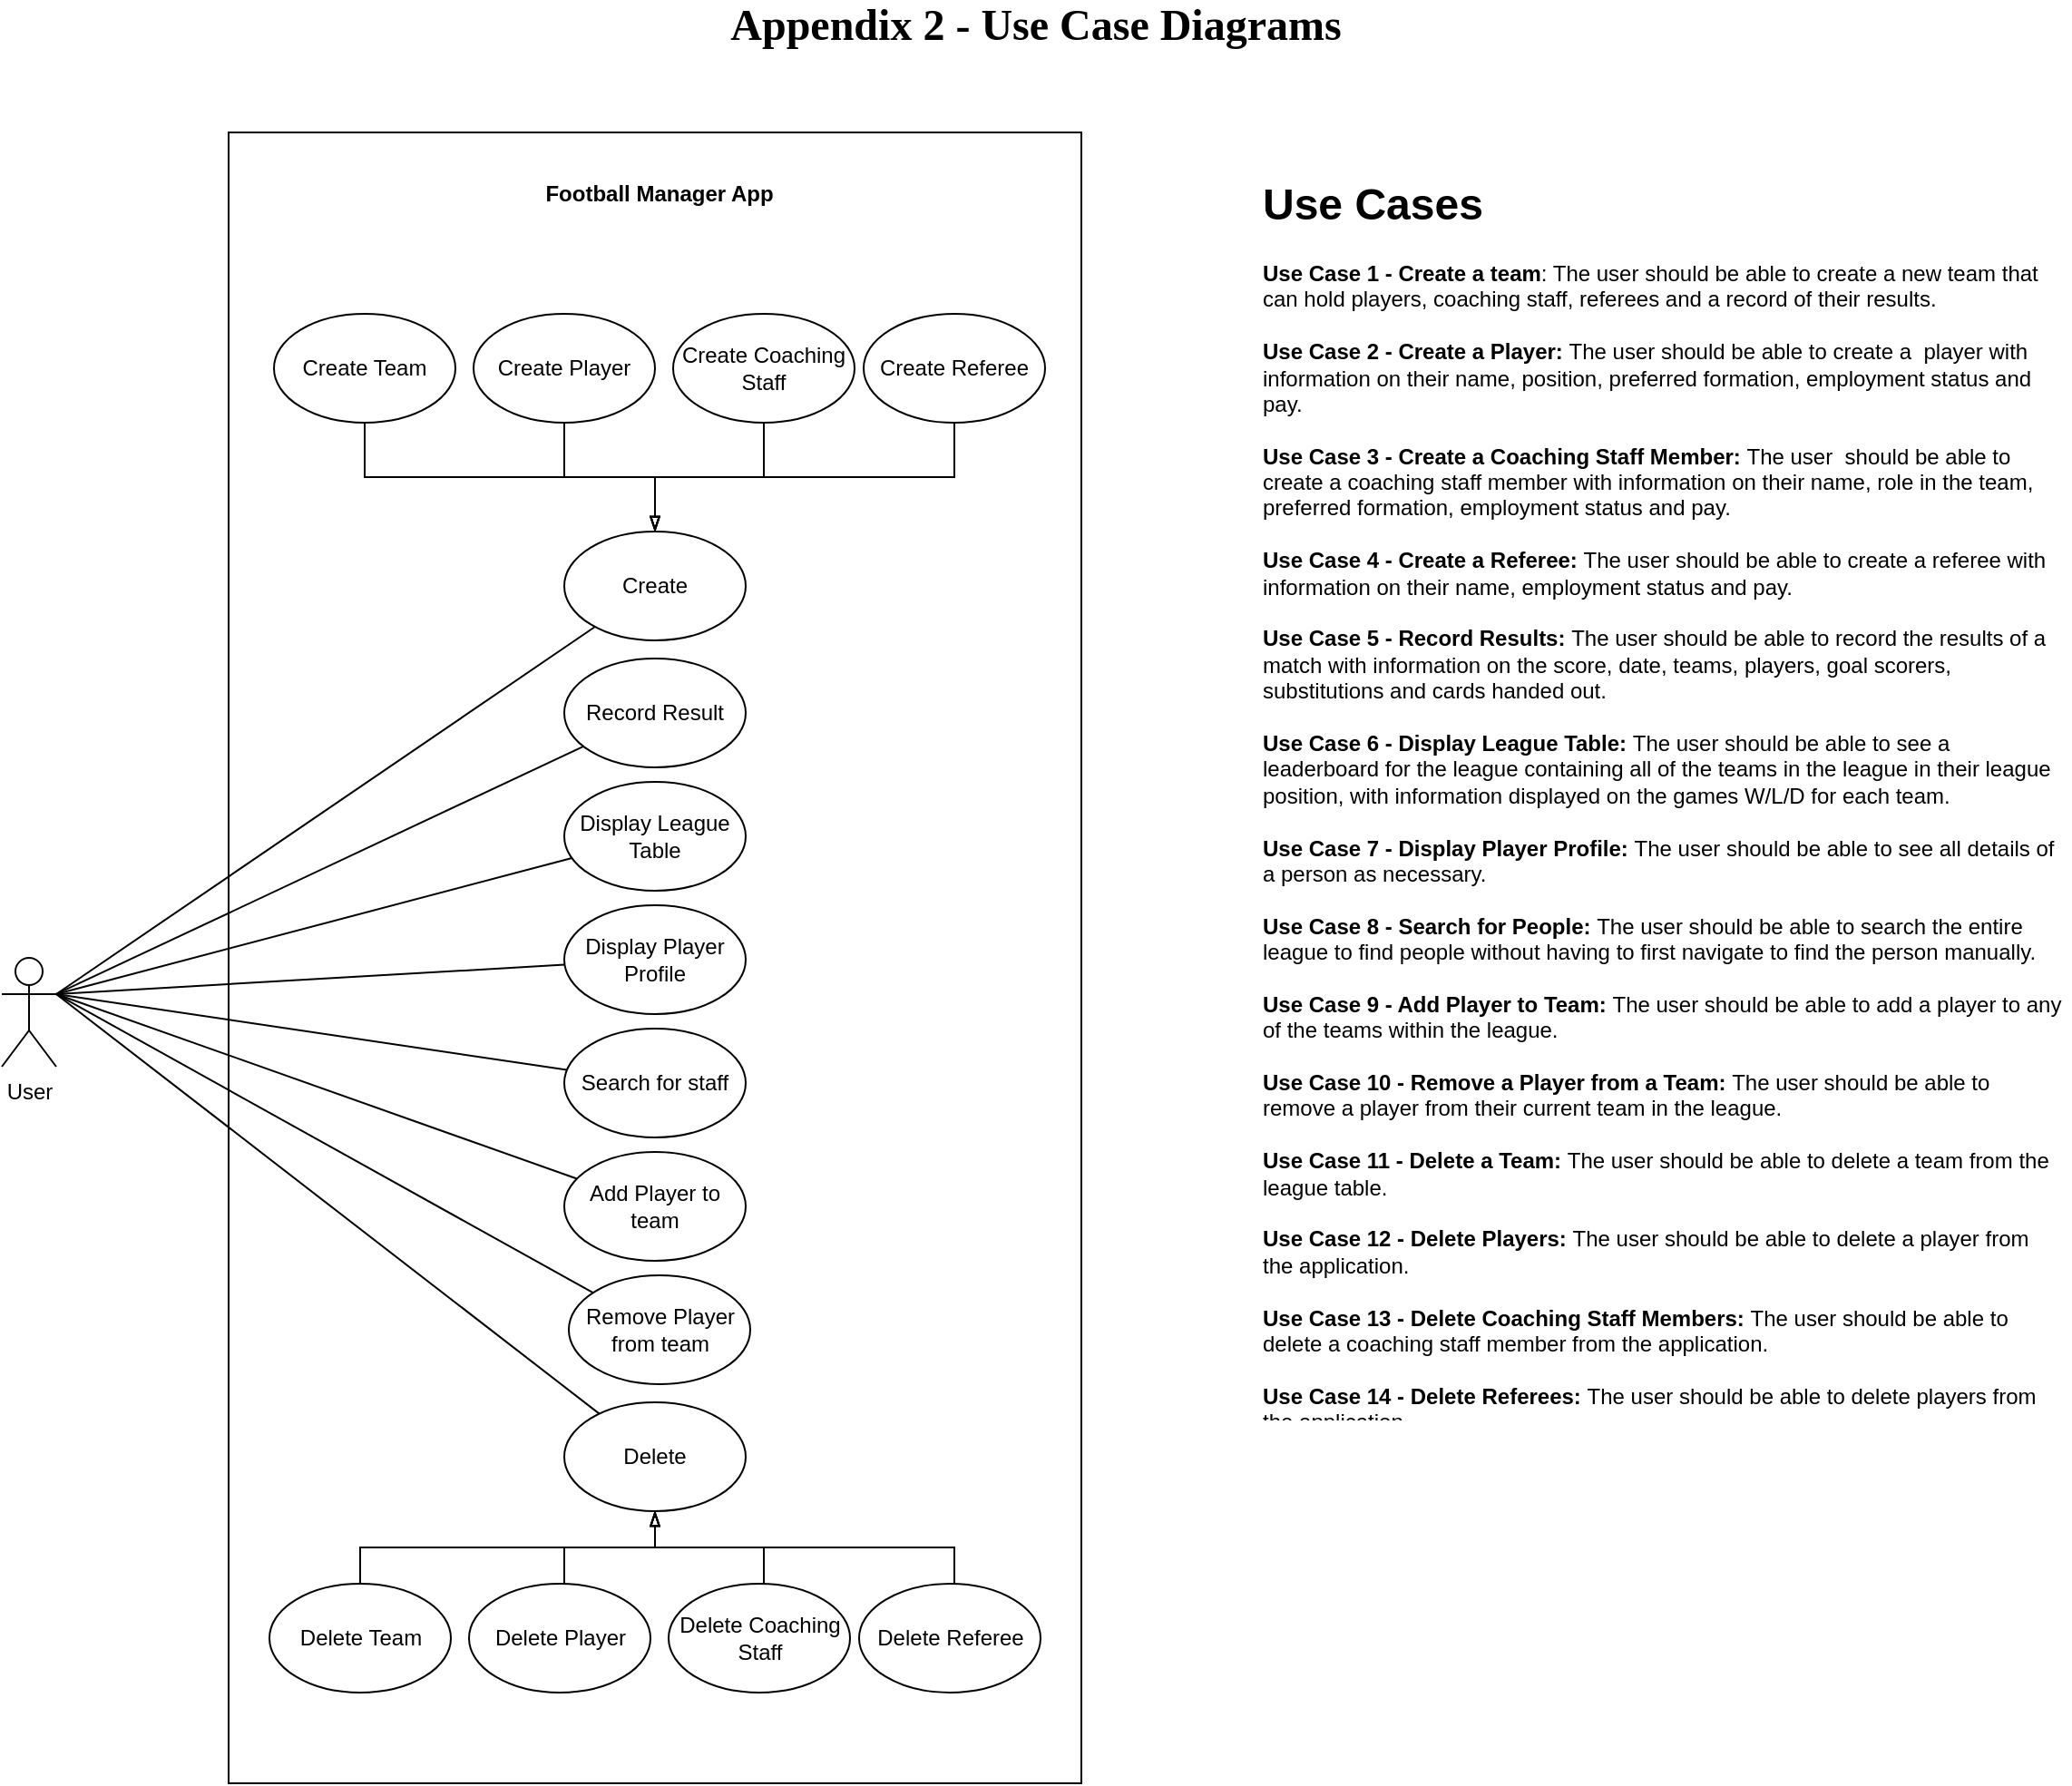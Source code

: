 <mxfile version="15.8.7" type="device" pages="9"><diagram id="oe0xo8dd4poC-APSYacm" name="Use Case Diagram"><mxGraphModel dx="1892" dy="1192" grid="1" gridSize="10" guides="1" tooltips="1" connect="1" arrows="1" fold="1" page="1" pageScale="1" pageWidth="827" pageHeight="1169" math="0" shadow="0"><root><mxCell id="0"/><mxCell id="1" parent="0"/><mxCell id="69JzsGspIDyvB07NaaEf-1" value="" style="group" vertex="1" connectable="0" parent="1"><mxGeometry x="70" y="100" width="1140" height="910" as="geometry"/></mxCell><mxCell id="FcoIAX-fNaRH1XDT9GSL-1" value="" style="rounded=0;whiteSpace=wrap;html=1;" parent="69JzsGspIDyvB07NaaEf-1" vertex="1"><mxGeometry x="125" width="470" height="910" as="geometry"/></mxCell><mxCell id="FcoIAX-fNaRH1XDT9GSL-2" value="Football Manager App" style="text;align=center;fontStyle=1;verticalAlign=middle;spacingLeft=3;spacingRight=3;strokeColor=none;rotatable=0;points=[[0,0.5],[1,0.5]];portConstraint=eastwest;" parent="69JzsGspIDyvB07NaaEf-1" vertex="1"><mxGeometry x="297.5" y="20" width="130" height="26" as="geometry"/></mxCell><mxCell id="FcoIAX-fNaRH1XDT9GSL-3" value="User" style="shape=umlActor;verticalLabelPosition=bottom;verticalAlign=top;html=1;" parent="69JzsGspIDyvB07NaaEf-1" vertex="1"><mxGeometry y="455" width="30" height="60" as="geometry"/></mxCell><mxCell id="FcoIAX-fNaRH1XDT9GSL-10" value="Add Player to team" style="ellipse;whiteSpace=wrap;html=1;" parent="69JzsGspIDyvB07NaaEf-1" vertex="1"><mxGeometry x="310" y="562" width="100" height="60" as="geometry"/></mxCell><mxCell id="VCTtAxENmVBSq7EITgKe-42" style="edgeStyle=none;rounded=0;orthogonalLoop=1;jettySize=auto;html=1;exitX=1;exitY=0.333;exitDx=0;exitDy=0;exitPerimeter=0;endArrow=none;endFill=0;" parent="69JzsGspIDyvB07NaaEf-1" source="FcoIAX-fNaRH1XDT9GSL-3" target="FcoIAX-fNaRH1XDT9GSL-10" edge="1"><mxGeometry relative="1" as="geometry"/></mxCell><mxCell id="FcoIAX-fNaRH1XDT9GSL-11" value="Remove Player from team" style="ellipse;whiteSpace=wrap;html=1;" parent="69JzsGspIDyvB07NaaEf-1" vertex="1"><mxGeometry x="312.5" y="630" width="100" height="60" as="geometry"/></mxCell><mxCell id="VCTtAxENmVBSq7EITgKe-43" style="edgeStyle=none;rounded=0;orthogonalLoop=1;jettySize=auto;html=1;exitX=1;exitY=0.333;exitDx=0;exitDy=0;exitPerimeter=0;endArrow=none;endFill=0;" parent="69JzsGspIDyvB07NaaEf-1" source="FcoIAX-fNaRH1XDT9GSL-3" target="FcoIAX-fNaRH1XDT9GSL-11" edge="1"><mxGeometry relative="1" as="geometry"/></mxCell><mxCell id="FcoIAX-fNaRH1XDT9GSL-16" value="Record Result" style="ellipse;whiteSpace=wrap;html=1;" parent="69JzsGspIDyvB07NaaEf-1" vertex="1"><mxGeometry x="310" y="290" width="100" height="60" as="geometry"/></mxCell><mxCell id="VCTtAxENmVBSq7EITgKe-38" style="rounded=0;orthogonalLoop=1;jettySize=auto;html=1;exitX=1;exitY=0.333;exitDx=0;exitDy=0;exitPerimeter=0;endArrow=none;endFill=0;" parent="69JzsGspIDyvB07NaaEf-1" source="FcoIAX-fNaRH1XDT9GSL-3" target="FcoIAX-fNaRH1XDT9GSL-16" edge="1"><mxGeometry relative="1" as="geometry"/></mxCell><mxCell id="FcoIAX-fNaRH1XDT9GSL-17" value="Display League Table&lt;span style=&quot;color: rgba(0 , 0 , 0 , 0) ; font-family: monospace ; font-size: 0px&quot;&gt;%3CmxGraphModel%3E%3Croot%3E%3CmxCell%20id%3D%220%22%2F%3E%3CmxCell%20id%3D%221%22%20parent%3D%220%22%2F%3E%3CmxCell%20id%3D%222%22%20value%3D%22Create%20Manager%22%20style%3D%22ellipse%3BwhiteSpace%3Dwrap%3Bhtml%3D1%3B%22%20vertex%3D%221%22%20parent%3D%221%22%3E%3CmxGeometry%20x%3D%22280%22%20y%3D%22680%22%20width%3D%22100%22%20height%3D%2260%22%20as%3D%22geometry%22%2F%3E%3C%2FmxCell%3E%3C%2Froot%3E%3C%2FmxGraphModel%3E&lt;/span&gt;" style="ellipse;whiteSpace=wrap;html=1;" parent="69JzsGspIDyvB07NaaEf-1" vertex="1"><mxGeometry x="310" y="358" width="100" height="60" as="geometry"/></mxCell><mxCell id="VCTtAxENmVBSq7EITgKe-39" style="edgeStyle=none;rounded=0;orthogonalLoop=1;jettySize=auto;html=1;exitX=1;exitY=0.333;exitDx=0;exitDy=0;exitPerimeter=0;endArrow=none;endFill=0;" parent="69JzsGspIDyvB07NaaEf-1" source="FcoIAX-fNaRH1XDT9GSL-3" target="FcoIAX-fNaRH1XDT9GSL-17" edge="1"><mxGeometry relative="1" as="geometry"/></mxCell><mxCell id="FcoIAX-fNaRH1XDT9GSL-18" value="Display Player Profile" style="ellipse;whiteSpace=wrap;html=1;" parent="69JzsGspIDyvB07NaaEf-1" vertex="1"><mxGeometry x="310" y="426" width="100" height="60" as="geometry"/></mxCell><mxCell id="VCTtAxENmVBSq7EITgKe-40" style="edgeStyle=none;rounded=0;orthogonalLoop=1;jettySize=auto;html=1;exitX=1;exitY=0.333;exitDx=0;exitDy=0;exitPerimeter=0;endArrow=none;endFill=0;" parent="69JzsGspIDyvB07NaaEf-1" source="FcoIAX-fNaRH1XDT9GSL-3" target="FcoIAX-fNaRH1XDT9GSL-18" edge="1"><mxGeometry relative="1" as="geometry"/></mxCell><mxCell id="FcoIAX-fNaRH1XDT9GSL-19" value="Search for staff" style="ellipse;whiteSpace=wrap;html=1;" parent="69JzsGspIDyvB07NaaEf-1" vertex="1"><mxGeometry x="310" y="494" width="100" height="60" as="geometry"/></mxCell><mxCell id="VCTtAxENmVBSq7EITgKe-41" style="edgeStyle=none;rounded=0;orthogonalLoop=1;jettySize=auto;html=1;exitX=1;exitY=0.333;exitDx=0;exitDy=0;exitPerimeter=0;endArrow=none;endFill=0;" parent="69JzsGspIDyvB07NaaEf-1" source="FcoIAX-fNaRH1XDT9GSL-3" target="FcoIAX-fNaRH1XDT9GSL-19" edge="1"><mxGeometry relative="1" as="geometry"/></mxCell><mxCell id="VCTtAxENmVBSq7EITgKe-26" value="" style="group" parent="69JzsGspIDyvB07NaaEf-1" vertex="1" connectable="0"><mxGeometry x="150" y="100" width="425" height="180" as="geometry"/></mxCell><mxCell id="FcoIAX-fNaRH1XDT9GSL-4" value="Create Team" style="ellipse;whiteSpace=wrap;html=1;" parent="VCTtAxENmVBSq7EITgKe-26" vertex="1"><mxGeometry width="100" height="60" as="geometry"/></mxCell><mxCell id="FcoIAX-fNaRH1XDT9GSL-7" value="Create Player" style="ellipse;whiteSpace=wrap;html=1;" parent="VCTtAxENmVBSq7EITgKe-26" vertex="1"><mxGeometry x="110" width="100" height="60" as="geometry"/></mxCell><mxCell id="FcoIAX-fNaRH1XDT9GSL-14" value="Create Referee" style="ellipse;whiteSpace=wrap;html=1;" parent="VCTtAxENmVBSq7EITgKe-26" vertex="1"><mxGeometry x="325" width="100" height="60" as="geometry"/></mxCell><mxCell id="VCTtAxENmVBSq7EITgKe-7" style="edgeStyle=orthogonalEdgeStyle;rounded=0;orthogonalLoop=1;jettySize=auto;html=1;endArrow=blockThin;endFill=0;" parent="VCTtAxENmVBSq7EITgKe-26" source="FcoIAX-fNaRH1XDT9GSL-7" target="VCTtAxENmVBSq7EITgKe-4" edge="1"><mxGeometry relative="1" as="geometry"><Array as="points"><mxPoint x="160" y="90"/><mxPoint x="210" y="90"/></Array></mxGeometry></mxCell><mxCell id="VCTtAxENmVBSq7EITgKe-9" style="edgeStyle=orthogonalEdgeStyle;rounded=0;orthogonalLoop=1;jettySize=auto;html=1;endArrow=blockThin;endFill=0;" parent="VCTtAxENmVBSq7EITgKe-26" source="FcoIAX-fNaRH1XDT9GSL-14" target="VCTtAxENmVBSq7EITgKe-4" edge="1"><mxGeometry relative="1" as="geometry"><Array as="points"><mxPoint x="375" y="90"/><mxPoint x="210" y="90"/></Array></mxGeometry></mxCell><mxCell id="FcoIAX-fNaRH1XDT9GSL-12" value="Create Coaching Staff" style="ellipse;whiteSpace=wrap;html=1;" parent="VCTtAxENmVBSq7EITgKe-26" vertex="1"><mxGeometry x="220" width="100" height="60" as="geometry"/></mxCell><mxCell id="VCTtAxENmVBSq7EITgKe-4" value="Create" style="ellipse;whiteSpace=wrap;html=1;" parent="VCTtAxENmVBSq7EITgKe-26" vertex="1"><mxGeometry x="160" y="120" width="100" height="60" as="geometry"/></mxCell><mxCell id="VCTtAxENmVBSq7EITgKe-25" style="edgeStyle=orthogonalEdgeStyle;rounded=0;orthogonalLoop=1;jettySize=auto;html=1;exitX=0.5;exitY=1;exitDx=0;exitDy=0;endArrow=blockThin;endFill=0;" parent="VCTtAxENmVBSq7EITgKe-26" source="FcoIAX-fNaRH1XDT9GSL-4" target="VCTtAxENmVBSq7EITgKe-4" edge="1"><mxGeometry relative="1" as="geometry"/></mxCell><mxCell id="VCTtAxENmVBSq7EITgKe-8" style="edgeStyle=orthogonalEdgeStyle;rounded=0;orthogonalLoop=1;jettySize=auto;html=1;endArrow=blockThin;endFill=0;" parent="VCTtAxENmVBSq7EITgKe-26" source="FcoIAX-fNaRH1XDT9GSL-12" target="VCTtAxENmVBSq7EITgKe-4" edge="1"><mxGeometry relative="1" as="geometry"><Array as="points"><mxPoint x="270" y="90"/><mxPoint x="210" y="90"/></Array></mxGeometry></mxCell><mxCell id="VCTtAxENmVBSq7EITgKe-21" style="rounded=0;orthogonalLoop=1;jettySize=auto;html=1;exitX=1;exitY=0.333;exitDx=0;exitDy=0;exitPerimeter=0;endArrow=none;endFill=0;" parent="69JzsGspIDyvB07NaaEf-1" source="FcoIAX-fNaRH1XDT9GSL-3" target="VCTtAxENmVBSq7EITgKe-4" edge="1"><mxGeometry relative="1" as="geometry"/></mxCell><mxCell id="VCTtAxENmVBSq7EITgKe-37" value="" style="group" parent="69JzsGspIDyvB07NaaEf-1" vertex="1" connectable="0"><mxGeometry x="147.5" y="700" width="425" height="160" as="geometry"/></mxCell><mxCell id="VCTtAxENmVBSq7EITgKe-28" value="Delete Team" style="ellipse;whiteSpace=wrap;html=1;direction=east;" parent="VCTtAxENmVBSq7EITgKe-37" vertex="1"><mxGeometry y="100" width="100" height="60" as="geometry"/></mxCell><mxCell id="VCTtAxENmVBSq7EITgKe-29" value="Delete Player" style="ellipse;whiteSpace=wrap;html=1;direction=east;" parent="VCTtAxENmVBSq7EITgKe-37" vertex="1"><mxGeometry x="110" y="100" width="100" height="60" as="geometry"/></mxCell><mxCell id="VCTtAxENmVBSq7EITgKe-30" value="Delete Referee" style="ellipse;whiteSpace=wrap;html=1;direction=east;" parent="VCTtAxENmVBSq7EITgKe-37" vertex="1"><mxGeometry x="325" y="100" width="100" height="60" as="geometry"/></mxCell><mxCell id="VCTtAxENmVBSq7EITgKe-31" style="edgeStyle=orthogonalEdgeStyle;rounded=0;orthogonalLoop=1;jettySize=auto;html=1;endArrow=blockThin;endFill=0;" parent="VCTtAxENmVBSq7EITgKe-37" source="VCTtAxENmVBSq7EITgKe-29" target="VCTtAxENmVBSq7EITgKe-34" edge="1"><mxGeometry x="2.5" y="-120" as="geometry"><Array as="points"><mxPoint x="162.5" y="80"/><mxPoint x="212.5" y="80"/></Array></mxGeometry></mxCell><mxCell id="VCTtAxENmVBSq7EITgKe-32" style="edgeStyle=orthogonalEdgeStyle;rounded=0;orthogonalLoop=1;jettySize=auto;html=1;endArrow=blockThin;endFill=0;" parent="VCTtAxENmVBSq7EITgKe-37" source="VCTtAxENmVBSq7EITgKe-30" target="VCTtAxENmVBSq7EITgKe-34" edge="1"><mxGeometry x="2.5" y="-120" as="geometry"><Array as="points"><mxPoint x="377.5" y="80"/><mxPoint x="212.5" y="80"/></Array></mxGeometry></mxCell><mxCell id="VCTtAxENmVBSq7EITgKe-33" value="Delete Coaching Staff" style="ellipse;whiteSpace=wrap;html=1;direction=east;" parent="VCTtAxENmVBSq7EITgKe-37" vertex="1"><mxGeometry x="220" y="100" width="100" height="60" as="geometry"/></mxCell><mxCell id="VCTtAxENmVBSq7EITgKe-34" value="Delete" style="ellipse;whiteSpace=wrap;html=1;direction=east;" parent="VCTtAxENmVBSq7EITgKe-37" vertex="1"><mxGeometry x="162.5" width="100" height="60" as="geometry"/></mxCell><mxCell id="VCTtAxENmVBSq7EITgKe-35" style="edgeStyle=orthogonalEdgeStyle;rounded=0;orthogonalLoop=1;jettySize=auto;html=1;endArrow=blockThin;endFill=0;" parent="VCTtAxENmVBSq7EITgKe-37" source="VCTtAxENmVBSq7EITgKe-28" target="VCTtAxENmVBSq7EITgKe-34" edge="1"><mxGeometry x="2.5" y="-120" as="geometry"><Array as="points"><mxPoint x="50.5" y="80"/><mxPoint x="212.5" y="80"/></Array></mxGeometry></mxCell><mxCell id="VCTtAxENmVBSq7EITgKe-36" style="edgeStyle=orthogonalEdgeStyle;rounded=0;orthogonalLoop=1;jettySize=auto;html=1;endArrow=blockThin;endFill=0;" parent="VCTtAxENmVBSq7EITgKe-37" source="VCTtAxENmVBSq7EITgKe-33" target="VCTtAxENmVBSq7EITgKe-34" edge="1"><mxGeometry x="2.5" y="-120" as="geometry"><Array as="points"><mxPoint x="272.5" y="80"/><mxPoint x="212.5" y="80"/></Array></mxGeometry></mxCell><mxCell id="VCTtAxENmVBSq7EITgKe-22" style="edgeStyle=none;rounded=0;orthogonalLoop=1;jettySize=auto;html=1;exitX=1;exitY=0.333;exitDx=0;exitDy=0;exitPerimeter=0;endArrow=none;endFill=0;" parent="69JzsGspIDyvB07NaaEf-1" source="FcoIAX-fNaRH1XDT9GSL-3" target="VCTtAxENmVBSq7EITgKe-34" edge="1"><mxGeometry relative="1" as="geometry"><mxPoint x="187.966" y="573.07" as="targetPoint"/></mxGeometry></mxCell><mxCell id="-mF9k6bfmJdy0TRfpO5G-14" value="&lt;h1&gt;Use Cases&lt;/h1&gt;&lt;div&gt;&lt;b&gt;Use Case 1 - Create a team&lt;/b&gt;: The user should be able to create a new team that can hold players, coaching staff, referees and a record of their results.&lt;/div&gt;&lt;div&gt;&lt;br&gt;&lt;/div&gt;&lt;div&gt;&lt;b&gt;Use Case 2 - Create a Player:&lt;/b&gt;&amp;nbsp;The user should be able to create a&amp;nbsp; player with information on their name, position, preferred formation, employment status and pay.&lt;/div&gt;&lt;div&gt;&lt;br&gt;&lt;/div&gt;&lt;div&gt;&lt;b&gt;Use Case 3 - Create a Coaching Staff Member: &lt;/b&gt;The user&amp;nbsp; should be able to create a coaching staff member with information on their name, role in the team, preferred formation, employment status and pay.&lt;/div&gt;&lt;div&gt;&lt;br&gt;&lt;/div&gt;&lt;div&gt;&lt;b&gt;Use Case 4 - Create a Referee:&lt;/b&gt;&amp;nbsp;The user should be able to create a referee with information on their name, employment status and pay.&lt;/div&gt;&lt;div&gt;&lt;br&gt;&lt;/div&gt;&lt;div&gt;&lt;b&gt;Use Case 5 - Record Results: &lt;/b&gt;The user should be able to record the results of a match with information on the score, date, teams, players, goal scorers, substitutions and cards handed out.&lt;/div&gt;&lt;div&gt;&lt;br&gt;&lt;/div&gt;&lt;div&gt;&lt;b&gt;Use Case 6 - Display League Table: &lt;/b&gt;The user should be able to see a leaderboard for the league containing all of the teams in the league in their league position, with information displayed on the games W/L/D for each team.&lt;/div&gt;&lt;div&gt;&lt;br&gt;&lt;/div&gt;&lt;div&gt;&lt;b&gt;Use Case 7 - Display Player Profile: &lt;/b&gt;The user should be able to see all details of a person as necessary.&lt;/div&gt;&lt;div&gt;&lt;br&gt;&lt;/div&gt;&lt;div&gt;&lt;b&gt;Use Case 8 - Search for People: &lt;/b&gt;The user should be able to search the entire league to find people without having to first navigate to find the person manually.&lt;/div&gt;&lt;div&gt;&lt;br&gt;&lt;/div&gt;&lt;div&gt;&lt;b&gt;Use Case 9 - Add Player to Team: &lt;/b&gt;The user should be able to add a player to any of the teams within the league.&lt;/div&gt;&lt;div&gt;&lt;br&gt;&lt;/div&gt;&lt;div&gt;&lt;b&gt;Use Case 10 - Remove a Player from a Team: &lt;/b&gt;The user should be able to remove a player from their current team in the league.&lt;/div&gt;&lt;div&gt;&lt;br&gt;&lt;/div&gt;&lt;div&gt;&lt;b&gt;Use Case 11 - Delete a Team: &lt;/b&gt;The user should be able to delete a team from the league table.&lt;/div&gt;&lt;div&gt;&lt;br&gt;&lt;/div&gt;&lt;div&gt;&lt;b&gt;Use Case 12 - Delete Players: &lt;/b&gt;The user should be able to delete a player from the application.&lt;/div&gt;&lt;div&gt;&lt;br&gt;&lt;/div&gt;&lt;div&gt;&lt;b&gt;Use Case 13 - Delete Coaching Staff Members: &lt;/b&gt;The user should be able to delete a coaching staff member from the application.&lt;/div&gt;&lt;div&gt;&lt;br&gt;&lt;/div&gt;&lt;div&gt;&lt;b&gt;Use Case 14 - Delete Referees:&lt;/b&gt;&amp;nbsp;The user should be able to delete players from the application.&lt;/div&gt;" style="text;html=1;strokeColor=none;fillColor=none;spacing=5;spacingTop=-20;whiteSpace=wrap;overflow=hidden;rounded=0;" parent="69JzsGspIDyvB07NaaEf-1" vertex="1"><mxGeometry x="690" y="20" width="450" height="690" as="geometry"/></mxCell><mxCell id="69JzsGspIDyvB07NaaEf-2" value="&lt;p class=&quot;p1&quot; style=&quot;margin: 0px 0px 8px ; font-stretch: normal ; line-height: normal ; font-family: &amp;#34;graphik&amp;#34;&quot;&gt;&lt;font style=&quot;font-size: 24px&quot;&gt;&lt;b&gt;Appendix 2 - Use Case Diagrams&lt;/b&gt;&lt;/font&gt;&lt;/p&gt;" style="text;html=1;strokeColor=none;fillColor=none;align=center;verticalAlign=middle;whiteSpace=wrap;rounded=0;" vertex="1" parent="1"><mxGeometry x="430" y="30" width="420" height="30" as="geometry"/></mxCell></root></mxGraphModel></diagram><diagram id="Z4i1RPchrT_1DXc_lUTq" name="Association Diagram"><mxGraphModel dx="2404" dy="993" grid="1" gridSize="10" guides="1" tooltips="1" connect="1" arrows="1" fold="1" page="1" pageScale="1" pageWidth="827" pageHeight="1169" math="0" shadow="0"><root><mxCell id="Ji8PF5rnvHYaiD9z660s-0"/><mxCell id="Ji8PF5rnvHYaiD9z660s-1" parent="Ji8PF5rnvHYaiD9z660s-0"/><mxCell id="CPDKl3UIN3FQx8TDsAgx-0" value="" style="group" vertex="1" connectable="0" parent="Ji8PF5rnvHYaiD9z660s-1"><mxGeometry x="-110" y="90" width="870" height="380" as="geometry"/></mxCell><mxCell id="iQA3uQTl2Gus3dDZzOGP-1" value="Person" style="html=1;" parent="CPDKl3UIN3FQx8TDsAgx-0" vertex="1"><mxGeometry x="320" y="110" width="110" height="50" as="geometry"/></mxCell><mxCell id="iQA3uQTl2Gus3dDZzOGP-2" style="edgeStyle=orthogonalEdgeStyle;rounded=0;orthogonalLoop=1;jettySize=auto;html=1;endArrow=blockThin;endFill=0;endSize=10;" parent="CPDKl3UIN3FQx8TDsAgx-0" source="iQA3uQTl2Gus3dDZzOGP-4" target="iQA3uQTl2Gus3dDZzOGP-1" edge="1"><mxGeometry relative="1" as="geometry"/></mxCell><mxCell id="iQA3uQTl2Gus3dDZzOGP-4" value="Coaching Staff Member" style="html=1;" parent="CPDKl3UIN3FQx8TDsAgx-0" vertex="1"><mxGeometry x="300" y="220" width="150" height="50" as="geometry"/></mxCell><mxCell id="iQA3uQTl2Gus3dDZzOGP-5" style="edgeStyle=orthogonalEdgeStyle;rounded=0;orthogonalLoop=1;jettySize=auto;html=1;exitX=0.5;exitY=0;exitDx=0;exitDy=0;endArrow=blockThin;endFill=0;endSize=10;" parent="CPDKl3UIN3FQx8TDsAgx-0" source="iQA3uQTl2Gus3dDZzOGP-6" target="iQA3uQTl2Gus3dDZzOGP-1" edge="1"><mxGeometry relative="1" as="geometry"><Array as="points"><mxPoint x="535" y="190"/><mxPoint x="400" y="190"/></Array></mxGeometry></mxCell><mxCell id="iQA3uQTl2Gus3dDZzOGP-6" value="Referee" style="html=1;" parent="CPDKl3UIN3FQx8TDsAgx-0" vertex="1"><mxGeometry x="480" y="220" width="110" height="50" as="geometry"/></mxCell><mxCell id="iQA3uQTl2Gus3dDZzOGP-7" style="edgeStyle=orthogonalEdgeStyle;rounded=0;orthogonalLoop=1;jettySize=auto;html=1;endArrow=blockThin;endFill=0;jumpSize=6;endSize=10;" parent="CPDKl3UIN3FQx8TDsAgx-0" source="iQA3uQTl2Gus3dDZzOGP-10" target="iQA3uQTl2Gus3dDZzOGP-1" edge="1"><mxGeometry relative="1" as="geometry"><Array as="points"><mxPoint x="215" y="190"/><mxPoint x="350" y="190"/></Array></mxGeometry></mxCell><mxCell id="iQA3uQTl2Gus3dDZzOGP-10" value="Player" style="html=1;" parent="CPDKl3UIN3FQx8TDsAgx-0" vertex="1"><mxGeometry x="160" y="220" width="110" height="50" as="geometry"/></mxCell><mxCell id="iQA3uQTl2Gus3dDZzOGP-13" value="Team" style="html=1;" parent="CPDKl3UIN3FQx8TDsAgx-0" vertex="1"><mxGeometry x="570" y="110" width="110" height="50" as="geometry"/></mxCell><mxCell id="iQA3uQTl2Gus3dDZzOGP-0" style="edgeStyle=orthogonalEdgeStyle;rounded=0;orthogonalLoop=1;jettySize=auto;html=1;endArrow=none;endFill=0;strokeWidth=1;endSize=10;" parent="CPDKl3UIN3FQx8TDsAgx-0" source="iQA3uQTl2Gus3dDZzOGP-1" target="iQA3uQTl2Gus3dDZzOGP-13" edge="1"><mxGeometry relative="1" as="geometry"/></mxCell><mxCell id="iQA3uQTl2Gus3dDZzOGP-29" value="0…*" style="edgeLabel;html=1;align=center;verticalAlign=middle;resizable=0;points=[];" parent="iQA3uQTl2Gus3dDZzOGP-0" vertex="1" connectable="0"><mxGeometry x="-0.878" y="-1" relative="1" as="geometry"><mxPoint x="3" y="-10" as="offset"/></mxGeometry></mxCell><mxCell id="iQA3uQTl2Gus3dDZzOGP-30" value="0…1" style="edgeLabel;html=1;align=center;verticalAlign=middle;resizable=0;points=[];" parent="iQA3uQTl2Gus3dDZzOGP-0" vertex="1" connectable="0"><mxGeometry x="0.721" y="1" relative="1" as="geometry"><mxPoint x="6" y="-7" as="offset"/></mxGeometry></mxCell><mxCell id="iQA3uQTl2Gus3dDZzOGP-14" value="Position" style="html=1;" parent="CPDKl3UIN3FQx8TDsAgx-0" vertex="1"><mxGeometry x="160" y="330" width="110" height="50" as="geometry"/></mxCell><mxCell id="iQA3uQTl2Gus3dDZzOGP-8" style="edgeStyle=orthogonalEdgeStyle;rounded=0;jumpSize=6;orthogonalLoop=1;jettySize=auto;html=1;endArrow=none;endFill=0;endSize=10;strokeWidth=1;" parent="CPDKl3UIN3FQx8TDsAgx-0" source="iQA3uQTl2Gus3dDZzOGP-10" target="iQA3uQTl2Gus3dDZzOGP-14" edge="1"><mxGeometry relative="1" as="geometry"><Array as="points"><mxPoint x="200" y="300"/><mxPoint x="200" y="300"/></Array></mxGeometry></mxCell><mxCell id="iQA3uQTl2Gus3dDZzOGP-22" value="1" style="edgeLabel;html=1;align=center;verticalAlign=middle;resizable=0;points=[];" parent="iQA3uQTl2Gus3dDZzOGP-8" vertex="1" connectable="0"><mxGeometry x="0.783" y="-1" relative="1" as="geometry"><mxPoint x="-4" y="-1" as="offset"/></mxGeometry></mxCell><mxCell id="iQA3uQTl2Gus3dDZzOGP-23" value="0…*" style="edgeLabel;html=1;align=center;verticalAlign=middle;resizable=0;points=[];" parent="iQA3uQTl2Gus3dDZzOGP-8" vertex="1" connectable="0"><mxGeometry x="-0.772" y="-1" relative="1" as="geometry"><mxPoint x="-11" as="offset"/></mxGeometry></mxCell><mxCell id="iQA3uQTl2Gus3dDZzOGP-15" value="Preferred formation" style="html=1;" parent="CPDKl3UIN3FQx8TDsAgx-0" vertex="1"><mxGeometry x="320" y="330" width="110" height="50" as="geometry"/></mxCell><mxCell id="iQA3uQTl2Gus3dDZzOGP-3" style="edgeStyle=orthogonalEdgeStyle;rounded=0;jumpSize=6;orthogonalLoop=1;jettySize=auto;html=1;exitX=0.5;exitY=1;exitDx=0;exitDy=0;endArrow=none;endFill=0;endSize=10;strokeWidth=1;" parent="CPDKl3UIN3FQx8TDsAgx-0" source="iQA3uQTl2Gus3dDZzOGP-4" target="iQA3uQTl2Gus3dDZzOGP-15" edge="1"><mxGeometry relative="1" as="geometry"/></mxCell><mxCell id="iQA3uQTl2Gus3dDZzOGP-27" value="0…*" style="edgeLabel;html=1;align=center;verticalAlign=middle;resizable=0;points=[];" parent="iQA3uQTl2Gus3dDZzOGP-3" vertex="1" connectable="0"><mxGeometry x="-0.775" y="-1" relative="1" as="geometry"><mxPoint x="13" y="1" as="offset"/></mxGeometry></mxCell><mxCell id="iQA3uQTl2Gus3dDZzOGP-28" value="1" style="edgeLabel;html=1;align=center;verticalAlign=middle;resizable=0;points=[];" parent="iQA3uQTl2Gus3dDZzOGP-3" vertex="1" connectable="0"><mxGeometry x="0.733" y="1" relative="1" as="geometry"><mxPoint x="4" as="offset"/></mxGeometry></mxCell><mxCell id="iQA3uQTl2Gus3dDZzOGP-9" style="edgeStyle=orthogonalEdgeStyle;rounded=0;jumpSize=6;orthogonalLoop=1;jettySize=auto;html=1;endArrow=none;endFill=0;endSize=10;strokeWidth=1;" parent="CPDKl3UIN3FQx8TDsAgx-0" source="iQA3uQTl2Gus3dDZzOGP-10" target="iQA3uQTl2Gus3dDZzOGP-15" edge="1"><mxGeometry relative="1" as="geometry"><Array as="points"><mxPoint x="230" y="300"/><mxPoint x="350" y="300"/></Array></mxGeometry></mxCell><mxCell id="iQA3uQTl2Gus3dDZzOGP-25" value="0…*" style="edgeLabel;html=1;align=center;verticalAlign=middle;resizable=0;points=[];" parent="iQA3uQTl2Gus3dDZzOGP-9" vertex="1" connectable="0"><mxGeometry x="-0.888" relative="1" as="geometry"><mxPoint x="11" y="-2" as="offset"/></mxGeometry></mxCell><mxCell id="iQA3uQTl2Gus3dDZzOGP-26" value="1" style="edgeLabel;html=1;align=center;verticalAlign=middle;resizable=0;points=[];" parent="iQA3uQTl2Gus3dDZzOGP-9" vertex="1" connectable="0"><mxGeometry x="0.869" relative="1" as="geometry"><mxPoint x="-6" y="4" as="offset"/></mxGeometry></mxCell><mxCell id="iQA3uQTl2Gus3dDZzOGP-16" value="Home Ground" style="html=1;" parent="CPDKl3UIN3FQx8TDsAgx-0" vertex="1"><mxGeometry x="570" width="110" height="50" as="geometry"/></mxCell><mxCell id="iQA3uQTl2Gus3dDZzOGP-11" value="" style="edgeStyle=orthogonalEdgeStyle;rounded=0;jumpSize=6;orthogonalLoop=1;jettySize=auto;html=1;endArrow=none;endFill=0;endSize=10;strokeWidth=1;" parent="CPDKl3UIN3FQx8TDsAgx-0" source="iQA3uQTl2Gus3dDZzOGP-13" target="iQA3uQTl2Gus3dDZzOGP-16" edge="1"><mxGeometry relative="1" as="geometry"/></mxCell><mxCell id="iQA3uQTl2Gus3dDZzOGP-31" value="1" style="edgeLabel;html=1;align=center;verticalAlign=middle;resizable=0;points=[];" parent="iQA3uQTl2Gus3dDZzOGP-11" vertex="1" connectable="0"><mxGeometry x="0.933" y="-1" relative="1" as="geometry"><mxPoint x="-7" y="5" as="offset"/></mxGeometry></mxCell><mxCell id="iQA3uQTl2Gus3dDZzOGP-32" value="1" style="edgeLabel;html=1;align=center;verticalAlign=middle;resizable=0;points=[];" parent="iQA3uQTl2Gus3dDZzOGP-11" vertex="1" connectable="0"><mxGeometry x="-0.797" y="1" relative="1" as="geometry"><mxPoint x="-4" y="-2" as="offset"/></mxGeometry></mxCell><mxCell id="iQA3uQTl2Gus3dDZzOGP-17" value="League" style="html=1;" parent="CPDKl3UIN3FQx8TDsAgx-0" vertex="1"><mxGeometry x="760" y="110" width="110" height="50" as="geometry"/></mxCell><mxCell id="iQA3uQTl2Gus3dDZzOGP-12" value="" style="edgeStyle=orthogonalEdgeStyle;rounded=0;jumpSize=6;orthogonalLoop=1;jettySize=auto;html=1;endArrow=none;endFill=0;endSize=10;strokeWidth=1;" parent="CPDKl3UIN3FQx8TDsAgx-0" source="iQA3uQTl2Gus3dDZzOGP-13" target="iQA3uQTl2Gus3dDZzOGP-17" edge="1"><mxGeometry relative="1" as="geometry"/></mxCell><mxCell id="iQA3uQTl2Gus3dDZzOGP-33" value="1…*" style="edgeLabel;html=1;align=center;verticalAlign=middle;resizable=0;points=[];" parent="iQA3uQTl2Gus3dDZzOGP-12" vertex="1" connectable="0"><mxGeometry x="-0.818" y="2" relative="1" as="geometry"><mxPoint x="4" y="-6" as="offset"/></mxGeometry></mxCell><mxCell id="iQA3uQTl2Gus3dDZzOGP-34" value="1" style="edgeLabel;html=1;align=center;verticalAlign=middle;resizable=0;points=[];" parent="iQA3uQTl2Gus3dDZzOGP-12" vertex="1" connectable="0"><mxGeometry x="0.496" relative="1" as="geometry"><mxPoint x="14" y="-9" as="offset"/></mxGeometry></mxCell><mxCell id="iQA3uQTl2Gus3dDZzOGP-18" value="" style="edgeStyle=orthogonalEdgeStyle;rounded=0;jumpSize=6;orthogonalLoop=1;jettySize=auto;html=1;endArrow=none;endFill=0;endSize=10;strokeWidth=1;" parent="CPDKl3UIN3FQx8TDsAgx-0" source="iQA3uQTl2Gus3dDZzOGP-19" target="iQA3uQTl2Gus3dDZzOGP-13" edge="1"><mxGeometry relative="1" as="geometry"><Array as="points"><mxPoint x="660" y="180"/><mxPoint x="660" y="180"/></Array></mxGeometry></mxCell><mxCell id="iQA3uQTl2Gus3dDZzOGP-35" value="0…*" style="edgeLabel;html=1;align=center;verticalAlign=middle;resizable=0;points=[];" parent="iQA3uQTl2Gus3dDZzOGP-18" vertex="1" connectable="0"><mxGeometry x="-0.79" relative="1" as="geometry"><mxPoint x="15" y="-4" as="offset"/></mxGeometry></mxCell><mxCell id="iQA3uQTl2Gus3dDZzOGP-36" value="2" style="edgeLabel;html=1;align=center;verticalAlign=middle;resizable=0;points=[];" parent="iQA3uQTl2Gus3dDZzOGP-18" vertex="1" connectable="0"><mxGeometry x="0.429" y="2" relative="1" as="geometry"><mxPoint x="7" y="-7" as="offset"/></mxGeometry></mxCell><mxCell id="iQA3uQTl2Gus3dDZzOGP-19" value="Results" style="html=1;" parent="CPDKl3UIN3FQx8TDsAgx-0" vertex="1"><mxGeometry x="640" y="220" width="110" height="50" as="geometry"/></mxCell><mxCell id="iQA3uQTl2Gus3dDZzOGP-20" value="1" style="edgeStyle=orthogonalEdgeStyle;rounded=0;jumpSize=6;orthogonalLoop=1;jettySize=auto;html=1;endArrow=none;endFill=0;endSize=10;strokeWidth=1;" parent="CPDKl3UIN3FQx8TDsAgx-0" source="iQA3uQTl2Gus3dDZzOGP-21" target="iQA3uQTl2Gus3dDZzOGP-17" edge="1"><mxGeometry x="0.667" y="5" relative="1" as="geometry"><mxPoint as="offset"/></mxGeometry></mxCell><mxCell id="iQA3uQTl2Gus3dDZzOGP-37" value="1" style="edgeLabel;html=1;align=center;verticalAlign=middle;resizable=0;points=[];" parent="iQA3uQTl2Gus3dDZzOGP-20" vertex="1" connectable="0"><mxGeometry x="-0.705" y="-1" relative="1" as="geometry"><mxPoint x="6" as="offset"/></mxGeometry></mxCell><mxCell id="iQA3uQTl2Gus3dDZzOGP-21" value="Statistics" style="html=1;" parent="CPDKl3UIN3FQx8TDsAgx-0" vertex="1"><mxGeometry x="760" width="110" height="50" as="geometry"/></mxCell><mxCell id="OfnrU35h59aSK9s6Ptrw-1" style="edgeStyle=orthogonalEdgeStyle;rounded=0;orthogonalLoop=1;jettySize=auto;html=1;endArrow=none;endFill=0;" parent="CPDKl3UIN3FQx8TDsAgx-0" source="OfnrU35h59aSK9s6Ptrw-0" target="iQA3uQTl2Gus3dDZzOGP-10" edge="1"><mxGeometry relative="1" as="geometry"><Array as="points"><mxPoint x="55" y="245"/></Array></mxGeometry></mxCell><mxCell id="OfnrU35h59aSK9s6Ptrw-2" value="0…2" style="edgeLabel;html=1;align=center;verticalAlign=middle;resizable=0;points=[];" parent="OfnrU35h59aSK9s6Ptrw-1" vertex="1" connectable="0"><mxGeometry x="-0.884" y="-2" relative="1" as="geometry"><mxPoint x="13" as="offset"/></mxGeometry></mxCell><mxCell id="OfnrU35h59aSK9s6Ptrw-3" value="1" style="edgeLabel;html=1;align=center;verticalAlign=middle;resizable=0;points=[];" parent="OfnrU35h59aSK9s6Ptrw-1" vertex="1" connectable="0"><mxGeometry x="0.863" y="-1" relative="1" as="geometry"><mxPoint x="4" y="-12" as="offset"/></mxGeometry></mxCell><mxCell id="OfnrU35h59aSK9s6Ptrw-0" value="Card" style="html=1;" parent="CPDKl3UIN3FQx8TDsAgx-0" vertex="1"><mxGeometry y="330" width="110" height="50" as="geometry"/></mxCell><mxCell id="CPDKl3UIN3FQx8TDsAgx-1" value="&lt;p class=&quot;p1&quot; style=&quot;margin: 0px 0px 8px ; font-stretch: normal ; line-height: normal ; font-family: &amp;#34;graphik&amp;#34;&quot;&gt;&lt;font style=&quot;font-size: 24px&quot;&gt;&lt;b&gt;Appendix 3 - Association Diagram for League Components&lt;/b&gt;&lt;/font&gt;&lt;/p&gt;" style="text;html=1;strokeColor=none;fillColor=none;align=center;verticalAlign=middle;whiteSpace=wrap;rounded=0;fontSize=24;" vertex="1" parent="Ji8PF5rnvHYaiD9z660s-1"><mxGeometry x="-20" y="40" width="690" height="30" as="geometry"/></mxCell></root></mxGraphModel></diagram><diagram id="CJbxoCfHbGTZxn3PtZqD" name="Class Diagram"><mxGraphModel dx="7134" dy="3973" grid="1" gridSize="10" guides="1" tooltips="1" connect="1" arrows="1" fold="1" page="1" pageScale="1" pageWidth="827" pageHeight="1169" math="0" shadow="0"><root><mxCell id="s4iJ4RvVXEljzgyU405R-0"/><mxCell id="s4iJ4RvVXEljzgyU405R-1" parent="s4iJ4RvVXEljzgyU405R-0"/><mxCell id="z0ZzK5_4BnvTx4SRsSGR-1" style="edgeStyle=orthogonalEdgeStyle;rounded=0;orthogonalLoop=1;jettySize=auto;html=1;endArrow=diamondThin;endFill=0;strokeWidth=1;endSize=10;" parent="s4iJ4RvVXEljzgyU405R-1" source="--jZ-6UtcsOswEd-Gtg6-0" target="z0ZzK5_4BnvTx4SRsSGR-0" edge="1"><mxGeometry relative="1" as="geometry"/></mxCell><mxCell id="--jZ-6UtcsOswEd-Gtg6-0" value="Person" style="html=1;" parent="s4iJ4RvVXEljzgyU405R-1" vertex="1"><mxGeometry x="210" y="200" width="110" height="50" as="geometry"/></mxCell><mxCell id="--jZ-6UtcsOswEd-Gtg6-5" style="edgeStyle=orthogonalEdgeStyle;rounded=0;orthogonalLoop=1;jettySize=auto;html=1;endArrow=blockThin;endFill=0;endSize=10;" parent="s4iJ4RvVXEljzgyU405R-1" source="--jZ-6UtcsOswEd-Gtg6-1" target="--jZ-6UtcsOswEd-Gtg6-0" edge="1"><mxGeometry relative="1" as="geometry"/></mxCell><mxCell id="z0ZzK5_4BnvTx4SRsSGR-6" style="edgeStyle=orthogonalEdgeStyle;rounded=0;jumpSize=6;orthogonalLoop=1;jettySize=auto;html=1;exitX=0.5;exitY=1;exitDx=0;exitDy=0;endArrow=none;endFill=0;endSize=10;strokeWidth=1;" parent="s4iJ4RvVXEljzgyU405R-1" source="--jZ-6UtcsOswEd-Gtg6-1" target="z0ZzK5_4BnvTx4SRsSGR-4" edge="1"><mxGeometry relative="1" as="geometry"/></mxCell><mxCell id="--jZ-6UtcsOswEd-Gtg6-1" value="Coaching Staff Member" style="html=1;" parent="s4iJ4RvVXEljzgyU405R-1" vertex="1"><mxGeometry x="190" y="310" width="150" height="50" as="geometry"/></mxCell><mxCell id="--jZ-6UtcsOswEd-Gtg6-6" style="edgeStyle=orthogonalEdgeStyle;rounded=0;orthogonalLoop=1;jettySize=auto;html=1;exitX=0.5;exitY=0;exitDx=0;exitDy=0;endArrow=blockThin;endFill=0;endSize=10;" parent="s4iJ4RvVXEljzgyU405R-1" source="--jZ-6UtcsOswEd-Gtg6-2" target="--jZ-6UtcsOswEd-Gtg6-0" edge="1"><mxGeometry relative="1" as="geometry"><Array as="points"><mxPoint x="425" y="280"/><mxPoint x="290" y="280"/></Array></mxGeometry></mxCell><mxCell id="--jZ-6UtcsOswEd-Gtg6-2" value="Referee" style="html=1;" parent="s4iJ4RvVXEljzgyU405R-1" vertex="1"><mxGeometry x="370" y="310" width="110" height="50" as="geometry"/></mxCell><mxCell id="--jZ-6UtcsOswEd-Gtg6-4" style="edgeStyle=orthogonalEdgeStyle;rounded=0;orthogonalLoop=1;jettySize=auto;html=1;endArrow=blockThin;endFill=0;jumpSize=6;endSize=10;" parent="s4iJ4RvVXEljzgyU405R-1" source="--jZ-6UtcsOswEd-Gtg6-3" target="--jZ-6UtcsOswEd-Gtg6-0" edge="1"><mxGeometry relative="1" as="geometry"><Array as="points"><mxPoint x="105" y="280"/><mxPoint x="240" y="280"/></Array></mxGeometry></mxCell><mxCell id="z0ZzK5_4BnvTx4SRsSGR-3" style="edgeStyle=orthogonalEdgeStyle;rounded=0;jumpSize=6;orthogonalLoop=1;jettySize=auto;html=1;endArrow=none;endFill=0;endSize=10;strokeWidth=1;" parent="s4iJ4RvVXEljzgyU405R-1" source="--jZ-6UtcsOswEd-Gtg6-3" target="z0ZzK5_4BnvTx4SRsSGR-2" edge="1"><mxGeometry relative="1" as="geometry"/></mxCell><mxCell id="z0ZzK5_4BnvTx4SRsSGR-5" style="edgeStyle=orthogonalEdgeStyle;rounded=0;jumpSize=6;orthogonalLoop=1;jettySize=auto;html=1;endArrow=none;endFill=0;endSize=10;strokeWidth=1;" parent="s4iJ4RvVXEljzgyU405R-1" source="--jZ-6UtcsOswEd-Gtg6-3" target="z0ZzK5_4BnvTx4SRsSGR-4" edge="1"><mxGeometry relative="1" as="geometry"><Array as="points"><mxPoint x="120" y="390"/><mxPoint x="240" y="390"/></Array></mxGeometry></mxCell><mxCell id="--jZ-6UtcsOswEd-Gtg6-3" value="Player" style="html=1;" parent="s4iJ4RvVXEljzgyU405R-1" vertex="1"><mxGeometry x="50" y="310" width="110" height="50" as="geometry"/></mxCell><mxCell id="z0ZzK5_4BnvTx4SRsSGR-8" value="" style="edgeStyle=orthogonalEdgeStyle;rounded=0;jumpSize=6;orthogonalLoop=1;jettySize=auto;html=1;endArrow=none;endFill=0;endSize=10;strokeWidth=1;" parent="s4iJ4RvVXEljzgyU405R-1" source="z0ZzK5_4BnvTx4SRsSGR-0" target="z0ZzK5_4BnvTx4SRsSGR-7" edge="1"><mxGeometry relative="1" as="geometry"/></mxCell><mxCell id="z0ZzK5_4BnvTx4SRsSGR-10" value="" style="edgeStyle=orthogonalEdgeStyle;rounded=0;jumpSize=6;orthogonalLoop=1;jettySize=auto;html=1;endArrow=diamondThin;endFill=0;endSize=10;strokeWidth=1;" parent="s4iJ4RvVXEljzgyU405R-1" source="z0ZzK5_4BnvTx4SRsSGR-0" target="z0ZzK5_4BnvTx4SRsSGR-9" edge="1"><mxGeometry relative="1" as="geometry"/></mxCell><mxCell id="z0ZzK5_4BnvTx4SRsSGR-0" value="Team" style="html=1;" parent="s4iJ4RvVXEljzgyU405R-1" vertex="1"><mxGeometry x="460" y="200" width="110" height="50" as="geometry"/></mxCell><mxCell id="z0ZzK5_4BnvTx4SRsSGR-2" value="Position" style="html=1;" parent="s4iJ4RvVXEljzgyU405R-1" vertex="1"><mxGeometry x="50" y="420" width="110" height="50" as="geometry"/></mxCell><mxCell id="z0ZzK5_4BnvTx4SRsSGR-4" value="Preferred formation" style="html=1;" parent="s4iJ4RvVXEljzgyU405R-1" vertex="1"><mxGeometry x="210" y="420" width="110" height="50" as="geometry"/></mxCell><mxCell id="z0ZzK5_4BnvTx4SRsSGR-7" value="Stadium" style="html=1;" parent="s4iJ4RvVXEljzgyU405R-1" vertex="1"><mxGeometry x="460" y="90" width="110" height="50" as="geometry"/></mxCell><mxCell id="z0ZzK5_4BnvTx4SRsSGR-9" value="League" style="html=1;" parent="s4iJ4RvVXEljzgyU405R-1" vertex="1"><mxGeometry x="650" y="200" width="110" height="50" as="geometry"/></mxCell><mxCell id="z0ZzK5_4BnvTx4SRsSGR-12" value="" style="edgeStyle=orthogonalEdgeStyle;rounded=0;jumpSize=6;orthogonalLoop=1;jettySize=auto;html=1;endArrow=diamondThin;endFill=0;endSize=10;strokeWidth=1;" parent="s4iJ4RvVXEljzgyU405R-1" source="z0ZzK5_4BnvTx4SRsSGR-11" target="z0ZzK5_4BnvTx4SRsSGR-0" edge="1"><mxGeometry relative="1" as="geometry"><Array as="points"><mxPoint x="550" y="280"/><mxPoint x="550" y="280"/></Array></mxGeometry></mxCell><mxCell id="z0ZzK5_4BnvTx4SRsSGR-11" value="Results" style="html=1;" parent="s4iJ4RvVXEljzgyU405R-1" vertex="1"><mxGeometry x="530" y="310" width="110" height="50" as="geometry"/></mxCell><mxCell id="z0ZzK5_4BnvTx4SRsSGR-14" value="" style="edgeStyle=orthogonalEdgeStyle;rounded=0;jumpSize=6;orthogonalLoop=1;jettySize=auto;html=1;endArrow=none;endFill=0;endSize=10;strokeWidth=1;" parent="s4iJ4RvVXEljzgyU405R-1" source="z0ZzK5_4BnvTx4SRsSGR-13" target="z0ZzK5_4BnvTx4SRsSGR-9" edge="1"><mxGeometry relative="1" as="geometry"/></mxCell><mxCell id="FABE1AND8YOzVgdcxvn0-0" style="edgeStyle=orthogonalEdgeStyle;rounded=0;orthogonalLoop=1;jettySize=auto;html=1;exitX=0;exitY=1;exitDx=0;exitDy=0;endArrow=none;endFill=0;endSize=10;" parent="s4iJ4RvVXEljzgyU405R-1" source="z0ZzK5_4BnvTx4SRsSGR-13" target="z0ZzK5_4BnvTx4SRsSGR-0" edge="1"><mxGeometry relative="1" as="geometry"><Array as="points"><mxPoint x="660" y="140"/><mxPoint x="660" y="170"/><mxPoint x="550" y="170"/></Array></mxGeometry></mxCell><mxCell id="z0ZzK5_4BnvTx4SRsSGR-13" value="Statistics" style="html=1;" parent="s4iJ4RvVXEljzgyU405R-1" vertex="1"><mxGeometry x="650" y="90" width="110" height="50" as="geometry"/></mxCell><mxCell id="sSsZEfKelctmGfmTiuik-1" style="edgeStyle=orthogonalEdgeStyle;rounded=0;orthogonalLoop=1;jettySize=auto;html=1;endArrow=openThin;endFill=0;dashed=1;" parent="s4iJ4RvVXEljzgyU405R-1" source="sSsZEfKelctmGfmTiuik-0" target="--jZ-6UtcsOswEd-Gtg6-3" edge="1"><mxGeometry relative="1" as="geometry"><Array as="points"><mxPoint x="-55" y="335"/></Array></mxGeometry></mxCell><mxCell id="sSsZEfKelctmGfmTiuik-0" value="Card" style="html=1;" parent="s4iJ4RvVXEljzgyU405R-1" vertex="1"><mxGeometry x="-110" y="420" width="110" height="50" as="geometry"/></mxCell><mxCell id="cNQIeOKZZTxjM7kExqF--0" value="" style="group" vertex="1" connectable="0" parent="s4iJ4RvVXEljzgyU405R-1"><mxGeometry x="-470" y="1220" width="1110" height="610" as="geometry"/></mxCell><mxCell id="-dDTL-tiCxOna9tgOzpA-8" value="Person" style="swimlane;fontStyle=3;align=center;verticalAlign=top;childLayout=stackLayout;horizontal=1;startSize=26;horizontalStack=0;resizeParent=1;resizeParentMax=0;resizeLast=0;collapsible=1;marginBottom=0;" parent="cNQIeOKZZTxjM7kExqF--0" vertex="1" collapsed="1"><mxGeometry x="487" y="90" width="70" height="26" as="geometry"><mxRectangle x="17" y="1310" width="350" height="300" as="alternateBounds"/></mxGeometry></mxCell><mxCell id="-dDTL-tiCxOna9tgOzpA-9" value="- name: String" style="text;strokeColor=none;fillColor=none;align=left;verticalAlign=top;spacingLeft=4;spacingRight=4;overflow=hidden;rotatable=0;points=[[0,0.5],[1,0.5]];portConstraint=eastwest;" parent="-dDTL-tiCxOna9tgOzpA-8" vertex="1"><mxGeometry y="26" width="70" height="26" as="geometry"/></mxCell><mxCell id="-dDTL-tiCxOna9tgOzpA-10" value="- employmentStatus: EmploymentStatus" style="text;strokeColor=none;fillColor=none;align=left;verticalAlign=top;spacingLeft=4;spacingRight=4;overflow=hidden;rotatable=0;points=[[0,0.5],[1,0.5]];portConstraint=eastwest;" parent="-dDTL-tiCxOna9tgOzpA-8" vertex="1"><mxGeometry y="52" width="70" height="26" as="geometry"/></mxCell><mxCell id="-dDTL-tiCxOna9tgOzpA-11" value="- payPerYear: int" style="text;strokeColor=none;fillColor=none;align=left;verticalAlign=top;spacingLeft=4;spacingRight=4;overflow=hidden;rotatable=0;points=[[0,0.5],[1,0.5]];portConstraint=eastwest;" parent="-dDTL-tiCxOna9tgOzpA-8" vertex="1"><mxGeometry y="78" width="70" height="26" as="geometry"/></mxCell><mxCell id="-dDTL-tiCxOna9tgOzpA-12" value="- team: Team" style="text;strokeColor=none;fillColor=none;align=left;verticalAlign=top;spacingLeft=4;spacingRight=4;overflow=hidden;rotatable=0;points=[[0,0.5],[1,0.5]];portConstraint=eastwest;" parent="-dDTL-tiCxOna9tgOzpA-8" vertex="1"><mxGeometry y="104" width="70" height="26" as="geometry"/></mxCell><mxCell id="-dDTL-tiCxOna9tgOzpA-13" value="" style="line;strokeWidth=1;fillColor=none;align=left;verticalAlign=middle;spacingTop=-1;spacingLeft=3;spacingRight=3;rotatable=0;labelPosition=right;points=[];portConstraint=eastwest;" parent="-dDTL-tiCxOna9tgOzpA-8" vertex="1"><mxGeometry y="130" width="70" height="8" as="geometry"/></mxCell><mxCell id="-dDTL-tiCxOna9tgOzpA-14" value="+ Person(String name, EmploymentStatus employmentStatus,&#10;int payPerYear): void" style="text;strokeColor=none;fillColor=none;align=left;verticalAlign=top;spacingLeft=4;spacingRight=4;overflow=hidden;rotatable=0;points=[[0,0.5],[1,0.5]];portConstraint=eastwest;spacing=2;spacingBottom=0;spacingTop=0;" parent="-dDTL-tiCxOna9tgOzpA-8" vertex="1"><mxGeometry y="138" width="70" height="32" as="geometry"/></mxCell><mxCell id="-dDTL-tiCxOna9tgOzpA-15" value="+ getName(): String" style="text;strokeColor=none;fillColor=none;align=left;verticalAlign=top;spacingLeft=4;spacingRight=4;overflow=hidden;rotatable=0;points=[[0,0.5],[1,0.5]];portConstraint=eastwest;" parent="-dDTL-tiCxOna9tgOzpA-8" vertex="1"><mxGeometry y="170" width="70" height="26" as="geometry"/></mxCell><mxCell id="-dDTL-tiCxOna9tgOzpA-16" value="+ getEmploymentStatus(): String" style="text;strokeColor=none;fillColor=none;align=left;verticalAlign=top;spacingLeft=4;spacingRight=4;overflow=hidden;rotatable=0;points=[[0,0.5],[1,0.5]];portConstraint=eastwest;" parent="-dDTL-tiCxOna9tgOzpA-8" vertex="1"><mxGeometry y="196" width="70" height="26" as="geometry"/></mxCell><mxCell id="-dDTL-tiCxOna9tgOzpA-17" value="+ getPayPerYear(): int" style="text;strokeColor=none;fillColor=none;align=left;verticalAlign=top;spacingLeft=4;spacingRight=4;overflow=hidden;rotatable=0;points=[[0,0.5],[1,0.5]];portConstraint=eastwest;" parent="-dDTL-tiCxOna9tgOzpA-8" vertex="1"><mxGeometry y="222" width="70" height="26" as="geometry"/></mxCell><mxCell id="-dDTL-tiCxOna9tgOzpA-18" value="+ getTeam(): Team" style="text;strokeColor=none;fillColor=none;align=left;verticalAlign=top;spacingLeft=4;spacingRight=4;overflow=hidden;rotatable=0;points=[[0,0.5],[1,0.5]];portConstraint=eastwest;" parent="-dDTL-tiCxOna9tgOzpA-8" vertex="1"><mxGeometry y="248" width="70" height="26" as="geometry"/></mxCell><mxCell id="-dDTL-tiCxOna9tgOzpA-19" value="+ setTeam(): Team" style="text;strokeColor=none;fillColor=none;align=left;verticalAlign=top;spacingLeft=4;spacingRight=4;overflow=hidden;rotatable=0;points=[[0,0.5],[1,0.5]];portConstraint=eastwest;" parent="-dDTL-tiCxOna9tgOzpA-8" vertex="1"><mxGeometry y="274" width="70" height="26" as="geometry"/></mxCell><mxCell id="-dDTL-tiCxOna9tgOzpA-20" value="Team" style="swimlane;fontStyle=1;align=center;verticalAlign=top;childLayout=stackLayout;horizontal=1;startSize=26;horizontalStack=0;resizeParent=1;resizeParentMax=0;resizeLast=0;collapsible=1;marginBottom=0;" parent="cNQIeOKZZTxjM7kExqF--0" vertex="1" collapsed="1"><mxGeometry x="740" y="90" width="60" height="26" as="geometry"><mxRectangle x="557" y="1130" width="310" height="1022" as="alternateBounds"/></mxGeometry></mxCell><mxCell id="-dDTL-tiCxOna9tgOzpA-21" value="- teamName: String" style="text;strokeColor=none;fillColor=none;align=left;verticalAlign=top;spacingLeft=4;spacingRight=4;overflow=hidden;rotatable=0;points=[[0,0.5],[1,0.5]];portConstraint=eastwest;" parent="-dDTL-tiCxOna9tgOzpA-20" vertex="1"><mxGeometry y="26" width="60" height="26" as="geometry"/></mxCell><mxCell id="-dDTL-tiCxOna9tgOzpA-22" value="- homeGround: Stadium" style="text;strokeColor=none;fillColor=none;align=left;verticalAlign=top;spacingLeft=4;spacingRight=4;overflow=hidden;rotatable=0;points=[[0,0.5],[1,0.5]];portConstraint=eastwest;" parent="-dDTL-tiCxOna9tgOzpA-20" vertex="1"><mxGeometry y="52" width="60" height="26" as="geometry"/></mxCell><mxCell id="-dDTL-tiCxOna9tgOzpA-23" value="- results: LinkedList&lt;Result&gt;" style="text;strokeColor=none;fillColor=none;align=left;verticalAlign=top;spacingLeft=4;spacingRight=4;overflow=hidden;rotatable=0;points=[[0,0.5],[1,0.5]];portConstraint=eastwest;" parent="-dDTL-tiCxOna9tgOzpA-20" vertex="1"><mxGeometry y="78" width="60" height="26" as="geometry"/></mxCell><mxCell id="-dDTL-tiCxOna9tgOzpA-24" value="- gamesWon: int" style="text;strokeColor=none;fillColor=none;align=left;verticalAlign=top;spacingLeft=4;spacingRight=4;overflow=hidden;rotatable=0;points=[[0,0.5],[1,0.5]];portConstraint=eastwest;" parent="-dDTL-tiCxOna9tgOzpA-20" vertex="1"><mxGeometry y="104" width="60" height="26" as="geometry"/></mxCell><mxCell id="-dDTL-tiCxOna9tgOzpA-25" value="- gamesLost: int" style="text;strokeColor=none;fillColor=none;align=left;verticalAlign=top;spacingLeft=4;spacingRight=4;overflow=hidden;rotatable=0;points=[[0,0.5],[1,0.5]];portConstraint=eastwest;" parent="-dDTL-tiCxOna9tgOzpA-20" vertex="1"><mxGeometry y="130" width="60" height="26" as="geometry"/></mxCell><mxCell id="-dDTL-tiCxOna9tgOzpA-26" value="- gamesDrew: int" style="text;strokeColor=none;fillColor=none;align=left;verticalAlign=top;spacingLeft=4;spacingRight=4;overflow=hidden;rotatable=0;points=[[0,0.5],[1,0.5]];portConstraint=eastwest;" parent="-dDTL-tiCxOna9tgOzpA-20" vertex="1"><mxGeometry y="156" width="60" height="26" as="geometry"/></mxCell><mxCell id="-dDTL-tiCxOna9tgOzpA-27" value="- points: int" style="text;strokeColor=none;fillColor=none;align=left;verticalAlign=top;spacingLeft=4;spacingRight=4;overflow=hidden;rotatable=0;points=[[0,0.5],[1,0.5]];portConstraint=eastwest;" parent="-dDTL-tiCxOna9tgOzpA-20" vertex="1"><mxGeometry y="182" width="60" height="26" as="geometry"/></mxCell><mxCell id="-dDTL-tiCxOna9tgOzpA-28" value="- goalsConceded: int" style="text;strokeColor=none;fillColor=none;align=left;verticalAlign=top;spacingLeft=4;spacingRight=4;overflow=hidden;rotatable=0;points=[[0,0.5],[1,0.5]];portConstraint=eastwest;" parent="-dDTL-tiCxOna9tgOzpA-20" vertex="1"><mxGeometry y="208" width="60" height="26" as="geometry"/></mxCell><mxCell id="-dDTL-tiCxOna9tgOzpA-29" value="- cleanSheets: int" style="text;strokeColor=none;fillColor=none;align=left;verticalAlign=top;spacingLeft=4;spacingRight=4;overflow=hidden;rotatable=0;points=[[0,0.5],[1,0.5]];portConstraint=eastwest;" parent="-dDTL-tiCxOna9tgOzpA-20" vertex="1"><mxGeometry y="234" width="60" height="26" as="geometry"/></mxCell><mxCell id="-dDTL-tiCxOna9tgOzpA-30" value="- leaguePosition: int" style="text;strokeColor=none;fillColor=none;align=left;verticalAlign=top;spacingLeft=4;spacingRight=4;overflow=hidden;rotatable=0;points=[[0,0.5],[1,0.5]];portConstraint=eastwest;" parent="-dDTL-tiCxOna9tgOzpA-20" vertex="1"><mxGeometry y="260" width="60" height="26" as="geometry"/></mxCell><mxCell id="-dDTL-tiCxOna9tgOzpA-31" value="- players: ArrayList&lt;Player&gt;" style="text;strokeColor=none;fillColor=none;align=left;verticalAlign=top;spacingLeft=4;spacingRight=4;overflow=hidden;rotatable=0;points=[[0,0.5],[1,0.5]];portConstraint=eastwest;" parent="-dDTL-tiCxOna9tgOzpA-20" vertex="1"><mxGeometry y="286" width="60" height="26" as="geometry"/></mxCell><mxCell id="-dDTL-tiCxOna9tgOzpA-32" value="- coachingStaff: ArrayList&lt;CoachingStaffMember&gt;" style="text;strokeColor=none;fillColor=none;align=left;verticalAlign=top;spacingLeft=4;spacingRight=4;overflow=hidden;rotatable=0;points=[[0,0.5],[1,0.5]];portConstraint=eastwest;" parent="-dDTL-tiCxOna9tgOzpA-20" vertex="1"><mxGeometry y="312" width="60" height="26" as="geometry"/></mxCell><mxCell id="-dDTL-tiCxOna9tgOzpA-33" value="- referees: ArrayList&lt;Referee&gt;" style="text;strokeColor=none;fillColor=none;align=left;verticalAlign=top;spacingLeft=4;spacingRight=4;overflow=hidden;rotatable=0;points=[[0,0.5],[1,0.5]];portConstraint=eastwest;" parent="-dDTL-tiCxOna9tgOzpA-20" vertex="1"><mxGeometry y="338" width="60" height="26" as="geometry"/></mxCell><mxCell id="-dDTL-tiCxOna9tgOzpA-34" value="" style="line;strokeWidth=1;fillColor=none;align=left;verticalAlign=middle;spacingTop=-1;spacingLeft=3;spacingRight=3;rotatable=0;labelPosition=right;points=[];portConstraint=eastwest;" parent="-dDTL-tiCxOna9tgOzpA-20" vertex="1"><mxGeometry y="364" width="60" height="8" as="geometry"/></mxCell><mxCell id="-dDTL-tiCxOna9tgOzpA-35" value="+ addPlayer(Player p): void" style="text;strokeColor=none;fillColor=none;align=left;verticalAlign=top;spacingLeft=4;spacingRight=4;overflow=hidden;rotatable=0;points=[[0,0.5],[1,0.5]];portConstraint=eastwest;" parent="-dDTL-tiCxOna9tgOzpA-20" vertex="1"><mxGeometry y="372" width="60" height="26" as="geometry"/></mxCell><mxCell id="-dDTL-tiCxOna9tgOzpA-36" value="+ removePlayer(Player p): void" style="text;strokeColor=none;fillColor=none;align=left;verticalAlign=top;spacingLeft=4;spacingRight=4;overflow=hidden;rotatable=0;points=[[0,0.5],[1,0.5]];portConstraint=eastwest;" parent="-dDTL-tiCxOna9tgOzpA-20" vertex="1"><mxGeometry y="398" width="60" height="26" as="geometry"/></mxCell><mxCell id="-dDTL-tiCxOna9tgOzpA-37" value="+ addCoachingStaff(CoachingStaffMember cs): void" style="text;strokeColor=none;fillColor=none;align=left;verticalAlign=top;spacingLeft=4;spacingRight=4;overflow=hidden;rotatable=0;points=[[0,0.5],[1,0.5]];portConstraint=eastwest;" parent="-dDTL-tiCxOna9tgOzpA-20" vertex="1"><mxGeometry y="424" width="60" height="26" as="geometry"/></mxCell><mxCell id="-dDTL-tiCxOna9tgOzpA-38" value="+ removeCoachingStaff(CoachingStaffMember cs): void" style="text;strokeColor=none;fillColor=none;align=left;verticalAlign=top;spacingLeft=4;spacingRight=4;overflow=hidden;rotatable=0;points=[[0,0.5],[1,0.5]];portConstraint=eastwest;" parent="-dDTL-tiCxOna9tgOzpA-20" vertex="1"><mxGeometry y="450" width="60" height="26" as="geometry"/></mxCell><mxCell id="-dDTL-tiCxOna9tgOzpA-39" value="+ addReferee(Referee r): void" style="text;strokeColor=none;fillColor=none;align=left;verticalAlign=top;spacingLeft=4;spacingRight=4;overflow=hidden;rotatable=0;points=[[0,0.5],[1,0.5]];portConstraint=eastwest;" parent="-dDTL-tiCxOna9tgOzpA-20" vertex="1"><mxGeometry y="476" width="60" height="26" as="geometry"/></mxCell><mxCell id="-dDTL-tiCxOna9tgOzpA-40" value="+ removeReferee(Referee r): void" style="text;strokeColor=none;fillColor=none;align=left;verticalAlign=top;spacingLeft=4;spacingRight=4;overflow=hidden;rotatable=0;points=[[0,0.5],[1,0.5]];portConstraint=eastwest;" parent="-dDTL-tiCxOna9tgOzpA-20" vertex="1"><mxGeometry y="502" width="60" height="26" as="geometry"/></mxCell><mxCell id="-dDTL-tiCxOna9tgOzpA-41" value="+ addResult(Result result): void" style="text;strokeColor=none;fillColor=none;align=left;verticalAlign=top;spacingLeft=4;spacingRight=4;overflow=hidden;rotatable=0;points=[[0,0.5],[1,0.5]];portConstraint=eastwest;" parent="-dDTL-tiCxOna9tgOzpA-20" vertex="1"><mxGeometry y="528" width="60" height="26" as="geometry"/></mxCell><mxCell id="-dDTL-tiCxOna9tgOzpA-42" value="+ addWin(): void" style="text;strokeColor=none;fillColor=none;align=left;verticalAlign=top;spacingLeft=4;spacingRight=4;overflow=hidden;rotatable=0;points=[[0,0.5],[1,0.5]];portConstraint=eastwest;" parent="-dDTL-tiCxOna9tgOzpA-20" vertex="1"><mxGeometry y="554" width="60" height="26" as="geometry"/></mxCell><mxCell id="-dDTL-tiCxOna9tgOzpA-43" value="+ addDraw(): void" style="text;strokeColor=none;fillColor=none;align=left;verticalAlign=top;spacingLeft=4;spacingRight=4;overflow=hidden;rotatable=0;points=[[0,0.5],[1,0.5]];portConstraint=eastwest;" parent="-dDTL-tiCxOna9tgOzpA-20" vertex="1"><mxGeometry y="580" width="60" height="26" as="geometry"/></mxCell><mxCell id="-dDTL-tiCxOna9tgOzpA-44" value="+ addLoss(): void" style="text;strokeColor=none;fillColor=none;align=left;verticalAlign=top;spacingLeft=4;spacingRight=4;overflow=hidden;rotatable=0;points=[[0,0.5],[1,0.5]];portConstraint=eastwest;" parent="-dDTL-tiCxOna9tgOzpA-20" vertex="1"><mxGeometry y="606" width="60" height="26" as="geometry"/></mxCell><mxCell id="-dDTL-tiCxOna9tgOzpA-45" value="+ addGoalsConceded(int conceded): void" style="text;strokeColor=none;fillColor=none;align=left;verticalAlign=top;spacingLeft=4;spacingRight=4;overflow=hidden;rotatable=0;points=[[0,0.5],[1,0.5]];portConstraint=eastwest;" parent="-dDTL-tiCxOna9tgOzpA-20" vertex="1"><mxGeometry y="632" width="60" height="26" as="geometry"/></mxCell><mxCell id="-dDTL-tiCxOna9tgOzpA-46" value="+ getTeamName(): String" style="text;strokeColor=none;fillColor=none;align=left;verticalAlign=top;spacingLeft=4;spacingRight=4;overflow=hidden;rotatable=0;points=[[0,0.5],[1,0.5]];portConstraint=eastwest;" parent="-dDTL-tiCxOna9tgOzpA-20" vertex="1"><mxGeometry y="658" width="60" height="26" as="geometry"/></mxCell><mxCell id="-dDTL-tiCxOna9tgOzpA-47" value="+ getHomeGround: Stadium" style="text;strokeColor=none;fillColor=none;align=left;verticalAlign=top;spacingLeft=4;spacingRight=4;overflow=hidden;rotatable=0;points=[[0,0.5],[1,0.5]];portConstraint=eastwest;" parent="-dDTL-tiCxOna9tgOzpA-20" vertex="1"><mxGeometry y="684" width="60" height="26" as="geometry"/></mxCell><mxCell id="-dDTL-tiCxOna9tgOzpA-48" value="+ getGamesWon(): int" style="text;strokeColor=none;fillColor=none;align=left;verticalAlign=top;spacingLeft=4;spacingRight=4;overflow=hidden;rotatable=0;points=[[0,0.5],[1,0.5]];portConstraint=eastwest;" parent="-dDTL-tiCxOna9tgOzpA-20" vertex="1"><mxGeometry y="710" width="60" height="26" as="geometry"/></mxCell><mxCell id="-dDTL-tiCxOna9tgOzpA-49" value="+ getGamesLost(): int" style="text;strokeColor=none;fillColor=none;align=left;verticalAlign=top;spacingLeft=4;spacingRight=4;overflow=hidden;rotatable=0;points=[[0,0.5],[1,0.5]];portConstraint=eastwest;" parent="-dDTL-tiCxOna9tgOzpA-20" vertex="1"><mxGeometry y="736" width="60" height="26" as="geometry"/></mxCell><mxCell id="-dDTL-tiCxOna9tgOzpA-50" value="+ getGamesDrew(): int" style="text;strokeColor=none;fillColor=none;align=left;verticalAlign=top;spacingLeft=4;spacingRight=4;overflow=hidden;rotatable=0;points=[[0,0.5],[1,0.5]];portConstraint=eastwest;" parent="-dDTL-tiCxOna9tgOzpA-20" vertex="1"><mxGeometry y="762" width="60" height="26" as="geometry"/></mxCell><mxCell id="-dDTL-tiCxOna9tgOzpA-51" value="+ getPoints(): int" style="text;strokeColor=none;fillColor=none;align=left;verticalAlign=top;spacingLeft=4;spacingRight=4;overflow=hidden;rotatable=0;points=[[0,0.5],[1,0.5]];portConstraint=eastwest;" parent="-dDTL-tiCxOna9tgOzpA-20" vertex="1"><mxGeometry y="788" width="60" height="26" as="geometry"/></mxCell><mxCell id="-dDTL-tiCxOna9tgOzpA-52" value="+ getGoalsConceded(): int" style="text;strokeColor=none;fillColor=none;align=left;verticalAlign=top;spacingLeft=4;spacingRight=4;overflow=hidden;rotatable=0;points=[[0,0.5],[1,0.5]];portConstraint=eastwest;" parent="-dDTL-tiCxOna9tgOzpA-20" vertex="1"><mxGeometry y="814" width="60" height="26" as="geometry"/></mxCell><mxCell id="-dDTL-tiCxOna9tgOzpA-53" value="+ getCleanSheets(): int" style="text;strokeColor=none;fillColor=none;align=left;verticalAlign=top;spacingLeft=4;spacingRight=4;overflow=hidden;rotatable=0;points=[[0,0.5],[1,0.5]];portConstraint=eastwest;" parent="-dDTL-tiCxOna9tgOzpA-20" vertex="1"><mxGeometry y="840" width="60" height="26" as="geometry"/></mxCell><mxCell id="-dDTL-tiCxOna9tgOzpA-54" value="+ getGoalDifference(): int" style="text;strokeColor=none;fillColor=none;align=left;verticalAlign=top;spacingLeft=4;spacingRight=4;overflow=hidden;rotatable=0;points=[[0,0.5],[1,0.5]];portConstraint=eastwest;" parent="-dDTL-tiCxOna9tgOzpA-20" vertex="1"><mxGeometry y="866" width="60" height="26" as="geometry"/></mxCell><mxCell id="-dDTL-tiCxOna9tgOzpA-55" value="+ getLeaguePosition() int" style="text;strokeColor=none;fillColor=none;align=left;verticalAlign=top;spacingLeft=4;spacingRight=4;overflow=hidden;rotatable=0;points=[[0,0.5],[1,0.5]];portConstraint=eastwest;" parent="-dDTL-tiCxOna9tgOzpA-20" vertex="1"><mxGeometry y="892" width="60" height="26" as="geometry"/></mxCell><mxCell id="-dDTL-tiCxOna9tgOzpA-56" value="+ getPlayers(): ArrayList&lt;Player&gt;" style="text;strokeColor=none;fillColor=none;align=left;verticalAlign=top;spacingLeft=4;spacingRight=4;overflow=hidden;rotatable=0;points=[[0,0.5],[1,0.5]];portConstraint=eastwest;" parent="-dDTL-tiCxOna9tgOzpA-20" vertex="1"><mxGeometry y="918" width="60" height="26" as="geometry"/></mxCell><mxCell id="-dDTL-tiCxOna9tgOzpA-57" value="+ getCoachingStaff(): ArrayList&lt;CoachingStaffMember&gt;" style="text;strokeColor=none;fillColor=none;align=left;verticalAlign=top;spacingLeft=4;spacingRight=4;overflow=hidden;rotatable=0;points=[[0,0.5],[1,0.5]];portConstraint=eastwest;" parent="-dDTL-tiCxOna9tgOzpA-20" vertex="1"><mxGeometry y="944" width="60" height="26" as="geometry"/></mxCell><mxCell id="-dDTL-tiCxOna9tgOzpA-58" value="+ getReferees(): ArrayList&lt;Referee&gt;" style="text;strokeColor=none;fillColor=none;align=left;verticalAlign=top;spacingLeft=4;spacingRight=4;overflow=hidden;rotatable=0;points=[[0,0.5],[1,0.5]];portConstraint=eastwest;" parent="-dDTL-tiCxOna9tgOzpA-20" vertex="1"><mxGeometry y="970" width="60" height="26" as="geometry"/></mxCell><mxCell id="-dDTL-tiCxOna9tgOzpA-59" value="+ setLeaguePosition(int position): void" style="text;strokeColor=none;fillColor=none;align=left;verticalAlign=top;spacingLeft=4;spacingRight=4;overflow=hidden;rotatable=0;points=[[0,0.5],[1,0.5]];portConstraint=eastwest;" parent="-dDTL-tiCxOna9tgOzpA-20" vertex="1"><mxGeometry y="996" width="60" height="26" as="geometry"/></mxCell><mxCell id="-dDTL-tiCxOna9tgOzpA-0" style="edgeStyle=orthogonalEdgeStyle;rounded=0;orthogonalLoop=1;jettySize=auto;html=1;endArrow=diamondThin;endFill=0;strokeWidth=1;endSize=10;" parent="cNQIeOKZZTxjM7kExqF--0" source="-dDTL-tiCxOna9tgOzpA-8" target="-dDTL-tiCxOna9tgOzpA-20" edge="1"><mxGeometry relative="1" as="geometry"><mxPoint x="787" y="475" as="sourcePoint"/><mxPoint x="1062" y="160" as="targetPoint"/><Array as="points"><mxPoint x="680" y="103"/><mxPoint x="680" y="103"/></Array></mxGeometry></mxCell><mxCell id="-dDTL-tiCxOna9tgOzpA-67" value="Player" style="swimlane;fontStyle=1;align=center;verticalAlign=top;childLayout=stackLayout;horizontal=1;startSize=26;horizontalStack=0;resizeParent=1;resizeParentMax=0;resizeLast=0;collapsible=1;marginBottom=0;" parent="cNQIeOKZZTxjM7kExqF--0" vertex="1" collapsed="1"><mxGeometry x="210" y="330" width="70" height="26" as="geometry"><mxRectangle x="-173" y="1860" width="180" height="138" as="alternateBounds"/></mxGeometry></mxCell><mxCell id="-dDTL-tiCxOna9tgOzpA-68" value="- position: String" style="text;strokeColor=none;fillColor=none;align=left;verticalAlign=top;spacingLeft=4;spacingRight=4;overflow=hidden;rotatable=0;points=[[0,0.5],[1,0.5]];portConstraint=eastwest;" parent="-dDTL-tiCxOna9tgOzpA-67" vertex="1"><mxGeometry y="26" width="70" height="26" as="geometry"/></mxCell><mxCell id="-dDTL-tiCxOna9tgOzpA-69" value="" style="line;strokeWidth=1;fillColor=none;align=left;verticalAlign=middle;spacingTop=-1;spacingLeft=3;spacingRight=3;rotatable=0;labelPosition=right;points=[];portConstraint=eastwest;" parent="-dDTL-tiCxOna9tgOzpA-67" vertex="1"><mxGeometry y="52" width="70" height="8" as="geometry"/></mxCell><mxCell id="-dDTL-tiCxOna9tgOzpA-70" value="+ Player(String position): void" style="text;strokeColor=none;fillColor=none;align=left;verticalAlign=top;spacingLeft=4;spacingRight=4;overflow=hidden;rotatable=0;points=[[0,0.5],[1,0.5]];portConstraint=eastwest;" parent="-dDTL-tiCxOna9tgOzpA-67" vertex="1"><mxGeometry y="60" width="70" height="26" as="geometry"/></mxCell><mxCell id="-dDTL-tiCxOna9tgOzpA-71" value="+ getPosition(): String" style="text;strokeColor=none;fillColor=none;align=left;verticalAlign=top;spacingLeft=4;spacingRight=4;overflow=hidden;rotatable=0;points=[[0,0.5],[1,0.5]];portConstraint=eastwest;" parent="-dDTL-tiCxOna9tgOzpA-67" vertex="1"><mxGeometry y="86" width="70" height="26" as="geometry"/></mxCell><mxCell id="-dDTL-tiCxOna9tgOzpA-72" value="+ setPosition(): String" style="text;strokeColor=none;fillColor=none;align=left;verticalAlign=top;spacingLeft=4;spacingRight=4;overflow=hidden;rotatable=0;points=[[0,0.5],[1,0.5]];portConstraint=eastwest;" parent="-dDTL-tiCxOna9tgOzpA-67" vertex="1"><mxGeometry y="112" width="70" height="26" as="geometry"/></mxCell><mxCell id="-dDTL-tiCxOna9tgOzpA-73" value="CoachingStaffMember" style="swimlane;fontStyle=1;align=center;verticalAlign=top;childLayout=stackLayout;horizontal=1;startSize=26;horizontalStack=0;resizeParent=1;resizeParentMax=0;resizeLast=0;collapsible=1;marginBottom=0;" parent="cNQIeOKZZTxjM7kExqF--0" vertex="1" collapsed="1"><mxGeometry x="390" y="340" width="160" height="26" as="geometry"><mxRectangle x="72" y="1892" width="240" height="112" as="alternateBounds"/></mxGeometry></mxCell><mxCell id="-dDTL-tiCxOna9tgOzpA-74" value="- role: String" style="text;strokeColor=none;fillColor=none;align=left;verticalAlign=top;spacingLeft=4;spacingRight=4;overflow=hidden;rotatable=0;points=[[0,0.5],[1,0.5]];portConstraint=eastwest;" parent="-dDTL-tiCxOna9tgOzpA-73" vertex="1"><mxGeometry y="26" width="160" height="26" as="geometry"/></mxCell><mxCell id="-dDTL-tiCxOna9tgOzpA-75" value="" style="line;strokeWidth=1;fillColor=none;align=left;verticalAlign=middle;spacingTop=-1;spacingLeft=3;spacingRight=3;rotatable=0;labelPosition=right;points=[];portConstraint=eastwest;" parent="-dDTL-tiCxOna9tgOzpA-73" vertex="1"><mxGeometry y="52" width="160" height="8" as="geometry"/></mxCell><mxCell id="-dDTL-tiCxOna9tgOzpA-76" value="+ CoachingStaffMember(String role): void" style="text;strokeColor=none;fillColor=none;align=left;verticalAlign=top;spacingLeft=4;spacingRight=4;overflow=hidden;rotatable=0;points=[[0,0.5],[1,0.5]];portConstraint=eastwest;" parent="-dDTL-tiCxOna9tgOzpA-73" vertex="1"><mxGeometry y="60" width="160" height="26" as="geometry"/></mxCell><mxCell id="-dDTL-tiCxOna9tgOzpA-77" value="+ getRole(): String" style="text;strokeColor=none;fillColor=none;align=left;verticalAlign=top;spacingLeft=4;spacingRight=4;overflow=hidden;rotatable=0;points=[[0,0.5],[1,0.5]];portConstraint=eastwest;" parent="-dDTL-tiCxOna9tgOzpA-73" vertex="1"><mxGeometry y="86" width="160" height="26" as="geometry"/></mxCell><mxCell id="-dDTL-tiCxOna9tgOzpA-78" value="Formation" style="swimlane;fontStyle=1;align=center;verticalAlign=top;childLayout=stackLayout;horizontal=1;startSize=26;horizontalStack=0;resizeParent=1;resizeParentMax=0;resizeLast=0;collapsible=1;marginBottom=0;" parent="cNQIeOKZZTxjM7kExqF--0" vertex="1" collapsed="1"><mxGeometry x="57" y="220" width="90" height="26" as="geometry"><mxRectangle x="-413" y="1610" width="230" height="216" as="alternateBounds"/></mxGeometry></mxCell><mxCell id="-dDTL-tiCxOna9tgOzpA-79" value="- defenders: int" style="text;strokeColor=none;fillColor=none;align=left;verticalAlign=top;spacingLeft=4;spacingRight=4;overflow=hidden;rotatable=0;points=[[0,0.5],[1,0.5]];portConstraint=eastwest;" parent="-dDTL-tiCxOna9tgOzpA-78" vertex="1"><mxGeometry y="26" width="90" height="26" as="geometry"/></mxCell><mxCell id="-dDTL-tiCxOna9tgOzpA-80" value="- midfielders: int" style="text;strokeColor=none;fillColor=none;align=left;verticalAlign=top;spacingLeft=4;spacingRight=4;overflow=hidden;rotatable=0;points=[[0,0.5],[1,0.5]];portConstraint=eastwest;" parent="-dDTL-tiCxOna9tgOzpA-78" vertex="1"><mxGeometry y="52" width="90" height="26" as="geometry"/></mxCell><mxCell id="-dDTL-tiCxOna9tgOzpA-81" value="- strikers: int" style="text;strokeColor=none;fillColor=none;align=left;verticalAlign=top;spacingLeft=4;spacingRight=4;overflow=hidden;rotatable=0;points=[[0,0.5],[1,0.5]];portConstraint=eastwest;" parent="-dDTL-tiCxOna9tgOzpA-78" vertex="1"><mxGeometry y="78" width="90" height="26" as="geometry"/></mxCell><mxCell id="-dDTL-tiCxOna9tgOzpA-82" value="" style="line;strokeWidth=1;fillColor=none;align=left;verticalAlign=middle;spacingTop=-1;spacingLeft=3;spacingRight=3;rotatable=0;labelPosition=right;points=[];portConstraint=eastwest;" parent="-dDTL-tiCxOna9tgOzpA-78" vertex="1"><mxGeometry y="104" width="90" height="8" as="geometry"/></mxCell><mxCell id="-dDTL-tiCxOna9tgOzpA-83" value="+ Formation(int def, int mid, int str): void" style="text;strokeColor=none;fillColor=none;align=left;verticalAlign=top;spacingLeft=4;spacingRight=4;overflow=hidden;rotatable=0;points=[[0,0.5],[1,0.5]];portConstraint=eastwest;" parent="-dDTL-tiCxOna9tgOzpA-78" vertex="1"><mxGeometry y="112" width="90" height="26" as="geometry"/></mxCell><mxCell id="-dDTL-tiCxOna9tgOzpA-84" value="+ getDefenders(): int" style="text;strokeColor=none;fillColor=none;align=left;verticalAlign=top;spacingLeft=4;spacingRight=4;overflow=hidden;rotatable=0;points=[[0,0.5],[1,0.5]];portConstraint=eastwest;" parent="-dDTL-tiCxOna9tgOzpA-78" vertex="1"><mxGeometry y="138" width="90" height="26" as="geometry"/></mxCell><mxCell id="-dDTL-tiCxOna9tgOzpA-85" value="+ getMidfielders(): int" style="text;strokeColor=none;fillColor=none;align=left;verticalAlign=top;spacingLeft=4;spacingRight=4;overflow=hidden;rotatable=0;points=[[0,0.5],[1,0.5]];portConstraint=eastwest;" parent="-dDTL-tiCxOna9tgOzpA-78" vertex="1"><mxGeometry y="164" width="90" height="26" as="geometry"/></mxCell><mxCell id="-dDTL-tiCxOna9tgOzpA-86" value="+ getStrikers(): int" style="text;strokeColor=none;fillColor=none;align=left;verticalAlign=top;spacingLeft=4;spacingRight=4;overflow=hidden;rotatable=0;points=[[0,0.5],[1,0.5]];portConstraint=eastwest;" parent="-dDTL-tiCxOna9tgOzpA-78" vertex="1"><mxGeometry y="190" width="90" height="26" as="geometry"/></mxCell><mxCell id="-dDTL-tiCxOna9tgOzpA-87" style="edgeStyle=orthogonalEdgeStyle;rounded=0;orthogonalLoop=1;jettySize=auto;html=1;dashed=1;" parent="cNQIeOKZZTxjM7kExqF--0" source="-dDTL-tiCxOna9tgOzpA-141" target="-dDTL-tiCxOna9tgOzpA-78" edge="1"><mxGeometry relative="1" as="geometry"><Array as="points"><mxPoint x="260" y="233"/><mxPoint x="260" y="233"/></Array><mxPoint x="742" y="893" as="sourcePoint"/></mxGeometry></mxCell><mxCell id="-dDTL-tiCxOna9tgOzpA-89" value="League" style="swimlane;fontStyle=1;align=center;verticalAlign=top;childLayout=stackLayout;horizontal=1;startSize=26;horizontalStack=0;resizeParent=1;resizeParentMax=0;resizeLast=0;collapsible=1;marginBottom=0;" parent="cNQIeOKZZTxjM7kExqF--0" vertex="1" collapsed="1"><mxGeometry x="840" y="180" width="70" height="26" as="geometry"><mxRectangle x="1002" y="1353" width="210" height="294" as="alternateBounds"/></mxGeometry></mxCell><mxCell id="-dDTL-tiCxOna9tgOzpA-90" value="- name: String" style="text;strokeColor=none;fillColor=none;align=left;verticalAlign=top;spacingLeft=4;spacingRight=4;overflow=hidden;rotatable=0;points=[[0,0.5],[1,0.5]];portConstraint=eastwest;" parent="-dDTL-tiCxOna9tgOzpA-89" vertex="1"><mxGeometry y="26" width="70" height="26" as="geometry"/></mxCell><mxCell id="-dDTL-tiCxOna9tgOzpA-91" value="- teams: TreeSet&lt;Team&gt;" style="text;strokeColor=none;fillColor=none;align=left;verticalAlign=top;spacingLeft=4;spacingRight=4;overflow=hidden;rotatable=0;points=[[0,0.5],[1,0.5]];portConstraint=eastwest;" parent="-dDTL-tiCxOna9tgOzpA-89" vertex="1"><mxGeometry y="52" width="70" height="26" as="geometry"/></mxCell><mxCell id="-dDTL-tiCxOna9tgOzpA-92" value="- results: LinkedList&lt;Results&gt;" style="text;strokeColor=none;fillColor=none;align=left;verticalAlign=top;spacingLeft=4;spacingRight=4;overflow=hidden;rotatable=0;points=[[0,0.5],[1,0.5]];portConstraint=eastwest;" parent="-dDTL-tiCxOna9tgOzpA-89" vertex="1"><mxGeometry y="78" width="70" height="26" as="geometry"/></mxCell><mxCell id="-dDTL-tiCxOna9tgOzpA-93" value="" style="line;strokeWidth=1;fillColor=none;align=left;verticalAlign=middle;spacingTop=-1;spacingLeft=3;spacingRight=3;rotatable=0;labelPosition=right;points=[];portConstraint=eastwest;" parent="-dDTL-tiCxOna9tgOzpA-89" vertex="1"><mxGeometry y="104" width="70" height="8" as="geometry"/></mxCell><mxCell id="-dDTL-tiCxOna9tgOzpA-94" value="+ League(): void" style="text;strokeColor=none;fillColor=none;align=left;verticalAlign=top;spacingLeft=4;spacingRight=4;overflow=hidden;rotatable=0;points=[[0,0.5],[1,0.5]];portConstraint=eastwest;" parent="-dDTL-tiCxOna9tgOzpA-89" vertex="1"><mxGeometry y="112" width="70" height="26" as="geometry"/></mxCell><mxCell id="-dDTL-tiCxOna9tgOzpA-95" value="+ League(String name): void" style="text;strokeColor=none;fillColor=none;align=left;verticalAlign=top;spacingLeft=4;spacingRight=4;overflow=hidden;rotatable=0;points=[[0,0.5],[1,0.5]];portConstraint=eastwest;" parent="-dDTL-tiCxOna9tgOzpA-89" vertex="1"><mxGeometry y="138" width="70" height="26" as="geometry"/></mxCell><mxCell id="-dDTL-tiCxOna9tgOzpA-96" value="+ addTeam(Team team): void" style="text;strokeColor=none;fillColor=none;align=left;verticalAlign=top;spacingLeft=4;spacingRight=4;overflow=hidden;rotatable=0;points=[[0,0.5],[1,0.5]];portConstraint=eastwest;" parent="-dDTL-tiCxOna9tgOzpA-89" vertex="1"><mxGeometry y="164" width="70" height="26" as="geometry"/></mxCell><mxCell id="-dDTL-tiCxOna9tgOzpA-97" value="+ removeTeam(Team team): void" style="text;strokeColor=none;fillColor=none;align=left;verticalAlign=top;spacingLeft=4;spacingRight=4;overflow=hidden;rotatable=0;points=[[0,0.5],[1,0.5]];portConstraint=eastwest;" parent="-dDTL-tiCxOna9tgOzpA-89" vertex="1"><mxGeometry y="190" width="70" height="26" as="geometry"/></mxCell><mxCell id="-dDTL-tiCxOna9tgOzpA-98" value="+ addResult(Result result): void" style="text;strokeColor=none;fillColor=none;align=left;verticalAlign=top;spacingLeft=4;spacingRight=4;overflow=hidden;rotatable=0;points=[[0,0.5],[1,0.5]];portConstraint=eastwest;" parent="-dDTL-tiCxOna9tgOzpA-89" vertex="1"><mxGeometry y="216" width="70" height="26" as="geometry"/></mxCell><mxCell id="-dDTL-tiCxOna9tgOzpA-99" value="+ getName(): String" style="text;strokeColor=none;fillColor=none;align=left;verticalAlign=top;spacingLeft=4;spacingRight=4;overflow=hidden;rotatable=0;points=[[0,0.5],[1,0.5]];portConstraint=eastwest;" parent="-dDTL-tiCxOna9tgOzpA-89" vertex="1"><mxGeometry y="242" width="70" height="26" as="geometry"/></mxCell><mxCell id="-dDTL-tiCxOna9tgOzpA-100" value="+ getTeams(): ArrayList&lt;Team&gt;" style="text;strokeColor=none;fillColor=none;align=left;verticalAlign=top;spacingLeft=4;spacingRight=4;overflow=hidden;rotatable=0;points=[[0,0.5],[1,0.5]];portConstraint=eastwest;" parent="-dDTL-tiCxOna9tgOzpA-89" vertex="1"><mxGeometry y="268" width="70" height="26" as="geometry"/></mxCell><mxCell id="-dDTL-tiCxOna9tgOzpA-5" value="" style="edgeStyle=orthogonalEdgeStyle;rounded=0;jumpSize=6;orthogonalLoop=1;jettySize=auto;html=1;endArrow=diamondThin;endFill=0;endSize=10;strokeWidth=1;" parent="cNQIeOKZZTxjM7kExqF--0" source="-dDTL-tiCxOna9tgOzpA-20" target="-dDTL-tiCxOna9tgOzpA-89" edge="1"><mxGeometry relative="1" as="geometry"><mxPoint x="1437" y="421.143" as="sourcePoint"/><Array as="points"><mxPoint x="875" y="110"/></Array></mxGeometry></mxCell><mxCell id="-dDTL-tiCxOna9tgOzpA-102" value="Results" style="swimlane;fontStyle=1;align=center;verticalAlign=top;childLayout=stackLayout;horizontal=1;startSize=26;horizontalStack=0;resizeParent=1;resizeParentMax=0;resizeLast=0;collapsible=1;marginBottom=0;" parent="cNQIeOKZZTxjM7kExqF--0" vertex="1" collapsed="1"><mxGeometry x="460" y="470" width="80" height="26" as="geometry"><mxRectangle x="687" y="2290" width="390" height="550" as="alternateBounds"/></mxGeometry></mxCell><mxCell id="-dDTL-tiCxOna9tgOzpA-103" value="- homeTeam: Team" style="text;strokeColor=none;fillColor=none;align=left;verticalAlign=top;spacingLeft=4;spacingRight=4;overflow=hidden;rotatable=0;points=[[0,0.5],[1,0.5]];portConstraint=eastwest;" parent="-dDTL-tiCxOna9tgOzpA-102" vertex="1"><mxGeometry y="26" width="80" height="26" as="geometry"/></mxCell><mxCell id="-dDTL-tiCxOna9tgOzpA-104" value="- homeScore: int" style="text;strokeColor=none;fillColor=none;align=left;verticalAlign=top;spacingLeft=4;spacingRight=4;overflow=hidden;rotatable=0;points=[[0,0.5],[1,0.5]];portConstraint=eastwest;" parent="-dDTL-tiCxOna9tgOzpA-102" vertex="1"><mxGeometry y="52" width="80" height="26" as="geometry"/></mxCell><mxCell id="-dDTL-tiCxOna9tgOzpA-105" value="- awayTeam: Team" style="text;strokeColor=none;fillColor=none;align=left;verticalAlign=top;spacingLeft=4;spacingRight=4;overflow=hidden;rotatable=0;points=[[0,0.5],[1,0.5]];portConstraint=eastwest;" parent="-dDTL-tiCxOna9tgOzpA-102" vertex="1"><mxGeometry y="78" width="80" height="26" as="geometry"/></mxCell><mxCell id="-dDTL-tiCxOna9tgOzpA-106" value="- awayScore: Team" style="text;strokeColor=none;fillColor=none;align=left;verticalAlign=top;spacingLeft=4;spacingRight=4;overflow=hidden;rotatable=0;points=[[0,0.5],[1,0.5]];portConstraint=eastwest;" parent="-dDTL-tiCxOna9tgOzpA-102" vertex="1"><mxGeometry y="104" width="80" height="26" as="geometry"/></mxCell><mxCell id="-dDTL-tiCxOna9tgOzpA-107" value="- datePlayed: Date" style="text;strokeColor=none;fillColor=none;align=left;verticalAlign=top;spacingLeft=4;spacingRight=4;overflow=hidden;rotatable=0;points=[[0,0.5],[1,0.5]];portConstraint=eastwest;" parent="-dDTL-tiCxOna9tgOzpA-102" vertex="1"><mxGeometry y="130" width="80" height="26" as="geometry"/></mxCell><mxCell id="-dDTL-tiCxOna9tgOzpA-108" value="- events: GameEvent[]" style="text;strokeColor=none;fillColor=none;align=left;verticalAlign=top;spacingLeft=4;spacingRight=4;overflow=hidden;rotatable=0;points=[[0,0.5],[1,0.5]];portConstraint=eastwest;" parent="-dDTL-tiCxOna9tgOzpA-102" vertex="1"><mxGeometry y="156" width="80" height="26" as="geometry"/></mxCell><mxCell id="-dDTL-tiCxOna9tgOzpA-109" value="- homePlayers: Player[]" style="text;strokeColor=none;fillColor=none;align=left;verticalAlign=top;spacingLeft=4;spacingRight=4;overflow=hidden;rotatable=0;points=[[0,0.5],[1,0.5]];portConstraint=eastwest;" parent="-dDTL-tiCxOna9tgOzpA-102" vertex="1"><mxGeometry y="182" width="80" height="26" as="geometry"/></mxCell><mxCell id="-dDTL-tiCxOna9tgOzpA-110" value="- awayPlayers: Player[]" style="text;strokeColor=none;fillColor=none;align=left;verticalAlign=top;spacingLeft=4;spacingRight=4;overflow=hidden;rotatable=0;points=[[0,0.5],[1,0.5]];portConstraint=eastwest;" parent="-dDTL-tiCxOna9tgOzpA-102" vertex="1"><mxGeometry y="208" width="80" height="26" as="geometry"/></mxCell><mxCell id="-dDTL-tiCxOna9tgOzpA-111" value="" style="line;strokeWidth=1;fillColor=none;align=left;verticalAlign=middle;spacingTop=-1;spacingLeft=3;spacingRight=3;rotatable=0;labelPosition=right;points=[];portConstraint=eastwest;" parent="-dDTL-tiCxOna9tgOzpA-102" vertex="1"><mxGeometry y="234" width="80" height="8" as="geometry"/></mxCell><mxCell id="-dDTL-tiCxOna9tgOzpA-112" value="+ Results(Team home, int homeScore, Team away, int awayScore,&#10;Date playedOn, GameEvent[] gameEvents, Player[] homePlayers,&#10;Player[] awayPlayers): void" style="text;strokeColor=none;fillColor=none;align=left;verticalAlign=top;spacingLeft=4;spacingRight=4;overflow=hidden;rotatable=0;points=[[0,0.5],[1,0.5]];portConstraint=eastwest;" parent="-dDTL-tiCxOna9tgOzpA-102" vertex="1"><mxGeometry y="242" width="80" height="48" as="geometry"/></mxCell><mxCell id="-dDTL-tiCxOna9tgOzpA-113" value="+ getHomeTeam(): String" style="text;strokeColor=none;fillColor=none;align=left;verticalAlign=top;spacingLeft=4;spacingRight=4;overflow=hidden;rotatable=0;points=[[0,0.5],[1,0.5]];portConstraint=eastwest;" parent="-dDTL-tiCxOna9tgOzpA-102" vertex="1"><mxGeometry y="290" width="80" height="26" as="geometry"/></mxCell><mxCell id="-dDTL-tiCxOna9tgOzpA-114" value="+ getHomeScore(): int" style="text;strokeColor=none;fillColor=none;align=left;verticalAlign=top;spacingLeft=4;spacingRight=4;overflow=hidden;rotatable=0;points=[[0,0.5],[1,0.5]];portConstraint=eastwest;" parent="-dDTL-tiCxOna9tgOzpA-102" vertex="1"><mxGeometry y="316" width="80" height="26" as="geometry"/></mxCell><mxCell id="-dDTL-tiCxOna9tgOzpA-115" value="+ getAwayTeam(): String" style="text;strokeColor=none;fillColor=none;align=left;verticalAlign=top;spacingLeft=4;spacingRight=4;overflow=hidden;rotatable=0;points=[[0,0.5],[1,0.5]];portConstraint=eastwest;" parent="-dDTL-tiCxOna9tgOzpA-102" vertex="1"><mxGeometry y="342" width="80" height="26" as="geometry"/></mxCell><mxCell id="-dDTL-tiCxOna9tgOzpA-116" value="+ getAwayScore(): int" style="text;strokeColor=none;fillColor=none;align=left;verticalAlign=top;spacingLeft=4;spacingRight=4;overflow=hidden;rotatable=0;points=[[0,0.5],[1,0.5]];portConstraint=eastwest;" parent="-dDTL-tiCxOna9tgOzpA-102" vertex="1"><mxGeometry y="368" width="80" height="26" as="geometry"/></mxCell><mxCell id="-dDTL-tiCxOna9tgOzpA-117" value="+ getDatePlayed(): Date" style="text;strokeColor=none;fillColor=none;align=left;verticalAlign=top;spacingLeft=4;spacingRight=4;overflow=hidden;rotatable=0;points=[[0,0.5],[1,0.5]];portConstraint=eastwest;" parent="-dDTL-tiCxOna9tgOzpA-102" vertex="1"><mxGeometry y="394" width="80" height="26" as="geometry"/></mxCell><mxCell id="-dDTL-tiCxOna9tgOzpA-118" value="+ getGoalsScored(): ArrayList&lt;GameEvent&gt;" style="text;strokeColor=none;fillColor=none;align=left;verticalAlign=top;spacingLeft=4;spacingRight=4;overflow=hidden;rotatable=0;points=[[0,0.5],[1,0.5]];portConstraint=eastwest;" parent="-dDTL-tiCxOna9tgOzpA-102" vertex="1"><mxGeometry y="420" width="80" height="26" as="geometry"/></mxCell><mxCell id="-dDTL-tiCxOna9tgOzpA-119" value="+ getSubstitutions(): ArrayList&lt;Substitution&gt;" style="text;strokeColor=none;fillColor=none;align=left;verticalAlign=top;spacingLeft=4;spacingRight=4;overflow=hidden;rotatable=0;points=[[0,0.5],[1,0.5]];portConstraint=eastwest;" parent="-dDTL-tiCxOna9tgOzpA-102" vertex="1"><mxGeometry y="446" width="80" height="26" as="geometry"/></mxCell><mxCell id="-dDTL-tiCxOna9tgOzpA-120" value="+ getCardsGiven(): ArrayList&lt;GameEvent&gt;" style="text;strokeColor=none;fillColor=none;align=left;verticalAlign=top;spacingLeft=4;spacingRight=4;overflow=hidden;rotatable=0;points=[[0,0.5],[1,0.5]];portConstraint=eastwest;" parent="-dDTL-tiCxOna9tgOzpA-102" vertex="1"><mxGeometry y="472" width="80" height="26" as="geometry"/></mxCell><mxCell id="-dDTL-tiCxOna9tgOzpA-121" value="+ getHomePlayers(): Players[]" style="text;strokeColor=none;fillColor=none;align=left;verticalAlign=top;spacingLeft=4;spacingRight=4;overflow=hidden;rotatable=0;points=[[0,0.5],[1,0.5]];portConstraint=eastwest;" parent="-dDTL-tiCxOna9tgOzpA-102" vertex="1"><mxGeometry y="498" width="80" height="26" as="geometry"/></mxCell><mxCell id="-dDTL-tiCxOna9tgOzpA-122" value="+ getAwayPlayers(): Players[]" style="text;strokeColor=none;fillColor=none;align=left;verticalAlign=top;spacingLeft=4;spacingRight=4;overflow=hidden;rotatable=0;points=[[0,0.5],[1,0.5]];portConstraint=eastwest;" parent="-dDTL-tiCxOna9tgOzpA-102" vertex="1"><mxGeometry y="524" width="80" height="26" as="geometry"/></mxCell><mxCell id="-dDTL-tiCxOna9tgOzpA-6" value="" style="edgeStyle=orthogonalEdgeStyle;rounded=0;jumpSize=6;orthogonalLoop=1;jettySize=auto;html=1;endArrow=diamondThin;endFill=0;endSize=10;strokeWidth=1;" parent="cNQIeOKZZTxjM7kExqF--0" source="-dDTL-tiCxOna9tgOzpA-102" target="-dDTL-tiCxOna9tgOzpA-20" edge="1"><mxGeometry relative="1" as="geometry"><mxPoint x="1017" y="160" as="targetPoint"/><Array as="points"><mxPoint x="760" y="483"/></Array></mxGeometry></mxCell><mxCell id="-dDTL-tiCxOna9tgOzpA-123" value="GameEvent" style="swimlane;fontStyle=1;align=center;verticalAlign=top;childLayout=stackLayout;horizontal=1;startSize=26;horizontalStack=0;resizeParent=1;resizeParentMax=0;resizeLast=0;collapsible=1;marginBottom=0;" parent="cNQIeOKZZTxjM7kExqF--0" vertex="1" collapsed="1"><mxGeometry x="195" y="430" width="100" height="26" as="geometry"><mxRectangle x="302" y="2040" width="185" height="228" as="alternateBounds"/></mxGeometry></mxCell><mxCell id="-dDTL-tiCxOna9tgOzpA-124" value="- type: EventType" style="text;strokeColor=none;fillColor=none;align=left;verticalAlign=top;spacingLeft=4;spacingRight=4;overflow=hidden;rotatable=0;points=[[0,0.5],[1,0.5]];portConstraint=eastwest;" parent="-dDTL-tiCxOna9tgOzpA-123" vertex="1"><mxGeometry y="26" width="100" height="26" as="geometry"/></mxCell><mxCell id="-dDTL-tiCxOna9tgOzpA-125" value="- player: Player" style="text;strokeColor=none;fillColor=none;align=left;verticalAlign=top;spacingLeft=4;spacingRight=4;overflow=hidden;rotatable=0;points=[[0,0.5],[1,0.5]];portConstraint=eastwest;" parent="-dDTL-tiCxOna9tgOzpA-123" vertex="1"><mxGeometry y="52" width="100" height="26" as="geometry"/></mxCell><mxCell id="-dDTL-tiCxOna9tgOzpA-126" value="- gameMinute: int" style="text;strokeColor=none;fillColor=none;align=left;verticalAlign=top;spacingLeft=4;spacingRight=4;overflow=hidden;rotatable=0;points=[[0,0.5],[1,0.5]];portConstraint=eastwest;" parent="-dDTL-tiCxOna9tgOzpA-123" vertex="1"><mxGeometry y="78" width="100" height="26" as="geometry"/></mxCell><mxCell id="-dDTL-tiCxOna9tgOzpA-127" value="" style="line;strokeWidth=1;fillColor=none;align=left;verticalAlign=middle;spacingTop=-1;spacingLeft=3;spacingRight=3;rotatable=0;labelPosition=right;points=[];portConstraint=eastwest;" parent="-dDTL-tiCxOna9tgOzpA-123" vertex="1"><mxGeometry y="104" width="100" height="8" as="geometry"/></mxCell><mxCell id="-dDTL-tiCxOna9tgOzpA-128" value="+ GameEvent(GameEvent type,&#10;Player player, int minute): void" style="text;strokeColor=none;fillColor=none;align=left;verticalAlign=top;spacingLeft=4;spacingRight=4;overflow=hidden;rotatable=0;points=[[0,0.5],[1,0.5]];portConstraint=eastwest;" parent="-dDTL-tiCxOna9tgOzpA-123" vertex="1"><mxGeometry y="112" width="100" height="38" as="geometry"/></mxCell><mxCell id="-dDTL-tiCxOna9tgOzpA-129" value="+ getType(): EventType" style="text;strokeColor=none;fillColor=none;align=left;verticalAlign=top;spacingLeft=4;spacingRight=4;overflow=hidden;rotatable=0;points=[[0,0.5],[1,0.5]];portConstraint=eastwest;" parent="-dDTL-tiCxOna9tgOzpA-123" vertex="1"><mxGeometry y="150" width="100" height="26" as="geometry"/></mxCell><mxCell id="-dDTL-tiCxOna9tgOzpA-130" value="+ getPlayer(): Player" style="text;strokeColor=none;fillColor=none;align=left;verticalAlign=top;spacingLeft=4;spacingRight=4;overflow=hidden;rotatable=0;points=[[0,0.5],[1,0.5]];portConstraint=eastwest;" parent="-dDTL-tiCxOna9tgOzpA-123" vertex="1"><mxGeometry y="176" width="100" height="26" as="geometry"/></mxCell><mxCell id="-dDTL-tiCxOna9tgOzpA-131" value="+ getGameMinute(): int" style="text;strokeColor=none;fillColor=none;align=left;verticalAlign=top;spacingLeft=4;spacingRight=4;overflow=hidden;rotatable=0;points=[[0,0.5],[1,0.5]];portConstraint=eastwest;" parent="-dDTL-tiCxOna9tgOzpA-123" vertex="1"><mxGeometry y="202" width="100" height="26" as="geometry"/></mxCell><mxCell id="-dDTL-tiCxOna9tgOzpA-132" style="edgeStyle=orthogonalEdgeStyle;rounded=0;orthogonalLoop=1;jettySize=auto;html=1;exitX=0.5;exitY=0;exitDx=0;exitDy=0;endArrow=blockThin;endFill=0;" parent="cNQIeOKZZTxjM7kExqF--0" source="-dDTL-tiCxOna9tgOzpA-133" target="-dDTL-tiCxOna9tgOzpA-123" edge="1"><mxGeometry relative="1" as="geometry"/></mxCell><mxCell id="-dDTL-tiCxOna9tgOzpA-133" value="Substitution" style="swimlane;fontStyle=1;align=center;verticalAlign=top;childLayout=stackLayout;horizontal=1;startSize=26;horizontalStack=0;resizeParent=1;resizeParentMax=0;resizeLast=0;collapsible=1;marginBottom=0;" parent="cNQIeOKZZTxjM7kExqF--0" vertex="1" collapsed="1"><mxGeometry x="195" y="521" width="100" height="26" as="geometry"><mxRectangle x="292" y="2320" width="205" height="112" as="alternateBounds"/></mxGeometry></mxCell><mxCell id="-dDTL-tiCxOna9tgOzpA-134" value="- playerTakenOff: Player" style="text;strokeColor=none;fillColor=none;align=left;verticalAlign=top;spacingLeft=4;spacingRight=4;overflow=hidden;rotatable=0;points=[[0,0.5],[1,0.5]];portConstraint=eastwest;" parent="-dDTL-tiCxOna9tgOzpA-133" vertex="1"><mxGeometry y="26" width="100" height="26" as="geometry"/></mxCell><mxCell id="-dDTL-tiCxOna9tgOzpA-135" value="" style="line;strokeWidth=1;fillColor=none;align=left;verticalAlign=middle;spacingTop=-1;spacingLeft=3;spacingRight=3;rotatable=0;labelPosition=right;points=[];portConstraint=eastwest;" parent="-dDTL-tiCxOna9tgOzpA-133" vertex="1"><mxGeometry y="52" width="100" height="8" as="geometry"/></mxCell><mxCell id="-dDTL-tiCxOna9tgOzpA-136" value="+ Substitution(Player takenOff): void" style="text;strokeColor=none;fillColor=none;align=left;verticalAlign=top;spacingLeft=4;spacingRight=4;overflow=hidden;rotatable=0;points=[[0,0.5],[1,0.5]];portConstraint=eastwest;" parent="-dDTL-tiCxOna9tgOzpA-133" vertex="1"><mxGeometry y="60" width="100" height="26" as="geometry"/></mxCell><mxCell id="-dDTL-tiCxOna9tgOzpA-137" value="+ getPlayerTakenOff(): Player" style="text;strokeColor=none;fillColor=none;align=left;verticalAlign=top;spacingLeft=4;spacingRight=4;overflow=hidden;rotatable=0;points=[[0,0.5],[1,0.5]];portConstraint=eastwest;" parent="-dDTL-tiCxOna9tgOzpA-133" vertex="1"><mxGeometry y="86" width="100" height="26" as="geometry"/></mxCell><mxCell id="-dDTL-tiCxOna9tgOzpA-138" style="edgeStyle=orthogonalEdgeStyle;rounded=0;orthogonalLoop=1;jettySize=auto;html=1;endArrow=open;endFill=0;dashed=1;" parent="cNQIeOKZZTxjM7kExqF--0" source="-dDTL-tiCxOna9tgOzpA-125" target="-dDTL-tiCxOna9tgOzpA-67" edge="1"><mxGeometry relative="1" as="geometry"><mxPoint x="387" y="720" as="targetPoint"/></mxGeometry></mxCell><mxCell id="-dDTL-tiCxOna9tgOzpA-139" style="edgeStyle=orthogonalEdgeStyle;rounded=0;orthogonalLoop=1;jettySize=auto;html=1;dashed=1;endArrow=open;endFill=0;" parent="cNQIeOKZZTxjM7kExqF--0" source="-dDTL-tiCxOna9tgOzpA-102" target="-dDTL-tiCxOna9tgOzpA-123" edge="1"><mxGeometry relative="1" as="geometry"><Array as="points"><mxPoint x="490" y="443"/></Array></mxGeometry></mxCell><mxCell id="-dDTL-tiCxOna9tgOzpA-140" style="edgeStyle=orthogonalEdgeStyle;rounded=0;orthogonalLoop=1;jettySize=auto;html=1;endArrow=blockThin;endFill=0;endSize=10;" parent="cNQIeOKZZTxjM7kExqF--0" source="-dDTL-tiCxOna9tgOzpA-141" target="-dDTL-tiCxOna9tgOzpA-8" edge="1"><mxGeometry relative="1" as="geometry"><Array as="points"><mxPoint x="360" y="160"/><mxPoint x="522" y="160"/></Array></mxGeometry></mxCell><mxCell id="-dDTL-tiCxOna9tgOzpA-141" value="PersonWithFormationPreference" style="swimlane;fontStyle=3;align=center;verticalAlign=top;childLayout=stackLayout;horizontal=1;startSize=26;horizontalStack=0;resizeParent=1;resizeParentMax=0;resizeLast=0;collapsible=1;marginBottom=0;" parent="cNQIeOKZZTxjM7kExqF--0" vertex="1" collapsed="1"><mxGeometry x="250" y="220" width="220" height="26" as="geometry"><mxRectangle x="-83" y="1658" width="260" height="142" as="alternateBounds"/></mxGeometry></mxCell><mxCell id="-dDTL-tiCxOna9tgOzpA-142" value="- preferredFormation: Formation" style="text;strokeColor=none;fillColor=none;align=left;verticalAlign=top;spacingLeft=4;spacingRight=4;overflow=hidden;rotatable=0;points=[[0,0.5],[1,0.5]];portConstraint=eastwest;" parent="-dDTL-tiCxOna9tgOzpA-141" vertex="1"><mxGeometry y="26" width="220" height="26" as="geometry"/></mxCell><mxCell id="-dDTL-tiCxOna9tgOzpA-143" value="" style="line;strokeWidth=1;fillColor=none;align=left;verticalAlign=middle;spacingTop=-1;spacingLeft=3;spacingRight=3;rotatable=0;labelPosition=right;points=[];portConstraint=eastwest;" parent="-dDTL-tiCxOna9tgOzpA-141" vertex="1"><mxGeometry y="52" width="220" height="8" as="geometry"/></mxCell><mxCell id="-dDTL-tiCxOna9tgOzpA-144" value="+ PersonWithFormationPreference(Formation&#10;preferredFormation): void" style="text;strokeColor=none;fillColor=none;align=left;verticalAlign=top;spacingLeft=4;spacingRight=4;overflow=hidden;rotatable=0;points=[[0,0.5],[1,0.5]];portConstraint=eastwest;" parent="-dDTL-tiCxOna9tgOzpA-141" vertex="1"><mxGeometry y="60" width="220" height="30" as="geometry"/></mxCell><mxCell id="-dDTL-tiCxOna9tgOzpA-145" value="+ getPreferredFormation(): Formation" style="text;strokeColor=none;fillColor=none;align=left;verticalAlign=top;spacingLeft=4;spacingRight=4;overflow=hidden;rotatable=0;points=[[0,0.5],[1,0.5]];portConstraint=eastwest;" parent="-dDTL-tiCxOna9tgOzpA-141" vertex="1"><mxGeometry y="90" width="220" height="26" as="geometry"/></mxCell><mxCell id="-dDTL-tiCxOna9tgOzpA-146" value="+ setPreferredFormation(): Formation" style="text;strokeColor=none;fillColor=none;align=left;verticalAlign=top;spacingLeft=4;spacingRight=4;overflow=hidden;rotatable=0;points=[[0,0.5],[1,0.5]];portConstraint=eastwest;" parent="-dDTL-tiCxOna9tgOzpA-141" vertex="1"><mxGeometry y="116" width="220" height="26" as="geometry"/></mxCell><mxCell id="-dDTL-tiCxOna9tgOzpA-3" style="edgeStyle=orthogonalEdgeStyle;rounded=0;orthogonalLoop=1;jettySize=auto;html=1;endArrow=blockThin;endFill=0;jumpSize=6;endSize=10;" parent="cNQIeOKZZTxjM7kExqF--0" source="-dDTL-tiCxOna9tgOzpA-67" target="-dDTL-tiCxOna9tgOzpA-141" edge="1"><mxGeometry relative="1" as="geometry"><Array as="points"><mxPoint x="245" y="290"/><mxPoint x="360" y="290"/></Array><mxPoint x="432.0" y="590" as="sourcePoint"/><mxPoint x="707" y="500" as="targetPoint"/></mxGeometry></mxCell><mxCell id="-dDTL-tiCxOna9tgOzpA-1" style="edgeStyle=orthogonalEdgeStyle;rounded=0;orthogonalLoop=1;jettySize=auto;html=1;endArrow=blockThin;endFill=0;endSize=10;" parent="cNQIeOKZZTxjM7kExqF--0" source="-dDTL-tiCxOna9tgOzpA-73" target="-dDTL-tiCxOna9tgOzpA-141" edge="1"><mxGeometry relative="1" as="geometry"><mxPoint x="637" y="590" as="sourcePoint"/><mxPoint x="732" y="500" as="targetPoint"/><Array as="points"><mxPoint x="470" y="290"/><mxPoint x="360" y="290"/></Array></mxGeometry></mxCell><mxCell id="-dDTL-tiCxOna9tgOzpA-147" style="edgeStyle=orthogonalEdgeStyle;rounded=0;orthogonalLoop=1;jettySize=auto;html=1;endArrow=none;endFill=0;endSize=10;" parent="cNQIeOKZZTxjM7kExqF--0" source="-dDTL-tiCxOna9tgOzpA-148" target="-dDTL-tiCxOna9tgOzpA-20" edge="1"><mxGeometry relative="1" as="geometry"><Array as="points"><mxPoint x="1080" y="90"/></Array><mxPoint x="1437" y="11" as="targetPoint"/></mxGeometry></mxCell><mxCell id="-dDTL-tiCxOna9tgOzpA-148" value="&lt;span style=&quot;font-weight: normal&quot;&gt;&amp;lt;&amp;lt;interface&amp;gt;&amp;gt;&lt;br&gt;&lt;/span&gt;&lt;span style=&quot;font-style: normal&quot;&gt;StatisticsCalculator&lt;/span&gt;" style="swimlane;fontStyle=3;childLayout=stackLayout;horizontal=1;startSize=38;fillColor=none;horizontalStack=0;resizeParent=1;resizeParentMax=0;resizeLast=0;collapsible=1;marginBottom=0;html=1;" parent="cNQIeOKZZTxjM7kExqF--0" vertex="1" collapsed="1"><mxGeometry x="940" y="70" width="140" height="38" as="geometry"><mxRectangle x="1012" y="1160" width="190" height="142" as="alternateBounds"/></mxGeometry></mxCell><mxCell id="-dDTL-tiCxOna9tgOzpA-149" value="+ topGoalScorer(): Player" style="text;strokeColor=none;fillColor=none;align=left;verticalAlign=top;spacingLeft=4;spacingRight=4;overflow=hidden;rotatable=0;points=[[0,0.5],[1,0.5]];portConstraint=eastwest;" parent="-dDTL-tiCxOna9tgOzpA-148" vertex="1"><mxGeometry y="38" width="140" height="26" as="geometry"/></mxCell><mxCell id="-dDTL-tiCxOna9tgOzpA-150" value="+ topAssister(): Player" style="text;strokeColor=none;fillColor=none;align=left;verticalAlign=top;spacingLeft=4;spacingRight=4;overflow=hidden;rotatable=0;points=[[0,0.5],[1,0.5]];portConstraint=eastwest;" parent="-dDTL-tiCxOna9tgOzpA-148" vertex="1"><mxGeometry y="64" width="140" height="26" as="geometry"/></mxCell><mxCell id="-dDTL-tiCxOna9tgOzpA-151" value="+ totalGoalsScored(): int" style="text;strokeColor=none;fillColor=none;align=left;verticalAlign=top;spacingLeft=4;spacingRight=4;overflow=hidden;rotatable=0;points=[[0,0.5],[1,0.5]];portConstraint=eastwest;" parent="-dDTL-tiCxOna9tgOzpA-148" vertex="1"><mxGeometry y="90" width="140" height="26" as="geometry"/></mxCell><mxCell id="-dDTL-tiCxOna9tgOzpA-152" value="+ totalCardsGiven(): int" style="text;strokeColor=none;fillColor=none;align=left;verticalAlign=top;spacingLeft=4;spacingRight=4;overflow=hidden;rotatable=0;points=[[0,0.5],[1,0.5]];portConstraint=eastwest;" parent="-dDTL-tiCxOna9tgOzpA-148" vertex="1"><mxGeometry y="116" width="140" height="26" as="geometry"/></mxCell><mxCell id="-dDTL-tiCxOna9tgOzpA-7" value="" style="edgeStyle=orthogonalEdgeStyle;rounded=0;jumpSize=6;orthogonalLoop=1;jettySize=auto;html=1;endArrow=none;endFill=0;endSize=10;strokeWidth=1;" parent="cNQIeOKZZTxjM7kExqF--0" source="-dDTL-tiCxOna9tgOzpA-148" target="-dDTL-tiCxOna9tgOzpA-89" edge="1"><mxGeometry relative="1" as="geometry"><mxPoint x="1422.0" y="-280" as="targetPoint"/><mxPoint x="1577" y="80.0" as="sourcePoint"/><Array as="points"><mxPoint x="1000" y="130"/><mxPoint x="900" y="130"/></Array></mxGeometry></mxCell><mxCell id="-dDTL-tiCxOna9tgOzpA-153" value="&lt;i style=&quot;font-weight: normal&quot;&gt;&amp;lt;&amp;lt;enumeration&amp;gt;&amp;gt;&lt;br&gt;&lt;/i&gt;EventType" style="swimlane;fontStyle=1;childLayout=stackLayout;horizontal=1;startSize=40;fillColor=none;horizontalStack=0;resizeParent=1;resizeParentMax=0;resizeLast=0;collapsible=1;marginBottom=0;html=1;" parent="cNQIeOKZZTxjM7kExqF--0" vertex="1" collapsed="1"><mxGeometry y="423" width="130" height="40" as="geometry"><mxRectangle x="57" y="2144" width="140" height="118" as="alternateBounds"/></mxGeometry></mxCell><mxCell id="-dDTL-tiCxOna9tgOzpA-154" value="GOAL" style="text;strokeColor=none;fillColor=none;align=left;verticalAlign=top;spacingLeft=4;spacingRight=4;overflow=hidden;rotatable=0;points=[[0,0.5],[1,0.5]];portConstraint=eastwest;" parent="-dDTL-tiCxOna9tgOzpA-153" vertex="1"><mxGeometry y="40" width="130" height="26" as="geometry"/></mxCell><mxCell id="-dDTL-tiCxOna9tgOzpA-155" value="CARD" style="text;strokeColor=none;fillColor=none;align=left;verticalAlign=top;spacingLeft=4;spacingRight=4;overflow=hidden;rotatable=0;points=[[0,0.5],[1,0.5]];portConstraint=eastwest;" parent="-dDTL-tiCxOna9tgOzpA-153" vertex="1"><mxGeometry y="66" width="130" height="26" as="geometry"/></mxCell><mxCell id="-dDTL-tiCxOna9tgOzpA-156" value="SUBSTITUTION" style="text;strokeColor=none;fillColor=none;align=left;verticalAlign=top;spacingLeft=4;spacingRight=4;overflow=hidden;rotatable=0;points=[[0,0.5],[1,0.5]];portConstraint=eastwest;" parent="-dDTL-tiCxOna9tgOzpA-153" vertex="1"><mxGeometry y="92" width="130" height="26" as="geometry"/></mxCell><mxCell id="-dDTL-tiCxOna9tgOzpA-157" style="edgeStyle=orthogonalEdgeStyle;rounded=0;orthogonalLoop=1;jettySize=auto;html=1;exitX=0;exitY=0.5;exitDx=0;exitDy=0;endArrow=none;endFill=0;" parent="cNQIeOKZZTxjM7kExqF--0" source="-dDTL-tiCxOna9tgOzpA-129" target="-dDTL-tiCxOna9tgOzpA-153" edge="1"><mxGeometry relative="1" as="geometry"/></mxCell><mxCell id="-dDTL-tiCxOna9tgOzpA-158" value="&lt;i&gt;&amp;lt;&amp;lt;interface&amp;gt;&amp;gt;&lt;br&gt;&lt;/i&gt;&lt;b&gt;Saveable&lt;/b&gt;" style="swimlane;fontStyle=0;childLayout=stackLayout;horizontal=1;startSize=30;fillColor=none;horizontalStack=0;resizeParent=1;resizeParentMax=0;resizeLast=0;collapsible=1;marginBottom=0;html=1;" parent="cNQIeOKZZTxjM7kExqF--0" vertex="1" collapsed="1"><mxGeometry x="820" y="470" width="110" height="30" as="geometry"><mxRectangle x="1032" y="1784" width="150" height="56" as="alternateBounds"/></mxGeometry></mxCell><mxCell id="-dDTL-tiCxOna9tgOzpA-159" value="+ save(String path): void" style="text;strokeColor=none;fillColor=none;align=left;verticalAlign=top;spacingLeft=4;spacingRight=4;overflow=hidden;rotatable=0;points=[[0,0.5],[1,0.5]];portConstraint=eastwest;html=1;" parent="-dDTL-tiCxOna9tgOzpA-158" vertex="1"><mxGeometry y="30" width="110" height="26" as="geometry"/></mxCell><mxCell id="-dDTL-tiCxOna9tgOzpA-88" style="edgeStyle=orthogonalEdgeStyle;rounded=0;orthogonalLoop=1;jettySize=auto;html=1;endArrow=none;endFill=0;" parent="cNQIeOKZZTxjM7kExqF--0" source="-dDTL-tiCxOna9tgOzpA-89" target="-dDTL-tiCxOna9tgOzpA-158" edge="1"><mxGeometry relative="1" as="geometry"/></mxCell><mxCell id="-dDTL-tiCxOna9tgOzpA-160" style="edgeStyle=orthogonalEdgeStyle;rounded=0;orthogonalLoop=1;jettySize=auto;html=1;endArrow=none;endFill=0;" parent="cNQIeOKZZTxjM7kExqF--0" source="-dDTL-tiCxOna9tgOzpA-161" target="-dDTL-tiCxOna9tgOzpA-8" edge="1"><mxGeometry relative="1" as="geometry"/></mxCell><mxCell id="-dDTL-tiCxOna9tgOzpA-161" value="&lt;i style=&quot;font-weight: normal&quot;&gt;&amp;lt;&amp;lt;enumeration&amp;gt;&amp;gt;&lt;br&gt;&lt;/i&gt;EmploymentStatus" style="swimlane;fontStyle=1;childLayout=stackLayout;horizontal=1;startSize=40;fillColor=none;horizontalStack=0;resizeParent=1;resizeParentMax=0;resizeLast=0;collapsible=1;marginBottom=0;html=1;" parent="cNQIeOKZZTxjM7kExqF--0" vertex="1" collapsed="1"><mxGeometry x="190" y="83" width="140" height="40" as="geometry"><mxRectangle x="-193" y="1340" width="140" height="92" as="alternateBounds"/></mxGeometry></mxCell><mxCell id="-dDTL-tiCxOna9tgOzpA-162" value="FULL_TIME" style="text;strokeColor=none;fillColor=none;align=left;verticalAlign=top;spacingLeft=4;spacingRight=4;overflow=hidden;rotatable=0;points=[[0,0.5],[1,0.5]];portConstraint=eastwest;" parent="-dDTL-tiCxOna9tgOzpA-161" vertex="1"><mxGeometry y="40" width="140" height="26" as="geometry"/></mxCell><mxCell id="-dDTL-tiCxOna9tgOzpA-163" value="PART_TME" style="text;strokeColor=none;fillColor=none;align=left;verticalAlign=top;spacingLeft=4;spacingRight=4;overflow=hidden;rotatable=0;points=[[0,0.5],[1,0.5]];portConstraint=eastwest;" parent="-dDTL-tiCxOna9tgOzpA-161" vertex="1"><mxGeometry y="66" width="140" height="26" as="geometry"/></mxCell><mxCell id="-dDTL-tiCxOna9tgOzpA-164" style="edgeStyle=orthogonalEdgeStyle;rounded=0;orthogonalLoop=1;jettySize=auto;html=1;endArrow=none;endFill=0;" parent="cNQIeOKZZTxjM7kExqF--0" source="-dDTL-tiCxOna9tgOzpA-166" target="-dDTL-tiCxOna9tgOzpA-89" edge="1"><mxGeometry relative="1" as="geometry"><Array as="points"><mxPoint x="1025" y="350"/><mxPoint x="900" y="350"/></Array></mxGeometry></mxCell><mxCell id="-dDTL-tiCxOna9tgOzpA-165" style="edgeStyle=orthogonalEdgeStyle;rounded=0;orthogonalLoop=1;jettySize=auto;html=1;endArrow=none;endFill=0;" parent="cNQIeOKZZTxjM7kExqF--0" source="-dDTL-tiCxOna9tgOzpA-166" target="-dDTL-tiCxOna9tgOzpA-102" edge="1"><mxGeometry relative="1" as="geometry"><Array as="points"><mxPoint x="1025" y="610"/><mxPoint x="490" y="610"/></Array></mxGeometry></mxCell><mxCell id="-dDTL-tiCxOna9tgOzpA-166" value="&lt;i&gt;&amp;lt;&amp;lt;interface&amp;gt;&amp;gt;&lt;br&gt;&lt;/i&gt;&lt;b&gt;Readable&lt;/b&gt;" style="swimlane;fontStyle=0;childLayout=stackLayout;horizontal=1;startSize=30;fillColor=none;horizontalStack=0;resizeParent=1;resizeParentMax=0;resizeLast=0;collapsible=1;marginBottom=0;html=1;" parent="cNQIeOKZZTxjM7kExqF--0" vertex="1" collapsed="1"><mxGeometry x="970" y="463" width="110" height="30" as="geometry"><mxRectangle x="1277" y="1784" width="150" height="56" as="alternateBounds"/></mxGeometry></mxCell><mxCell id="-dDTL-tiCxOna9tgOzpA-167" value="+ load(String path): void" style="text;strokeColor=none;fillColor=none;align=left;verticalAlign=top;spacingLeft=4;spacingRight=4;overflow=hidden;rotatable=0;points=[[0,0.5],[1,0.5]];portConstraint=eastwest;html=1;" parent="-dDTL-tiCxOna9tgOzpA-166" vertex="1"><mxGeometry y="30" width="110" height="26" as="geometry"/></mxCell><mxCell id="-dDTL-tiCxOna9tgOzpA-168" value="&lt;span style=&quot;font-weight: normal&quot;&gt;&amp;lt;&amp;lt;interface&amp;gt;&amp;gt;&lt;br&gt;&lt;/span&gt;&lt;span style=&quot;font-style: normal&quot;&gt;HasResults&lt;/span&gt;" style="swimlane;fontStyle=3;childLayout=stackLayout;horizontal=1;startSize=38;fillColor=none;horizontalStack=0;resizeParent=1;resizeParentMax=0;resizeLast=0;collapsible=1;marginBottom=0;html=1;" parent="cNQIeOKZZTxjM7kExqF--0" vertex="1" collapsed="1"><mxGeometry x="860" width="110" height="38" as="geometry"><mxRectangle x="977" y="950" width="210" height="64" as="alternateBounds"/></mxGeometry></mxCell><mxCell id="-dDTL-tiCxOna9tgOzpA-169" value="+ getResults(): LinkedList&lt;Results&gt;" style="text;strokeColor=none;fillColor=none;align=left;verticalAlign=top;spacingLeft=4;spacingRight=4;overflow=hidden;rotatable=0;points=[[0,0.5],[1,0.5]];portConstraint=eastwest;" parent="-dDTL-tiCxOna9tgOzpA-168" vertex="1"><mxGeometry y="38" width="110" height="26" as="geometry"/></mxCell><mxCell id="-dDTL-tiCxOna9tgOzpA-170" style="edgeStyle=orthogonalEdgeStyle;rounded=0;orthogonalLoop=1;jettySize=auto;html=1;endArrow=none;endFill=0;startArrow=none;" parent="cNQIeOKZZTxjM7kExqF--0" source="-dDTL-tiCxOna9tgOzpA-20" target="-dDTL-tiCxOna9tgOzpA-168" edge="1"><mxGeometry relative="1" as="geometry"><Array as="points"><mxPoint x="790" y="60"/><mxPoint x="915" y="60"/></Array></mxGeometry></mxCell><mxCell id="-dDTL-tiCxOna9tgOzpA-171" style="edgeStyle=orthogonalEdgeStyle;rounded=0;orthogonalLoop=1;jettySize=auto;html=1;exitX=1;exitY=0.5;exitDx=0;exitDy=0;endArrow=none;endFill=0;" parent="cNQIeOKZZTxjM7kExqF--0" source="-dDTL-tiCxOna9tgOzpA-90" target="-dDTL-tiCxOna9tgOzpA-168" edge="1"><mxGeometry relative="1" as="geometry"><Array as="points"><mxPoint x="1110" y="193"/><mxPoint x="1110" y="19"/></Array></mxGeometry></mxCell><mxCell id="-dDTL-tiCxOna9tgOzpA-172" value="Referee" style="swimlane;fontStyle=1;align=center;verticalAlign=top;childLayout=stackLayout;horizontal=1;startSize=26;horizontalStack=0;resizeParent=1;resizeParentMax=0;resizeLast=0;collapsible=1;marginBottom=0;" parent="cNQIeOKZZTxjM7kExqF--0" vertex="1" collapsed="1"><mxGeometry x="552" y="220" width="80" height="26" as="geometry"><mxRectangle x="247" y="1790" width="160" height="60" as="alternateBounds"/></mxGeometry></mxCell><mxCell id="-dDTL-tiCxOna9tgOzpA-173" value="" style="line;strokeWidth=1;fillColor=none;align=left;verticalAlign=middle;spacingTop=-1;spacingLeft=3;spacingRight=3;rotatable=0;labelPosition=right;points=[];portConstraint=eastwest;" parent="-dDTL-tiCxOna9tgOzpA-172" vertex="1"><mxGeometry y="26" width="80" height="8" as="geometry"/></mxCell><mxCell id="-dDTL-tiCxOna9tgOzpA-174" value="+ Referee(): void" style="text;strokeColor=none;fillColor=none;align=left;verticalAlign=top;spacingLeft=4;spacingRight=4;overflow=hidden;rotatable=0;points=[[0,0.5],[1,0.5]];portConstraint=eastwest;" parent="-dDTL-tiCxOna9tgOzpA-172" vertex="1"><mxGeometry y="34" width="80" height="26" as="geometry"/></mxCell><mxCell id="-dDTL-tiCxOna9tgOzpA-60" value="Stadium" style="swimlane;fontStyle=1;align=center;verticalAlign=top;childLayout=stackLayout;horizontal=1;startSize=26;horizontalStack=0;resizeParent=1;resizeParentMax=0;resizeLast=0;collapsible=1;marginBottom=0;" parent="cNQIeOKZZTxjM7kExqF--0" vertex="1" collapsed="1"><mxGeometry x="730" y="20" width="80" height="26" as="geometry"><mxRectangle x="587" y="890" width="250" height="164" as="alternateBounds"/></mxGeometry></mxCell><mxCell id="-dDTL-tiCxOna9tgOzpA-61" value="- name: String" style="text;strokeColor=none;fillColor=none;align=left;verticalAlign=top;spacingLeft=4;spacingRight=4;overflow=hidden;rotatable=0;points=[[0,0.5],[1,0.5]];portConstraint=eastwest;" parent="-dDTL-tiCxOna9tgOzpA-60" vertex="1"><mxGeometry y="26" width="80" height="26" as="geometry"/></mxCell><mxCell id="-dDTL-tiCxOna9tgOzpA-62" value="- capacity: int" style="text;strokeColor=none;fillColor=none;align=left;verticalAlign=top;spacingLeft=4;spacingRight=4;overflow=hidden;rotatable=0;points=[[0,0.5],[1,0.5]];portConstraint=eastwest;" parent="-dDTL-tiCxOna9tgOzpA-60" vertex="1"><mxGeometry y="52" width="80" height="26" as="geometry"/></mxCell><mxCell id="-dDTL-tiCxOna9tgOzpA-63" value="" style="line;strokeWidth=1;fillColor=none;align=left;verticalAlign=middle;spacingTop=-1;spacingLeft=3;spacingRight=3;rotatable=0;labelPosition=right;points=[];portConstraint=eastwest;" parent="-dDTL-tiCxOna9tgOzpA-60" vertex="1"><mxGeometry y="78" width="80" height="8" as="geometry"/></mxCell><mxCell id="-dDTL-tiCxOna9tgOzpA-64" value="+ Stadium(String name, int capacity): void" style="text;strokeColor=none;fillColor=none;align=left;verticalAlign=top;spacingLeft=4;spacingRight=4;overflow=hidden;rotatable=0;points=[[0,0.5],[1,0.5]];portConstraint=eastwest;" parent="-dDTL-tiCxOna9tgOzpA-60" vertex="1"><mxGeometry y="86" width="80" height="26" as="geometry"/></mxCell><mxCell id="-dDTL-tiCxOna9tgOzpA-65" value="+ getName(): String" style="text;strokeColor=none;fillColor=none;align=left;verticalAlign=top;spacingLeft=4;spacingRight=4;overflow=hidden;rotatable=0;points=[[0,0.5],[1,0.5]];portConstraint=eastwest;" parent="-dDTL-tiCxOna9tgOzpA-60" vertex="1"><mxGeometry y="112" width="80" height="26" as="geometry"/></mxCell><mxCell id="-dDTL-tiCxOna9tgOzpA-66" value="+ getCapacity(): int" style="text;strokeColor=none;fillColor=none;align=left;verticalAlign=top;spacingLeft=4;spacingRight=4;overflow=hidden;rotatable=0;points=[[0,0.5],[1,0.5]];portConstraint=eastwest;" parent="-dDTL-tiCxOna9tgOzpA-60" vertex="1"><mxGeometry y="138" width="80" height="26" as="geometry"/></mxCell><mxCell id="-dDTL-tiCxOna9tgOzpA-176" value="" style="edgeStyle=orthogonalEdgeStyle;rounded=0;orthogonalLoop=1;jettySize=auto;html=1;exitX=0.5;exitY=0;exitDx=0;exitDy=0;endArrow=none;endFill=0;" parent="cNQIeOKZZTxjM7kExqF--0" source="-dDTL-tiCxOna9tgOzpA-20" target="-dDTL-tiCxOna9tgOzpA-60" edge="1"><mxGeometry relative="1" as="geometry"><Array as="points"/><mxPoint x="800" y="103.0" as="sourcePoint"/><mxPoint x="1507" y="-232.0" as="targetPoint"/></mxGeometry></mxCell><mxCell id="-dDTL-tiCxOna9tgOzpA-101" style="edgeStyle=orthogonalEdgeStyle;rounded=0;orthogonalLoop=1;jettySize=auto;html=1;endArrow=none;endFill=0;" parent="cNQIeOKZZTxjM7kExqF--0" source="-dDTL-tiCxOna9tgOzpA-102" target="-dDTL-tiCxOna9tgOzpA-158" edge="1"><mxGeometry relative="1" as="geometry"><Array as="points"><mxPoint x="500" y="540"/><mxPoint x="875" y="540"/></Array></mxGeometry></mxCell><mxCell id="-dDTL-tiCxOna9tgOzpA-2" style="edgeStyle=orthogonalEdgeStyle;rounded=0;orthogonalLoop=1;jettySize=auto;html=1;endArrow=blockThin;endFill=0;endSize=10;exitX=0.5;exitY=0;exitDx=0;exitDy=0;" parent="cNQIeOKZZTxjM7kExqF--0" source="-dDTL-tiCxOna9tgOzpA-172" target="-dDTL-tiCxOna9tgOzpA-8" edge="1"><mxGeometry relative="1" as="geometry"><Array as="points"><mxPoint x="592" y="160"/><mxPoint x="522" y="160"/></Array><mxPoint x="757" y="500" as="targetPoint"/><mxPoint x="797" y="570" as="sourcePoint"/></mxGeometry></mxCell><mxCell id="-dDTL-tiCxOna9tgOzpA-4" value="" style="edgeStyle=orthogonalEdgeStyle;rounded=0;jumpSize=6;orthogonalLoop=1;jettySize=auto;html=1;endArrow=none;endFill=0;endSize=10;strokeWidth=1;" parent="cNQIeOKZZTxjM7kExqF--0" source="-dDTL-tiCxOna9tgOzpA-20" target="-dDTL-tiCxOna9tgOzpA-60" edge="1"><mxGeometry relative="1" as="geometry"><mxPoint x="1132" y="-280" as="sourcePoint"/><mxPoint x="787" y="-270" as="targetPoint"/></mxGeometry></mxCell><mxCell id="cNQIeOKZZTxjM7kExqF--1" value="&lt;p class=&quot;p1&quot; style=&quot;margin: 0px 0px 8px ; font-stretch: normal ; line-height: normal ; font-family: &amp;#34;graphik&amp;#34;&quot;&gt;&lt;b&gt;Appendix 4 - Simple Class Diagram for League Components&lt;/b&gt;&lt;/p&gt;" style="text;html=1;strokeColor=none;fillColor=none;align=center;verticalAlign=middle;whiteSpace=wrap;rounded=0;fontSize=24;" vertex="1" parent="s4iJ4RvVXEljzgyU405R-1"><mxGeometry x="-282" y="1120" width="734" height="30" as="geometry"/></mxCell></root></mxGraphModel></diagram><diagram name="Detailed Class Diagram" id="Ez2IblmSdnTQPq45V_0U"><mxGraphModel dx="4611" dy="3553" grid="1" gridSize="10" guides="1" tooltips="1" connect="1" arrows="1" fold="1" page="1" pageScale="1" pageWidth="827" pageHeight="1169" math="0" shadow="0"><root><mxCell id="PqiWqc9-vO2yeXuhRrUQ-0"/><mxCell id="PqiWqc9-vO2yeXuhRrUQ-1" parent="PqiWqc9-vO2yeXuhRrUQ-0"/><mxCell id="2cj-B06TyeEoikRejRoL-0" value="" style="group" vertex="1" connectable="0" parent="PqiWqc9-vO2yeXuhRrUQ-1"><mxGeometry x="-400" y="-1000" width="1840" height="1950" as="geometry"/></mxCell><mxCell id="PqiWqc9-vO2yeXuhRrUQ-7" style="edgeStyle=orthogonalEdgeStyle;rounded=0;orthogonalLoop=1;jettySize=auto;html=1;endArrow=blockThin;endFill=0;endSize=10;" parent="2cj-B06TyeEoikRejRoL-0" target="PqiWqc9-vO2yeXuhRrUQ-26" edge="1"><mxGeometry relative="1" as="geometry"><Array as="points"><mxPoint x="740" y="806"/><mxPoint x="640" y="806"/></Array><mxPoint x="700" y="830" as="targetPoint"/><mxPoint x="740" y="900" as="sourcePoint"/></mxGeometry></mxCell><mxCell id="PqiWqc9-vO2yeXuhRrUQ-26" value="Person" style="swimlane;fontStyle=3;align=center;verticalAlign=top;childLayout=stackLayout;horizontal=1;startSize=26;horizontalStack=0;resizeParent=1;resizeParentMax=0;resizeLast=0;collapsible=1;marginBottom=0;" parent="2cj-B06TyeEoikRejRoL-0" vertex="1"><mxGeometry x="430" y="420" width="350" height="300" as="geometry"/></mxCell><mxCell id="PqiWqc9-vO2yeXuhRrUQ-27" value="- name: String" style="text;strokeColor=none;fillColor=none;align=left;verticalAlign=top;spacingLeft=4;spacingRight=4;overflow=hidden;rotatable=0;points=[[0,0.5],[1,0.5]];portConstraint=eastwest;" parent="PqiWqc9-vO2yeXuhRrUQ-26" vertex="1"><mxGeometry y="26" width="350" height="26" as="geometry"/></mxCell><mxCell id="PqiWqc9-vO2yeXuhRrUQ-30" value="- employmentStatus: EmploymentStatus" style="text;strokeColor=none;fillColor=none;align=left;verticalAlign=top;spacingLeft=4;spacingRight=4;overflow=hidden;rotatable=0;points=[[0,0.5],[1,0.5]];portConstraint=eastwest;" parent="PqiWqc9-vO2yeXuhRrUQ-26" vertex="1"><mxGeometry y="52" width="350" height="26" as="geometry"/></mxCell><mxCell id="PqiWqc9-vO2yeXuhRrUQ-31" value="- payPerYear: int" style="text;strokeColor=none;fillColor=none;align=left;verticalAlign=top;spacingLeft=4;spacingRight=4;overflow=hidden;rotatable=0;points=[[0,0.5],[1,0.5]];portConstraint=eastwest;" parent="PqiWqc9-vO2yeXuhRrUQ-26" vertex="1"><mxGeometry y="78" width="350" height="26" as="geometry"/></mxCell><mxCell id="PqiWqc9-vO2yeXuhRrUQ-38" value="- team: Team" style="text;strokeColor=none;fillColor=none;align=left;verticalAlign=top;spacingLeft=4;spacingRight=4;overflow=hidden;rotatable=0;points=[[0,0.5],[1,0.5]];portConstraint=eastwest;" parent="PqiWqc9-vO2yeXuhRrUQ-26" vertex="1"><mxGeometry y="104" width="350" height="26" as="geometry"/></mxCell><mxCell id="PqiWqc9-vO2yeXuhRrUQ-28" value="" style="line;strokeWidth=1;fillColor=none;align=left;verticalAlign=middle;spacingTop=-1;spacingLeft=3;spacingRight=3;rotatable=0;labelPosition=right;points=[];portConstraint=eastwest;" parent="PqiWqc9-vO2yeXuhRrUQ-26" vertex="1"><mxGeometry y="130" width="350" height="8" as="geometry"/></mxCell><mxCell id="XYxxNradVlfnhlSblbTK-0" value="+ Person(String name, EmploymentStatus employmentStatus,&#10;int payPerYear): void" style="text;strokeColor=none;fillColor=none;align=left;verticalAlign=top;spacingLeft=4;spacingRight=4;overflow=hidden;rotatable=0;points=[[0,0.5],[1,0.5]];portConstraint=eastwest;spacing=2;spacingBottom=0;spacingTop=0;" parent="PqiWqc9-vO2yeXuhRrUQ-26" vertex="1"><mxGeometry y="138" width="350" height="32" as="geometry"/></mxCell><mxCell id="PqiWqc9-vO2yeXuhRrUQ-29" value="+ getName(): String" style="text;strokeColor=none;fillColor=none;align=left;verticalAlign=top;spacingLeft=4;spacingRight=4;overflow=hidden;rotatable=0;points=[[0,0.5],[1,0.5]];portConstraint=eastwest;" parent="PqiWqc9-vO2yeXuhRrUQ-26" vertex="1"><mxGeometry y="170" width="350" height="26" as="geometry"/></mxCell><mxCell id="PqiWqc9-vO2yeXuhRrUQ-32" value="+ getEmploymentStatus(): String" style="text;strokeColor=none;fillColor=none;align=left;verticalAlign=top;spacingLeft=4;spacingRight=4;overflow=hidden;rotatable=0;points=[[0,0.5],[1,0.5]];portConstraint=eastwest;" parent="PqiWqc9-vO2yeXuhRrUQ-26" vertex="1"><mxGeometry y="196" width="350" height="26" as="geometry"/></mxCell><mxCell id="PqiWqc9-vO2yeXuhRrUQ-33" value="+ getPayPerYear(): int" style="text;strokeColor=none;fillColor=none;align=left;verticalAlign=top;spacingLeft=4;spacingRight=4;overflow=hidden;rotatable=0;points=[[0,0.5],[1,0.5]];portConstraint=eastwest;" parent="PqiWqc9-vO2yeXuhRrUQ-26" vertex="1"><mxGeometry y="222" width="350" height="26" as="geometry"/></mxCell><mxCell id="PqiWqc9-vO2yeXuhRrUQ-39" value="+ getTeam(): Team" style="text;strokeColor=none;fillColor=none;align=left;verticalAlign=top;spacingLeft=4;spacingRight=4;overflow=hidden;rotatable=0;points=[[0,0.5],[1,0.5]];portConstraint=eastwest;" parent="PqiWqc9-vO2yeXuhRrUQ-26" vertex="1"><mxGeometry y="248" width="350" height="26" as="geometry"/></mxCell><mxCell id="JDa24_R6-lRHfyXvCnHA-5" value="+ setTeam(): Team" style="text;strokeColor=none;fillColor=none;align=left;verticalAlign=top;spacingLeft=4;spacingRight=4;overflow=hidden;rotatable=0;points=[[0,0.5],[1,0.5]];portConstraint=eastwest;" parent="PqiWqc9-vO2yeXuhRrUQ-26" vertex="1"><mxGeometry y="274" width="350" height="26" as="geometry"/></mxCell><mxCell id="PqiWqc9-vO2yeXuhRrUQ-34" value="Team" style="swimlane;fontStyle=1;align=center;verticalAlign=top;childLayout=stackLayout;horizontal=1;startSize=26;horizontalStack=0;resizeParent=1;resizeParentMax=0;resizeLast=0;collapsible=1;marginBottom=0;" parent="2cj-B06TyeEoikRejRoL-0" vertex="1"><mxGeometry x="970" y="240" width="310" height="1022" as="geometry"/></mxCell><mxCell id="PqiWqc9-vO2yeXuhRrUQ-44" value="- teamName: String" style="text;strokeColor=none;fillColor=none;align=left;verticalAlign=top;spacingLeft=4;spacingRight=4;overflow=hidden;rotatable=0;points=[[0,0.5],[1,0.5]];portConstraint=eastwest;" parent="PqiWqc9-vO2yeXuhRrUQ-34" vertex="1"><mxGeometry y="26" width="310" height="26" as="geometry"/></mxCell><mxCell id="PqiWqc9-vO2yeXuhRrUQ-35" value="- homeGround: Stadium" style="text;strokeColor=none;fillColor=none;align=left;verticalAlign=top;spacingLeft=4;spacingRight=4;overflow=hidden;rotatable=0;points=[[0,0.5],[1,0.5]];portConstraint=eastwest;" parent="PqiWqc9-vO2yeXuhRrUQ-34" vertex="1"><mxGeometry y="52" width="310" height="26" as="geometry"/></mxCell><mxCell id="PqiWqc9-vO2yeXuhRrUQ-40" value="- results: LinkedList&lt;Result&gt;" style="text;strokeColor=none;fillColor=none;align=left;verticalAlign=top;spacingLeft=4;spacingRight=4;overflow=hidden;rotatable=0;points=[[0,0.5],[1,0.5]];portConstraint=eastwest;" parent="PqiWqc9-vO2yeXuhRrUQ-34" vertex="1"><mxGeometry y="78" width="310" height="26" as="geometry"/></mxCell><mxCell id="30nnt3zsVD82PBUXFG9e-0" value="- gamesWon: int" style="text;strokeColor=none;fillColor=none;align=left;verticalAlign=top;spacingLeft=4;spacingRight=4;overflow=hidden;rotatable=0;points=[[0,0.5],[1,0.5]];portConstraint=eastwest;" parent="PqiWqc9-vO2yeXuhRrUQ-34" vertex="1"><mxGeometry y="104" width="310" height="26" as="geometry"/></mxCell><mxCell id="30nnt3zsVD82PBUXFG9e-1" value="- gamesLost: int" style="text;strokeColor=none;fillColor=none;align=left;verticalAlign=top;spacingLeft=4;spacingRight=4;overflow=hidden;rotatable=0;points=[[0,0.5],[1,0.5]];portConstraint=eastwest;" parent="PqiWqc9-vO2yeXuhRrUQ-34" vertex="1"><mxGeometry y="130" width="310" height="26" as="geometry"/></mxCell><mxCell id="30nnt3zsVD82PBUXFG9e-2" value="- gamesDrew: int" style="text;strokeColor=none;fillColor=none;align=left;verticalAlign=top;spacingLeft=4;spacingRight=4;overflow=hidden;rotatable=0;points=[[0,0.5],[1,0.5]];portConstraint=eastwest;" parent="PqiWqc9-vO2yeXuhRrUQ-34" vertex="1"><mxGeometry y="156" width="310" height="26" as="geometry"/></mxCell><mxCell id="OB9erZvGw7bG_hffKugr-3" value="- points: int" style="text;strokeColor=none;fillColor=none;align=left;verticalAlign=top;spacingLeft=4;spacingRight=4;overflow=hidden;rotatable=0;points=[[0,0.5],[1,0.5]];portConstraint=eastwest;" parent="PqiWqc9-vO2yeXuhRrUQ-34" vertex="1"><mxGeometry y="182" width="310" height="26" as="geometry"/></mxCell><mxCell id="OB9erZvGw7bG_hffKugr-4" value="- goalsConceded: int" style="text;strokeColor=none;fillColor=none;align=left;verticalAlign=top;spacingLeft=4;spacingRight=4;overflow=hidden;rotatable=0;points=[[0,0.5],[1,0.5]];portConstraint=eastwest;" parent="PqiWqc9-vO2yeXuhRrUQ-34" vertex="1"><mxGeometry y="208" width="310" height="26" as="geometry"/></mxCell><mxCell id="OB9erZvGw7bG_hffKugr-5" value="- cleanSheets: int" style="text;strokeColor=none;fillColor=none;align=left;verticalAlign=top;spacingLeft=4;spacingRight=4;overflow=hidden;rotatable=0;points=[[0,0.5],[1,0.5]];portConstraint=eastwest;" parent="PqiWqc9-vO2yeXuhRrUQ-34" vertex="1"><mxGeometry y="234" width="310" height="26" as="geometry"/></mxCell><mxCell id="_4201nVR4TNQM96fR-QV-0" value="- leaguePosition: int" style="text;strokeColor=none;fillColor=none;align=left;verticalAlign=top;spacingLeft=4;spacingRight=4;overflow=hidden;rotatable=0;points=[[0,0.5],[1,0.5]];portConstraint=eastwest;" parent="PqiWqc9-vO2yeXuhRrUQ-34" vertex="1"><mxGeometry y="260" width="310" height="26" as="geometry"/></mxCell><mxCell id="PqiWqc9-vO2yeXuhRrUQ-41" value="- players: ArrayList&lt;Player&gt;" style="text;strokeColor=none;fillColor=none;align=left;verticalAlign=top;spacingLeft=4;spacingRight=4;overflow=hidden;rotatable=0;points=[[0,0.5],[1,0.5]];portConstraint=eastwest;" parent="PqiWqc9-vO2yeXuhRrUQ-34" vertex="1"><mxGeometry y="286" width="310" height="26" as="geometry"/></mxCell><mxCell id="PqiWqc9-vO2yeXuhRrUQ-42" value="- coachingStaff: ArrayList&lt;CoachingStaffMember&gt;" style="text;strokeColor=none;fillColor=none;align=left;verticalAlign=top;spacingLeft=4;spacingRight=4;overflow=hidden;rotatable=0;points=[[0,0.5],[1,0.5]];portConstraint=eastwest;" parent="PqiWqc9-vO2yeXuhRrUQ-34" vertex="1"><mxGeometry y="312" width="310" height="26" as="geometry"/></mxCell><mxCell id="PqiWqc9-vO2yeXuhRrUQ-43" value="- referees: ArrayList&lt;Referee&gt;" style="text;strokeColor=none;fillColor=none;align=left;verticalAlign=top;spacingLeft=4;spacingRight=4;overflow=hidden;rotatable=0;points=[[0,0.5],[1,0.5]];portConstraint=eastwest;" parent="PqiWqc9-vO2yeXuhRrUQ-34" vertex="1"><mxGeometry y="338" width="310" height="26" as="geometry"/></mxCell><mxCell id="PqiWqc9-vO2yeXuhRrUQ-36" value="" style="line;strokeWidth=1;fillColor=none;align=left;verticalAlign=middle;spacingTop=-1;spacingLeft=3;spacingRight=3;rotatable=0;labelPosition=right;points=[];portConstraint=eastwest;" parent="PqiWqc9-vO2yeXuhRrUQ-34" vertex="1"><mxGeometry y="364" width="310" height="8" as="geometry"/></mxCell><mxCell id="PqiWqc9-vO2yeXuhRrUQ-51" value="+ addPlayer(Player p): void" style="text;strokeColor=none;fillColor=none;align=left;verticalAlign=top;spacingLeft=4;spacingRight=4;overflow=hidden;rotatable=0;points=[[0,0.5],[1,0.5]];portConstraint=eastwest;" parent="PqiWqc9-vO2yeXuhRrUQ-34" vertex="1"><mxGeometry y="372" width="310" height="26" as="geometry"/></mxCell><mxCell id="OB9erZvGw7bG_hffKugr-6" value="+ removePlayer(Player p): void" style="text;strokeColor=none;fillColor=none;align=left;verticalAlign=top;spacingLeft=4;spacingRight=4;overflow=hidden;rotatable=0;points=[[0,0.5],[1,0.5]];portConstraint=eastwest;" parent="PqiWqc9-vO2yeXuhRrUQ-34" vertex="1"><mxGeometry y="398" width="310" height="26" as="geometry"/></mxCell><mxCell id="PqiWqc9-vO2yeXuhRrUQ-52" value="+ addCoachingStaff(CoachingStaffMember cs): void" style="text;strokeColor=none;fillColor=none;align=left;verticalAlign=top;spacingLeft=4;spacingRight=4;overflow=hidden;rotatable=0;points=[[0,0.5],[1,0.5]];portConstraint=eastwest;" parent="PqiWqc9-vO2yeXuhRrUQ-34" vertex="1"><mxGeometry y="424" width="310" height="26" as="geometry"/></mxCell><mxCell id="OB9erZvGw7bG_hffKugr-7" value="+ removeCoachingStaff(CoachingStaffMember cs): void" style="text;strokeColor=none;fillColor=none;align=left;verticalAlign=top;spacingLeft=4;spacingRight=4;overflow=hidden;rotatable=0;points=[[0,0.5],[1,0.5]];portConstraint=eastwest;" parent="PqiWqc9-vO2yeXuhRrUQ-34" vertex="1"><mxGeometry y="450" width="310" height="26" as="geometry"/></mxCell><mxCell id="PqiWqc9-vO2yeXuhRrUQ-53" value="+ addReferee(Referee r): void" style="text;strokeColor=none;fillColor=none;align=left;verticalAlign=top;spacingLeft=4;spacingRight=4;overflow=hidden;rotatable=0;points=[[0,0.5],[1,0.5]];portConstraint=eastwest;" parent="PqiWqc9-vO2yeXuhRrUQ-34" vertex="1"><mxGeometry y="476" width="310" height="26" as="geometry"/></mxCell><mxCell id="OB9erZvGw7bG_hffKugr-8" value="+ removeReferee(Referee r): void" style="text;strokeColor=none;fillColor=none;align=left;verticalAlign=top;spacingLeft=4;spacingRight=4;overflow=hidden;rotatable=0;points=[[0,0.5],[1,0.5]];portConstraint=eastwest;" parent="PqiWqc9-vO2yeXuhRrUQ-34" vertex="1"><mxGeometry y="502" width="310" height="26" as="geometry"/></mxCell><mxCell id="OB9erZvGw7bG_hffKugr-9" value="+ addResult(Result result): void" style="text;strokeColor=none;fillColor=none;align=left;verticalAlign=top;spacingLeft=4;spacingRight=4;overflow=hidden;rotatable=0;points=[[0,0.5],[1,0.5]];portConstraint=eastwest;" parent="PqiWqc9-vO2yeXuhRrUQ-34" vertex="1"><mxGeometry y="528" width="310" height="26" as="geometry"/></mxCell><mxCell id="OB9erZvGw7bG_hffKugr-10" value="+ addWin(): void" style="text;strokeColor=none;fillColor=none;align=left;verticalAlign=top;spacingLeft=4;spacingRight=4;overflow=hidden;rotatable=0;points=[[0,0.5],[1,0.5]];portConstraint=eastwest;" parent="PqiWqc9-vO2yeXuhRrUQ-34" vertex="1"><mxGeometry y="554" width="310" height="26" as="geometry"/></mxCell><mxCell id="OB9erZvGw7bG_hffKugr-11" value="+ addDraw(): void" style="text;strokeColor=none;fillColor=none;align=left;verticalAlign=top;spacingLeft=4;spacingRight=4;overflow=hidden;rotatable=0;points=[[0,0.5],[1,0.5]];portConstraint=eastwest;" parent="PqiWqc9-vO2yeXuhRrUQ-34" vertex="1"><mxGeometry y="580" width="310" height="26" as="geometry"/></mxCell><mxCell id="OB9erZvGw7bG_hffKugr-12" value="+ addLoss(): void" style="text;strokeColor=none;fillColor=none;align=left;verticalAlign=top;spacingLeft=4;spacingRight=4;overflow=hidden;rotatable=0;points=[[0,0.5],[1,0.5]];portConstraint=eastwest;" parent="PqiWqc9-vO2yeXuhRrUQ-34" vertex="1"><mxGeometry y="606" width="310" height="26" as="geometry"/></mxCell><mxCell id="OB9erZvGw7bG_hffKugr-13" value="+ addGoalsConceded(int conceded): void" style="text;strokeColor=none;fillColor=none;align=left;verticalAlign=top;spacingLeft=4;spacingRight=4;overflow=hidden;rotatable=0;points=[[0,0.5],[1,0.5]];portConstraint=eastwest;" parent="PqiWqc9-vO2yeXuhRrUQ-34" vertex="1"><mxGeometry y="632" width="310" height="26" as="geometry"/></mxCell><mxCell id="PqiWqc9-vO2yeXuhRrUQ-37" value="+ getTeamName(): String" style="text;strokeColor=none;fillColor=none;align=left;verticalAlign=top;spacingLeft=4;spacingRight=4;overflow=hidden;rotatable=0;points=[[0,0.5],[1,0.5]];portConstraint=eastwest;" parent="PqiWqc9-vO2yeXuhRrUQ-34" vertex="1"><mxGeometry y="658" width="310" height="26" as="geometry"/></mxCell><mxCell id="PqiWqc9-vO2yeXuhRrUQ-46" value="+ getHomeGround: Stadium" style="text;strokeColor=none;fillColor=none;align=left;verticalAlign=top;spacingLeft=4;spacingRight=4;overflow=hidden;rotatable=0;points=[[0,0.5],[1,0.5]];portConstraint=eastwest;" parent="PqiWqc9-vO2yeXuhRrUQ-34" vertex="1"><mxGeometry y="684" width="310" height="26" as="geometry"/></mxCell><mxCell id="30nnt3zsVD82PBUXFG9e-3" value="+ getGamesWon(): int" style="text;strokeColor=none;fillColor=none;align=left;verticalAlign=top;spacingLeft=4;spacingRight=4;overflow=hidden;rotatable=0;points=[[0,0.5],[1,0.5]];portConstraint=eastwest;" parent="PqiWqc9-vO2yeXuhRrUQ-34" vertex="1"><mxGeometry y="710" width="310" height="26" as="geometry"/></mxCell><mxCell id="30nnt3zsVD82PBUXFG9e-4" value="+ getGamesLost(): int" style="text;strokeColor=none;fillColor=none;align=left;verticalAlign=top;spacingLeft=4;spacingRight=4;overflow=hidden;rotatable=0;points=[[0,0.5],[1,0.5]];portConstraint=eastwest;" parent="PqiWqc9-vO2yeXuhRrUQ-34" vertex="1"><mxGeometry y="736" width="310" height="26" as="geometry"/></mxCell><mxCell id="30nnt3zsVD82PBUXFG9e-5" value="+ getGamesDrew(): int" style="text;strokeColor=none;fillColor=none;align=left;verticalAlign=top;spacingLeft=4;spacingRight=4;overflow=hidden;rotatable=0;points=[[0,0.5],[1,0.5]];portConstraint=eastwest;" parent="PqiWqc9-vO2yeXuhRrUQ-34" vertex="1"><mxGeometry y="762" width="310" height="26" as="geometry"/></mxCell><mxCell id="OB9erZvGw7bG_hffKugr-15" value="+ getPoints(): int" style="text;strokeColor=none;fillColor=none;align=left;verticalAlign=top;spacingLeft=4;spacingRight=4;overflow=hidden;rotatable=0;points=[[0,0.5],[1,0.5]];portConstraint=eastwest;" parent="PqiWqc9-vO2yeXuhRrUQ-34" vertex="1"><mxGeometry y="788" width="310" height="26" as="geometry"/></mxCell><mxCell id="OB9erZvGw7bG_hffKugr-14" value="+ getGoalsConceded(): int" style="text;strokeColor=none;fillColor=none;align=left;verticalAlign=top;spacingLeft=4;spacingRight=4;overflow=hidden;rotatable=0;points=[[0,0.5],[1,0.5]];portConstraint=eastwest;" parent="PqiWqc9-vO2yeXuhRrUQ-34" vertex="1"><mxGeometry y="814" width="310" height="26" as="geometry"/></mxCell><mxCell id="OB9erZvGw7bG_hffKugr-16" value="+ getCleanSheets(): int" style="text;strokeColor=none;fillColor=none;align=left;verticalAlign=top;spacingLeft=4;spacingRight=4;overflow=hidden;rotatable=0;points=[[0,0.5],[1,0.5]];portConstraint=eastwest;" parent="PqiWqc9-vO2yeXuhRrUQ-34" vertex="1"><mxGeometry y="840" width="310" height="26" as="geometry"/></mxCell><mxCell id="OB9erZvGw7bG_hffKugr-17" value="+ getGoalDifference(): int" style="text;strokeColor=none;fillColor=none;align=left;verticalAlign=top;spacingLeft=4;spacingRight=4;overflow=hidden;rotatable=0;points=[[0,0.5],[1,0.5]];portConstraint=eastwest;" parent="PqiWqc9-vO2yeXuhRrUQ-34" vertex="1"><mxGeometry y="866" width="310" height="26" as="geometry"/></mxCell><mxCell id="_4201nVR4TNQM96fR-QV-2" value="+ getLeaguePosition() int" style="text;strokeColor=none;fillColor=none;align=left;verticalAlign=top;spacingLeft=4;spacingRight=4;overflow=hidden;rotatable=0;points=[[0,0.5],[1,0.5]];portConstraint=eastwest;" parent="PqiWqc9-vO2yeXuhRrUQ-34" vertex="1"><mxGeometry y="892" width="310" height="26" as="geometry"/></mxCell><mxCell id="PqiWqc9-vO2yeXuhRrUQ-48" value="+ getPlayers(): ArrayList&lt;Player&gt;" style="text;strokeColor=none;fillColor=none;align=left;verticalAlign=top;spacingLeft=4;spacingRight=4;overflow=hidden;rotatable=0;points=[[0,0.5],[1,0.5]];portConstraint=eastwest;" parent="PqiWqc9-vO2yeXuhRrUQ-34" vertex="1"><mxGeometry y="918" width="310" height="26" as="geometry"/></mxCell><mxCell id="PqiWqc9-vO2yeXuhRrUQ-49" value="+ getCoachingStaff(): ArrayList&lt;CoachingStaffMember&gt;" style="text;strokeColor=none;fillColor=none;align=left;verticalAlign=top;spacingLeft=4;spacingRight=4;overflow=hidden;rotatable=0;points=[[0,0.5],[1,0.5]];portConstraint=eastwest;" parent="PqiWqc9-vO2yeXuhRrUQ-34" vertex="1"><mxGeometry y="944" width="310" height="26" as="geometry"/></mxCell><mxCell id="PqiWqc9-vO2yeXuhRrUQ-50" value="+ getReferees(): ArrayList&lt;Referee&gt;" style="text;strokeColor=none;fillColor=none;align=left;verticalAlign=top;spacingLeft=4;spacingRight=4;overflow=hidden;rotatable=0;points=[[0,0.5],[1,0.5]];portConstraint=eastwest;" parent="PqiWqc9-vO2yeXuhRrUQ-34" vertex="1"><mxGeometry y="970" width="310" height="26" as="geometry"/></mxCell><mxCell id="OB9erZvGw7bG_hffKugr-18" value="+ setLeaguePosition(int position): void" style="text;strokeColor=none;fillColor=none;align=left;verticalAlign=top;spacingLeft=4;spacingRight=4;overflow=hidden;rotatable=0;points=[[0,0.5],[1,0.5]];portConstraint=eastwest;" parent="PqiWqc9-vO2yeXuhRrUQ-34" vertex="1"><mxGeometry y="996" width="310" height="26" as="geometry"/></mxCell><mxCell id="PqiWqc9-vO2yeXuhRrUQ-2" style="edgeStyle=orthogonalEdgeStyle;rounded=0;orthogonalLoop=1;jettySize=auto;html=1;endArrow=diamondThin;endFill=0;strokeWidth=1;endSize=10;" parent="2cj-B06TyeEoikRejRoL-0" source="PqiWqc9-vO2yeXuhRrUQ-26" target="PqiWqc9-vO2yeXuhRrUQ-34" edge="1"><mxGeometry relative="1" as="geometry"><mxPoint x="730" y="805" as="sourcePoint"/><mxPoint x="1005" y="490" as="targetPoint"/><Array as="points"><mxPoint x="815" y="584"/><mxPoint x="815" y="584"/></Array></mxGeometry></mxCell><mxCell id="_4201nVR4TNQM96fR-QV-3" value="Stadium" style="swimlane;fontStyle=1;align=center;verticalAlign=top;childLayout=stackLayout;horizontal=1;startSize=26;horizontalStack=0;resizeParent=1;resizeParentMax=0;resizeLast=0;collapsible=1;marginBottom=0;" parent="2cj-B06TyeEoikRejRoL-0" vertex="1"><mxGeometry x="1000" width="250" height="164" as="geometry"><mxRectangle x="590" y="-580" width="80" height="26" as="alternateBounds"/></mxGeometry></mxCell><mxCell id="_4201nVR4TNQM96fR-QV-4" value="- name: String" style="text;strokeColor=none;fillColor=none;align=left;verticalAlign=top;spacingLeft=4;spacingRight=4;overflow=hidden;rotatable=0;points=[[0,0.5],[1,0.5]];portConstraint=eastwest;" parent="_4201nVR4TNQM96fR-QV-3" vertex="1"><mxGeometry y="26" width="250" height="26" as="geometry"/></mxCell><mxCell id="_4201nVR4TNQM96fR-QV-7" value="- capacity: int" style="text;strokeColor=none;fillColor=none;align=left;verticalAlign=top;spacingLeft=4;spacingRight=4;overflow=hidden;rotatable=0;points=[[0,0.5],[1,0.5]];portConstraint=eastwest;" parent="_4201nVR4TNQM96fR-QV-3" vertex="1"><mxGeometry y="52" width="250" height="26" as="geometry"/></mxCell><mxCell id="_4201nVR4TNQM96fR-QV-5" value="" style="line;strokeWidth=1;fillColor=none;align=left;verticalAlign=middle;spacingTop=-1;spacingLeft=3;spacingRight=3;rotatable=0;labelPosition=right;points=[];portConstraint=eastwest;" parent="_4201nVR4TNQM96fR-QV-3" vertex="1"><mxGeometry y="78" width="250" height="8" as="geometry"/></mxCell><mxCell id="XYxxNradVlfnhlSblbTK-8" value="+ Stadium(String name, int capacity): void" style="text;strokeColor=none;fillColor=none;align=left;verticalAlign=top;spacingLeft=4;spacingRight=4;overflow=hidden;rotatable=0;points=[[0,0.5],[1,0.5]];portConstraint=eastwest;" parent="_4201nVR4TNQM96fR-QV-3" vertex="1"><mxGeometry y="86" width="250" height="26" as="geometry"/></mxCell><mxCell id="_4201nVR4TNQM96fR-QV-6" value="+ getName(): String" style="text;strokeColor=none;fillColor=none;align=left;verticalAlign=top;spacingLeft=4;spacingRight=4;overflow=hidden;rotatable=0;points=[[0,0.5],[1,0.5]];portConstraint=eastwest;" parent="_4201nVR4TNQM96fR-QV-3" vertex="1"><mxGeometry y="112" width="250" height="26" as="geometry"/></mxCell><mxCell id="_4201nVR4TNQM96fR-QV-8" value="+ getCapacity(): int" style="text;strokeColor=none;fillColor=none;align=left;verticalAlign=top;spacingLeft=4;spacingRight=4;overflow=hidden;rotatable=0;points=[[0,0.5],[1,0.5]];portConstraint=eastwest;" parent="_4201nVR4TNQM96fR-QV-3" vertex="1"><mxGeometry y="138" width="250" height="26" as="geometry"/></mxCell><mxCell id="PqiWqc9-vO2yeXuhRrUQ-13" value="" style="edgeStyle=orthogonalEdgeStyle;rounded=0;jumpSize=6;orthogonalLoop=1;jettySize=auto;html=1;endArrow=none;endFill=0;endSize=10;strokeWidth=1;" parent="2cj-B06TyeEoikRejRoL-0" source="PqiWqc9-vO2yeXuhRrUQ-34" target="_4201nVR4TNQM96fR-QV-3" edge="1"><mxGeometry relative="1" as="geometry"><mxPoint x="1075" y="50" as="sourcePoint"/><mxPoint x="730" y="60" as="targetPoint"/></mxGeometry></mxCell><mxCell id="_4201nVR4TNQM96fR-QV-10" value="Player" style="swimlane;fontStyle=1;align=center;verticalAlign=top;childLayout=stackLayout;horizontal=1;startSize=26;horizontalStack=0;resizeParent=1;resizeParentMax=0;resizeLast=0;collapsible=1;marginBottom=0;" parent="2cj-B06TyeEoikRejRoL-0" vertex="1"><mxGeometry x="240" y="970" width="180" height="138" as="geometry"/></mxCell><mxCell id="_4201nVR4TNQM96fR-QV-11" value="- position: String" style="text;strokeColor=none;fillColor=none;align=left;verticalAlign=top;spacingLeft=4;spacingRight=4;overflow=hidden;rotatable=0;points=[[0,0.5],[1,0.5]];portConstraint=eastwest;" parent="_4201nVR4TNQM96fR-QV-10" vertex="1"><mxGeometry y="26" width="180" height="26" as="geometry"/></mxCell><mxCell id="_4201nVR4TNQM96fR-QV-12" value="" style="line;strokeWidth=1;fillColor=none;align=left;verticalAlign=middle;spacingTop=-1;spacingLeft=3;spacingRight=3;rotatable=0;labelPosition=right;points=[];portConstraint=eastwest;" parent="_4201nVR4TNQM96fR-QV-10" vertex="1"><mxGeometry y="52" width="180" height="8" as="geometry"/></mxCell><mxCell id="XYxxNradVlfnhlSblbTK-3" value="+ Player(String position): void" style="text;strokeColor=none;fillColor=none;align=left;verticalAlign=top;spacingLeft=4;spacingRight=4;overflow=hidden;rotatable=0;points=[[0,0.5],[1,0.5]];portConstraint=eastwest;" parent="_4201nVR4TNQM96fR-QV-10" vertex="1"><mxGeometry y="60" width="180" height="26" as="geometry"/></mxCell><mxCell id="_4201nVR4TNQM96fR-QV-13" value="+ getPosition(): String" style="text;strokeColor=none;fillColor=none;align=left;verticalAlign=top;spacingLeft=4;spacingRight=4;overflow=hidden;rotatable=0;points=[[0,0.5],[1,0.5]];portConstraint=eastwest;" parent="_4201nVR4TNQM96fR-QV-10" vertex="1"><mxGeometry y="86" width="180" height="26" as="geometry"/></mxCell><mxCell id="_4201nVR4TNQM96fR-QV-15" value="+ setPosition(): String" style="text;strokeColor=none;fillColor=none;align=left;verticalAlign=top;spacingLeft=4;spacingRight=4;overflow=hidden;rotatable=0;points=[[0,0.5],[1,0.5]];portConstraint=eastwest;" parent="_4201nVR4TNQM96fR-QV-10" vertex="1"><mxGeometry y="112" width="180" height="26" as="geometry"/></mxCell><mxCell id="_4201nVR4TNQM96fR-QV-16" value="CoachingStaffMember" style="swimlane;fontStyle=1;align=center;verticalAlign=top;childLayout=stackLayout;horizontal=1;startSize=26;horizontalStack=0;resizeParent=1;resizeParentMax=0;resizeLast=0;collapsible=1;marginBottom=0;" parent="2cj-B06TyeEoikRejRoL-0" vertex="1"><mxGeometry x="485" y="1002" width="240" height="112" as="geometry"/></mxCell><mxCell id="_4201nVR4TNQM96fR-QV-17" value="- role: String" style="text;strokeColor=none;fillColor=none;align=left;verticalAlign=top;spacingLeft=4;spacingRight=4;overflow=hidden;rotatable=0;points=[[0,0.5],[1,0.5]];portConstraint=eastwest;" parent="_4201nVR4TNQM96fR-QV-16" vertex="1"><mxGeometry y="26" width="240" height="26" as="geometry"/></mxCell><mxCell id="_4201nVR4TNQM96fR-QV-18" value="" style="line;strokeWidth=1;fillColor=none;align=left;verticalAlign=middle;spacingTop=-1;spacingLeft=3;spacingRight=3;rotatable=0;labelPosition=right;points=[];portConstraint=eastwest;" parent="_4201nVR4TNQM96fR-QV-16" vertex="1"><mxGeometry y="52" width="240" height="8" as="geometry"/></mxCell><mxCell id="XYxxNradVlfnhlSblbTK-5" value="+ CoachingStaffMember(String role): void" style="text;strokeColor=none;fillColor=none;align=left;verticalAlign=top;spacingLeft=4;spacingRight=4;overflow=hidden;rotatable=0;points=[[0,0.5],[1,0.5]];portConstraint=eastwest;" parent="_4201nVR4TNQM96fR-QV-16" vertex="1"><mxGeometry y="60" width="240" height="26" as="geometry"/></mxCell><mxCell id="_4201nVR4TNQM96fR-QV-19" value="+ getRole(): String" style="text;strokeColor=none;fillColor=none;align=left;verticalAlign=top;spacingLeft=4;spacingRight=4;overflow=hidden;rotatable=0;points=[[0,0.5],[1,0.5]];portConstraint=eastwest;" parent="_4201nVR4TNQM96fR-QV-16" vertex="1"><mxGeometry y="86" width="240" height="26" as="geometry"/></mxCell><mxCell id="4kU3kw3W2A29KkZCAy6c-1" value="Formation" style="swimlane;fontStyle=1;align=center;verticalAlign=top;childLayout=stackLayout;horizontal=1;startSize=26;horizontalStack=0;resizeParent=1;resizeParentMax=0;resizeLast=0;collapsible=1;marginBottom=0;" parent="2cj-B06TyeEoikRejRoL-0" vertex="1"><mxGeometry y="720" width="230" height="216" as="geometry"/></mxCell><mxCell id="4kU3kw3W2A29KkZCAy6c-2" value="- defenders: int" style="text;strokeColor=none;fillColor=none;align=left;verticalAlign=top;spacingLeft=4;spacingRight=4;overflow=hidden;rotatable=0;points=[[0,0.5],[1,0.5]];portConstraint=eastwest;" parent="4kU3kw3W2A29KkZCAy6c-1" vertex="1"><mxGeometry y="26" width="230" height="26" as="geometry"/></mxCell><mxCell id="4kU3kw3W2A29KkZCAy6c-5" value="- midfielders: int" style="text;strokeColor=none;fillColor=none;align=left;verticalAlign=top;spacingLeft=4;spacingRight=4;overflow=hidden;rotatable=0;points=[[0,0.5],[1,0.5]];portConstraint=eastwest;" parent="4kU3kw3W2A29KkZCAy6c-1" vertex="1"><mxGeometry y="52" width="230" height="26" as="geometry"/></mxCell><mxCell id="4kU3kw3W2A29KkZCAy6c-6" value="- strikers: int" style="text;strokeColor=none;fillColor=none;align=left;verticalAlign=top;spacingLeft=4;spacingRight=4;overflow=hidden;rotatable=0;points=[[0,0.5],[1,0.5]];portConstraint=eastwest;" parent="4kU3kw3W2A29KkZCAy6c-1" vertex="1"><mxGeometry y="78" width="230" height="26" as="geometry"/></mxCell><mxCell id="4kU3kw3W2A29KkZCAy6c-3" value="" style="line;strokeWidth=1;fillColor=none;align=left;verticalAlign=middle;spacingTop=-1;spacingLeft=3;spacingRight=3;rotatable=0;labelPosition=right;points=[];portConstraint=eastwest;" parent="4kU3kw3W2A29KkZCAy6c-1" vertex="1"><mxGeometry y="104" width="230" height="8" as="geometry"/></mxCell><mxCell id="XYxxNradVlfnhlSblbTK-4" value="+ Formation(int def, int mid, int str): void" style="text;strokeColor=none;fillColor=none;align=left;verticalAlign=top;spacingLeft=4;spacingRight=4;overflow=hidden;rotatable=0;points=[[0,0.5],[1,0.5]];portConstraint=eastwest;" parent="4kU3kw3W2A29KkZCAy6c-1" vertex="1"><mxGeometry y="112" width="230" height="26" as="geometry"/></mxCell><mxCell id="4kU3kw3W2A29KkZCAy6c-4" value="+ getDefenders(): int" style="text;strokeColor=none;fillColor=none;align=left;verticalAlign=top;spacingLeft=4;spacingRight=4;overflow=hidden;rotatable=0;points=[[0,0.5],[1,0.5]];portConstraint=eastwest;" parent="4kU3kw3W2A29KkZCAy6c-1" vertex="1"><mxGeometry y="138" width="230" height="26" as="geometry"/></mxCell><mxCell id="4kU3kw3W2A29KkZCAy6c-7" value="+ getMidfielders(): int" style="text;strokeColor=none;fillColor=none;align=left;verticalAlign=top;spacingLeft=4;spacingRight=4;overflow=hidden;rotatable=0;points=[[0,0.5],[1,0.5]];portConstraint=eastwest;" parent="4kU3kw3W2A29KkZCAy6c-1" vertex="1"><mxGeometry y="164" width="230" height="26" as="geometry"/></mxCell><mxCell id="4kU3kw3W2A29KkZCAy6c-8" value="+ getStrikers(): int" style="text;strokeColor=none;fillColor=none;align=left;verticalAlign=top;spacingLeft=4;spacingRight=4;overflow=hidden;rotatable=0;points=[[0,0.5],[1,0.5]];portConstraint=eastwest;" parent="4kU3kw3W2A29KkZCAy6c-1" vertex="1"><mxGeometry y="190" width="230" height="26" as="geometry"/></mxCell><mxCell id="4kU3kw3W2A29KkZCAy6c-9" style="edgeStyle=orthogonalEdgeStyle;rounded=0;orthogonalLoop=1;jettySize=auto;html=1;dashed=1;" parent="2cj-B06TyeEoikRejRoL-0" source="JpCipwoHI5vyiM2_6OpB-0" target="4kU3kw3W2A29KkZCAy6c-1" edge="1"><mxGeometry relative="1" as="geometry"><Array as="points"><mxPoint x="270" y="830"/><mxPoint x="270" y="830"/></Array><mxPoint x="685" y="1223" as="sourcePoint"/></mxGeometry></mxCell><mxCell id="4kU3kw3W2A29KkZCAy6c-10" value="League" style="swimlane;fontStyle=1;align=center;verticalAlign=top;childLayout=stackLayout;horizontal=1;startSize=26;horizontalStack=0;resizeParent=1;resizeParentMax=0;resizeLast=0;collapsible=1;marginBottom=0;" parent="2cj-B06TyeEoikRejRoL-0" vertex="1"><mxGeometry x="1415" y="463" width="210" height="294" as="geometry"/></mxCell><mxCell id="4kU3kw3W2A29KkZCAy6c-11" value="- name: String" style="text;strokeColor=none;fillColor=none;align=left;verticalAlign=top;spacingLeft=4;spacingRight=4;overflow=hidden;rotatable=0;points=[[0,0.5],[1,0.5]];portConstraint=eastwest;" parent="4kU3kw3W2A29KkZCAy6c-10" vertex="1"><mxGeometry y="26" width="210" height="26" as="geometry"/></mxCell><mxCell id="4kU3kw3W2A29KkZCAy6c-14" value="- teams: TreeSet&lt;Team&gt;" style="text;strokeColor=none;fillColor=none;align=left;verticalAlign=top;spacingLeft=4;spacingRight=4;overflow=hidden;rotatable=0;points=[[0,0.5],[1,0.5]];portConstraint=eastwest;" parent="4kU3kw3W2A29KkZCAy6c-10" vertex="1"><mxGeometry y="52" width="210" height="26" as="geometry"/></mxCell><mxCell id="OB9erZvGw7bG_hffKugr-0" value="- results: LinkedList&lt;Results&gt;" style="text;strokeColor=none;fillColor=none;align=left;verticalAlign=top;spacingLeft=4;spacingRight=4;overflow=hidden;rotatable=0;points=[[0,0.5],[1,0.5]];portConstraint=eastwest;" parent="4kU3kw3W2A29KkZCAy6c-10" vertex="1"><mxGeometry y="78" width="210" height="26" as="geometry"/></mxCell><mxCell id="4kU3kw3W2A29KkZCAy6c-12" value="" style="line;strokeWidth=1;fillColor=none;align=left;verticalAlign=middle;spacingTop=-1;spacingLeft=3;spacingRight=3;rotatable=0;labelPosition=right;points=[];portConstraint=eastwest;" parent="4kU3kw3W2A29KkZCAy6c-10" vertex="1"><mxGeometry y="104" width="210" height="8" as="geometry"/></mxCell><mxCell id="cS68TIte-YHUM7BA1vwV-0" value="+ League(): void" style="text;strokeColor=none;fillColor=none;align=left;verticalAlign=top;spacingLeft=4;spacingRight=4;overflow=hidden;rotatable=0;points=[[0,0.5],[1,0.5]];portConstraint=eastwest;" parent="4kU3kw3W2A29KkZCAy6c-10" vertex="1"><mxGeometry y="112" width="210" height="26" as="geometry"/></mxCell><mxCell id="XYxxNradVlfnhlSblbTK-7" value="+ League(String name): void" style="text;strokeColor=none;fillColor=none;align=left;verticalAlign=top;spacingLeft=4;spacingRight=4;overflow=hidden;rotatable=0;points=[[0,0.5],[1,0.5]];portConstraint=eastwest;" parent="4kU3kw3W2A29KkZCAy6c-10" vertex="1"><mxGeometry y="138" width="210" height="26" as="geometry"/></mxCell><mxCell id="XYxxNradVlfnhlSblbTK-6" value="+ addTeam(Team team): void" style="text;strokeColor=none;fillColor=none;align=left;verticalAlign=top;spacingLeft=4;spacingRight=4;overflow=hidden;rotatable=0;points=[[0,0.5],[1,0.5]];portConstraint=eastwest;" parent="4kU3kw3W2A29KkZCAy6c-10" vertex="1"><mxGeometry y="164" width="210" height="26" as="geometry"/></mxCell><mxCell id="OB9erZvGw7bG_hffKugr-1" value="+ removeTeam(Team team): void" style="text;strokeColor=none;fillColor=none;align=left;verticalAlign=top;spacingLeft=4;spacingRight=4;overflow=hidden;rotatable=0;points=[[0,0.5],[1,0.5]];portConstraint=eastwest;" parent="4kU3kw3W2A29KkZCAy6c-10" vertex="1"><mxGeometry y="190" width="210" height="26" as="geometry"/></mxCell><mxCell id="OB9erZvGw7bG_hffKugr-2" value="+ addResult(Result result): void" style="text;strokeColor=none;fillColor=none;align=left;verticalAlign=top;spacingLeft=4;spacingRight=4;overflow=hidden;rotatable=0;points=[[0,0.5],[1,0.5]];portConstraint=eastwest;" parent="4kU3kw3W2A29KkZCAy6c-10" vertex="1"><mxGeometry y="216" width="210" height="26" as="geometry"/></mxCell><mxCell id="4kU3kw3W2A29KkZCAy6c-13" value="+ getName(): String" style="text;strokeColor=none;fillColor=none;align=left;verticalAlign=top;spacingLeft=4;spacingRight=4;overflow=hidden;rotatable=0;points=[[0,0.5],[1,0.5]];portConstraint=eastwest;" parent="4kU3kw3W2A29KkZCAy6c-10" vertex="1"><mxGeometry y="242" width="210" height="26" as="geometry"/></mxCell><mxCell id="4kU3kw3W2A29KkZCAy6c-15" value="+ getTeams(): ArrayList&lt;Team&gt;" style="text;strokeColor=none;fillColor=none;align=left;verticalAlign=top;spacingLeft=4;spacingRight=4;overflow=hidden;rotatable=0;points=[[0,0.5],[1,0.5]];portConstraint=eastwest;" parent="4kU3kw3W2A29KkZCAy6c-10" vertex="1"><mxGeometry y="268" width="210" height="26" as="geometry"/></mxCell><mxCell id="PqiWqc9-vO2yeXuhRrUQ-14" value="" style="edgeStyle=orthogonalEdgeStyle;rounded=0;jumpSize=6;orthogonalLoop=1;jettySize=auto;html=1;endArrow=diamondThin;endFill=0;endSize=10;strokeWidth=1;" parent="2cj-B06TyeEoikRejRoL-0" source="PqiWqc9-vO2yeXuhRrUQ-34" target="4kU3kw3W2A29KkZCAy6c-10" edge="1"><mxGeometry relative="1" as="geometry"><mxPoint x="1380" y="751.143" as="sourcePoint"/></mxGeometry></mxCell><mxCell id="30nnt3zsVD82PBUXFG9e-7" value="Results" style="swimlane;fontStyle=1;align=center;verticalAlign=top;childLayout=stackLayout;horizontal=1;startSize=26;horizontalStack=0;resizeParent=1;resizeParentMax=0;resizeLast=0;collapsible=1;marginBottom=0;" parent="2cj-B06TyeEoikRejRoL-0" vertex="1"><mxGeometry x="1100" y="1400" width="390" height="550" as="geometry"/></mxCell><mxCell id="30nnt3zsVD82PBUXFG9e-8" value="- homeTeam: Team" style="text;strokeColor=none;fillColor=none;align=left;verticalAlign=top;spacingLeft=4;spacingRight=4;overflow=hidden;rotatable=0;points=[[0,0.5],[1,0.5]];portConstraint=eastwest;" parent="30nnt3zsVD82PBUXFG9e-7" vertex="1"><mxGeometry y="26" width="390" height="26" as="geometry"/></mxCell><mxCell id="30nnt3zsVD82PBUXFG9e-12" value="- homeScore: int" style="text;strokeColor=none;fillColor=none;align=left;verticalAlign=top;spacingLeft=4;spacingRight=4;overflow=hidden;rotatable=0;points=[[0,0.5],[1,0.5]];portConstraint=eastwest;" parent="30nnt3zsVD82PBUXFG9e-7" vertex="1"><mxGeometry y="52" width="390" height="26" as="geometry"/></mxCell><mxCell id="30nnt3zsVD82PBUXFG9e-11" value="- awayTeam: Team" style="text;strokeColor=none;fillColor=none;align=left;verticalAlign=top;spacingLeft=4;spacingRight=4;overflow=hidden;rotatable=0;points=[[0,0.5],[1,0.5]];portConstraint=eastwest;" parent="30nnt3zsVD82PBUXFG9e-7" vertex="1"><mxGeometry y="78" width="390" height="26" as="geometry"/></mxCell><mxCell id="30nnt3zsVD82PBUXFG9e-13" value="- awayScore: Team" style="text;strokeColor=none;fillColor=none;align=left;verticalAlign=top;spacingLeft=4;spacingRight=4;overflow=hidden;rotatable=0;points=[[0,0.5],[1,0.5]];portConstraint=eastwest;" parent="30nnt3zsVD82PBUXFG9e-7" vertex="1"><mxGeometry y="104" width="390" height="26" as="geometry"/></mxCell><mxCell id="30nnt3zsVD82PBUXFG9e-14" value="- datePlayed: Date" style="text;strokeColor=none;fillColor=none;align=left;verticalAlign=top;spacingLeft=4;spacingRight=4;overflow=hidden;rotatable=0;points=[[0,0.5],[1,0.5]];portConstraint=eastwest;" parent="30nnt3zsVD82PBUXFG9e-7" vertex="1"><mxGeometry y="130" width="390" height="26" as="geometry"/></mxCell><mxCell id="30nnt3zsVD82PBUXFG9e-19" value="- events: GameEvent[]" style="text;strokeColor=none;fillColor=none;align=left;verticalAlign=top;spacingLeft=4;spacingRight=4;overflow=hidden;rotatable=0;points=[[0,0.5],[1,0.5]];portConstraint=eastwest;" parent="30nnt3zsVD82PBUXFG9e-7" vertex="1"><mxGeometry y="156" width="390" height="26" as="geometry"/></mxCell><mxCell id="30nnt3zsVD82PBUXFG9e-16" value="- homePlayers: Player[]" style="text;strokeColor=none;fillColor=none;align=left;verticalAlign=top;spacingLeft=4;spacingRight=4;overflow=hidden;rotatable=0;points=[[0,0.5],[1,0.5]];portConstraint=eastwest;" parent="30nnt3zsVD82PBUXFG9e-7" vertex="1"><mxGeometry y="182" width="390" height="26" as="geometry"/></mxCell><mxCell id="30nnt3zsVD82PBUXFG9e-17" value="- awayPlayers: Player[]" style="text;strokeColor=none;fillColor=none;align=left;verticalAlign=top;spacingLeft=4;spacingRight=4;overflow=hidden;rotatable=0;points=[[0,0.5],[1,0.5]];portConstraint=eastwest;" parent="30nnt3zsVD82PBUXFG9e-7" vertex="1"><mxGeometry y="208" width="390" height="26" as="geometry"/></mxCell><mxCell id="30nnt3zsVD82PBUXFG9e-9" value="" style="line;strokeWidth=1;fillColor=none;align=left;verticalAlign=middle;spacingTop=-1;spacingLeft=3;spacingRight=3;rotatable=0;labelPosition=right;points=[];portConstraint=eastwest;" parent="30nnt3zsVD82PBUXFG9e-7" vertex="1"><mxGeometry y="234" width="390" height="8" as="geometry"/></mxCell><mxCell id="XYxxNradVlfnhlSblbTK-11" value="+ Results(Team home, int homeScore, Team away, int awayScore,&#10;Date playedOn, GameEvent[] gameEvents, Player[] homePlayers,&#10;Player[] awayPlayers): void" style="text;strokeColor=none;fillColor=none;align=left;verticalAlign=top;spacingLeft=4;spacingRight=4;overflow=hidden;rotatable=0;points=[[0,0.5],[1,0.5]];portConstraint=eastwest;" parent="30nnt3zsVD82PBUXFG9e-7" vertex="1"><mxGeometry y="242" width="390" height="48" as="geometry"/></mxCell><mxCell id="30nnt3zsVD82PBUXFG9e-10" value="+ getHomeTeam(): String" style="text;strokeColor=none;fillColor=none;align=left;verticalAlign=top;spacingLeft=4;spacingRight=4;overflow=hidden;rotatable=0;points=[[0,0.5],[1,0.5]];portConstraint=eastwest;" parent="30nnt3zsVD82PBUXFG9e-7" vertex="1"><mxGeometry y="290" width="390" height="26" as="geometry"/></mxCell><mxCell id="JwJBxaPk5AFX2NQhoguO-0" value="+ getHomeScore(): int" style="text;strokeColor=none;fillColor=none;align=left;verticalAlign=top;spacingLeft=4;spacingRight=4;overflow=hidden;rotatable=0;points=[[0,0.5],[1,0.5]];portConstraint=eastwest;" parent="30nnt3zsVD82PBUXFG9e-7" vertex="1"><mxGeometry y="316" width="390" height="26" as="geometry"/></mxCell><mxCell id="JwJBxaPk5AFX2NQhoguO-1" value="+ getAwayTeam(): String" style="text;strokeColor=none;fillColor=none;align=left;verticalAlign=top;spacingLeft=4;spacingRight=4;overflow=hidden;rotatable=0;points=[[0,0.5],[1,0.5]];portConstraint=eastwest;" parent="30nnt3zsVD82PBUXFG9e-7" vertex="1"><mxGeometry y="342" width="390" height="26" as="geometry"/></mxCell><mxCell id="JwJBxaPk5AFX2NQhoguO-2" value="+ getAwayScore(): int" style="text;strokeColor=none;fillColor=none;align=left;verticalAlign=top;spacingLeft=4;spacingRight=4;overflow=hidden;rotatable=0;points=[[0,0.5],[1,0.5]];portConstraint=eastwest;" parent="30nnt3zsVD82PBUXFG9e-7" vertex="1"><mxGeometry y="368" width="390" height="26" as="geometry"/></mxCell><mxCell id="JwJBxaPk5AFX2NQhoguO-3" value="+ getDatePlayed(): Date" style="text;strokeColor=none;fillColor=none;align=left;verticalAlign=top;spacingLeft=4;spacingRight=4;overflow=hidden;rotatable=0;points=[[0,0.5],[1,0.5]];portConstraint=eastwest;" parent="30nnt3zsVD82PBUXFG9e-7" vertex="1"><mxGeometry y="394" width="390" height="26" as="geometry"/></mxCell><mxCell id="JwJBxaPk5AFX2NQhoguO-4" value="+ getGoalsScored(): ArrayList&lt;GameEvent&gt;" style="text;strokeColor=none;fillColor=none;align=left;verticalAlign=top;spacingLeft=4;spacingRight=4;overflow=hidden;rotatable=0;points=[[0,0.5],[1,0.5]];portConstraint=eastwest;" parent="30nnt3zsVD82PBUXFG9e-7" vertex="1"><mxGeometry y="420" width="390" height="26" as="geometry"/></mxCell><mxCell id="JwJBxaPk5AFX2NQhoguO-5" value="+ getSubstitutions(): ArrayList&lt;Substitution&gt;" style="text;strokeColor=none;fillColor=none;align=left;verticalAlign=top;spacingLeft=4;spacingRight=4;overflow=hidden;rotatable=0;points=[[0,0.5],[1,0.5]];portConstraint=eastwest;" parent="30nnt3zsVD82PBUXFG9e-7" vertex="1"><mxGeometry y="446" width="390" height="26" as="geometry"/></mxCell><mxCell id="JwJBxaPk5AFX2NQhoguO-6" value="+ getCardsGiven(): ArrayList&lt;GameEvent&gt;" style="text;strokeColor=none;fillColor=none;align=left;verticalAlign=top;spacingLeft=4;spacingRight=4;overflow=hidden;rotatable=0;points=[[0,0.5],[1,0.5]];portConstraint=eastwest;" parent="30nnt3zsVD82PBUXFG9e-7" vertex="1"><mxGeometry y="472" width="390" height="26" as="geometry"/></mxCell><mxCell id="JwJBxaPk5AFX2NQhoguO-7" value="+ getHomePlayers(): Players[]" style="text;strokeColor=none;fillColor=none;align=left;verticalAlign=top;spacingLeft=4;spacingRight=4;overflow=hidden;rotatable=0;points=[[0,0.5],[1,0.5]];portConstraint=eastwest;" parent="30nnt3zsVD82PBUXFG9e-7" vertex="1"><mxGeometry y="498" width="390" height="26" as="geometry"/></mxCell><mxCell id="JwJBxaPk5AFX2NQhoguO-8" value="+ getAwayPlayers(): Players[]" style="text;strokeColor=none;fillColor=none;align=left;verticalAlign=top;spacingLeft=4;spacingRight=4;overflow=hidden;rotatable=0;points=[[0,0.5],[1,0.5]];portConstraint=eastwest;" parent="30nnt3zsVD82PBUXFG9e-7" vertex="1"><mxGeometry y="524" width="390" height="26" as="geometry"/></mxCell><mxCell id="PqiWqc9-vO2yeXuhRrUQ-20" value="" style="edgeStyle=orthogonalEdgeStyle;rounded=0;jumpSize=6;orthogonalLoop=1;jettySize=auto;html=1;endArrow=diamondThin;endFill=0;endSize=10;strokeWidth=1;" parent="2cj-B06TyeEoikRejRoL-0" source="30nnt3zsVD82PBUXFG9e-7" target="PqiWqc9-vO2yeXuhRrUQ-34" edge="1"><mxGeometry relative="1" as="geometry"><mxPoint x="960" y="490" as="targetPoint"/><Array as="points"><mxPoint x="1230" y="1330"/><mxPoint x="1230" y="1330"/></Array></mxGeometry></mxCell><mxCell id="JwJBxaPk5AFX2NQhoguO-13" value="GameEvent" style="swimlane;fontStyle=1;align=center;verticalAlign=top;childLayout=stackLayout;horizontal=1;startSize=26;horizontalStack=0;resizeParent=1;resizeParentMax=0;resizeLast=0;collapsible=1;marginBottom=0;" parent="2cj-B06TyeEoikRejRoL-0" vertex="1"><mxGeometry x="715" y="1150" width="185" height="228" as="geometry"/></mxCell><mxCell id="JwJBxaPk5AFX2NQhoguO-14" value="- type: EventType" style="text;strokeColor=none;fillColor=none;align=left;verticalAlign=top;spacingLeft=4;spacingRight=4;overflow=hidden;rotatable=0;points=[[0,0.5],[1,0.5]];portConstraint=eastwest;" parent="JwJBxaPk5AFX2NQhoguO-13" vertex="1"><mxGeometry y="26" width="185" height="26" as="geometry"/></mxCell><mxCell id="JwJBxaPk5AFX2NQhoguO-17" value="- player: Player" style="text;strokeColor=none;fillColor=none;align=left;verticalAlign=top;spacingLeft=4;spacingRight=4;overflow=hidden;rotatable=0;points=[[0,0.5],[1,0.5]];portConstraint=eastwest;" parent="JwJBxaPk5AFX2NQhoguO-13" vertex="1"><mxGeometry y="52" width="185" height="26" as="geometry"/></mxCell><mxCell id="JwJBxaPk5AFX2NQhoguO-18" value="- gameMinute: int" style="text;strokeColor=none;fillColor=none;align=left;verticalAlign=top;spacingLeft=4;spacingRight=4;overflow=hidden;rotatable=0;points=[[0,0.5],[1,0.5]];portConstraint=eastwest;" parent="JwJBxaPk5AFX2NQhoguO-13" vertex="1"><mxGeometry y="78" width="185" height="26" as="geometry"/></mxCell><mxCell id="JwJBxaPk5AFX2NQhoguO-15" value="" style="line;strokeWidth=1;fillColor=none;align=left;verticalAlign=middle;spacingTop=-1;spacingLeft=3;spacingRight=3;rotatable=0;labelPosition=right;points=[];portConstraint=eastwest;" parent="JwJBxaPk5AFX2NQhoguO-13" vertex="1"><mxGeometry y="104" width="185" height="8" as="geometry"/></mxCell><mxCell id="XYxxNradVlfnhlSblbTK-9" value="+ GameEvent(GameEvent type,&#10;Player player, int minute): void" style="text;strokeColor=none;fillColor=none;align=left;verticalAlign=top;spacingLeft=4;spacingRight=4;overflow=hidden;rotatable=0;points=[[0,0.5],[1,0.5]];portConstraint=eastwest;" parent="JwJBxaPk5AFX2NQhoguO-13" vertex="1"><mxGeometry y="112" width="185" height="38" as="geometry"/></mxCell><mxCell id="JwJBxaPk5AFX2NQhoguO-16" value="+ getType(): EventType" style="text;strokeColor=none;fillColor=none;align=left;verticalAlign=top;spacingLeft=4;spacingRight=4;overflow=hidden;rotatable=0;points=[[0,0.5],[1,0.5]];portConstraint=eastwest;" parent="JwJBxaPk5AFX2NQhoguO-13" vertex="1"><mxGeometry y="150" width="185" height="26" as="geometry"/></mxCell><mxCell id="JwJBxaPk5AFX2NQhoguO-19" value="+ getPlayer(): Player" style="text;strokeColor=none;fillColor=none;align=left;verticalAlign=top;spacingLeft=4;spacingRight=4;overflow=hidden;rotatable=0;points=[[0,0.5],[1,0.5]];portConstraint=eastwest;" parent="JwJBxaPk5AFX2NQhoguO-13" vertex="1"><mxGeometry y="176" width="185" height="26" as="geometry"/></mxCell><mxCell id="JwJBxaPk5AFX2NQhoguO-20" value="+ getGameMinute(): int" style="text;strokeColor=none;fillColor=none;align=left;verticalAlign=top;spacingLeft=4;spacingRight=4;overflow=hidden;rotatable=0;points=[[0,0.5],[1,0.5]];portConstraint=eastwest;" parent="JwJBxaPk5AFX2NQhoguO-13" vertex="1"><mxGeometry y="202" width="185" height="26" as="geometry"/></mxCell><mxCell id="JwJBxaPk5AFX2NQhoguO-25" style="edgeStyle=orthogonalEdgeStyle;rounded=0;orthogonalLoop=1;jettySize=auto;html=1;exitX=0.5;exitY=0;exitDx=0;exitDy=0;endArrow=blockThin;endFill=0;" parent="2cj-B06TyeEoikRejRoL-0" source="JwJBxaPk5AFX2NQhoguO-21" target="JwJBxaPk5AFX2NQhoguO-13" edge="1"><mxGeometry relative="1" as="geometry"/></mxCell><mxCell id="JwJBxaPk5AFX2NQhoguO-21" value="Substitution" style="swimlane;fontStyle=1;align=center;verticalAlign=top;childLayout=stackLayout;horizontal=1;startSize=26;horizontalStack=0;resizeParent=1;resizeParentMax=0;resizeLast=0;collapsible=1;marginBottom=0;" parent="2cj-B06TyeEoikRejRoL-0" vertex="1"><mxGeometry x="705" y="1430" width="205" height="112" as="geometry"/></mxCell><mxCell id="JwJBxaPk5AFX2NQhoguO-22" value="- playerTakenOff: Player" style="text;strokeColor=none;fillColor=none;align=left;verticalAlign=top;spacingLeft=4;spacingRight=4;overflow=hidden;rotatable=0;points=[[0,0.5],[1,0.5]];portConstraint=eastwest;" parent="JwJBxaPk5AFX2NQhoguO-21" vertex="1"><mxGeometry y="26" width="205" height="26" as="geometry"/></mxCell><mxCell id="JwJBxaPk5AFX2NQhoguO-23" value="" style="line;strokeWidth=1;fillColor=none;align=left;verticalAlign=middle;spacingTop=-1;spacingLeft=3;spacingRight=3;rotatable=0;labelPosition=right;points=[];portConstraint=eastwest;" parent="JwJBxaPk5AFX2NQhoguO-21" vertex="1"><mxGeometry y="52" width="205" height="8" as="geometry"/></mxCell><mxCell id="XYxxNradVlfnhlSblbTK-10" value="+ Substitution(Player takenOff): void" style="text;strokeColor=none;fillColor=none;align=left;verticalAlign=top;spacingLeft=4;spacingRight=4;overflow=hidden;rotatable=0;points=[[0,0.5],[1,0.5]];portConstraint=eastwest;" parent="JwJBxaPk5AFX2NQhoguO-21" vertex="1"><mxGeometry y="60" width="205" height="26" as="geometry"/></mxCell><mxCell id="JwJBxaPk5AFX2NQhoguO-24" value="+ getPlayerTakenOff(): Player" style="text;strokeColor=none;fillColor=none;align=left;verticalAlign=top;spacingLeft=4;spacingRight=4;overflow=hidden;rotatable=0;points=[[0,0.5],[1,0.5]];portConstraint=eastwest;" parent="JwJBxaPk5AFX2NQhoguO-21" vertex="1"><mxGeometry y="86" width="205" height="26" as="geometry"/></mxCell><mxCell id="JwJBxaPk5AFX2NQhoguO-26" style="edgeStyle=orthogonalEdgeStyle;rounded=0;orthogonalLoop=1;jettySize=auto;html=1;endArrow=open;endFill=0;dashed=1;" parent="2cj-B06TyeEoikRejRoL-0" source="JwJBxaPk5AFX2NQhoguO-17" target="_4201nVR4TNQM96fR-QV-10" edge="1"><mxGeometry relative="1" as="geometry"><mxPoint x="330" y="1050" as="targetPoint"/></mxGeometry></mxCell><mxCell id="JwJBxaPk5AFX2NQhoguO-27" style="edgeStyle=orthogonalEdgeStyle;rounded=0;orthogonalLoop=1;jettySize=auto;html=1;dashed=1;endArrow=open;endFill=0;" parent="2cj-B06TyeEoikRejRoL-0" source="30nnt3zsVD82PBUXFG9e-7" target="JwJBxaPk5AFX2NQhoguO-13" edge="1"><mxGeometry relative="1" as="geometry"><Array as="points"><mxPoint x="1180" y="1330"/></Array></mxGeometry></mxCell><mxCell id="JpCipwoHI5vyiM2_6OpB-5" style="edgeStyle=orthogonalEdgeStyle;rounded=0;orthogonalLoop=1;jettySize=auto;html=1;endArrow=blockThin;endFill=0;endSize=10;" parent="2cj-B06TyeEoikRejRoL-0" source="JpCipwoHI5vyiM2_6OpB-0" target="PqiWqc9-vO2yeXuhRrUQ-26" edge="1"><mxGeometry relative="1" as="geometry"><Array as="points"><mxPoint x="475" y="750"/><mxPoint x="560" y="750"/></Array></mxGeometry></mxCell><mxCell id="JpCipwoHI5vyiM2_6OpB-0" value="PersonWithFormationPreference" style="swimlane;fontStyle=3;align=center;verticalAlign=top;childLayout=stackLayout;horizontal=1;startSize=26;horizontalStack=0;resizeParent=1;resizeParentMax=0;resizeLast=0;collapsible=1;marginBottom=0;" parent="2cj-B06TyeEoikRejRoL-0" vertex="1"><mxGeometry x="330" y="768" width="260" height="142" as="geometry"/></mxCell><mxCell id="JpCipwoHI5vyiM2_6OpB-1" value="- preferredFormation: Formation" style="text;strokeColor=none;fillColor=none;align=left;verticalAlign=top;spacingLeft=4;spacingRight=4;overflow=hidden;rotatable=0;points=[[0,0.5],[1,0.5]];portConstraint=eastwest;" parent="JpCipwoHI5vyiM2_6OpB-0" vertex="1"><mxGeometry y="26" width="260" height="26" as="geometry"/></mxCell><mxCell id="JpCipwoHI5vyiM2_6OpB-2" value="" style="line;strokeWidth=1;fillColor=none;align=left;verticalAlign=middle;spacingTop=-1;spacingLeft=3;spacingRight=3;rotatable=0;labelPosition=right;points=[];portConstraint=eastwest;" parent="JpCipwoHI5vyiM2_6OpB-0" vertex="1"><mxGeometry y="52" width="260" height="8" as="geometry"/></mxCell><mxCell id="XYxxNradVlfnhlSblbTK-2" value="+ PersonWithFormationPreference(Formation&#10;preferredFormation): void" style="text;strokeColor=none;fillColor=none;align=left;verticalAlign=top;spacingLeft=4;spacingRight=4;overflow=hidden;rotatable=0;points=[[0,0.5],[1,0.5]];portConstraint=eastwest;" parent="JpCipwoHI5vyiM2_6OpB-0" vertex="1"><mxGeometry y="60" width="260" height="30" as="geometry"/></mxCell><mxCell id="JpCipwoHI5vyiM2_6OpB-3" value="+ getPreferredFormation(): Formation" style="text;strokeColor=none;fillColor=none;align=left;verticalAlign=top;spacingLeft=4;spacingRight=4;overflow=hidden;rotatable=0;points=[[0,0.5],[1,0.5]];portConstraint=eastwest;" parent="JpCipwoHI5vyiM2_6OpB-0" vertex="1"><mxGeometry y="90" width="260" height="26" as="geometry"/></mxCell><mxCell id="JpCipwoHI5vyiM2_6OpB-4" value="+ setPreferredFormation(): Formation" style="text;strokeColor=none;fillColor=none;align=left;verticalAlign=top;spacingLeft=4;spacingRight=4;overflow=hidden;rotatable=0;points=[[0,0.5],[1,0.5]];portConstraint=eastwest;" parent="JpCipwoHI5vyiM2_6OpB-0" vertex="1"><mxGeometry y="116" width="260" height="26" as="geometry"/></mxCell><mxCell id="PqiWqc9-vO2yeXuhRrUQ-9" style="edgeStyle=orthogonalEdgeStyle;rounded=0;orthogonalLoop=1;jettySize=auto;html=1;endArrow=blockThin;endFill=0;jumpSize=6;endSize=10;" parent="2cj-B06TyeEoikRejRoL-0" source="_4201nVR4TNQM96fR-QV-10" target="JpCipwoHI5vyiM2_6OpB-0" edge="1"><mxGeometry relative="1" as="geometry"><Array as="points"><mxPoint x="340" y="940"/><mxPoint x="430" y="940"/></Array><mxPoint x="375.0" y="920" as="sourcePoint"/><mxPoint x="650" y="830" as="targetPoint"/></mxGeometry></mxCell><mxCell id="PqiWqc9-vO2yeXuhRrUQ-4" style="edgeStyle=orthogonalEdgeStyle;rounded=0;orthogonalLoop=1;jettySize=auto;html=1;endArrow=blockThin;endFill=0;endSize=10;" parent="2cj-B06TyeEoikRejRoL-0" source="_4201nVR4TNQM96fR-QV-16" target="JpCipwoHI5vyiM2_6OpB-0" edge="1"><mxGeometry relative="1" as="geometry"><mxPoint x="580" y="920" as="sourcePoint"/><mxPoint x="675" y="830" as="targetPoint"/><Array as="points"><mxPoint x="580" y="940"/><mxPoint x="510" y="940"/></Array></mxGeometry></mxCell><mxCell id="nrQ-269guFyUB1XA7Wxq-0" style="edgeStyle=orthogonalEdgeStyle;rounded=0;orthogonalLoop=1;jettySize=auto;html=1;endArrow=none;endFill=0;endSize=10;" parent="2cj-B06TyeEoikRejRoL-0" source="ARc1kUhgiUOrsrD-ppzK-1" edge="1"><mxGeometry relative="1" as="geometry"><Array as="points"><mxPoint x="1280" y="340"/><mxPoint x="1280" y="340"/></Array><mxPoint x="1380" y="341" as="targetPoint"/></mxGeometry></mxCell><mxCell id="ARc1kUhgiUOrsrD-ppzK-1" value="&lt;span style=&quot;font-weight: normal&quot;&gt;&amp;lt;&amp;lt;interface&amp;gt;&amp;gt;&lt;br&gt;&lt;/span&gt;&lt;span style=&quot;font-style: normal&quot;&gt;StatisticsCalculator&lt;/span&gt;" style="swimlane;fontStyle=3;childLayout=stackLayout;horizontal=1;startSize=38;fillColor=none;horizontalStack=0;resizeParent=1;resizeParentMax=0;resizeLast=0;collapsible=1;marginBottom=0;html=1;" parent="2cj-B06TyeEoikRejRoL-0" vertex="1"><mxGeometry x="1425" y="270" width="190" height="142" as="geometry"/></mxCell><mxCell id="ARc1kUhgiUOrsrD-ppzK-2" value="+ topGoalScorer(): Player" style="text;strokeColor=none;fillColor=none;align=left;verticalAlign=top;spacingLeft=4;spacingRight=4;overflow=hidden;rotatable=0;points=[[0,0.5],[1,0.5]];portConstraint=eastwest;" parent="ARc1kUhgiUOrsrD-ppzK-1" vertex="1"><mxGeometry y="38" width="190" height="26" as="geometry"/></mxCell><mxCell id="ARc1kUhgiUOrsrD-ppzK-3" value="+ topAssister(): Player" style="text;strokeColor=none;fillColor=none;align=left;verticalAlign=top;spacingLeft=4;spacingRight=4;overflow=hidden;rotatable=0;points=[[0,0.5],[1,0.5]];portConstraint=eastwest;" parent="ARc1kUhgiUOrsrD-ppzK-1" vertex="1"><mxGeometry y="64" width="190" height="26" as="geometry"/></mxCell><mxCell id="ARc1kUhgiUOrsrD-ppzK-4" value="+ totalGoalsScored(): int" style="text;strokeColor=none;fillColor=none;align=left;verticalAlign=top;spacingLeft=4;spacingRight=4;overflow=hidden;rotatable=0;points=[[0,0.5],[1,0.5]];portConstraint=eastwest;" parent="ARc1kUhgiUOrsrD-ppzK-1" vertex="1"><mxGeometry y="90" width="190" height="26" as="geometry"/></mxCell><mxCell id="ARc1kUhgiUOrsrD-ppzK-5" value="+ totalCardsGiven(): int" style="text;strokeColor=none;fillColor=none;align=left;verticalAlign=top;spacingLeft=4;spacingRight=4;overflow=hidden;rotatable=0;points=[[0,0.5],[1,0.5]];portConstraint=eastwest;" parent="ARc1kUhgiUOrsrD-ppzK-1" vertex="1"><mxGeometry y="116" width="190" height="26" as="geometry"/></mxCell><mxCell id="PqiWqc9-vO2yeXuhRrUQ-22" value="" style="edgeStyle=orthogonalEdgeStyle;rounded=0;jumpSize=6;orthogonalLoop=1;jettySize=auto;html=1;endArrow=none;endFill=0;endSize=10;strokeWidth=1;" parent="2cj-B06TyeEoikRejRoL-0" source="ARc1kUhgiUOrsrD-ppzK-1" target="4kU3kw3W2A29KkZCAy6c-10" edge="1"><mxGeometry relative="1" as="geometry"><mxPoint x="1365.0" y="50" as="targetPoint"/><mxPoint x="1520" y="410.0" as="sourcePoint"/></mxGeometry></mxCell><mxCell id="QRf5irvQFKDE6Sd1csd--0" value="&lt;i style=&quot;font-weight: normal&quot;&gt;&amp;lt;&amp;lt;enumeration&amp;gt;&amp;gt;&lt;br&gt;&lt;/i&gt;EventType" style="swimlane;fontStyle=1;childLayout=stackLayout;horizontal=1;startSize=40;fillColor=none;horizontalStack=0;resizeParent=1;resizeParentMax=0;resizeLast=0;collapsible=1;marginBottom=0;html=1;" parent="2cj-B06TyeEoikRejRoL-0" vertex="1"><mxGeometry x="470" y="1254" width="140" height="118" as="geometry"/></mxCell><mxCell id="QRf5irvQFKDE6Sd1csd--1" value="GOAL" style="text;strokeColor=none;fillColor=none;align=left;verticalAlign=top;spacingLeft=4;spacingRight=4;overflow=hidden;rotatable=0;points=[[0,0.5],[1,0.5]];portConstraint=eastwest;" parent="QRf5irvQFKDE6Sd1csd--0" vertex="1"><mxGeometry y="40" width="140" height="26" as="geometry"/></mxCell><mxCell id="QRf5irvQFKDE6Sd1csd--2" value="CARD" style="text;strokeColor=none;fillColor=none;align=left;verticalAlign=top;spacingLeft=4;spacingRight=4;overflow=hidden;rotatable=0;points=[[0,0.5],[1,0.5]];portConstraint=eastwest;" parent="QRf5irvQFKDE6Sd1csd--0" vertex="1"><mxGeometry y="66" width="140" height="26" as="geometry"/></mxCell><mxCell id="QRf5irvQFKDE6Sd1csd--3" value="SUBSTITUTION" style="text;strokeColor=none;fillColor=none;align=left;verticalAlign=top;spacingLeft=4;spacingRight=4;overflow=hidden;rotatable=0;points=[[0,0.5],[1,0.5]];portConstraint=eastwest;" parent="QRf5irvQFKDE6Sd1csd--0" vertex="1"><mxGeometry y="92" width="140" height="26" as="geometry"/></mxCell><mxCell id="QRf5irvQFKDE6Sd1csd--4" value="&lt;span style=&quot;font-size: 12pt ; font-family: &amp;#34;calibri&amp;#34; , sans-serif&quot;&gt;&amp;nbsp;(James B, 2009)&lt;/span&gt;&lt;span style=&quot;font-size: medium&quot;&gt;&lt;/span&gt;" style="shape=callout;whiteSpace=wrap;html=1;perimeter=calloutPerimeter;position2=0;base=45;direction=west;size=53;position=0.17;" parent="2cj-B06TyeEoikRejRoL-0" vertex="1"><mxGeometry x="305" y="1378" width="180" height="108" as="geometry"/></mxCell><mxCell id="QRf5irvQFKDE6Sd1csd--5" style="edgeStyle=orthogonalEdgeStyle;rounded=0;orthogonalLoop=1;jettySize=auto;html=1;exitX=0;exitY=0.5;exitDx=0;exitDy=0;endArrow=none;endFill=0;" parent="2cj-B06TyeEoikRejRoL-0" source="JwJBxaPk5AFX2NQhoguO-16" target="QRf5irvQFKDE6Sd1csd--0" edge="1"><mxGeometry relative="1" as="geometry"/></mxCell><mxCell id="QRf5irvQFKDE6Sd1csd--7" value="&lt;i&gt;&amp;lt;&amp;lt;interface&amp;gt;&amp;gt;&lt;br&gt;&lt;/i&gt;&lt;b&gt;Saveable&lt;/b&gt;" style="swimlane;fontStyle=0;childLayout=stackLayout;horizontal=1;startSize=30;fillColor=none;horizontalStack=0;resizeParent=1;resizeParentMax=0;resizeLast=0;collapsible=1;marginBottom=0;html=1;" parent="2cj-B06TyeEoikRejRoL-0" vertex="1"><mxGeometry x="1445" y="894" width="150" height="56" as="geometry"/></mxCell><mxCell id="QRf5irvQFKDE6Sd1csd--8" value="+ save(String path): void" style="text;strokeColor=none;fillColor=none;align=left;verticalAlign=top;spacingLeft=4;spacingRight=4;overflow=hidden;rotatable=0;points=[[0,0.5],[1,0.5]];portConstraint=eastwest;html=1;" parent="QRf5irvQFKDE6Sd1csd--7" vertex="1"><mxGeometry y="30" width="150" height="26" as="geometry"/></mxCell><mxCell id="JDa24_R6-lRHfyXvCnHA-4" style="edgeStyle=orthogonalEdgeStyle;rounded=0;orthogonalLoop=1;jettySize=auto;html=1;endArrow=none;endFill=0;" parent="2cj-B06TyeEoikRejRoL-0" source="JDa24_R6-lRHfyXvCnHA-0" target="PqiWqc9-vO2yeXuhRrUQ-26" edge="1"><mxGeometry relative="1" as="geometry"/></mxCell><mxCell id="JDa24_R6-lRHfyXvCnHA-0" value="&lt;i style=&quot;font-weight: normal&quot;&gt;&amp;lt;&amp;lt;enumeration&amp;gt;&amp;gt;&lt;br&gt;&lt;/i&gt;EmploymentStatus" style="swimlane;fontStyle=1;childLayout=stackLayout;horizontal=1;startSize=40;fillColor=none;horizontalStack=0;resizeParent=1;resizeParentMax=0;resizeLast=0;collapsible=1;marginBottom=0;html=1;" parent="2cj-B06TyeEoikRejRoL-0" vertex="1"><mxGeometry x="220" y="450" width="140" height="92" as="geometry"/></mxCell><mxCell id="JDa24_R6-lRHfyXvCnHA-1" value="FULL_TIME" style="text;strokeColor=none;fillColor=none;align=left;verticalAlign=top;spacingLeft=4;spacingRight=4;overflow=hidden;rotatable=0;points=[[0,0.5],[1,0.5]];portConstraint=eastwest;" parent="JDa24_R6-lRHfyXvCnHA-0" vertex="1"><mxGeometry y="40" width="140" height="26" as="geometry"/></mxCell><mxCell id="JDa24_R6-lRHfyXvCnHA-2" value="PART_TME" style="text;strokeColor=none;fillColor=none;align=left;verticalAlign=top;spacingLeft=4;spacingRight=4;overflow=hidden;rotatable=0;points=[[0,0.5],[1,0.5]];portConstraint=eastwest;" parent="JDa24_R6-lRHfyXvCnHA-0" vertex="1"><mxGeometry y="66" width="140" height="26" as="geometry"/></mxCell><mxCell id="JDa24_R6-lRHfyXvCnHA-10" style="edgeStyle=orthogonalEdgeStyle;rounded=0;orthogonalLoop=1;jettySize=auto;html=1;endArrow=none;endFill=0;" parent="2cj-B06TyeEoikRejRoL-0" source="JDa24_R6-lRHfyXvCnHA-6" target="4kU3kw3W2A29KkZCAy6c-10" edge="1"><mxGeometry relative="1" as="geometry"><Array as="points"><mxPoint x="1770" y="680"/></Array></mxGeometry></mxCell><mxCell id="JDa24_R6-lRHfyXvCnHA-11" style="edgeStyle=orthogonalEdgeStyle;rounded=0;orthogonalLoop=1;jettySize=auto;html=1;endArrow=none;endFill=0;" parent="2cj-B06TyeEoikRejRoL-0" source="JDa24_R6-lRHfyXvCnHA-6" target="30nnt3zsVD82PBUXFG9e-7" edge="1"><mxGeometry relative="1" as="geometry"><Array as="points"><mxPoint x="1765" y="1675"/></Array></mxGeometry></mxCell><mxCell id="JDa24_R6-lRHfyXvCnHA-6" value="&lt;i&gt;&amp;lt;&amp;lt;interface&amp;gt;&amp;gt;&lt;br&gt;&lt;/i&gt;&lt;b&gt;Readable&lt;/b&gt;" style="swimlane;fontStyle=0;childLayout=stackLayout;horizontal=1;startSize=30;fillColor=none;horizontalStack=0;resizeParent=1;resizeParentMax=0;resizeLast=0;collapsible=1;marginBottom=0;html=1;" parent="2cj-B06TyeEoikRejRoL-0" vertex="1"><mxGeometry x="1690" y="894" width="150" height="56" as="geometry"/></mxCell><mxCell id="JDa24_R6-lRHfyXvCnHA-8" value="+ load(String path): void" style="text;strokeColor=none;fillColor=none;align=left;verticalAlign=top;spacingLeft=4;spacingRight=4;overflow=hidden;rotatable=0;points=[[0,0.5],[1,0.5]];portConstraint=eastwest;html=1;" parent="JDa24_R6-lRHfyXvCnHA-6" vertex="1"><mxGeometry y="30" width="150" height="26" as="geometry"/></mxCell><mxCell id="OB9erZvGw7bG_hffKugr-20" value="&lt;span style=&quot;font-weight: normal&quot;&gt;&amp;lt;&amp;lt;interface&amp;gt;&amp;gt;&lt;br&gt;&lt;/span&gt;&lt;span style=&quot;font-style: normal&quot;&gt;HasResults&lt;/span&gt;" style="swimlane;fontStyle=3;childLayout=stackLayout;horizontal=1;startSize=38;fillColor=none;horizontalStack=0;resizeParent=1;resizeParentMax=0;resizeLast=0;collapsible=1;marginBottom=0;html=1;" parent="2cj-B06TyeEoikRejRoL-0" vertex="1"><mxGeometry x="1390" y="60" width="210" height="64" as="geometry"/></mxCell><mxCell id="OB9erZvGw7bG_hffKugr-21" value="+ getResults(): LinkedList&lt;Results&gt;" style="text;strokeColor=none;fillColor=none;align=left;verticalAlign=top;spacingLeft=4;spacingRight=4;overflow=hidden;rotatable=0;points=[[0,0.5],[1,0.5]];portConstraint=eastwest;" parent="OB9erZvGw7bG_hffKugr-20" vertex="1"><mxGeometry y="38" width="210" height="26" as="geometry"/></mxCell><mxCell id="OB9erZvGw7bG_hffKugr-25" style="edgeStyle=orthogonalEdgeStyle;rounded=0;orthogonalLoop=1;jettySize=auto;html=1;exitX=1;exitY=0.5;exitDx=0;exitDy=0;endArrow=none;endFill=0;" parent="2cj-B06TyeEoikRejRoL-0" source="PqiWqc9-vO2yeXuhRrUQ-35" target="OB9erZvGw7bG_hffKugr-20" edge="1"><mxGeometry relative="1" as="geometry"><Array as="points"><mxPoint x="1330" y="305"/><mxPoint x="1330" y="180"/><mxPoint x="1450" y="180"/></Array></mxGeometry></mxCell><mxCell id="OB9erZvGw7bG_hffKugr-26" style="edgeStyle=orthogonalEdgeStyle;rounded=0;orthogonalLoop=1;jettySize=auto;html=1;exitX=1;exitY=0.5;exitDx=0;exitDy=0;endArrow=none;endFill=0;" parent="2cj-B06TyeEoikRejRoL-0" source="4kU3kw3W2A29KkZCAy6c-11" target="OB9erZvGw7bG_hffKugr-20" edge="1"><mxGeometry relative="1" as="geometry"><Array as="points"><mxPoint x="1710" y="502"/><mxPoint x="1710" y="180"/><mxPoint x="1530" y="180"/></Array></mxGeometry></mxCell><mxCell id="CB2sE-6H-ie5_t2FG9D9-0" value="Referee" style="swimlane;fontStyle=1;align=center;verticalAlign=top;childLayout=stackLayout;horizontal=1;startSize=26;horizontalStack=0;resizeParent=1;resizeParentMax=0;resizeLast=0;collapsible=1;marginBottom=0;" parent="2cj-B06TyeEoikRejRoL-0" vertex="1"><mxGeometry x="660" y="900" width="160" height="60" as="geometry"/></mxCell><mxCell id="CB2sE-6H-ie5_t2FG9D9-2" value="" style="line;strokeWidth=1;fillColor=none;align=left;verticalAlign=middle;spacingTop=-1;spacingLeft=3;spacingRight=3;rotatable=0;labelPosition=right;points=[];portConstraint=eastwest;" parent="CB2sE-6H-ie5_t2FG9D9-0" vertex="1"><mxGeometry y="26" width="160" height="8" as="geometry"/></mxCell><mxCell id="CB2sE-6H-ie5_t2FG9D9-3" value="+ Referee(): void" style="text;strokeColor=none;fillColor=none;align=left;verticalAlign=top;spacingLeft=4;spacingRight=4;overflow=hidden;rotatable=0;points=[[0,0.5],[1,0.5]];portConstraint=eastwest;" parent="CB2sE-6H-ie5_t2FG9D9-0" vertex="1"><mxGeometry y="34" width="160" height="26" as="geometry"/></mxCell><mxCell id="QRf5irvQFKDE6Sd1csd--12" style="edgeStyle=orthogonalEdgeStyle;rounded=0;orthogonalLoop=1;jettySize=auto;html=1;endArrow=none;endFill=0;" parent="2cj-B06TyeEoikRejRoL-0" source="4kU3kw3W2A29KkZCAy6c-10" target="QRf5irvQFKDE6Sd1csd--7" edge="1"><mxGeometry relative="1" as="geometry"/></mxCell><mxCell id="QRf5irvQFKDE6Sd1csd--11" style="edgeStyle=orthogonalEdgeStyle;rounded=0;orthogonalLoop=1;jettySize=auto;html=1;endArrow=none;endFill=0;" parent="2cj-B06TyeEoikRejRoL-0" source="30nnt3zsVD82PBUXFG9e-7" target="QRf5irvQFKDE6Sd1csd--7" edge="1"><mxGeometry relative="1" as="geometry"><Array as="points"><mxPoint x="1400" y="1070"/><mxPoint x="1515" y="1070"/></Array></mxGeometry></mxCell><mxCell id="2cj-B06TyeEoikRejRoL-1" value="&lt;p class=&quot;p1&quot; style=&quot;margin: 0px 0px 8px ; font-stretch: normal ; line-height: normal ; font-family: &amp;#34;graphik&amp;#34;&quot;&gt;&lt;font style=&quot;font-size: 24px&quot;&gt;&lt;b&gt;Appendix 5 - Detailed Class Diagram for League Components&lt;/b&gt;&lt;/font&gt;&lt;/p&gt;" style="text;html=1;strokeColor=none;fillColor=none;align=center;verticalAlign=middle;whiteSpace=wrap;rounded=0;fontSize=24;" vertex="1" parent="PqiWqc9-vO2yeXuhRrUQ-1"><mxGeometry x="126" y="-1100" width="784" height="30" as="geometry"/></mxCell></root></mxGraphModel></diagram><diagram id="3BG1Jly_5qsFV5RILA3X" name="League Table page"><mxGraphModel dx="3546" dy="2361" grid="1" gridSize="10" guides="1" tooltips="1" connect="1" arrows="1" fold="1" page="1" pageScale="1" pageWidth="827" pageHeight="1169" math="0" shadow="0"><root><mxCell id="l1aSOUuLdhrIcLOYENfB-0"/><mxCell id="l1aSOUuLdhrIcLOYENfB-1" parent="l1aSOUuLdhrIcLOYENfB-0"/><mxCell id="l1aSOUuLdhrIcLOYENfB-2" value="" style="rounded=0;whiteSpace=wrap;html=1;aspect=fixed;" parent="l1aSOUuLdhrIcLOYENfB-1" vertex="1"><mxGeometry x="-1610" y="-844" width="742.4" height="464" as="geometry"/></mxCell><mxCell id="l1aSOUuLdhrIcLOYENfB-8" value="League" style="shape=table;startSize=30;container=1;collapsible=0;childLayout=tableLayout;fontStyle=1;align=center;pointerEvents=1;" parent="l1aSOUuLdhrIcLOYENfB-1" vertex="1"><mxGeometry x="-1577" y="-827" width="373.6" height="380" as="geometry"/></mxCell><mxCell id="l1aSOUuLdhrIcLOYENfB-9" value="" style="shape=partialRectangle;html=1;whiteSpace=wrap;collapsible=0;dropTarget=0;pointerEvents=0;fillColor=none;top=0;left=0;bottom=0;right=0;points=[[0,0.5],[1,0.5]];portConstraint=eastwest;" parent="l1aSOUuLdhrIcLOYENfB-8" vertex="1"><mxGeometry y="30" width="373.6" height="35" as="geometry"/></mxCell><mxCell id="l1aSOUuLdhrIcLOYENfB-10" value="Team A" style="shape=partialRectangle;html=1;whiteSpace=wrap;connectable=0;fillColor=none;top=0;left=0;bottom=0;right=0;overflow=hidden;pointerEvents=1;" parent="l1aSOUuLdhrIcLOYENfB-9" vertex="1"><mxGeometry width="253" height="35" as="geometry"><mxRectangle width="253" height="35" as="alternateBounds"/></mxGeometry></mxCell><mxCell id="l1aSOUuLdhrIcLOYENfB-11" value="W" style="shape=partialRectangle;html=1;whiteSpace=wrap;connectable=0;fillColor=none;top=0;left=0;bottom=0;right=0;overflow=hidden;pointerEvents=1;" parent="l1aSOUuLdhrIcLOYENfB-9" vertex="1"><mxGeometry x="253" width="20" height="35" as="geometry"><mxRectangle width="20" height="35" as="alternateBounds"/></mxGeometry></mxCell><mxCell id="l1aSOUuLdhrIcLOYENfB-54" value="D" style="shape=partialRectangle;html=1;whiteSpace=wrap;connectable=0;fillColor=none;top=0;left=0;bottom=0;right=0;overflow=hidden;pointerEvents=1;" parent="l1aSOUuLdhrIcLOYENfB-9" vertex="1"><mxGeometry x="273" width="20" height="35" as="geometry"><mxRectangle width="20" height="35" as="alternateBounds"/></mxGeometry></mxCell><mxCell id="l1aSOUuLdhrIcLOYENfB-43" value="L" style="shape=partialRectangle;html=1;whiteSpace=wrap;connectable=0;fillColor=none;top=0;left=0;bottom=0;right=0;overflow=hidden;pointerEvents=1;" parent="l1aSOUuLdhrIcLOYENfB-9" vertex="1"><mxGeometry x="293" width="20" height="35" as="geometry"><mxRectangle width="20" height="35" as="alternateBounds"/></mxGeometry></mxCell><mxCell id="l1aSOUuLdhrIcLOYENfB-64" value="Goal Diff" style="shape=partialRectangle;html=1;whiteSpace=wrap;connectable=0;fillColor=none;top=0;left=0;bottom=0;right=0;overflow=hidden;pointerEvents=1;" parent="l1aSOUuLdhrIcLOYENfB-9" vertex="1"><mxGeometry x="313" width="61" height="35" as="geometry"><mxRectangle width="61" height="35" as="alternateBounds"/></mxGeometry></mxCell><mxCell id="l1aSOUuLdhrIcLOYENfB-13" value="" style="shape=partialRectangle;html=1;whiteSpace=wrap;collapsible=0;dropTarget=0;pointerEvents=0;fillColor=none;top=0;left=0;bottom=0;right=0;points=[[0,0.5],[1,0.5]];portConstraint=eastwest;" parent="l1aSOUuLdhrIcLOYENfB-8" vertex="1"><mxGeometry y="65" width="373.6" height="35" as="geometry"/></mxCell><mxCell id="l1aSOUuLdhrIcLOYENfB-14" value="Team B" style="shape=partialRectangle;html=1;whiteSpace=wrap;connectable=0;fillColor=none;top=0;left=0;bottom=0;right=0;overflow=hidden;pointerEvents=1;" parent="l1aSOUuLdhrIcLOYENfB-13" vertex="1"><mxGeometry width="253" height="35" as="geometry"><mxRectangle width="253" height="35" as="alternateBounds"/></mxGeometry></mxCell><mxCell id="l1aSOUuLdhrIcLOYENfB-15" value="&lt;meta charset=&quot;utf-8&quot;&gt;&lt;span style=&quot;color: rgb(0, 0, 0); font-family: helvetica; font-size: 12px; font-style: normal; font-weight: 400; letter-spacing: normal; text-align: center; text-indent: 0px; text-transform: none; word-spacing: 0px; background-color: rgb(248, 249, 250); display: inline; float: none;&quot;&gt;W&lt;/span&gt;" style="shape=partialRectangle;html=1;whiteSpace=wrap;connectable=0;fillColor=none;top=0;left=0;bottom=0;right=0;overflow=hidden;pointerEvents=1;" parent="l1aSOUuLdhrIcLOYENfB-13" vertex="1"><mxGeometry x="253" width="20" height="35" as="geometry"><mxRectangle width="20" height="35" as="alternateBounds"/></mxGeometry></mxCell><mxCell id="l1aSOUuLdhrIcLOYENfB-55" value="&lt;meta charset=&quot;utf-8&quot;&gt;&lt;span style=&quot;color: rgb(0, 0, 0); font-family: helvetica; font-size: 12px; font-style: normal; font-weight: 400; letter-spacing: normal; text-align: center; text-indent: 0px; text-transform: none; word-spacing: 0px; background-color: rgb(248, 249, 250); display: inline; float: none;&quot;&gt;D&lt;/span&gt;" style="shape=partialRectangle;html=1;whiteSpace=wrap;connectable=0;fillColor=none;top=0;left=0;bottom=0;right=0;overflow=hidden;pointerEvents=1;" parent="l1aSOUuLdhrIcLOYENfB-13" vertex="1"><mxGeometry x="273" width="20" height="35" as="geometry"><mxRectangle width="20" height="35" as="alternateBounds"/></mxGeometry></mxCell><mxCell id="l1aSOUuLdhrIcLOYENfB-44" value="&lt;meta charset=&quot;utf-8&quot;&gt;&lt;span style=&quot;color: rgb(0, 0, 0); font-family: helvetica; font-size: 12px; font-style: normal; font-weight: 400; letter-spacing: normal; text-align: center; text-indent: 0px; text-transform: none; word-spacing: 0px; background-color: rgb(248, 249, 250); display: inline; float: none;&quot;&gt;L&lt;/span&gt;" style="shape=partialRectangle;html=1;whiteSpace=wrap;connectable=0;fillColor=none;top=0;left=0;bottom=0;right=0;overflow=hidden;pointerEvents=1;" parent="l1aSOUuLdhrIcLOYENfB-13" vertex="1"><mxGeometry x="293" width="20" height="35" as="geometry"><mxRectangle width="20" height="35" as="alternateBounds"/></mxGeometry></mxCell><mxCell id="l1aSOUuLdhrIcLOYENfB-65" value="&lt;meta charset=&quot;utf-8&quot;&gt;&lt;span style=&quot;color: rgb(0, 0, 0); font-family: helvetica; font-size: 12px; font-style: normal; font-weight: 400; letter-spacing: normal; text-align: center; text-indent: 0px; text-transform: none; word-spacing: 0px; background-color: rgb(248, 249, 250); display: inline; float: none;&quot;&gt;Goal Diff&lt;/span&gt;" style="shape=partialRectangle;html=1;whiteSpace=wrap;connectable=0;fillColor=none;top=0;left=0;bottom=0;right=0;overflow=hidden;pointerEvents=1;" parent="l1aSOUuLdhrIcLOYENfB-13" vertex="1"><mxGeometry x="313" width="61" height="35" as="geometry"><mxRectangle width="61" height="35" as="alternateBounds"/></mxGeometry></mxCell><mxCell id="l1aSOUuLdhrIcLOYENfB-17" value="" style="shape=partialRectangle;html=1;whiteSpace=wrap;collapsible=0;dropTarget=0;pointerEvents=0;fillColor=none;top=0;left=0;bottom=0;right=0;points=[[0,0.5],[1,0.5]];portConstraint=eastwest;" parent="l1aSOUuLdhrIcLOYENfB-8" vertex="1"><mxGeometry y="100" width="373.6" height="35" as="geometry"/></mxCell><mxCell id="l1aSOUuLdhrIcLOYENfB-18" value="Team C" style="shape=partialRectangle;html=1;whiteSpace=wrap;connectable=0;fillColor=none;top=0;left=0;bottom=0;right=0;overflow=hidden;pointerEvents=1;" parent="l1aSOUuLdhrIcLOYENfB-17" vertex="1"><mxGeometry width="253" height="35" as="geometry"><mxRectangle width="253" height="35" as="alternateBounds"/></mxGeometry></mxCell><mxCell id="l1aSOUuLdhrIcLOYENfB-19" value="&lt;meta charset=&quot;utf-8&quot;&gt;&lt;span style=&quot;color: rgb(0, 0, 0); font-family: helvetica; font-size: 12px; font-style: normal; font-weight: 400; letter-spacing: normal; text-align: center; text-indent: 0px; text-transform: none; word-spacing: 0px; background-color: rgb(248, 249, 250); display: inline; float: none;&quot;&gt;W&lt;/span&gt;" style="shape=partialRectangle;html=1;whiteSpace=wrap;connectable=0;fillColor=none;top=0;left=0;bottom=0;right=0;overflow=hidden;pointerEvents=1;" parent="l1aSOUuLdhrIcLOYENfB-17" vertex="1"><mxGeometry x="253" width="20" height="35" as="geometry"><mxRectangle width="20" height="35" as="alternateBounds"/></mxGeometry></mxCell><mxCell id="l1aSOUuLdhrIcLOYENfB-56" value="&lt;meta charset=&quot;utf-8&quot;&gt;&lt;span style=&quot;color: rgb(0, 0, 0); font-family: helvetica; font-size: 12px; font-style: normal; font-weight: 400; letter-spacing: normal; text-align: center; text-indent: 0px; text-transform: none; word-spacing: 0px; background-color: rgb(248, 249, 250); display: inline; float: none;&quot;&gt;D&lt;/span&gt;" style="shape=partialRectangle;html=1;whiteSpace=wrap;connectable=0;fillColor=none;top=0;left=0;bottom=0;right=0;overflow=hidden;pointerEvents=1;" parent="l1aSOUuLdhrIcLOYENfB-17" vertex="1"><mxGeometry x="273" width="20" height="35" as="geometry"><mxRectangle width="20" height="35" as="alternateBounds"/></mxGeometry></mxCell><mxCell id="l1aSOUuLdhrIcLOYENfB-45" value="&lt;meta charset=&quot;utf-8&quot;&gt;&lt;span style=&quot;color: rgb(0, 0, 0); font-family: helvetica; font-size: 12px; font-style: normal; font-weight: 400; letter-spacing: normal; text-align: center; text-indent: 0px; text-transform: none; word-spacing: 0px; background-color: rgb(248, 249, 250); display: inline; float: none;&quot;&gt;L&lt;/span&gt;" style="shape=partialRectangle;html=1;whiteSpace=wrap;connectable=0;fillColor=none;top=0;left=0;bottom=0;right=0;overflow=hidden;pointerEvents=1;" parent="l1aSOUuLdhrIcLOYENfB-17" vertex="1"><mxGeometry x="293" width="20" height="35" as="geometry"><mxRectangle width="20" height="35" as="alternateBounds"/></mxGeometry></mxCell><mxCell id="l1aSOUuLdhrIcLOYENfB-66" value="&lt;meta charset=&quot;utf-8&quot;&gt;&lt;span style=&quot;color: rgb(0, 0, 0); font-family: helvetica; font-size: 12px; font-style: normal; font-weight: 400; letter-spacing: normal; text-align: center; text-indent: 0px; text-transform: none; word-spacing: 0px; background-color: rgb(248, 249, 250); display: inline; float: none;&quot;&gt;Goal Diff&lt;/span&gt;" style="shape=partialRectangle;html=1;whiteSpace=wrap;connectable=0;fillColor=none;top=0;left=0;bottom=0;right=0;overflow=hidden;pointerEvents=1;" parent="l1aSOUuLdhrIcLOYENfB-17" vertex="1"><mxGeometry x="313" width="61" height="35" as="geometry"><mxRectangle width="61" height="35" as="alternateBounds"/></mxGeometry></mxCell><mxCell id="l1aSOUuLdhrIcLOYENfB-22" style="shape=partialRectangle;html=1;whiteSpace=wrap;collapsible=0;dropTarget=0;pointerEvents=0;fillColor=none;top=0;left=0;bottom=0;right=0;points=[[0,0.5],[1,0.5]];portConstraint=eastwest;" parent="l1aSOUuLdhrIcLOYENfB-8" vertex="1"><mxGeometry y="135" width="373.6" height="35" as="geometry"/></mxCell><mxCell id="l1aSOUuLdhrIcLOYENfB-23" value="Team D" style="shape=partialRectangle;html=1;whiteSpace=wrap;connectable=0;fillColor=none;top=0;left=0;bottom=0;right=0;overflow=hidden;pointerEvents=1;" parent="l1aSOUuLdhrIcLOYENfB-22" vertex="1"><mxGeometry width="253" height="35" as="geometry"><mxRectangle width="253" height="35" as="alternateBounds"/></mxGeometry></mxCell><mxCell id="l1aSOUuLdhrIcLOYENfB-24" value="&lt;meta charset=&quot;utf-8&quot;&gt;&lt;span style=&quot;color: rgb(0, 0, 0); font-family: helvetica; font-size: 12px; font-style: normal; font-weight: 400; letter-spacing: normal; text-align: center; text-indent: 0px; text-transform: none; word-spacing: 0px; background-color: rgb(248, 249, 250); display: inline; float: none;&quot;&gt;W&lt;/span&gt;" style="shape=partialRectangle;html=1;whiteSpace=wrap;connectable=0;fillColor=none;top=0;left=0;bottom=0;right=0;overflow=hidden;pointerEvents=1;" parent="l1aSOUuLdhrIcLOYENfB-22" vertex="1"><mxGeometry x="253" width="20" height="35" as="geometry"><mxRectangle width="20" height="35" as="alternateBounds"/></mxGeometry></mxCell><mxCell id="l1aSOUuLdhrIcLOYENfB-57" value="&lt;meta charset=&quot;utf-8&quot;&gt;&lt;span style=&quot;color: rgb(0, 0, 0); font-family: helvetica; font-size: 12px; font-style: normal; font-weight: 400; letter-spacing: normal; text-align: center; text-indent: 0px; text-transform: none; word-spacing: 0px; background-color: rgb(248, 249, 250); display: inline; float: none;&quot;&gt;D&lt;/span&gt;" style="shape=partialRectangle;html=1;whiteSpace=wrap;connectable=0;fillColor=none;top=0;left=0;bottom=0;right=0;overflow=hidden;pointerEvents=1;" parent="l1aSOUuLdhrIcLOYENfB-22" vertex="1"><mxGeometry x="273" width="20" height="35" as="geometry"><mxRectangle width="20" height="35" as="alternateBounds"/></mxGeometry></mxCell><mxCell id="l1aSOUuLdhrIcLOYENfB-46" value="&lt;meta charset=&quot;utf-8&quot;&gt;&lt;span style=&quot;color: rgb(0, 0, 0); font-family: helvetica; font-size: 12px; font-style: normal; font-weight: 400; letter-spacing: normal; text-align: center; text-indent: 0px; text-transform: none; word-spacing: 0px; background-color: rgb(248, 249, 250); display: inline; float: none;&quot;&gt;L&lt;/span&gt;" style="shape=partialRectangle;html=1;whiteSpace=wrap;connectable=0;fillColor=none;top=0;left=0;bottom=0;right=0;overflow=hidden;pointerEvents=1;" parent="l1aSOUuLdhrIcLOYENfB-22" vertex="1"><mxGeometry x="293" width="20" height="35" as="geometry"><mxRectangle width="20" height="35" as="alternateBounds"/></mxGeometry></mxCell><mxCell id="l1aSOUuLdhrIcLOYENfB-67" value="&lt;meta charset=&quot;utf-8&quot;&gt;&lt;span style=&quot;color: rgb(0, 0, 0); font-family: helvetica; font-size: 12px; font-style: normal; font-weight: 400; letter-spacing: normal; text-align: center; text-indent: 0px; text-transform: none; word-spacing: 0px; background-color: rgb(248, 249, 250); display: inline; float: none;&quot;&gt;Goal Diff&lt;/span&gt;" style="shape=partialRectangle;html=1;whiteSpace=wrap;connectable=0;fillColor=none;top=0;left=0;bottom=0;right=0;overflow=hidden;pointerEvents=1;" parent="l1aSOUuLdhrIcLOYENfB-22" vertex="1"><mxGeometry x="313" width="61" height="35" as="geometry"><mxRectangle width="61" height="35" as="alternateBounds"/></mxGeometry></mxCell><mxCell id="l1aSOUuLdhrIcLOYENfB-25" style="shape=partialRectangle;html=1;whiteSpace=wrap;collapsible=0;dropTarget=0;pointerEvents=0;fillColor=none;top=0;left=0;bottom=0;right=0;points=[[0,0.5],[1,0.5]];portConstraint=eastwest;" parent="l1aSOUuLdhrIcLOYENfB-8" vertex="1"><mxGeometry y="170" width="373.6" height="35" as="geometry"/></mxCell><mxCell id="l1aSOUuLdhrIcLOYENfB-26" value="Team E" style="shape=partialRectangle;html=1;whiteSpace=wrap;connectable=0;fillColor=none;top=0;left=0;bottom=0;right=0;overflow=hidden;pointerEvents=1;" parent="l1aSOUuLdhrIcLOYENfB-25" vertex="1"><mxGeometry width="253" height="35" as="geometry"><mxRectangle width="253" height="35" as="alternateBounds"/></mxGeometry></mxCell><mxCell id="l1aSOUuLdhrIcLOYENfB-27" value="&lt;meta charset=&quot;utf-8&quot;&gt;&lt;span style=&quot;color: rgb(0, 0, 0); font-family: helvetica; font-size: 12px; font-style: normal; font-weight: 400; letter-spacing: normal; text-align: center; text-indent: 0px; text-transform: none; word-spacing: 0px; background-color: rgb(248, 249, 250); display: inline; float: none;&quot;&gt;W&lt;/span&gt;" style="shape=partialRectangle;html=1;whiteSpace=wrap;connectable=0;fillColor=none;top=0;left=0;bottom=0;right=0;overflow=hidden;pointerEvents=1;" parent="l1aSOUuLdhrIcLOYENfB-25" vertex="1"><mxGeometry x="253" width="20" height="35" as="geometry"><mxRectangle width="20" height="35" as="alternateBounds"/></mxGeometry></mxCell><mxCell id="l1aSOUuLdhrIcLOYENfB-58" value="&lt;meta charset=&quot;utf-8&quot;&gt;&lt;span style=&quot;color: rgb(0, 0, 0); font-family: helvetica; font-size: 12px; font-style: normal; font-weight: 400; letter-spacing: normal; text-align: center; text-indent: 0px; text-transform: none; word-spacing: 0px; background-color: rgb(248, 249, 250); display: inline; float: none;&quot;&gt;D&lt;/span&gt;" style="shape=partialRectangle;html=1;whiteSpace=wrap;connectable=0;fillColor=none;top=0;left=0;bottom=0;right=0;overflow=hidden;pointerEvents=1;" parent="l1aSOUuLdhrIcLOYENfB-25" vertex="1"><mxGeometry x="273" width="20" height="35" as="geometry"><mxRectangle width="20" height="35" as="alternateBounds"/></mxGeometry></mxCell><mxCell id="l1aSOUuLdhrIcLOYENfB-47" value="&lt;meta charset=&quot;utf-8&quot;&gt;&lt;span style=&quot;color: rgb(0, 0, 0); font-family: helvetica; font-size: 12px; font-style: normal; font-weight: 400; letter-spacing: normal; text-align: center; text-indent: 0px; text-transform: none; word-spacing: 0px; background-color: rgb(248, 249, 250); display: inline; float: none;&quot;&gt;L&lt;/span&gt;" style="shape=partialRectangle;html=1;whiteSpace=wrap;connectable=0;fillColor=none;top=0;left=0;bottom=0;right=0;overflow=hidden;pointerEvents=1;" parent="l1aSOUuLdhrIcLOYENfB-25" vertex="1"><mxGeometry x="293" width="20" height="35" as="geometry"><mxRectangle width="20" height="35" as="alternateBounds"/></mxGeometry></mxCell><mxCell id="l1aSOUuLdhrIcLOYENfB-68" value="&lt;meta charset=&quot;utf-8&quot;&gt;&lt;span style=&quot;color: rgb(0, 0, 0); font-family: helvetica; font-size: 12px; font-style: normal; font-weight: 400; letter-spacing: normal; text-align: center; text-indent: 0px; text-transform: none; word-spacing: 0px; background-color: rgb(248, 249, 250); display: inline; float: none;&quot;&gt;Goal Diff&lt;/span&gt;" style="shape=partialRectangle;html=1;whiteSpace=wrap;connectable=0;fillColor=none;top=0;left=0;bottom=0;right=0;overflow=hidden;pointerEvents=1;" parent="l1aSOUuLdhrIcLOYENfB-25" vertex="1"><mxGeometry x="313" width="61" height="35" as="geometry"><mxRectangle width="61" height="35" as="alternateBounds"/></mxGeometry></mxCell><mxCell id="l1aSOUuLdhrIcLOYENfB-28" style="shape=partialRectangle;html=1;whiteSpace=wrap;collapsible=0;dropTarget=0;pointerEvents=0;fillColor=none;top=0;left=0;bottom=0;right=0;points=[[0,0.5],[1,0.5]];portConstraint=eastwest;" parent="l1aSOUuLdhrIcLOYENfB-8" vertex="1"><mxGeometry y="205" width="373.6" height="35" as="geometry"/></mxCell><mxCell id="l1aSOUuLdhrIcLOYENfB-29" value="Team F" style="shape=partialRectangle;html=1;whiteSpace=wrap;connectable=0;fillColor=none;top=0;left=0;bottom=0;right=0;overflow=hidden;pointerEvents=1;" parent="l1aSOUuLdhrIcLOYENfB-28" vertex="1"><mxGeometry width="253" height="35" as="geometry"><mxRectangle width="253" height="35" as="alternateBounds"/></mxGeometry></mxCell><mxCell id="l1aSOUuLdhrIcLOYENfB-30" value="&lt;meta charset=&quot;utf-8&quot;&gt;&lt;span style=&quot;color: rgb(0, 0, 0); font-family: helvetica; font-size: 12px; font-style: normal; font-weight: 400; letter-spacing: normal; text-align: center; text-indent: 0px; text-transform: none; word-spacing: 0px; background-color: rgb(248, 249, 250); display: inline; float: none;&quot;&gt;W&lt;/span&gt;" style="shape=partialRectangle;html=1;whiteSpace=wrap;connectable=0;fillColor=none;top=0;left=0;bottom=0;right=0;overflow=hidden;pointerEvents=1;" parent="l1aSOUuLdhrIcLOYENfB-28" vertex="1"><mxGeometry x="253" width="20" height="35" as="geometry"><mxRectangle width="20" height="35" as="alternateBounds"/></mxGeometry></mxCell><mxCell id="l1aSOUuLdhrIcLOYENfB-59" value="&lt;meta charset=&quot;utf-8&quot;&gt;&lt;span style=&quot;color: rgb(0, 0, 0); font-family: helvetica; font-size: 12px; font-style: normal; font-weight: 400; letter-spacing: normal; text-align: center; text-indent: 0px; text-transform: none; word-spacing: 0px; background-color: rgb(248, 249, 250); display: inline; float: none;&quot;&gt;D&lt;/span&gt;" style="shape=partialRectangle;html=1;whiteSpace=wrap;connectable=0;fillColor=none;top=0;left=0;bottom=0;right=0;overflow=hidden;pointerEvents=1;" parent="l1aSOUuLdhrIcLOYENfB-28" vertex="1"><mxGeometry x="273" width="20" height="35" as="geometry"><mxRectangle width="20" height="35" as="alternateBounds"/></mxGeometry></mxCell><mxCell id="l1aSOUuLdhrIcLOYENfB-48" value="&lt;meta charset=&quot;utf-8&quot;&gt;&lt;span style=&quot;color: rgb(0, 0, 0); font-family: helvetica; font-size: 12px; font-style: normal; font-weight: 400; letter-spacing: normal; text-align: center; text-indent: 0px; text-transform: none; word-spacing: 0px; background-color: rgb(248, 249, 250); display: inline; float: none;&quot;&gt;L&lt;/span&gt;" style="shape=partialRectangle;html=1;whiteSpace=wrap;connectable=0;fillColor=none;top=0;left=0;bottom=0;right=0;overflow=hidden;pointerEvents=1;" parent="l1aSOUuLdhrIcLOYENfB-28" vertex="1"><mxGeometry x="293" width="20" height="35" as="geometry"><mxRectangle width="20" height="35" as="alternateBounds"/></mxGeometry></mxCell><mxCell id="l1aSOUuLdhrIcLOYENfB-69" value="&lt;meta charset=&quot;utf-8&quot;&gt;&lt;span style=&quot;color: rgb(0, 0, 0); font-family: helvetica; font-size: 12px; font-style: normal; font-weight: 400; letter-spacing: normal; text-align: center; text-indent: 0px; text-transform: none; word-spacing: 0px; background-color: rgb(248, 249, 250); display: inline; float: none;&quot;&gt;Goal Diff&lt;/span&gt;" style="shape=partialRectangle;html=1;whiteSpace=wrap;connectable=0;fillColor=none;top=0;left=0;bottom=0;right=0;overflow=hidden;pointerEvents=1;" parent="l1aSOUuLdhrIcLOYENfB-28" vertex="1"><mxGeometry x="313" width="61" height="35" as="geometry"><mxRectangle width="61" height="35" as="alternateBounds"/></mxGeometry></mxCell><mxCell id="l1aSOUuLdhrIcLOYENfB-31" style="shape=partialRectangle;html=1;whiteSpace=wrap;collapsible=0;dropTarget=0;pointerEvents=0;fillColor=none;top=0;left=0;bottom=0;right=0;points=[[0,0.5],[1,0.5]];portConstraint=eastwest;" parent="l1aSOUuLdhrIcLOYENfB-8" vertex="1"><mxGeometry y="240" width="373.6" height="35" as="geometry"/></mxCell><mxCell id="l1aSOUuLdhrIcLOYENfB-32" value="Team G" style="shape=partialRectangle;html=1;whiteSpace=wrap;connectable=0;fillColor=none;top=0;left=0;bottom=0;right=0;overflow=hidden;pointerEvents=1;" parent="l1aSOUuLdhrIcLOYENfB-31" vertex="1"><mxGeometry width="253" height="35" as="geometry"><mxRectangle width="253" height="35" as="alternateBounds"/></mxGeometry></mxCell><mxCell id="l1aSOUuLdhrIcLOYENfB-33" value="&lt;meta charset=&quot;utf-8&quot;&gt;&lt;span style=&quot;color: rgb(0, 0, 0); font-family: helvetica; font-size: 12px; font-style: normal; font-weight: 400; letter-spacing: normal; text-align: center; text-indent: 0px; text-transform: none; word-spacing: 0px; background-color: rgb(248, 249, 250); display: inline; float: none;&quot;&gt;W&lt;/span&gt;" style="shape=partialRectangle;html=1;whiteSpace=wrap;connectable=0;fillColor=none;top=0;left=0;bottom=0;right=0;overflow=hidden;pointerEvents=1;" parent="l1aSOUuLdhrIcLOYENfB-31" vertex="1"><mxGeometry x="253" width="20" height="35" as="geometry"><mxRectangle width="20" height="35" as="alternateBounds"/></mxGeometry></mxCell><mxCell id="l1aSOUuLdhrIcLOYENfB-60" value="&lt;meta charset=&quot;utf-8&quot;&gt;&lt;span style=&quot;color: rgb(0, 0, 0); font-family: helvetica; font-size: 12px; font-style: normal; font-weight: 400; letter-spacing: normal; text-align: center; text-indent: 0px; text-transform: none; word-spacing: 0px; background-color: rgb(248, 249, 250); display: inline; float: none;&quot;&gt;D&lt;/span&gt;" style="shape=partialRectangle;html=1;whiteSpace=wrap;connectable=0;fillColor=none;top=0;left=0;bottom=0;right=0;overflow=hidden;pointerEvents=1;" parent="l1aSOUuLdhrIcLOYENfB-31" vertex="1"><mxGeometry x="273" width="20" height="35" as="geometry"><mxRectangle width="20" height="35" as="alternateBounds"/></mxGeometry></mxCell><mxCell id="l1aSOUuLdhrIcLOYENfB-49" value="&lt;meta charset=&quot;utf-8&quot;&gt;&lt;span style=&quot;color: rgb(0, 0, 0); font-family: helvetica; font-size: 12px; font-style: normal; font-weight: 400; letter-spacing: normal; text-align: center; text-indent: 0px; text-transform: none; word-spacing: 0px; background-color: rgb(248, 249, 250); display: inline; float: none;&quot;&gt;L&lt;/span&gt;" style="shape=partialRectangle;html=1;whiteSpace=wrap;connectable=0;fillColor=none;top=0;left=0;bottom=0;right=0;overflow=hidden;pointerEvents=1;" parent="l1aSOUuLdhrIcLOYENfB-31" vertex="1"><mxGeometry x="293" width="20" height="35" as="geometry"><mxRectangle width="20" height="35" as="alternateBounds"/></mxGeometry></mxCell><mxCell id="l1aSOUuLdhrIcLOYENfB-70" value="&lt;meta charset=&quot;utf-8&quot;&gt;&lt;span style=&quot;color: rgb(0, 0, 0); font-family: helvetica; font-size: 12px; font-style: normal; font-weight: 400; letter-spacing: normal; text-align: center; text-indent: 0px; text-transform: none; word-spacing: 0px; background-color: rgb(248, 249, 250); display: inline; float: none;&quot;&gt;Goal Diff&lt;/span&gt;" style="shape=partialRectangle;html=1;whiteSpace=wrap;connectable=0;fillColor=none;top=0;left=0;bottom=0;right=0;overflow=hidden;pointerEvents=1;" parent="l1aSOUuLdhrIcLOYENfB-31" vertex="1"><mxGeometry x="313" width="61" height="35" as="geometry"><mxRectangle width="61" height="35" as="alternateBounds"/></mxGeometry></mxCell><mxCell id="l1aSOUuLdhrIcLOYENfB-34" style="shape=partialRectangle;html=1;whiteSpace=wrap;collapsible=0;dropTarget=0;pointerEvents=0;fillColor=none;top=0;left=0;bottom=0;right=0;points=[[0,0.5],[1,0.5]];portConstraint=eastwest;" parent="l1aSOUuLdhrIcLOYENfB-8" vertex="1"><mxGeometry y="275" width="373.6" height="35" as="geometry"/></mxCell><mxCell id="l1aSOUuLdhrIcLOYENfB-35" value="Team H" style="shape=partialRectangle;html=1;whiteSpace=wrap;connectable=0;fillColor=none;top=0;left=0;bottom=0;right=0;overflow=hidden;pointerEvents=1;" parent="l1aSOUuLdhrIcLOYENfB-34" vertex="1"><mxGeometry width="253" height="35" as="geometry"><mxRectangle width="253" height="35" as="alternateBounds"/></mxGeometry></mxCell><mxCell id="l1aSOUuLdhrIcLOYENfB-36" value="&lt;meta charset=&quot;utf-8&quot;&gt;&lt;span style=&quot;color: rgb(0, 0, 0); font-family: helvetica; font-size: 12px; font-style: normal; font-weight: 400; letter-spacing: normal; text-align: center; text-indent: 0px; text-transform: none; word-spacing: 0px; background-color: rgb(248, 249, 250); display: inline; float: none;&quot;&gt;W&lt;/span&gt;" style="shape=partialRectangle;html=1;whiteSpace=wrap;connectable=0;fillColor=none;top=0;left=0;bottom=0;right=0;overflow=hidden;pointerEvents=1;" parent="l1aSOUuLdhrIcLOYENfB-34" vertex="1"><mxGeometry x="253" width="20" height="35" as="geometry"><mxRectangle width="20" height="35" as="alternateBounds"/></mxGeometry></mxCell><mxCell id="l1aSOUuLdhrIcLOYENfB-61" value="&lt;meta charset=&quot;utf-8&quot;&gt;&lt;span style=&quot;color: rgb(0, 0, 0); font-family: helvetica; font-size: 12px; font-style: normal; font-weight: 400; letter-spacing: normal; text-align: center; text-indent: 0px; text-transform: none; word-spacing: 0px; background-color: rgb(248, 249, 250); display: inline; float: none;&quot;&gt;D&lt;/span&gt;" style="shape=partialRectangle;html=1;whiteSpace=wrap;connectable=0;fillColor=none;top=0;left=0;bottom=0;right=0;overflow=hidden;pointerEvents=1;" parent="l1aSOUuLdhrIcLOYENfB-34" vertex="1"><mxGeometry x="273" width="20" height="35" as="geometry"><mxRectangle width="20" height="35" as="alternateBounds"/></mxGeometry></mxCell><mxCell id="l1aSOUuLdhrIcLOYENfB-50" value="&lt;meta charset=&quot;utf-8&quot;&gt;&lt;span style=&quot;color: rgb(0, 0, 0); font-family: helvetica; font-size: 12px; font-style: normal; font-weight: 400; letter-spacing: normal; text-align: center; text-indent: 0px; text-transform: none; word-spacing: 0px; background-color: rgb(248, 249, 250); display: inline; float: none;&quot;&gt;L&lt;/span&gt;" style="shape=partialRectangle;html=1;whiteSpace=wrap;connectable=0;fillColor=none;top=0;left=0;bottom=0;right=0;overflow=hidden;pointerEvents=1;" parent="l1aSOUuLdhrIcLOYENfB-34" vertex="1"><mxGeometry x="293" width="20" height="35" as="geometry"><mxRectangle width="20" height="35" as="alternateBounds"/></mxGeometry></mxCell><mxCell id="l1aSOUuLdhrIcLOYENfB-71" value="&lt;meta charset=&quot;utf-8&quot;&gt;&lt;span style=&quot;color: rgb(0, 0, 0); font-family: helvetica; font-size: 12px; font-style: normal; font-weight: 400; letter-spacing: normal; text-align: center; text-indent: 0px; text-transform: none; word-spacing: 0px; background-color: rgb(248, 249, 250); display: inline; float: none;&quot;&gt;Goal Diff&lt;/span&gt;" style="shape=partialRectangle;html=1;whiteSpace=wrap;connectable=0;fillColor=none;top=0;left=0;bottom=0;right=0;overflow=hidden;pointerEvents=1;" parent="l1aSOUuLdhrIcLOYENfB-34" vertex="1"><mxGeometry x="313" width="61" height="35" as="geometry"><mxRectangle width="61" height="35" as="alternateBounds"/></mxGeometry></mxCell><mxCell id="l1aSOUuLdhrIcLOYENfB-37" style="shape=partialRectangle;html=1;whiteSpace=wrap;collapsible=0;dropTarget=0;pointerEvents=0;fillColor=none;top=0;left=0;bottom=0;right=0;points=[[0,0.5],[1,0.5]];portConstraint=eastwest;" parent="l1aSOUuLdhrIcLOYENfB-8" vertex="1"><mxGeometry y="310" width="373.6" height="35" as="geometry"/></mxCell><mxCell id="l1aSOUuLdhrIcLOYENfB-38" value="Team I" style="shape=partialRectangle;html=1;whiteSpace=wrap;connectable=0;fillColor=none;top=0;left=0;bottom=0;right=0;overflow=hidden;pointerEvents=1;" parent="l1aSOUuLdhrIcLOYENfB-37" vertex="1"><mxGeometry width="253" height="35" as="geometry"><mxRectangle width="253" height="35" as="alternateBounds"/></mxGeometry></mxCell><mxCell id="l1aSOUuLdhrIcLOYENfB-39" value="&lt;meta charset=&quot;utf-8&quot;&gt;&lt;span style=&quot;color: rgb(0, 0, 0); font-family: helvetica; font-size: 12px; font-style: normal; font-weight: 400; letter-spacing: normal; text-align: center; text-indent: 0px; text-transform: none; word-spacing: 0px; background-color: rgb(248, 249, 250); display: inline; float: none;&quot;&gt;W&lt;/span&gt;" style="shape=partialRectangle;html=1;whiteSpace=wrap;connectable=0;fillColor=none;top=0;left=0;bottom=0;right=0;overflow=hidden;pointerEvents=1;" parent="l1aSOUuLdhrIcLOYENfB-37" vertex="1"><mxGeometry x="253" width="20" height="35" as="geometry"><mxRectangle width="20" height="35" as="alternateBounds"/></mxGeometry></mxCell><mxCell id="l1aSOUuLdhrIcLOYENfB-62" value="&lt;meta charset=&quot;utf-8&quot;&gt;&lt;span style=&quot;color: rgb(0, 0, 0); font-family: helvetica; font-size: 12px; font-style: normal; font-weight: 400; letter-spacing: normal; text-align: center; text-indent: 0px; text-transform: none; word-spacing: 0px; background-color: rgb(248, 249, 250); display: inline; float: none;&quot;&gt;D&lt;/span&gt;" style="shape=partialRectangle;html=1;whiteSpace=wrap;connectable=0;fillColor=none;top=0;left=0;bottom=0;right=0;overflow=hidden;pointerEvents=1;" parent="l1aSOUuLdhrIcLOYENfB-37" vertex="1"><mxGeometry x="273" width="20" height="35" as="geometry"><mxRectangle width="20" height="35" as="alternateBounds"/></mxGeometry></mxCell><mxCell id="l1aSOUuLdhrIcLOYENfB-51" value="&lt;meta charset=&quot;utf-8&quot;&gt;&lt;span style=&quot;color: rgb(0, 0, 0); font-family: helvetica; font-size: 12px; font-style: normal; font-weight: 400; letter-spacing: normal; text-align: center; text-indent: 0px; text-transform: none; word-spacing: 0px; background-color: rgb(248, 249, 250); display: inline; float: none;&quot;&gt;L&lt;/span&gt;" style="shape=partialRectangle;html=1;whiteSpace=wrap;connectable=0;fillColor=none;top=0;left=0;bottom=0;right=0;overflow=hidden;pointerEvents=1;" parent="l1aSOUuLdhrIcLOYENfB-37" vertex="1"><mxGeometry x="293" width="20" height="35" as="geometry"><mxRectangle width="20" height="35" as="alternateBounds"/></mxGeometry></mxCell><mxCell id="l1aSOUuLdhrIcLOYENfB-72" value="&lt;meta charset=&quot;utf-8&quot;&gt;&lt;span style=&quot;color: rgb(0, 0, 0); font-family: helvetica; font-size: 12px; font-style: normal; font-weight: 400; letter-spacing: normal; text-align: center; text-indent: 0px; text-transform: none; word-spacing: 0px; background-color: rgb(248, 249, 250); display: inline; float: none;&quot;&gt;Goal Diff&lt;/span&gt;" style="shape=partialRectangle;html=1;whiteSpace=wrap;connectable=0;fillColor=none;top=0;left=0;bottom=0;right=0;overflow=hidden;pointerEvents=1;" parent="l1aSOUuLdhrIcLOYENfB-37" vertex="1"><mxGeometry x="313" width="61" height="35" as="geometry"><mxRectangle width="61" height="35" as="alternateBounds"/></mxGeometry></mxCell><mxCell id="l1aSOUuLdhrIcLOYENfB-40" style="shape=partialRectangle;html=1;whiteSpace=wrap;collapsible=0;dropTarget=0;pointerEvents=0;fillColor=none;top=0;left=0;bottom=0;right=0;points=[[0,0.5],[1,0.5]];portConstraint=eastwest;" parent="l1aSOUuLdhrIcLOYENfB-8" vertex="1"><mxGeometry y="345" width="373.6" height="35" as="geometry"/></mxCell><mxCell id="l1aSOUuLdhrIcLOYENfB-41" value="Team J" style="shape=partialRectangle;html=1;whiteSpace=wrap;connectable=0;fillColor=none;top=0;left=0;bottom=0;right=0;overflow=hidden;pointerEvents=1;" parent="l1aSOUuLdhrIcLOYENfB-40" vertex="1"><mxGeometry width="253" height="35" as="geometry"><mxRectangle width="253" height="35" as="alternateBounds"/></mxGeometry></mxCell><mxCell id="l1aSOUuLdhrIcLOYENfB-42" value="&lt;meta charset=&quot;utf-8&quot;&gt;&lt;span style=&quot;color: rgb(0, 0, 0); font-family: helvetica; font-size: 12px; font-style: normal; font-weight: 400; letter-spacing: normal; text-align: center; text-indent: 0px; text-transform: none; word-spacing: 0px; background-color: rgb(248, 249, 250); display: inline; float: none;&quot;&gt;W&lt;/span&gt;" style="shape=partialRectangle;html=1;whiteSpace=wrap;connectable=0;fillColor=none;top=0;left=0;bottom=0;right=0;overflow=hidden;pointerEvents=1;" parent="l1aSOUuLdhrIcLOYENfB-40" vertex="1"><mxGeometry x="253" width="20" height="35" as="geometry"><mxRectangle width="20" height="35" as="alternateBounds"/></mxGeometry></mxCell><mxCell id="l1aSOUuLdhrIcLOYENfB-63" value="&lt;meta charset=&quot;utf-8&quot;&gt;&lt;span style=&quot;color: rgb(0, 0, 0); font-family: helvetica; font-size: 12px; font-style: normal; font-weight: 400; letter-spacing: normal; text-align: center; text-indent: 0px; text-transform: none; word-spacing: 0px; background-color: rgb(248, 249, 250); display: inline; float: none;&quot;&gt;D&lt;/span&gt;" style="shape=partialRectangle;html=1;whiteSpace=wrap;connectable=0;fillColor=none;top=0;left=0;bottom=0;right=0;overflow=hidden;pointerEvents=1;" parent="l1aSOUuLdhrIcLOYENfB-40" vertex="1"><mxGeometry x="273" width="20" height="35" as="geometry"><mxRectangle width="20" height="35" as="alternateBounds"/></mxGeometry></mxCell><mxCell id="l1aSOUuLdhrIcLOYENfB-52" value="&lt;meta charset=&quot;utf-8&quot;&gt;&lt;span style=&quot;color: rgb(0, 0, 0); font-family: helvetica; font-size: 12px; font-style: normal; font-weight: 400; letter-spacing: normal; text-align: center; text-indent: 0px; text-transform: none; word-spacing: 0px; background-color: rgb(248, 249, 250); display: inline; float: none;&quot;&gt;L&lt;/span&gt;" style="shape=partialRectangle;html=1;whiteSpace=wrap;connectable=0;fillColor=none;top=0;left=0;bottom=0;right=0;overflow=hidden;pointerEvents=1;" parent="l1aSOUuLdhrIcLOYENfB-40" vertex="1"><mxGeometry x="293" width="20" height="35" as="geometry"><mxRectangle width="20" height="35" as="alternateBounds"/></mxGeometry></mxCell><mxCell id="l1aSOUuLdhrIcLOYENfB-73" value="&lt;meta charset=&quot;utf-8&quot;&gt;&lt;span style=&quot;color: rgb(0, 0, 0); font-family: helvetica; font-size: 12px; font-style: normal; font-weight: 400; letter-spacing: normal; text-align: center; text-indent: 0px; text-transform: none; word-spacing: 0px; background-color: rgb(248, 249, 250); display: inline; float: none;&quot;&gt;Goal Diff&lt;/span&gt;" style="shape=partialRectangle;html=1;whiteSpace=wrap;connectable=0;fillColor=none;top=0;left=0;bottom=0;right=0;overflow=hidden;pointerEvents=1;" parent="l1aSOUuLdhrIcLOYENfB-40" vertex="1"><mxGeometry x="313" width="61" height="35" as="geometry"><mxRectangle width="61" height="35" as="alternateBounds"/></mxGeometry></mxCell><mxCell id="l1aSOUuLdhrIcLOYENfB-75" value="Add Team" style="labelPosition=center;verticalLabelPosition=middle;align=center;html=1;shape=mxgraph.basic.button;dx=10;" parent="l1aSOUuLdhrIcLOYENfB-1" vertex="1"><mxGeometry x="-1573.5" y="-437" width="366.6" height="40" as="geometry"/></mxCell><mxCell id="l1aSOUuLdhrIcLOYENfB-76" value="Record Result" style="labelPosition=center;verticalLabelPosition=middle;align=center;html=1;shape=mxgraph.basic.button;dx=10;" parent="l1aSOUuLdhrIcLOYENfB-1" vertex="1"><mxGeometry x="-1181.9" y="-437" width="276.2" height="40" as="geometry"/></mxCell><mxCell id="l1aSOUuLdhrIcLOYENfB-81" value="Results" style="shape=table;startSize=30;container=1;collapsible=0;childLayout=tableLayout;fontStyle=1;align=center;pointerEvents=1;" parent="l1aSOUuLdhrIcLOYENfB-1" vertex="1"><mxGeometry x="-1183.8" y="-649" width="280" height="205" as="geometry"/></mxCell><mxCell id="l1aSOUuLdhrIcLOYENfB-82" value="" style="shape=partialRectangle;html=1;whiteSpace=wrap;collapsible=0;dropTarget=0;pointerEvents=0;fillColor=none;top=0;left=0;bottom=0;right=0;points=[[0,0.5],[1,0.5]];portConstraint=eastwest;" parent="l1aSOUuLdhrIcLOYENfB-81" vertex="1"><mxGeometry y="30" width="280" height="35" as="geometry"/></mxCell><mxCell id="l1aSOUuLdhrIcLOYENfB-83" value="Team A" style="shape=partialRectangle;html=1;whiteSpace=wrap;connectable=0;fillColor=none;top=0;left=0;bottom=0;right=0;overflow=hidden;pointerEvents=1;" parent="l1aSOUuLdhrIcLOYENfB-82" vertex="1"><mxGeometry width="93" height="35" as="geometry"><mxRectangle width="93" height="35" as="alternateBounds"/></mxGeometry></mxCell><mxCell id="l1aSOUuLdhrIcLOYENfB-152" value="Score" style="shape=partialRectangle;html=1;whiteSpace=wrap;connectable=0;fillColor=none;top=0;left=0;bottom=0;right=0;overflow=hidden;pointerEvents=1;" parent="l1aSOUuLdhrIcLOYENfB-82" vertex="1"><mxGeometry x="93" width="94" height="35" as="geometry"><mxRectangle width="94" height="35" as="alternateBounds"/></mxGeometry></mxCell><mxCell id="l1aSOUuLdhrIcLOYENfB-142" value="Team&amp;nbsp;F" style="shape=partialRectangle;html=1;whiteSpace=wrap;connectable=0;fillColor=none;top=0;left=0;bottom=0;right=0;overflow=hidden;pointerEvents=1;" parent="l1aSOUuLdhrIcLOYENfB-82" vertex="1"><mxGeometry x="187" width="93" height="35" as="geometry"><mxRectangle width="93" height="35" as="alternateBounds"/></mxGeometry></mxCell><mxCell id="l1aSOUuLdhrIcLOYENfB-88" value="" style="shape=partialRectangle;html=1;whiteSpace=wrap;collapsible=0;dropTarget=0;pointerEvents=0;fillColor=none;top=0;left=0;bottom=0;right=0;points=[[0,0.5],[1,0.5]];portConstraint=eastwest;" parent="l1aSOUuLdhrIcLOYENfB-81" vertex="1"><mxGeometry y="65" width="280" height="35" as="geometry"/></mxCell><mxCell id="l1aSOUuLdhrIcLOYENfB-89" value="Team B" style="shape=partialRectangle;html=1;whiteSpace=wrap;connectable=0;fillColor=none;top=0;left=0;bottom=0;right=0;overflow=hidden;pointerEvents=1;" parent="l1aSOUuLdhrIcLOYENfB-88" vertex="1"><mxGeometry width="93" height="35" as="geometry"><mxRectangle width="93" height="35" as="alternateBounds"/></mxGeometry></mxCell><mxCell id="l1aSOUuLdhrIcLOYENfB-153" value="Score&lt;br&gt;" style="shape=partialRectangle;html=1;whiteSpace=wrap;connectable=0;fillColor=none;top=0;left=0;bottom=0;right=0;overflow=hidden;pointerEvents=1;" parent="l1aSOUuLdhrIcLOYENfB-88" vertex="1"><mxGeometry x="93" width="94" height="35" as="geometry"><mxRectangle width="94" height="35" as="alternateBounds"/></mxGeometry></mxCell><mxCell id="l1aSOUuLdhrIcLOYENfB-143" value="Team G" style="shape=partialRectangle;html=1;whiteSpace=wrap;connectable=0;fillColor=none;top=0;left=0;bottom=0;right=0;overflow=hidden;pointerEvents=1;" parent="l1aSOUuLdhrIcLOYENfB-88" vertex="1"><mxGeometry x="187" width="93" height="35" as="geometry"><mxRectangle width="93" height="35" as="alternateBounds"/></mxGeometry></mxCell><mxCell id="l1aSOUuLdhrIcLOYENfB-94" value="" style="shape=partialRectangle;html=1;whiteSpace=wrap;collapsible=0;dropTarget=0;pointerEvents=0;fillColor=none;top=0;left=0;bottom=0;right=0;points=[[0,0.5],[1,0.5]];portConstraint=eastwest;" parent="l1aSOUuLdhrIcLOYENfB-81" vertex="1"><mxGeometry y="100" width="280" height="35" as="geometry"/></mxCell><mxCell id="l1aSOUuLdhrIcLOYENfB-95" value="Team C" style="shape=partialRectangle;html=1;whiteSpace=wrap;connectable=0;fillColor=none;top=0;left=0;bottom=0;right=0;overflow=hidden;pointerEvents=1;" parent="l1aSOUuLdhrIcLOYENfB-94" vertex="1"><mxGeometry width="93" height="35" as="geometry"><mxRectangle width="93" height="35" as="alternateBounds"/></mxGeometry></mxCell><mxCell id="l1aSOUuLdhrIcLOYENfB-154" value="Score" style="shape=partialRectangle;html=1;whiteSpace=wrap;connectable=0;fillColor=none;top=0;left=0;bottom=0;right=0;overflow=hidden;pointerEvents=1;" parent="l1aSOUuLdhrIcLOYENfB-94" vertex="1"><mxGeometry x="93" width="94" height="35" as="geometry"><mxRectangle width="94" height="35" as="alternateBounds"/></mxGeometry></mxCell><mxCell id="l1aSOUuLdhrIcLOYENfB-144" value="Team H" style="shape=partialRectangle;html=1;whiteSpace=wrap;connectable=0;fillColor=none;top=0;left=0;bottom=0;right=0;overflow=hidden;pointerEvents=1;" parent="l1aSOUuLdhrIcLOYENfB-94" vertex="1"><mxGeometry x="187" width="93" height="35" as="geometry"><mxRectangle width="93" height="35" as="alternateBounds"/></mxGeometry></mxCell><mxCell id="l1aSOUuLdhrIcLOYENfB-100" style="shape=partialRectangle;html=1;whiteSpace=wrap;collapsible=0;dropTarget=0;pointerEvents=0;fillColor=none;top=0;left=0;bottom=0;right=0;points=[[0,0.5],[1,0.5]];portConstraint=eastwest;" parent="l1aSOUuLdhrIcLOYENfB-81" vertex="1"><mxGeometry y="135" width="280" height="35" as="geometry"/></mxCell><mxCell id="l1aSOUuLdhrIcLOYENfB-101" value="Team D" style="shape=partialRectangle;html=1;whiteSpace=wrap;connectable=0;fillColor=none;top=0;left=0;bottom=0;right=0;overflow=hidden;pointerEvents=1;" parent="l1aSOUuLdhrIcLOYENfB-100" vertex="1"><mxGeometry width="93" height="35" as="geometry"><mxRectangle width="93" height="35" as="alternateBounds"/></mxGeometry></mxCell><mxCell id="l1aSOUuLdhrIcLOYENfB-155" value="Score" style="shape=partialRectangle;html=1;whiteSpace=wrap;connectable=0;fillColor=none;top=0;left=0;bottom=0;right=0;overflow=hidden;pointerEvents=1;" parent="l1aSOUuLdhrIcLOYENfB-100" vertex="1"><mxGeometry x="93" width="94" height="35" as="geometry"><mxRectangle width="94" height="35" as="alternateBounds"/></mxGeometry></mxCell><mxCell id="l1aSOUuLdhrIcLOYENfB-145" value="Team I" style="shape=partialRectangle;html=1;whiteSpace=wrap;connectable=0;fillColor=none;top=0;left=0;bottom=0;right=0;overflow=hidden;pointerEvents=1;" parent="l1aSOUuLdhrIcLOYENfB-100" vertex="1"><mxGeometry x="187" width="93" height="35" as="geometry"><mxRectangle width="93" height="35" as="alternateBounds"/></mxGeometry></mxCell><mxCell id="l1aSOUuLdhrIcLOYENfB-106" style="shape=partialRectangle;html=1;whiteSpace=wrap;collapsible=0;dropTarget=0;pointerEvents=0;fillColor=none;top=0;left=0;bottom=0;right=0;points=[[0,0.5],[1,0.5]];portConstraint=eastwest;" parent="l1aSOUuLdhrIcLOYENfB-81" vertex="1"><mxGeometry y="170" width="280" height="35" as="geometry"/></mxCell><mxCell id="l1aSOUuLdhrIcLOYENfB-107" value="Team E" style="shape=partialRectangle;html=1;whiteSpace=wrap;connectable=0;fillColor=none;top=0;left=0;bottom=0;right=0;overflow=hidden;pointerEvents=1;" parent="l1aSOUuLdhrIcLOYENfB-106" vertex="1"><mxGeometry width="93" height="35" as="geometry"><mxRectangle width="93" height="35" as="alternateBounds"/></mxGeometry></mxCell><mxCell id="l1aSOUuLdhrIcLOYENfB-156" value="Score" style="shape=partialRectangle;html=1;whiteSpace=wrap;connectable=0;fillColor=none;top=0;left=0;bottom=0;right=0;overflow=hidden;pointerEvents=1;" parent="l1aSOUuLdhrIcLOYENfB-106" vertex="1"><mxGeometry x="93" width="94" height="35" as="geometry"><mxRectangle width="94" height="35" as="alternateBounds"/></mxGeometry></mxCell><mxCell id="l1aSOUuLdhrIcLOYENfB-146" value="Team J" style="shape=partialRectangle;html=1;whiteSpace=wrap;connectable=0;fillColor=none;top=0;left=0;bottom=0;right=0;overflow=hidden;pointerEvents=1;" parent="l1aSOUuLdhrIcLOYENfB-106" vertex="1"><mxGeometry x="187" width="93" height="35" as="geometry"><mxRectangle width="93" height="35" as="alternateBounds"/></mxGeometry></mxCell><mxCell id="l1aSOUuLdhrIcLOYENfB-162" value="Stats" style="shape=table;startSize=30;container=1;collapsible=0;childLayout=tableLayout;fontStyle=1;align=center;pointerEvents=1;" parent="l1aSOUuLdhrIcLOYENfB-1" vertex="1"><mxGeometry x="-1183.8" y="-827" width="280" height="160" as="geometry"/></mxCell><mxCell id="l1aSOUuLdhrIcLOYENfB-163" value="" style="shape=partialRectangle;html=1;whiteSpace=wrap;collapsible=0;dropTarget=0;pointerEvents=0;fillColor=none;top=0;left=0;bottom=0;right=0;points=[[0,0.5],[1,0.5]];portConstraint=eastwest;" parent="l1aSOUuLdhrIcLOYENfB-162" vertex="1"><mxGeometry y="30" width="280" height="33" as="geometry"/></mxCell><mxCell id="l1aSOUuLdhrIcLOYENfB-164" value="Top Goal Scorer" style="shape=partialRectangle;html=1;whiteSpace=wrap;connectable=0;fillColor=none;top=0;left=0;bottom=0;right=0;overflow=hidden;pointerEvents=1;" parent="l1aSOUuLdhrIcLOYENfB-163" vertex="1"><mxGeometry width="140" height="33" as="geometry"><mxRectangle width="140" height="33" as="alternateBounds"/></mxGeometry></mxCell><mxCell id="l1aSOUuLdhrIcLOYENfB-223" value="Player" style="shape=partialRectangle;html=1;whiteSpace=wrap;connectable=0;fillColor=none;top=0;left=0;bottom=0;right=0;overflow=hidden;pointerEvents=1;" parent="l1aSOUuLdhrIcLOYENfB-163" vertex="1"><mxGeometry x="140" width="140" height="33" as="geometry"><mxRectangle width="140" height="33" as="alternateBounds"/></mxGeometry></mxCell><mxCell id="l1aSOUuLdhrIcLOYENfB-169" value="" style="shape=partialRectangle;html=1;whiteSpace=wrap;collapsible=0;dropTarget=0;pointerEvents=0;fillColor=none;top=0;left=0;bottom=0;right=0;points=[[0,0.5],[1,0.5]];portConstraint=eastwest;" parent="l1aSOUuLdhrIcLOYENfB-162" vertex="1"><mxGeometry y="63" width="280" height="32" as="geometry"/></mxCell><mxCell id="l1aSOUuLdhrIcLOYENfB-170" value="Goals Scored" style="shape=partialRectangle;html=1;whiteSpace=wrap;connectable=0;fillColor=none;top=0;left=0;bottom=0;right=0;overflow=hidden;pointerEvents=1;" parent="l1aSOUuLdhrIcLOYENfB-169" vertex="1"><mxGeometry width="140" height="32" as="geometry"><mxRectangle width="140" height="32" as="alternateBounds"/></mxGeometry></mxCell><mxCell id="l1aSOUuLdhrIcLOYENfB-224" value="Number" style="shape=partialRectangle;html=1;whiteSpace=wrap;connectable=0;fillColor=none;top=0;left=0;bottom=0;right=0;overflow=hidden;pointerEvents=1;" parent="l1aSOUuLdhrIcLOYENfB-169" vertex="1"><mxGeometry x="140" width="140" height="32" as="geometry"><mxRectangle width="140" height="32" as="alternateBounds"/></mxGeometry></mxCell><mxCell id="l1aSOUuLdhrIcLOYENfB-175" value="" style="shape=partialRectangle;html=1;whiteSpace=wrap;collapsible=0;dropTarget=0;pointerEvents=0;fillColor=none;top=0;left=0;bottom=0;right=0;points=[[0,0.5],[1,0.5]];portConstraint=eastwest;" parent="l1aSOUuLdhrIcLOYENfB-162" vertex="1"><mxGeometry y="95" width="280" height="33" as="geometry"/></mxCell><mxCell id="l1aSOUuLdhrIcLOYENfB-176" value="Top assister" style="shape=partialRectangle;html=1;whiteSpace=wrap;connectable=0;fillColor=none;top=0;left=0;bottom=0;right=0;overflow=hidden;pointerEvents=1;" parent="l1aSOUuLdhrIcLOYENfB-175" vertex="1"><mxGeometry width="140" height="33" as="geometry"><mxRectangle width="140" height="33" as="alternateBounds"/></mxGeometry></mxCell><mxCell id="l1aSOUuLdhrIcLOYENfB-225" value="Player" style="shape=partialRectangle;html=1;whiteSpace=wrap;connectable=0;fillColor=none;top=0;left=0;bottom=0;right=0;overflow=hidden;pointerEvents=1;" parent="l1aSOUuLdhrIcLOYENfB-175" vertex="1"><mxGeometry x="140" width="140" height="33" as="geometry"><mxRectangle width="140" height="33" as="alternateBounds"/></mxGeometry></mxCell><mxCell id="l1aSOUuLdhrIcLOYENfB-181" style="shape=partialRectangle;html=1;whiteSpace=wrap;collapsible=0;dropTarget=0;pointerEvents=0;fillColor=none;top=0;left=0;bottom=0;right=0;points=[[0,0.5],[1,0.5]];portConstraint=eastwest;" parent="l1aSOUuLdhrIcLOYENfB-162" vertex="1"><mxGeometry y="128" width="280" height="32" as="geometry"/></mxCell><mxCell id="l1aSOUuLdhrIcLOYENfB-182" value="Number of cards" style="shape=partialRectangle;html=1;whiteSpace=wrap;connectable=0;fillColor=none;top=0;left=0;bottom=0;right=0;overflow=hidden;pointerEvents=1;" parent="l1aSOUuLdhrIcLOYENfB-181" vertex="1"><mxGeometry width="140" height="32" as="geometry"><mxRectangle width="140" height="32" as="alternateBounds"/></mxGeometry></mxCell><mxCell id="l1aSOUuLdhrIcLOYENfB-226" value="Number" style="shape=partialRectangle;html=1;whiteSpace=wrap;connectable=0;fillColor=none;top=0;left=0;bottom=0;right=0;overflow=hidden;pointerEvents=1;" parent="l1aSOUuLdhrIcLOYENfB-181" vertex="1"><mxGeometry x="140" width="140" height="32" as="geometry"><mxRectangle width="140" height="32" as="alternateBounds"/></mxGeometry></mxCell><mxCell id="cvQMkYxo1-x5yqISotjY-0" value="&lt;p class=&quot;p1&quot; style=&quot;margin: 0px 0px 8px ; font-stretch: normal ; font-size: 18px ; line-height: normal ; font-family: &amp;#34;graphik&amp;#34;&quot;&gt;&lt;b&gt;Appendix 7 - GUI Design for the League Page&lt;/b&gt;&lt;/p&gt;" style="text;html=1;strokeColor=none;fillColor=none;align=center;verticalAlign=middle;whiteSpace=wrap;rounded=0;fontSize=24;" vertex="1" parent="l1aSOUuLdhrIcLOYENfB-1"><mxGeometry x="-1460" y="-900" width="440" height="30" as="geometry"/></mxCell></root></mxGraphModel></diagram><diagram id="j1dk-6wmr2zQZwwBNtBi" name="Team Table Page"><mxGraphModel dx="4019" dy="2659" grid="1" gridSize="10" guides="1" tooltips="1" connect="1" arrows="1" fold="1" page="1" pageScale="1" pageWidth="827" pageHeight="1169" math="0" shadow="0"><root><mxCell id="FC8lhfRziRrOEaiLIyj9-0"/><mxCell id="FC8lhfRziRrOEaiLIyj9-1" parent="FC8lhfRziRrOEaiLIyj9-0"/><mxCell id="vBUOz52ap-duTk5yWfJP-0" value="" style="rounded=0;whiteSpace=wrap;html=1;aspect=fixed;" parent="FC8lhfRziRrOEaiLIyj9-1" vertex="1"><mxGeometry x="-1610" y="-844" width="742.4" height="464" as="geometry"/></mxCell><mxCell id="wJJZyHaTXMwlMAyyTNVG-0" value="Player" style="shape=table;startSize=30;container=1;collapsible=1;childLayout=tableLayout;fixedRows=1;rowLines=0;fontStyle=1;align=center;resizeLast=1;" parent="FC8lhfRziRrOEaiLIyj9-1" vertex="1"><mxGeometry x="-1393.8" y="-802" width="190" height="340" as="geometry"/></mxCell><mxCell id="wJJZyHaTXMwlMAyyTNVG-32" value="" style="shape=partialRectangle;collapsible=0;dropTarget=0;pointerEvents=0;fillColor=none;top=0;left=0;bottom=0;right=0;points=[[0,0.5],[1,0.5]];portConstraint=eastwest;" parent="wJJZyHaTXMwlMAyyTNVG-0" vertex="1"><mxGeometry y="30" width="190" height="30" as="geometry"/></mxCell><mxCell id="wJJZyHaTXMwlMAyyTNVG-33" value="Player Name" style="shape=partialRectangle;connectable=0;fillColor=none;top=0;left=0;bottom=0;right=0;editable=1;overflow=hidden;" parent="wJJZyHaTXMwlMAyyTNVG-32" vertex="1"><mxGeometry width="120" height="30" as="geometry"><mxRectangle width="120" height="30" as="alternateBounds"/></mxGeometry></mxCell><mxCell id="wJJZyHaTXMwlMAyyTNVG-34" value="Position" style="shape=partialRectangle;connectable=0;fillColor=none;top=0;left=0;bottom=0;right=0;align=left;spacingLeft=6;overflow=hidden;" parent="wJJZyHaTXMwlMAyyTNVG-32" vertex="1"><mxGeometry x="120" width="70" height="30" as="geometry"><mxRectangle width="70" height="30" as="alternateBounds"/></mxGeometry></mxCell><mxCell id="wJJZyHaTXMwlMAyyTNVG-35" value="" style="shape=partialRectangle;collapsible=0;dropTarget=0;pointerEvents=0;fillColor=none;top=0;left=0;bottom=0;right=0;points=[[0,0.5],[1,0.5]];portConstraint=eastwest;" parent="wJJZyHaTXMwlMAyyTNVG-0" vertex="1"><mxGeometry y="60" width="190" height="30" as="geometry"/></mxCell><mxCell id="wJJZyHaTXMwlMAyyTNVG-36" value="Player Name" style="shape=partialRectangle;connectable=0;fillColor=none;top=0;left=0;bottom=0;right=0;editable=1;overflow=hidden;" parent="wJJZyHaTXMwlMAyyTNVG-35" vertex="1"><mxGeometry width="120" height="30" as="geometry"><mxRectangle width="120" height="30" as="alternateBounds"/></mxGeometry></mxCell><mxCell id="wJJZyHaTXMwlMAyyTNVG-37" value="Position" style="shape=partialRectangle;connectable=0;fillColor=none;top=0;left=0;bottom=0;right=0;align=left;spacingLeft=6;overflow=hidden;" parent="wJJZyHaTXMwlMAyyTNVG-35" vertex="1"><mxGeometry x="120" width="70" height="30" as="geometry"><mxRectangle width="70" height="30" as="alternateBounds"/></mxGeometry></mxCell><mxCell id="wJJZyHaTXMwlMAyyTNVG-38" value="" style="shape=partialRectangle;collapsible=0;dropTarget=0;pointerEvents=0;fillColor=none;top=0;left=0;bottom=0;right=0;points=[[0,0.5],[1,0.5]];portConstraint=eastwest;" parent="wJJZyHaTXMwlMAyyTNVG-0" vertex="1"><mxGeometry y="90" width="190" height="30" as="geometry"/></mxCell><mxCell id="wJJZyHaTXMwlMAyyTNVG-39" value="Player Name" style="shape=partialRectangle;connectable=0;fillColor=none;top=0;left=0;bottom=0;right=0;fontStyle=0;overflow=hidden;" parent="wJJZyHaTXMwlMAyyTNVG-38" vertex="1"><mxGeometry width="120" height="30" as="geometry"><mxRectangle width="120" height="30" as="alternateBounds"/></mxGeometry></mxCell><mxCell id="wJJZyHaTXMwlMAyyTNVG-40" value="Position" style="shape=partialRectangle;connectable=0;fillColor=none;top=0;left=0;bottom=0;right=0;align=left;spacingLeft=6;fontStyle=0;overflow=hidden;" parent="wJJZyHaTXMwlMAyyTNVG-38" vertex="1"><mxGeometry x="120" width="70" height="30" as="geometry"><mxRectangle width="70" height="30" as="alternateBounds"/></mxGeometry></mxCell><mxCell id="wJJZyHaTXMwlMAyyTNVG-41" value="" style="shape=partialRectangle;collapsible=0;dropTarget=0;pointerEvents=0;fillColor=none;top=0;left=0;bottom=0;right=0;points=[[0,0.5],[1,0.5]];portConstraint=eastwest;" parent="wJJZyHaTXMwlMAyyTNVG-0" vertex="1"><mxGeometry y="120" width="190" height="30" as="geometry"/></mxCell><mxCell id="wJJZyHaTXMwlMAyyTNVG-42" value="Player Name" style="shape=partialRectangle;connectable=0;fillColor=none;top=0;left=0;bottom=0;right=0;editable=1;overflow=hidden;" parent="wJJZyHaTXMwlMAyyTNVG-41" vertex="1"><mxGeometry width="120" height="30" as="geometry"><mxRectangle width="120" height="30" as="alternateBounds"/></mxGeometry></mxCell><mxCell id="wJJZyHaTXMwlMAyyTNVG-43" value="Position" style="shape=partialRectangle;connectable=0;fillColor=none;top=0;left=0;bottom=0;right=0;align=left;spacingLeft=6;overflow=hidden;" parent="wJJZyHaTXMwlMAyyTNVG-41" vertex="1"><mxGeometry x="120" width="70" height="30" as="geometry"><mxRectangle width="70" height="30" as="alternateBounds"/></mxGeometry></mxCell><mxCell id="wJJZyHaTXMwlMAyyTNVG-44" value="" style="shape=partialRectangle;collapsible=0;dropTarget=0;pointerEvents=0;fillColor=none;top=0;left=0;bottom=0;right=0;points=[[0,0.5],[1,0.5]];portConstraint=eastwest;" parent="wJJZyHaTXMwlMAyyTNVG-0" vertex="1"><mxGeometry y="150" width="190" height="30" as="geometry"/></mxCell><mxCell id="wJJZyHaTXMwlMAyyTNVG-45" value="Player Name" style="shape=partialRectangle;connectable=0;fillColor=none;top=0;left=0;bottom=0;right=0;fontStyle=0;overflow=hidden;" parent="wJJZyHaTXMwlMAyyTNVG-44" vertex="1"><mxGeometry width="120" height="30" as="geometry"><mxRectangle width="120" height="30" as="alternateBounds"/></mxGeometry></mxCell><mxCell id="wJJZyHaTXMwlMAyyTNVG-46" value="Position" style="shape=partialRectangle;connectable=0;fillColor=none;top=0;left=0;bottom=0;right=0;align=left;spacingLeft=6;fontStyle=0;overflow=hidden;" parent="wJJZyHaTXMwlMAyyTNVG-44" vertex="1"><mxGeometry x="120" width="70" height="30" as="geometry"><mxRectangle width="70" height="30" as="alternateBounds"/></mxGeometry></mxCell><mxCell id="wJJZyHaTXMwlMAyyTNVG-47" value="" style="shape=partialRectangle;collapsible=0;dropTarget=0;pointerEvents=0;fillColor=none;top=0;left=0;bottom=0;right=0;points=[[0,0.5],[1,0.5]];portConstraint=eastwest;" parent="wJJZyHaTXMwlMAyyTNVG-0" vertex="1"><mxGeometry y="180" width="190" height="30" as="geometry"/></mxCell><mxCell id="wJJZyHaTXMwlMAyyTNVG-48" value="Player Name" style="shape=partialRectangle;connectable=0;fillColor=none;top=0;left=0;bottom=0;right=0;fontStyle=0;overflow=hidden;" parent="wJJZyHaTXMwlMAyyTNVG-47" vertex="1"><mxGeometry width="120" height="30" as="geometry"><mxRectangle width="120" height="30" as="alternateBounds"/></mxGeometry></mxCell><mxCell id="wJJZyHaTXMwlMAyyTNVG-49" value="Position" style="shape=partialRectangle;connectable=0;fillColor=none;top=0;left=0;bottom=0;right=0;align=left;spacingLeft=6;fontStyle=0;overflow=hidden;" parent="wJJZyHaTXMwlMAyyTNVG-47" vertex="1"><mxGeometry x="120" width="70" height="30" as="geometry"><mxRectangle width="70" height="30" as="alternateBounds"/></mxGeometry></mxCell><mxCell id="wJJZyHaTXMwlMAyyTNVG-4" value="" style="shape=partialRectangle;collapsible=0;dropTarget=0;pointerEvents=0;fillColor=none;top=0;left=0;bottom=0;right=0;points=[[0,0.5],[1,0.5]];portConstraint=eastwest;" parent="wJJZyHaTXMwlMAyyTNVG-0" vertex="1"><mxGeometry y="210" width="190" height="30" as="geometry"/></mxCell><mxCell id="wJJZyHaTXMwlMAyyTNVG-5" value="Player Name" style="shape=partialRectangle;connectable=0;fillColor=none;top=0;left=0;bottom=0;right=0;editable=1;overflow=hidden;" parent="wJJZyHaTXMwlMAyyTNVG-4" vertex="1"><mxGeometry width="120" height="30" as="geometry"><mxRectangle width="120" height="30" as="alternateBounds"/></mxGeometry></mxCell><mxCell id="wJJZyHaTXMwlMAyyTNVG-6" value="Position" style="shape=partialRectangle;connectable=0;fillColor=none;top=0;left=0;bottom=0;right=0;align=left;spacingLeft=6;overflow=hidden;" parent="wJJZyHaTXMwlMAyyTNVG-4" vertex="1"><mxGeometry x="120" width="70" height="30" as="geometry"><mxRectangle width="70" height="30" as="alternateBounds"/></mxGeometry></mxCell><mxCell id="wJJZyHaTXMwlMAyyTNVG-7" value="" style="shape=partialRectangle;collapsible=0;dropTarget=0;pointerEvents=0;fillColor=none;top=0;left=0;bottom=0;right=0;points=[[0,0.5],[1,0.5]];portConstraint=eastwest;" parent="wJJZyHaTXMwlMAyyTNVG-0" vertex="1"><mxGeometry y="240" width="190" height="30" as="geometry"/></mxCell><mxCell id="wJJZyHaTXMwlMAyyTNVG-8" value="Player Name" style="shape=partialRectangle;connectable=0;fillColor=none;top=0;left=0;bottom=0;right=0;editable=1;overflow=hidden;" parent="wJJZyHaTXMwlMAyyTNVG-7" vertex="1"><mxGeometry width="120" height="30" as="geometry"><mxRectangle width="120" height="30" as="alternateBounds"/></mxGeometry></mxCell><mxCell id="wJJZyHaTXMwlMAyyTNVG-9" value="Position" style="shape=partialRectangle;connectable=0;fillColor=none;top=0;left=0;bottom=0;right=0;align=left;spacingLeft=6;overflow=hidden;" parent="wJJZyHaTXMwlMAyyTNVG-7" vertex="1"><mxGeometry x="120" width="70" height="30" as="geometry"><mxRectangle width="70" height="30" as="alternateBounds"/></mxGeometry></mxCell><mxCell id="wJJZyHaTXMwlMAyyTNVG-16" value="" style="shape=partialRectangle;collapsible=0;dropTarget=0;pointerEvents=0;fillColor=none;top=0;left=0;bottom=0;right=0;points=[[0,0.5],[1,0.5]];portConstraint=eastwest;" parent="wJJZyHaTXMwlMAyyTNVG-0" vertex="1"><mxGeometry y="270" width="190" height="30" as="geometry"/></mxCell><mxCell id="wJJZyHaTXMwlMAyyTNVG-17" value="Player Name" style="shape=partialRectangle;connectable=0;fillColor=none;top=0;left=0;bottom=0;right=0;fontStyle=0;overflow=hidden;" parent="wJJZyHaTXMwlMAyyTNVG-16" vertex="1"><mxGeometry width="120" height="30" as="geometry"><mxRectangle width="120" height="30" as="alternateBounds"/></mxGeometry></mxCell><mxCell id="wJJZyHaTXMwlMAyyTNVG-18" value="Position" style="shape=partialRectangle;connectable=0;fillColor=none;top=0;left=0;bottom=0;right=0;align=left;spacingLeft=6;fontStyle=0;overflow=hidden;" parent="wJJZyHaTXMwlMAyyTNVG-16" vertex="1"><mxGeometry x="120" width="70" height="30" as="geometry"><mxRectangle width="70" height="30" as="alternateBounds"/></mxGeometry></mxCell><mxCell id="wJJZyHaTXMwlMAyyTNVG-10" value="" style="shape=partialRectangle;collapsible=0;dropTarget=0;pointerEvents=0;fillColor=none;top=0;left=0;bottom=0;right=0;points=[[0,0.5],[1,0.5]];portConstraint=eastwest;" parent="wJJZyHaTXMwlMAyyTNVG-0" vertex="1"><mxGeometry y="300" width="190" height="30" as="geometry"/></mxCell><mxCell id="wJJZyHaTXMwlMAyyTNVG-11" value="Player Name" style="shape=partialRectangle;connectable=0;fillColor=none;top=0;left=0;bottom=0;right=0;editable=1;overflow=hidden;" parent="wJJZyHaTXMwlMAyyTNVG-10" vertex="1"><mxGeometry width="120" height="30" as="geometry"><mxRectangle width="120" height="30" as="alternateBounds"/></mxGeometry></mxCell><mxCell id="wJJZyHaTXMwlMAyyTNVG-12" value="Position" style="shape=partialRectangle;connectable=0;fillColor=none;top=0;left=0;bottom=0;right=0;align=left;spacingLeft=6;overflow=hidden;" parent="wJJZyHaTXMwlMAyyTNVG-10" vertex="1"><mxGeometry x="120" width="70" height="30" as="geometry"><mxRectangle width="70" height="30" as="alternateBounds"/></mxGeometry></mxCell><mxCell id="YNwIV0jxjOVRrSm4JYA5-0" value="Coaching Staff" style="shape=table;startSize=30;container=1;collapsible=0;childLayout=tableLayout;fontStyle=1;align=center;pointerEvents=1;" parent="FC8lhfRziRrOEaiLIyj9-1" vertex="1"><mxGeometry x="-1583.8" y="-674" width="153.8" height="70" as="geometry"/></mxCell><mxCell id="Knhv5XJRRVDPadpYiWP7-2" value="" style="shape=partialRectangle;collapsible=0;dropTarget=0;pointerEvents=0;fillColor=none;top=0;left=0;bottom=0;right=0;points=[[0,0.5],[1,0.5]];portConstraint=eastwest;" parent="YNwIV0jxjOVRrSm4JYA5-0" vertex="1"><mxGeometry y="30" width="153.8" height="20" as="geometry"/></mxCell><mxCell id="Knhv5XJRRVDPadpYiWP7-3" value="Name" style="shape=partialRectangle;connectable=0;fillColor=none;top=0;left=0;bottom=0;right=0;editable=1;overflow=hidden;" parent="Knhv5XJRRVDPadpYiWP7-2" vertex="1"><mxGeometry width="77" height="20" as="geometry"><mxRectangle width="77" height="20" as="alternateBounds"/></mxGeometry></mxCell><mxCell id="FncCs9jfm7imtd3pqL-v-0" value="Role" style="shape=partialRectangle;connectable=0;fillColor=none;top=0;left=0;bottom=0;right=0;editable=1;overflow=hidden;" parent="Knhv5XJRRVDPadpYiWP7-2" vertex="1"><mxGeometry x="77" width="77" height="20" as="geometry"><mxRectangle width="77" height="20" as="alternateBounds"/></mxGeometry></mxCell><mxCell id="Knhv5XJRRVDPadpYiWP7-4" value="" style="shape=partialRectangle;collapsible=0;dropTarget=0;pointerEvents=0;fillColor=none;top=0;left=0;bottom=0;right=0;points=[[0,0.5],[1,0.5]];portConstraint=eastwest;" parent="YNwIV0jxjOVRrSm4JYA5-0" vertex="1"><mxGeometry y="50" width="153.8" height="20" as="geometry"/></mxCell><mxCell id="Knhv5XJRRVDPadpYiWP7-5" value="Name" style="shape=partialRectangle;connectable=0;fillColor=none;top=0;left=0;bottom=0;right=0;editable=1;overflow=hidden;" parent="Knhv5XJRRVDPadpYiWP7-4" vertex="1"><mxGeometry width="77" height="20" as="geometry"><mxRectangle width="77" height="20" as="alternateBounds"/></mxGeometry></mxCell><mxCell id="FncCs9jfm7imtd3pqL-v-1" value="Role" style="shape=partialRectangle;connectable=0;fillColor=none;top=0;left=0;bottom=0;right=0;editable=1;overflow=hidden;" parent="Knhv5XJRRVDPadpYiWP7-4" vertex="1"><mxGeometry x="77" width="77" height="20" as="geometry"><mxRectangle width="77" height="20" as="alternateBounds"/></mxGeometry></mxCell><mxCell id="Knhv5XJRRVDPadpYiWP7-6" value="Referees" style="shape=table;startSize=30;container=1;collapsible=0;childLayout=tableLayout;fontStyle=1;align=center;pointerEvents=1;" parent="FC8lhfRziRrOEaiLIyj9-1" vertex="1"><mxGeometry x="-1583.8" y="-534" width="156" height="70" as="geometry"/></mxCell><mxCell id="Knhv5XJRRVDPadpYiWP7-7" value="" style="shape=partialRectangle;collapsible=0;dropTarget=0;pointerEvents=0;fillColor=none;top=0;left=0;bottom=0;right=0;points=[[0,0.5],[1,0.5]];portConstraint=eastwest;" parent="Knhv5XJRRVDPadpYiWP7-6" vertex="1"><mxGeometry y="30" width="156" height="20" as="geometry"/></mxCell><mxCell id="Knhv5XJRRVDPadpYiWP7-8" value="Name" style="shape=partialRectangle;connectable=0;fillColor=none;top=0;left=0;bottom=0;right=0;editable=1;overflow=hidden;" parent="Knhv5XJRRVDPadpYiWP7-7" vertex="1"><mxGeometry width="156" height="20" as="geometry"><mxRectangle width="156" height="20" as="alternateBounds"/></mxGeometry></mxCell><mxCell id="Knhv5XJRRVDPadpYiWP7-9" value="" style="shape=partialRectangle;collapsible=0;dropTarget=0;pointerEvents=0;fillColor=none;top=0;left=0;bottom=0;right=0;points=[[0,0.5],[1,0.5]];portConstraint=eastwest;" parent="Knhv5XJRRVDPadpYiWP7-6" vertex="1"><mxGeometry y="50" width="156" height="20" as="geometry"/></mxCell><mxCell id="Knhv5XJRRVDPadpYiWP7-10" value="Name" style="shape=partialRectangle;connectable=0;fillColor=none;top=0;left=0;bottom=0;right=0;editable=1;overflow=hidden;" parent="Knhv5XJRRVDPadpYiWP7-9" vertex="1"><mxGeometry width="156" height="20" as="geometry"><mxRectangle width="156" height="20" as="alternateBounds"/></mxGeometry></mxCell><mxCell id="rScpuLlQqmamBzLqGvZ6-0" value="Results" style="shape=table;startSize=30;container=1;collapsible=0;childLayout=tableLayout;fontStyle=1;align=center;pointerEvents=1;" parent="FC8lhfRziRrOEaiLIyj9-1" vertex="1"><mxGeometry x="-1173.8" y="-625.5" width="280" height="205" as="geometry"/></mxCell><mxCell id="rScpuLlQqmamBzLqGvZ6-1" value="" style="shape=partialRectangle;html=1;whiteSpace=wrap;collapsible=0;dropTarget=0;pointerEvents=0;fillColor=none;top=0;left=0;bottom=0;right=0;points=[[0,0.5],[1,0.5]];portConstraint=eastwest;" parent="rScpuLlQqmamBzLqGvZ6-0" vertex="1"><mxGeometry y="30" width="280" height="35" as="geometry"/></mxCell><mxCell id="rScpuLlQqmamBzLqGvZ6-2" value="Team A" style="shape=partialRectangle;html=1;whiteSpace=wrap;connectable=0;fillColor=none;top=0;left=0;bottom=0;right=0;overflow=hidden;pointerEvents=1;" parent="rScpuLlQqmamBzLqGvZ6-1" vertex="1"><mxGeometry width="93" height="35" as="geometry"><mxRectangle width="93" height="35" as="alternateBounds"/></mxGeometry></mxCell><mxCell id="rScpuLlQqmamBzLqGvZ6-3" value="Score" style="shape=partialRectangle;html=1;whiteSpace=wrap;connectable=0;fillColor=none;top=0;left=0;bottom=0;right=0;overflow=hidden;pointerEvents=1;" parent="rScpuLlQqmamBzLqGvZ6-1" vertex="1"><mxGeometry x="93" width="94" height="35" as="geometry"><mxRectangle width="94" height="35" as="alternateBounds"/></mxGeometry></mxCell><mxCell id="rScpuLlQqmamBzLqGvZ6-4" value="Team&amp;nbsp;F" style="shape=partialRectangle;html=1;whiteSpace=wrap;connectable=0;fillColor=none;top=0;left=0;bottom=0;right=0;overflow=hidden;pointerEvents=1;" parent="rScpuLlQqmamBzLqGvZ6-1" vertex="1"><mxGeometry x="187" width="93" height="35" as="geometry"><mxRectangle width="93" height="35" as="alternateBounds"/></mxGeometry></mxCell><mxCell id="rScpuLlQqmamBzLqGvZ6-5" value="" style="shape=partialRectangle;html=1;whiteSpace=wrap;collapsible=0;dropTarget=0;pointerEvents=0;fillColor=none;top=0;left=0;bottom=0;right=0;points=[[0,0.5],[1,0.5]];portConstraint=eastwest;" parent="rScpuLlQqmamBzLqGvZ6-0" vertex="1"><mxGeometry y="65" width="280" height="35" as="geometry"/></mxCell><mxCell id="rScpuLlQqmamBzLqGvZ6-6" value="Team B" style="shape=partialRectangle;html=1;whiteSpace=wrap;connectable=0;fillColor=none;top=0;left=0;bottom=0;right=0;overflow=hidden;pointerEvents=1;" parent="rScpuLlQqmamBzLqGvZ6-5" vertex="1"><mxGeometry width="93" height="35" as="geometry"><mxRectangle width="93" height="35" as="alternateBounds"/></mxGeometry></mxCell><mxCell id="rScpuLlQqmamBzLqGvZ6-7" value="Score&lt;br&gt;" style="shape=partialRectangle;html=1;whiteSpace=wrap;connectable=0;fillColor=none;top=0;left=0;bottom=0;right=0;overflow=hidden;pointerEvents=1;" parent="rScpuLlQqmamBzLqGvZ6-5" vertex="1"><mxGeometry x="93" width="94" height="35" as="geometry"><mxRectangle width="94" height="35" as="alternateBounds"/></mxGeometry></mxCell><mxCell id="rScpuLlQqmamBzLqGvZ6-8" value="Team G" style="shape=partialRectangle;html=1;whiteSpace=wrap;connectable=0;fillColor=none;top=0;left=0;bottom=0;right=0;overflow=hidden;pointerEvents=1;" parent="rScpuLlQqmamBzLqGvZ6-5" vertex="1"><mxGeometry x="187" width="93" height="35" as="geometry"><mxRectangle width="93" height="35" as="alternateBounds"/></mxGeometry></mxCell><mxCell id="rScpuLlQqmamBzLqGvZ6-9" value="" style="shape=partialRectangle;html=1;whiteSpace=wrap;collapsible=0;dropTarget=0;pointerEvents=0;fillColor=none;top=0;left=0;bottom=0;right=0;points=[[0,0.5],[1,0.5]];portConstraint=eastwest;" parent="rScpuLlQqmamBzLqGvZ6-0" vertex="1"><mxGeometry y="100" width="280" height="35" as="geometry"/></mxCell><mxCell id="rScpuLlQqmamBzLqGvZ6-10" value="Team C" style="shape=partialRectangle;html=1;whiteSpace=wrap;connectable=0;fillColor=none;top=0;left=0;bottom=0;right=0;overflow=hidden;pointerEvents=1;" parent="rScpuLlQqmamBzLqGvZ6-9" vertex="1"><mxGeometry width="93" height="35" as="geometry"><mxRectangle width="93" height="35" as="alternateBounds"/></mxGeometry></mxCell><mxCell id="rScpuLlQqmamBzLqGvZ6-11" value="Score" style="shape=partialRectangle;html=1;whiteSpace=wrap;connectable=0;fillColor=none;top=0;left=0;bottom=0;right=0;overflow=hidden;pointerEvents=1;" parent="rScpuLlQqmamBzLqGvZ6-9" vertex="1"><mxGeometry x="93" width="94" height="35" as="geometry"><mxRectangle width="94" height="35" as="alternateBounds"/></mxGeometry></mxCell><mxCell id="rScpuLlQqmamBzLqGvZ6-12" value="Team H" style="shape=partialRectangle;html=1;whiteSpace=wrap;connectable=0;fillColor=none;top=0;left=0;bottom=0;right=0;overflow=hidden;pointerEvents=1;" parent="rScpuLlQqmamBzLqGvZ6-9" vertex="1"><mxGeometry x="187" width="93" height="35" as="geometry"><mxRectangle width="93" height="35" as="alternateBounds"/></mxGeometry></mxCell><mxCell id="rScpuLlQqmamBzLqGvZ6-13" style="shape=partialRectangle;html=1;whiteSpace=wrap;collapsible=0;dropTarget=0;pointerEvents=0;fillColor=none;top=0;left=0;bottom=0;right=0;points=[[0,0.5],[1,0.5]];portConstraint=eastwest;" parent="rScpuLlQqmamBzLqGvZ6-0" vertex="1"><mxGeometry y="135" width="280" height="35" as="geometry"/></mxCell><mxCell id="rScpuLlQqmamBzLqGvZ6-14" value="Team D" style="shape=partialRectangle;html=1;whiteSpace=wrap;connectable=0;fillColor=none;top=0;left=0;bottom=0;right=0;overflow=hidden;pointerEvents=1;" parent="rScpuLlQqmamBzLqGvZ6-13" vertex="1"><mxGeometry width="93" height="35" as="geometry"><mxRectangle width="93" height="35" as="alternateBounds"/></mxGeometry></mxCell><mxCell id="rScpuLlQqmamBzLqGvZ6-15" value="Score" style="shape=partialRectangle;html=1;whiteSpace=wrap;connectable=0;fillColor=none;top=0;left=0;bottom=0;right=0;overflow=hidden;pointerEvents=1;" parent="rScpuLlQqmamBzLqGvZ6-13" vertex="1"><mxGeometry x="93" width="94" height="35" as="geometry"><mxRectangle width="94" height="35" as="alternateBounds"/></mxGeometry></mxCell><mxCell id="rScpuLlQqmamBzLqGvZ6-16" value="Team I" style="shape=partialRectangle;html=1;whiteSpace=wrap;connectable=0;fillColor=none;top=0;left=0;bottom=0;right=0;overflow=hidden;pointerEvents=1;" parent="rScpuLlQqmamBzLqGvZ6-13" vertex="1"><mxGeometry x="187" width="93" height="35" as="geometry"><mxRectangle width="93" height="35" as="alternateBounds"/></mxGeometry></mxCell><mxCell id="rScpuLlQqmamBzLqGvZ6-17" style="shape=partialRectangle;html=1;whiteSpace=wrap;collapsible=0;dropTarget=0;pointerEvents=0;fillColor=none;top=0;left=0;bottom=0;right=0;points=[[0,0.5],[1,0.5]];portConstraint=eastwest;" parent="rScpuLlQqmamBzLqGvZ6-0" vertex="1"><mxGeometry y="170" width="280" height="35" as="geometry"/></mxCell><mxCell id="rScpuLlQqmamBzLqGvZ6-18" value="Team E" style="shape=partialRectangle;html=1;whiteSpace=wrap;connectable=0;fillColor=none;top=0;left=0;bottom=0;right=0;overflow=hidden;pointerEvents=1;" parent="rScpuLlQqmamBzLqGvZ6-17" vertex="1"><mxGeometry width="93" height="35" as="geometry"><mxRectangle width="93" height="35" as="alternateBounds"/></mxGeometry></mxCell><mxCell id="rScpuLlQqmamBzLqGvZ6-19" value="Score" style="shape=partialRectangle;html=1;whiteSpace=wrap;connectable=0;fillColor=none;top=0;left=0;bottom=0;right=0;overflow=hidden;pointerEvents=1;" parent="rScpuLlQqmamBzLqGvZ6-17" vertex="1"><mxGeometry x="93" width="94" height="35" as="geometry"><mxRectangle width="94" height="35" as="alternateBounds"/></mxGeometry></mxCell><mxCell id="rScpuLlQqmamBzLqGvZ6-20" value="Team J" style="shape=partialRectangle;html=1;whiteSpace=wrap;connectable=0;fillColor=none;top=0;left=0;bottom=0;right=0;overflow=hidden;pointerEvents=1;" parent="rScpuLlQqmamBzLqGvZ6-17" vertex="1"><mxGeometry x="187" width="93" height="35" as="geometry"><mxRectangle width="93" height="35" as="alternateBounds"/></mxGeometry></mxCell><mxCell id="rScpuLlQqmamBzLqGvZ6-21" value="Stats" style="shape=table;startSize=30;container=1;collapsible=0;childLayout=tableLayout;fontStyle=1;align=center;pointerEvents=1;" parent="FC8lhfRziRrOEaiLIyj9-1" vertex="1"><mxGeometry x="-1173.8" y="-803.5" width="280" height="160" as="geometry"/></mxCell><mxCell id="rScpuLlQqmamBzLqGvZ6-22" value="" style="shape=partialRectangle;html=1;whiteSpace=wrap;collapsible=0;dropTarget=0;pointerEvents=0;fillColor=none;top=0;left=0;bottom=0;right=0;points=[[0,0.5],[1,0.5]];portConstraint=eastwest;" parent="rScpuLlQqmamBzLqGvZ6-21" vertex="1"><mxGeometry y="30" width="280" height="33" as="geometry"/></mxCell><mxCell id="rScpuLlQqmamBzLqGvZ6-23" value="Top Goal Scorer" style="shape=partialRectangle;html=1;whiteSpace=wrap;connectable=0;fillColor=none;top=0;left=0;bottom=0;right=0;overflow=hidden;pointerEvents=1;" parent="rScpuLlQqmamBzLqGvZ6-22" vertex="1"><mxGeometry width="140" height="33" as="geometry"><mxRectangle width="140" height="33" as="alternateBounds"/></mxGeometry></mxCell><mxCell id="rScpuLlQqmamBzLqGvZ6-24" value="Player" style="shape=partialRectangle;html=1;whiteSpace=wrap;connectable=0;fillColor=none;top=0;left=0;bottom=0;right=0;overflow=hidden;pointerEvents=1;" parent="rScpuLlQqmamBzLqGvZ6-22" vertex="1"><mxGeometry x="140" width="140" height="33" as="geometry"><mxRectangle width="140" height="33" as="alternateBounds"/></mxGeometry></mxCell><mxCell id="rScpuLlQqmamBzLqGvZ6-25" value="" style="shape=partialRectangle;html=1;whiteSpace=wrap;collapsible=0;dropTarget=0;pointerEvents=0;fillColor=none;top=0;left=0;bottom=0;right=0;points=[[0,0.5],[1,0.5]];portConstraint=eastwest;" parent="rScpuLlQqmamBzLqGvZ6-21" vertex="1"><mxGeometry y="63" width="280" height="32" as="geometry"/></mxCell><mxCell id="rScpuLlQqmamBzLqGvZ6-26" value="Goals Scored" style="shape=partialRectangle;html=1;whiteSpace=wrap;connectable=0;fillColor=none;top=0;left=0;bottom=0;right=0;overflow=hidden;pointerEvents=1;" parent="rScpuLlQqmamBzLqGvZ6-25" vertex="1"><mxGeometry width="140" height="32" as="geometry"><mxRectangle width="140" height="32" as="alternateBounds"/></mxGeometry></mxCell><mxCell id="rScpuLlQqmamBzLqGvZ6-27" value="Number" style="shape=partialRectangle;html=1;whiteSpace=wrap;connectable=0;fillColor=none;top=0;left=0;bottom=0;right=0;overflow=hidden;pointerEvents=1;" parent="rScpuLlQqmamBzLqGvZ6-25" vertex="1"><mxGeometry x="140" width="140" height="32" as="geometry"><mxRectangle width="140" height="32" as="alternateBounds"/></mxGeometry></mxCell><mxCell id="rScpuLlQqmamBzLqGvZ6-28" value="" style="shape=partialRectangle;html=1;whiteSpace=wrap;collapsible=0;dropTarget=0;pointerEvents=0;fillColor=none;top=0;left=0;bottom=0;right=0;points=[[0,0.5],[1,0.5]];portConstraint=eastwest;" parent="rScpuLlQqmamBzLqGvZ6-21" vertex="1"><mxGeometry y="95" width="280" height="33" as="geometry"/></mxCell><mxCell id="rScpuLlQqmamBzLqGvZ6-29" value="Top assister" style="shape=partialRectangle;html=1;whiteSpace=wrap;connectable=0;fillColor=none;top=0;left=0;bottom=0;right=0;overflow=hidden;pointerEvents=1;" parent="rScpuLlQqmamBzLqGvZ6-28" vertex="1"><mxGeometry width="140" height="33" as="geometry"><mxRectangle width="140" height="33" as="alternateBounds"/></mxGeometry></mxCell><mxCell id="rScpuLlQqmamBzLqGvZ6-30" value="Player" style="shape=partialRectangle;html=1;whiteSpace=wrap;connectable=0;fillColor=none;top=0;left=0;bottom=0;right=0;overflow=hidden;pointerEvents=1;" parent="rScpuLlQqmamBzLqGvZ6-28" vertex="1"><mxGeometry x="140" width="140" height="33" as="geometry"><mxRectangle width="140" height="33" as="alternateBounds"/></mxGeometry></mxCell><mxCell id="rScpuLlQqmamBzLqGvZ6-31" style="shape=partialRectangle;html=1;whiteSpace=wrap;collapsible=0;dropTarget=0;pointerEvents=0;fillColor=none;top=0;left=0;bottom=0;right=0;points=[[0,0.5],[1,0.5]];portConstraint=eastwest;" parent="rScpuLlQqmamBzLqGvZ6-21" vertex="1"><mxGeometry y="128" width="280" height="32" as="geometry"/></mxCell><mxCell id="rScpuLlQqmamBzLqGvZ6-32" value="Number of cards" style="shape=partialRectangle;html=1;whiteSpace=wrap;connectable=0;fillColor=none;top=0;left=0;bottom=0;right=0;overflow=hidden;pointerEvents=1;" parent="rScpuLlQqmamBzLqGvZ6-31" vertex="1"><mxGeometry width="140" height="32" as="geometry"><mxRectangle width="140" height="32" as="alternateBounds"/></mxGeometry></mxCell><mxCell id="rScpuLlQqmamBzLqGvZ6-33" value="Number" style="shape=partialRectangle;html=1;whiteSpace=wrap;connectable=0;fillColor=none;top=0;left=0;bottom=0;right=0;overflow=hidden;pointerEvents=1;" parent="rScpuLlQqmamBzLqGvZ6-31" vertex="1"><mxGeometry x="140" width="140" height="32" as="geometry"><mxRectangle width="140" height="32" as="alternateBounds"/></mxGeometry></mxCell><mxCell id="btDtspdHURYKrfUxDtFq-0" value="Add Player" style="labelPosition=center;verticalLabelPosition=middle;align=center;html=1;shape=mxgraph.basic.button;dx=10;" parent="FC8lhfRziRrOEaiLIyj9-1" vertex="1"><mxGeometry x="-1393.8" y="-450" width="190" height="40" as="geometry"/></mxCell><mxCell id="btDtspdHURYKrfUxDtFq-1" value="Add Coaching Staff" style="labelPosition=center;verticalLabelPosition=middle;align=center;html=1;shape=mxgraph.basic.button;dx=10;" parent="FC8lhfRziRrOEaiLIyj9-1" vertex="1"><mxGeometry x="-1582.8" y="-590" width="154" height="40" as="geometry"/></mxCell><mxCell id="lif79M4yFbhi6FHNIaq2-0" value="Add Referee" style="labelPosition=center;verticalLabelPosition=middle;align=center;html=1;shape=mxgraph.basic.button;dx=10;" parent="FC8lhfRziRrOEaiLIyj9-1" vertex="1"><mxGeometry x="-1582.8" y="-450" width="154" height="40" as="geometry"/></mxCell><mxCell id="dDk4z-_mLqpul-DZPPgP-0" value="Team" style="shape=table;startSize=30;container=1;collapsible=0;childLayout=tableLayout;fontStyle=1;align=center;pointerEvents=1;" parent="FC8lhfRziRrOEaiLIyj9-1" vertex="1"><mxGeometry x="-1583.8" y="-802" width="153.6" height="70" as="geometry"/></mxCell><mxCell id="dDk4z-_mLqpul-DZPPgP-1" value="" style="shape=partialRectangle;collapsible=0;dropTarget=0;pointerEvents=0;fillColor=none;top=0;left=0;bottom=0;right=0;points=[[0,0.5],[1,0.5]];portConstraint=eastwest;" parent="dDk4z-_mLqpul-DZPPgP-0" vertex="1"><mxGeometry y="30" width="153.6" height="20" as="geometry"/></mxCell><mxCell id="dDk4z-_mLqpul-DZPPgP-3" value="Home Ground" style="shape=partialRectangle;connectable=0;fillColor=none;top=0;left=0;bottom=0;right=0;editable=1;overflow=hidden;" parent="dDk4z-_mLqpul-DZPPgP-1" vertex="1"><mxGeometry width="154" height="20" as="geometry"><mxRectangle width="154" height="20" as="alternateBounds"/></mxGeometry></mxCell><mxCell id="dDk4z-_mLqpul-DZPPgP-4" value="" style="shape=partialRectangle;collapsible=0;dropTarget=0;pointerEvents=0;fillColor=none;top=0;left=0;bottom=0;right=0;points=[[0,0.5],[1,0.5]];portConstraint=eastwest;" parent="dDk4z-_mLqpul-DZPPgP-0" vertex="1"><mxGeometry y="50" width="153.6" height="20" as="geometry"/></mxCell><mxCell id="dDk4z-_mLqpul-DZPPgP-6" value="League Position" style="shape=partialRectangle;connectable=0;fillColor=none;top=0;left=0;bottom=0;right=0;editable=1;overflow=hidden;" parent="dDk4z-_mLqpul-DZPPgP-4" vertex="1"><mxGeometry width="154" height="20" as="geometry"><mxRectangle width="154" height="20" as="alternateBounds"/></mxGeometry></mxCell><mxCell id="JnhDprqYihHY4l2Yz1PI-0" value="&lt;p class=&quot;p1&quot; style=&quot;margin: 0px 0px 8px ; font-stretch: normal ; font-size: 18px ; line-height: normal ; font-family: &amp;#34;graphik&amp;#34;&quot;&gt;&lt;b&gt;Appendix 8 - GUI Design for the Team Page&lt;/b&gt;&lt;/p&gt;" style="text;html=1;strokeColor=none;fillColor=none;align=center;verticalAlign=middle;whiteSpace=wrap;rounded=0;fontSize=24;" vertex="1" parent="FC8lhfRziRrOEaiLIyj9-1"><mxGeometry x="-1448" y="-910" width="418" height="30" as="geometry"/></mxCell></root></mxGraphModel></diagram><diagram id="zU4h1Mml-jZ4g45xOA1o" name="Input Forms"><mxGraphModel dx="2365" dy="1490" grid="1" gridSize="10" guides="1" tooltips="1" connect="1" arrows="1" fold="1" page="1" pageScale="1" pageWidth="827" pageHeight="1169" math="0" shadow="0"><root><mxCell id="2g5Ms_0l2DgoD9V2HPxO-0"/><mxCell id="2g5Ms_0l2DgoD9V2HPxO-1" parent="2g5Ms_0l2DgoD9V2HPxO-0"/><mxCell id="5MENAM5sEAVhlDGWVqoU-0" value="" style="group" vertex="1" connectable="0" parent="2g5Ms_0l2DgoD9V2HPxO-1"><mxGeometry x="100" y="140" width="1920" height="1000" as="geometry"/></mxCell><mxCell id="z5FE85YGVJNLlZZq7Q92-0" value="" style="rounded=0;whiteSpace=wrap;html=1;" parent="5MENAM5sEAVhlDGWVqoU-0" vertex="1"><mxGeometry width="260" height="240" as="geometry"/></mxCell><mxCell id="z5FE85YGVJNLlZZq7Q92-1" value="Add Player" style="text;html=1;strokeColor=none;fillColor=none;align=center;verticalAlign=middle;whiteSpace=wrap;rounded=0;" parent="5MENAM5sEAVhlDGWVqoU-0" vertex="1"><mxGeometry x="90" width="80" height="30" as="geometry"/></mxCell><mxCell id="z5FE85YGVJNLlZZq7Q92-4" value="Position:" style="text;html=1;strokeColor=none;fillColor=none;align=right;verticalAlign=middle;whiteSpace=wrap;rounded=0;" parent="5MENAM5sEAVhlDGWVqoU-0" vertex="1"><mxGeometry x="10" y="60" width="60" height="30" as="geometry"/></mxCell><mxCell id="z5FE85YGVJNLlZZq7Q92-5" value="" style="rounded=0;whiteSpace=wrap;html=1;" parent="5MENAM5sEAVhlDGWVqoU-0" vertex="1"><mxGeometry x="70" y="64" width="170" height="22" as="geometry"/></mxCell><mxCell id="z5FE85YGVJNLlZZq7Q92-11" value="Employment Status:" style="text;html=1;strokeColor=none;fillColor=none;align=right;verticalAlign=middle;whiteSpace=wrap;rounded=0;" parent="5MENAM5sEAVhlDGWVqoU-0" vertex="1"><mxGeometry x="10" y="120" width="120" height="30" as="geometry"/></mxCell><mxCell id="z5FE85YGVJNLlZZq7Q92-12" value="" style="group" parent="5MENAM5sEAVhlDGWVqoU-0" vertex="1" connectable="0"><mxGeometry x="130" y="124" width="110" height="22" as="geometry"/></mxCell><mxCell id="z5FE85YGVJNLlZZq7Q92-13" value="" style="rounded=0;whiteSpace=wrap;html=1;" parent="z5FE85YGVJNLlZZq7Q92-12" vertex="1"><mxGeometry width="110" height="22" as="geometry"/></mxCell><mxCell id="z5FE85YGVJNLlZZq7Q92-14" value="" style="rounded=0;whiteSpace=wrap;html=1;" parent="z5FE85YGVJNLlZZq7Q92-12" vertex="1"><mxGeometry x="90" width="20" height="22" as="geometry"/></mxCell><mxCell id="z5FE85YGVJNLlZZq7Q92-15" value="" style="triangle;whiteSpace=wrap;html=1;direction=south;" parent="z5FE85YGVJNLlZZq7Q92-12" vertex="1"><mxGeometry x="95" y="6" width="10" height="10" as="geometry"/></mxCell><mxCell id="z5FE85YGVJNLlZZq7Q92-25" value="" style="rounded=0;whiteSpace=wrap;html=1;" parent="5MENAM5sEAVhlDGWVqoU-0" vertex="1"><mxGeometry x="290" width="260" height="240" as="geometry"/></mxCell><mxCell id="z5FE85YGVJNLlZZq7Q92-26" value="Add Coaching Staff Member" style="text;html=1;strokeColor=none;fillColor=none;align=center;verticalAlign=middle;whiteSpace=wrap;rounded=0;" parent="5MENAM5sEAVhlDGWVqoU-0" vertex="1"><mxGeometry x="340" width="160" height="30" as="geometry"/></mxCell><mxCell id="z5FE85YGVJNLlZZq7Q92-27" value="Name:" style="text;html=1;strokeColor=none;fillColor=none;align=right;verticalAlign=middle;whiteSpace=wrap;rounded=0;" parent="5MENAM5sEAVhlDGWVqoU-0" vertex="1"><mxGeometry x="300" y="30" width="60" height="30" as="geometry"/></mxCell><mxCell id="z5FE85YGVJNLlZZq7Q92-28" value="" style="rounded=0;whiteSpace=wrap;html=1;" parent="5MENAM5sEAVhlDGWVqoU-0" vertex="1"><mxGeometry x="360" y="34" width="170" height="22" as="geometry"/></mxCell><mxCell id="z5FE85YGVJNLlZZq7Q92-29" value="Role:" style="text;html=1;strokeColor=none;fillColor=none;align=right;verticalAlign=middle;whiteSpace=wrap;rounded=0;" parent="5MENAM5sEAVhlDGWVqoU-0" vertex="1"><mxGeometry x="300" y="60" width="60" height="30" as="geometry"/></mxCell><mxCell id="z5FE85YGVJNLlZZq7Q92-30" value="" style="rounded=0;whiteSpace=wrap;html=1;" parent="5MENAM5sEAVhlDGWVqoU-0" vertex="1"><mxGeometry x="360" y="64" width="170" height="22" as="geometry"/></mxCell><mxCell id="z5FE85YGVJNLlZZq7Q92-31" value="Preferred Formation:" style="text;html=1;strokeColor=none;fillColor=none;align=right;verticalAlign=middle;whiteSpace=wrap;rounded=0;" parent="5MENAM5sEAVhlDGWVqoU-0" vertex="1"><mxGeometry x="300" y="90" width="120" height="30" as="geometry"/></mxCell><mxCell id="z5FE85YGVJNLlZZq7Q92-32" value="" style="group" parent="5MENAM5sEAVhlDGWVqoU-0" vertex="1" connectable="0"><mxGeometry x="420" y="94" width="110" height="22" as="geometry"/></mxCell><mxCell id="z5FE85YGVJNLlZZq7Q92-33" value="" style="rounded=0;whiteSpace=wrap;html=1;" parent="z5FE85YGVJNLlZZq7Q92-32" vertex="1"><mxGeometry width="110" height="22" as="geometry"/></mxCell><mxCell id="z5FE85YGVJNLlZZq7Q92-34" value="" style="rounded=0;whiteSpace=wrap;html=1;" parent="z5FE85YGVJNLlZZq7Q92-32" vertex="1"><mxGeometry x="90" width="20" height="22" as="geometry"/></mxCell><mxCell id="z5FE85YGVJNLlZZq7Q92-35" value="" style="triangle;whiteSpace=wrap;html=1;direction=south;" parent="z5FE85YGVJNLlZZq7Q92-32" vertex="1"><mxGeometry x="95" y="6" width="10" height="10" as="geometry"/></mxCell><mxCell id="z5FE85YGVJNLlZZq7Q92-36" value="Employment Status:" style="text;html=1;strokeColor=none;fillColor=none;align=right;verticalAlign=middle;whiteSpace=wrap;rounded=0;" parent="5MENAM5sEAVhlDGWVqoU-0" vertex="1"><mxGeometry x="300" y="120" width="120" height="30" as="geometry"/></mxCell><mxCell id="z5FE85YGVJNLlZZq7Q92-37" value="" style="group" parent="5MENAM5sEAVhlDGWVqoU-0" vertex="1" connectable="0"><mxGeometry x="420" y="124" width="110" height="22" as="geometry"/></mxCell><mxCell id="z5FE85YGVJNLlZZq7Q92-38" value="" style="rounded=0;whiteSpace=wrap;html=1;" parent="z5FE85YGVJNLlZZq7Q92-37" vertex="1"><mxGeometry width="110" height="22" as="geometry"/></mxCell><mxCell id="z5FE85YGVJNLlZZq7Q92-39" value="" style="rounded=0;whiteSpace=wrap;html=1;" parent="z5FE85YGVJNLlZZq7Q92-37" vertex="1"><mxGeometry x="90" width="20" height="22" as="geometry"/></mxCell><mxCell id="z5FE85YGVJNLlZZq7Q92-40" value="" style="triangle;whiteSpace=wrap;html=1;direction=south;" parent="z5FE85YGVJNLlZZq7Q92-37" vertex="1"><mxGeometry x="95" y="6" width="10" height="10" as="geometry"/></mxCell><mxCell id="z5FE85YGVJNLlZZq7Q92-41" value="Pay per year:" style="text;html=1;strokeColor=none;fillColor=none;align=right;verticalAlign=middle;whiteSpace=wrap;rounded=0;" parent="5MENAM5sEAVhlDGWVqoU-0" vertex="1"><mxGeometry x="300" y="150" width="120" height="30" as="geometry"/></mxCell><mxCell id="z5FE85YGVJNLlZZq7Q92-73" value="" style="rounded=0;whiteSpace=wrap;html=1;" parent="5MENAM5sEAVhlDGWVqoU-0" vertex="1"><mxGeometry x="590" width="240" height="190" as="geometry"/></mxCell><mxCell id="z5FE85YGVJNLlZZq7Q92-74" value="Add Referee" style="text;html=1;strokeColor=none;fillColor=none;align=center;verticalAlign=middle;whiteSpace=wrap;rounded=0;" parent="5MENAM5sEAVhlDGWVqoU-0" vertex="1"><mxGeometry x="670" width="80" height="30" as="geometry"/></mxCell><mxCell id="z5FE85YGVJNLlZZq7Q92-75" value="Name:" style="text;html=1;strokeColor=none;fillColor=none;align=right;verticalAlign=middle;whiteSpace=wrap;rounded=0;" parent="5MENAM5sEAVhlDGWVqoU-0" vertex="1"><mxGeometry x="590" y="30" width="60" height="30" as="geometry"/></mxCell><mxCell id="z5FE85YGVJNLlZZq7Q92-76" value="" style="rounded=0;whiteSpace=wrap;html=1;" parent="5MENAM5sEAVhlDGWVqoU-0" vertex="1"><mxGeometry x="650" y="34" width="170" height="22" as="geometry"/></mxCell><mxCell id="z5FE85YGVJNLlZZq7Q92-84" value="Employment Status:" style="text;html=1;strokeColor=none;fillColor=none;align=right;verticalAlign=middle;whiteSpace=wrap;rounded=0;" parent="5MENAM5sEAVhlDGWVqoU-0" vertex="1"><mxGeometry x="590" y="60" width="120" height="30" as="geometry"/></mxCell><mxCell id="z5FE85YGVJNLlZZq7Q92-85" value="" style="group" parent="5MENAM5sEAVhlDGWVqoU-0" vertex="1" connectable="0"><mxGeometry x="710" y="64" width="110" height="22" as="geometry"/></mxCell><mxCell id="z5FE85YGVJNLlZZq7Q92-86" value="" style="rounded=0;whiteSpace=wrap;html=1;" parent="z5FE85YGVJNLlZZq7Q92-85" vertex="1"><mxGeometry width="110" height="22" as="geometry"/></mxCell><mxCell id="z5FE85YGVJNLlZZq7Q92-87" value="" style="rounded=0;whiteSpace=wrap;html=1;" parent="z5FE85YGVJNLlZZq7Q92-85" vertex="1"><mxGeometry x="90" width="20" height="22" as="geometry"/></mxCell><mxCell id="z5FE85YGVJNLlZZq7Q92-88" value="" style="triangle;whiteSpace=wrap;html=1;direction=south;" parent="z5FE85YGVJNLlZZq7Q92-85" vertex="1"><mxGeometry x="95" y="6" width="10" height="10" as="geometry"/></mxCell><mxCell id="z5FE85YGVJNLlZZq7Q92-89" value="Pay per year:" style="text;html=1;strokeColor=none;fillColor=none;align=right;verticalAlign=middle;whiteSpace=wrap;rounded=0;" parent="5MENAM5sEAVhlDGWVqoU-0" vertex="1"><mxGeometry x="590" y="90" width="120" height="30" as="geometry"/></mxCell><mxCell id="z5FE85YGVJNLlZZq7Q92-97" value="" style="group" parent="5MENAM5sEAVhlDGWVqoU-0" vertex="1" connectable="0"><mxGeometry x="420" y="154" width="110" height="22" as="geometry"/></mxCell><mxCell id="z5FE85YGVJNLlZZq7Q92-42" value="" style="rounded=0;whiteSpace=wrap;html=1;" parent="z5FE85YGVJNLlZZq7Q92-97" vertex="1"><mxGeometry width="100" height="22" as="geometry"/></mxCell><mxCell id="z5FE85YGVJNLlZZq7Q92-43" value="" style="group" parent="z5FE85YGVJNLlZZq7Q92-97" vertex="1" connectable="0"><mxGeometry x="100" y="11" width="10" height="11" as="geometry"/></mxCell><mxCell id="z5FE85YGVJNLlZZq7Q92-44" value="" style="rounded=0;whiteSpace=wrap;html=1;" parent="z5FE85YGVJNLlZZq7Q92-43" vertex="1"><mxGeometry width="10" height="11" as="geometry"/></mxCell><mxCell id="z5FE85YGVJNLlZZq7Q92-45" value="" style="triangle;whiteSpace=wrap;html=1;direction=south;" parent="z5FE85YGVJNLlZZq7Q92-43" vertex="1"><mxGeometry x="2.5" y="3" width="5" height="5" as="geometry"/></mxCell><mxCell id="z5FE85YGVJNLlZZq7Q92-46" value="" style="group;direction=west;" parent="z5FE85YGVJNLlZZq7Q92-97" vertex="1" connectable="0"><mxGeometry x="100" width="10" height="11" as="geometry"/></mxCell><mxCell id="z5FE85YGVJNLlZZq7Q92-47" value="" style="rounded=0;whiteSpace=wrap;html=1;" parent="z5FE85YGVJNLlZZq7Q92-46" vertex="1"><mxGeometry width="10" height="11" as="geometry"/></mxCell><mxCell id="z5FE85YGVJNLlZZq7Q92-48" value="" style="triangle;whiteSpace=wrap;html=1;direction=north;" parent="z5FE85YGVJNLlZZq7Q92-46" vertex="1"><mxGeometry x="2.5" y="3" width="5" height="5" as="geometry"/></mxCell><mxCell id="z5FE85YGVJNLlZZq7Q92-99" value="" style="group" parent="5MENAM5sEAVhlDGWVqoU-0" vertex="1" connectable="0"><mxGeometry x="710" y="94" width="110" height="22" as="geometry"/></mxCell><mxCell id="z5FE85YGVJNLlZZq7Q92-90" value="" style="rounded=0;whiteSpace=wrap;html=1;" parent="z5FE85YGVJNLlZZq7Q92-99" vertex="1"><mxGeometry width="100" height="22" as="geometry"/></mxCell><mxCell id="z5FE85YGVJNLlZZq7Q92-91" value="" style="group" parent="z5FE85YGVJNLlZZq7Q92-99" vertex="1" connectable="0"><mxGeometry x="100" y="11" width="10" height="11" as="geometry"/></mxCell><mxCell id="z5FE85YGVJNLlZZq7Q92-92" value="" style="rounded=0;whiteSpace=wrap;html=1;" parent="z5FE85YGVJNLlZZq7Q92-91" vertex="1"><mxGeometry width="10" height="11" as="geometry"/></mxCell><mxCell id="z5FE85YGVJNLlZZq7Q92-93" value="" style="triangle;whiteSpace=wrap;html=1;direction=south;" parent="z5FE85YGVJNLlZZq7Q92-91" vertex="1"><mxGeometry x="2.5" y="3" width="5" height="5" as="geometry"/></mxCell><mxCell id="z5FE85YGVJNLlZZq7Q92-94" value="" style="group;direction=west;" parent="z5FE85YGVJNLlZZq7Q92-99" vertex="1" connectable="0"><mxGeometry x="100" width="10" height="11" as="geometry"/></mxCell><mxCell id="z5FE85YGVJNLlZZq7Q92-95" value="" style="rounded=0;whiteSpace=wrap;html=1;" parent="z5FE85YGVJNLlZZq7Q92-94" vertex="1"><mxGeometry width="10" height="11" as="geometry"/></mxCell><mxCell id="z5FE85YGVJNLlZZq7Q92-96" value="" style="triangle;whiteSpace=wrap;html=1;direction=north;" parent="z5FE85YGVJNLlZZq7Q92-94" vertex="1"><mxGeometry x="2.5" y="3" width="5" height="5" as="geometry"/></mxCell><mxCell id="z5FE85YGVJNLlZZq7Q92-100" value="" style="rounded=0;whiteSpace=wrap;html=1;" parent="5MENAM5sEAVhlDGWVqoU-0" vertex="1"><mxGeometry x="10" y="290" width="240" height="180" as="geometry"/></mxCell><mxCell id="z5FE85YGVJNLlZZq7Q92-101" value="Add Team" style="text;html=1;strokeColor=none;fillColor=none;align=center;verticalAlign=middle;whiteSpace=wrap;rounded=0;" parent="5MENAM5sEAVhlDGWVqoU-0" vertex="1"><mxGeometry x="90" y="290" width="80" height="30" as="geometry"/></mxCell><mxCell id="z5FE85YGVJNLlZZq7Q92-102" value="Team Name:" style="text;html=1;strokeColor=none;fillColor=none;align=right;verticalAlign=middle;whiteSpace=wrap;rounded=0;" parent="5MENAM5sEAVhlDGWVqoU-0" vertex="1"><mxGeometry x="10" y="320" width="90" height="30" as="geometry"/></mxCell><mxCell id="z5FE85YGVJNLlZZq7Q92-103" value="" style="rounded=0;whiteSpace=wrap;html=1;" parent="5MENAM5sEAVhlDGWVqoU-0" vertex="1"><mxGeometry x="100" y="324" width="140" height="22" as="geometry"/></mxCell><mxCell id="z5FE85YGVJNLlZZq7Q92-104" value="Stadium Name:" style="text;html=1;strokeColor=none;fillColor=none;align=right;verticalAlign=middle;whiteSpace=wrap;rounded=0;" parent="5MENAM5sEAVhlDGWVqoU-0" vertex="1"><mxGeometry x="10" y="350" width="90" height="30" as="geometry"/></mxCell><mxCell id="z5FE85YGVJNLlZZq7Q92-105" value="" style="rounded=0;whiteSpace=wrap;html=1;" parent="5MENAM5sEAVhlDGWVqoU-0" vertex="1"><mxGeometry x="100" y="354" width="140" height="22" as="geometry"/></mxCell><mxCell id="z5FE85YGVJNLlZZq7Q92-116" value="Stadium Capacity:" style="text;html=1;strokeColor=none;fillColor=none;align=right;verticalAlign=middle;whiteSpace=wrap;rounded=0;" parent="5MENAM5sEAVhlDGWVqoU-0" vertex="1"><mxGeometry x="10" y="380" width="120" height="30" as="geometry"/></mxCell><mxCell id="z5FE85YGVJNLlZZq7Q92-124" value="" style="group" parent="5MENAM5sEAVhlDGWVqoU-0" vertex="1" connectable="0"><mxGeometry x="130" y="384" width="110" height="22" as="geometry"/></mxCell><mxCell id="z5FE85YGVJNLlZZq7Q92-117" value="" style="rounded=0;whiteSpace=wrap;html=1;" parent="z5FE85YGVJNLlZZq7Q92-124" vertex="1"><mxGeometry width="100" height="22" as="geometry"/></mxCell><mxCell id="z5FE85YGVJNLlZZq7Q92-118" value="" style="group" parent="z5FE85YGVJNLlZZq7Q92-124" vertex="1" connectable="0"><mxGeometry x="100" y="11" width="10" height="11" as="geometry"/></mxCell><mxCell id="z5FE85YGVJNLlZZq7Q92-119" value="" style="rounded=0;whiteSpace=wrap;html=1;" parent="z5FE85YGVJNLlZZq7Q92-118" vertex="1"><mxGeometry width="10" height="11" as="geometry"/></mxCell><mxCell id="z5FE85YGVJNLlZZq7Q92-120" value="" style="triangle;whiteSpace=wrap;html=1;direction=south;" parent="z5FE85YGVJNLlZZq7Q92-118" vertex="1"><mxGeometry x="2.5" y="3" width="5" height="5" as="geometry"/></mxCell><mxCell id="z5FE85YGVJNLlZZq7Q92-121" value="" style="group;direction=west;" parent="z5FE85YGVJNLlZZq7Q92-124" vertex="1" connectable="0"><mxGeometry x="100" width="10" height="11" as="geometry"/></mxCell><mxCell id="z5FE85YGVJNLlZZq7Q92-122" value="" style="rounded=0;whiteSpace=wrap;html=1;" parent="z5FE85YGVJNLlZZq7Q92-121" vertex="1"><mxGeometry width="10" height="11" as="geometry"/></mxCell><mxCell id="z5FE85YGVJNLlZZq7Q92-123" value="" style="triangle;whiteSpace=wrap;html=1;direction=north;" parent="z5FE85YGVJNLlZZq7Q92-121" vertex="1"><mxGeometry x="2.5" y="3" width="5" height="5" as="geometry"/></mxCell><mxCell id="z5FE85YGVJNLlZZq7Q92-125" value="OK" style="labelPosition=center;verticalLabelPosition=middle;align=center;html=1;shape=mxgraph.basic.button;dx=10;" parent="5MENAM5sEAVhlDGWVqoU-0" vertex="1"><mxGeometry x="55" y="190" width="60" height="40" as="geometry"/></mxCell><mxCell id="z5FE85YGVJNLlZZq7Q92-126" value="CANCEL" style="labelPosition=center;verticalLabelPosition=middle;align=center;html=1;shape=mxgraph.basic.button;dx=10;" parent="5MENAM5sEAVhlDGWVqoU-0" vertex="1"><mxGeometry x="125" y="190" width="80" height="40" as="geometry"/></mxCell><mxCell id="z5FE85YGVJNLlZZq7Q92-127" value="OK" style="labelPosition=center;verticalLabelPosition=middle;align=center;html=1;shape=mxgraph.basic.button;dx=10;" parent="5MENAM5sEAVhlDGWVqoU-0" vertex="1"><mxGeometry x="345" y="190" width="60" height="40" as="geometry"/></mxCell><mxCell id="z5FE85YGVJNLlZZq7Q92-128" value="CANCEL" style="labelPosition=center;verticalLabelPosition=middle;align=center;html=1;shape=mxgraph.basic.button;dx=10;" parent="5MENAM5sEAVhlDGWVqoU-0" vertex="1"><mxGeometry x="415" y="190" width="80" height="40" as="geometry"/></mxCell><mxCell id="z5FE85YGVJNLlZZq7Q92-129" value="OK" style="labelPosition=center;verticalLabelPosition=middle;align=center;html=1;shape=mxgraph.basic.button;dx=10;" parent="5MENAM5sEAVhlDGWVqoU-0" vertex="1"><mxGeometry x="635" y="136" width="60" height="40" as="geometry"/></mxCell><mxCell id="z5FE85YGVJNLlZZq7Q92-130" value="CANCEL" style="labelPosition=center;verticalLabelPosition=middle;align=center;html=1;shape=mxgraph.basic.button;dx=10;" parent="5MENAM5sEAVhlDGWVqoU-0" vertex="1"><mxGeometry x="705" y="136" width="80" height="40" as="geometry"/></mxCell><mxCell id="z5FE85YGVJNLlZZq7Q92-131" value="OK" style="labelPosition=center;verticalLabelPosition=middle;align=center;html=1;shape=mxgraph.basic.button;dx=10;" parent="5MENAM5sEAVhlDGWVqoU-0" vertex="1"><mxGeometry x="55" y="420" width="60" height="40" as="geometry"/></mxCell><mxCell id="z5FE85YGVJNLlZZq7Q92-132" value="CANCEL" style="labelPosition=center;verticalLabelPosition=middle;align=center;html=1;shape=mxgraph.basic.button;dx=10;" parent="5MENAM5sEAVhlDGWVqoU-0" vertex="1"><mxGeometry x="125" y="420" width="80" height="40" as="geometry"/></mxCell><mxCell id="z5FE85YGVJNLlZZq7Q92-133" value="" style="rounded=0;whiteSpace=wrap;html=1;" parent="5MENAM5sEAVhlDGWVqoU-0" vertex="1"><mxGeometry x="290" y="290" width="430" height="550" as="geometry"/></mxCell><mxCell id="z5FE85YGVJNLlZZq7Q92-134" value="Add Result" style="text;html=1;strokeColor=none;fillColor=none;align=center;verticalAlign=middle;whiteSpace=wrap;rounded=0;" parent="5MENAM5sEAVhlDGWVqoU-0" vertex="1"><mxGeometry x="465" y="294" width="80" height="30" as="geometry"/></mxCell><mxCell id="z5FE85YGVJNLlZZq7Q92-158" value="OK" style="labelPosition=center;verticalLabelPosition=middle;align=center;html=1;shape=mxgraph.basic.button;dx=10;" parent="5MENAM5sEAVhlDGWVqoU-0" vertex="1"><mxGeometry x="430" y="770" width="60" height="40" as="geometry"/></mxCell><mxCell id="z5FE85YGVJNLlZZq7Q92-159" value="CANCEL" style="labelPosition=center;verticalLabelPosition=middle;align=center;html=1;shape=mxgraph.basic.button;dx=10;" parent="5MENAM5sEAVhlDGWVqoU-0" vertex="1"><mxGeometry x="500" y="770" width="80" height="40" as="geometry"/></mxCell><mxCell id="z5FE85YGVJNLlZZq7Q92-160" value="" style="group" parent="5MENAM5sEAVhlDGWVqoU-0" vertex="1" connectable="0"><mxGeometry x="10" y="30" width="230" height="30" as="geometry"/></mxCell><mxCell id="z5FE85YGVJNLlZZq7Q92-2" value="Name:" style="text;html=1;strokeColor=none;fillColor=none;align=right;verticalAlign=middle;whiteSpace=wrap;rounded=0;" parent="z5FE85YGVJNLlZZq7Q92-160" vertex="1"><mxGeometry width="60" height="30" as="geometry"/></mxCell><mxCell id="z5FE85YGVJNLlZZq7Q92-3" value="" style="rounded=0;whiteSpace=wrap;html=1;" parent="z5FE85YGVJNLlZZq7Q92-160" vertex="1"><mxGeometry x="60" y="4" width="170" height="22" as="geometry"/></mxCell><mxCell id="z5FE85YGVJNLlZZq7Q92-161" value="" style="group" parent="5MENAM5sEAVhlDGWVqoU-0" vertex="1" connectable="0"><mxGeometry x="10" y="90" width="230" height="30" as="geometry"/></mxCell><mxCell id="z5FE85YGVJNLlZZq7Q92-6" value="Preferred Formation:" style="text;html=1;strokeColor=none;fillColor=none;align=right;verticalAlign=middle;whiteSpace=wrap;rounded=0;" parent="z5FE85YGVJNLlZZq7Q92-161" vertex="1"><mxGeometry width="120" height="30" as="geometry"/></mxCell><mxCell id="z5FE85YGVJNLlZZq7Q92-10" value="" style="group" parent="z5FE85YGVJNLlZZq7Q92-161" vertex="1" connectable="0"><mxGeometry x="120" y="4" width="110" height="22" as="geometry"/></mxCell><mxCell id="z5FE85YGVJNLlZZq7Q92-7" value="" style="rounded=0;whiteSpace=wrap;html=1;" parent="z5FE85YGVJNLlZZq7Q92-10" vertex="1"><mxGeometry width="110" height="22" as="geometry"/></mxCell><mxCell id="z5FE85YGVJNLlZZq7Q92-8" value="" style="rounded=0;whiteSpace=wrap;html=1;" parent="z5FE85YGVJNLlZZq7Q92-10" vertex="1"><mxGeometry x="90" width="20" height="22" as="geometry"/></mxCell><mxCell id="z5FE85YGVJNLlZZq7Q92-9" value="" style="triangle;whiteSpace=wrap;html=1;direction=south;" parent="z5FE85YGVJNLlZZq7Q92-10" vertex="1"><mxGeometry x="95" y="6" width="10" height="10" as="geometry"/></mxCell><mxCell id="z5FE85YGVJNLlZZq7Q92-162" value="" style="group" parent="5MENAM5sEAVhlDGWVqoU-0" vertex="1" connectable="0"><mxGeometry x="10" y="150" width="230" height="30" as="geometry"/></mxCell><mxCell id="z5FE85YGVJNLlZZq7Q92-16" value="Pay per year:" style="text;html=1;strokeColor=none;fillColor=none;align=right;verticalAlign=middle;whiteSpace=wrap;rounded=0;" parent="z5FE85YGVJNLlZZq7Q92-162" vertex="1"><mxGeometry width="120" height="30" as="geometry"/></mxCell><mxCell id="z5FE85YGVJNLlZZq7Q92-98" value="" style="group" parent="z5FE85YGVJNLlZZq7Q92-162" vertex="1" connectable="0"><mxGeometry x="120" y="4" width="110" height="22" as="geometry"/></mxCell><mxCell id="z5FE85YGVJNLlZZq7Q92-18" value="" style="rounded=0;whiteSpace=wrap;html=1;" parent="z5FE85YGVJNLlZZq7Q92-98" vertex="1"><mxGeometry width="100" height="22" as="geometry"/></mxCell><mxCell id="z5FE85YGVJNLlZZq7Q92-21" value="" style="group" parent="z5FE85YGVJNLlZZq7Q92-98" vertex="1" connectable="0"><mxGeometry x="100" y="11" width="10" height="11" as="geometry"/></mxCell><mxCell id="z5FE85YGVJNLlZZq7Q92-19" value="" style="rounded=0;whiteSpace=wrap;html=1;" parent="z5FE85YGVJNLlZZq7Q92-21" vertex="1"><mxGeometry width="10" height="11" as="geometry"/></mxCell><mxCell id="z5FE85YGVJNLlZZq7Q92-20" value="" style="triangle;whiteSpace=wrap;html=1;direction=south;" parent="z5FE85YGVJNLlZZq7Q92-21" vertex="1"><mxGeometry x="2.5" y="3" width="5" height="5" as="geometry"/></mxCell><mxCell id="z5FE85YGVJNLlZZq7Q92-22" value="" style="group;direction=west;" parent="z5FE85YGVJNLlZZq7Q92-98" vertex="1" connectable="0"><mxGeometry x="100" width="10" height="11" as="geometry"/></mxCell><mxCell id="z5FE85YGVJNLlZZq7Q92-23" value="" style="rounded=0;whiteSpace=wrap;html=1;" parent="z5FE85YGVJNLlZZq7Q92-22" vertex="1"><mxGeometry width="10" height="11" as="geometry"/></mxCell><mxCell id="z5FE85YGVJNLlZZq7Q92-24" value="" style="triangle;whiteSpace=wrap;html=1;direction=north;" parent="z5FE85YGVJNLlZZq7Q92-22" vertex="1"><mxGeometry x="2.5" y="3" width="5" height="5" as="geometry"/></mxCell><mxCell id="z5FE85YGVJNLlZZq7Q92-169" value="Home Team" style="text;html=1;strokeColor=none;fillColor=none;align=center;verticalAlign=middle;whiteSpace=wrap;rounded=0;" parent="5MENAM5sEAVhlDGWVqoU-0" vertex="1"><mxGeometry x="360" y="330" width="70" height="30" as="geometry"/></mxCell><mxCell id="z5FE85YGVJNLlZZq7Q92-170" value="Score" style="text;html=1;strokeColor=none;fillColor=none;align=center;verticalAlign=middle;whiteSpace=wrap;rounded=0;" parent="5MENAM5sEAVhlDGWVqoU-0" vertex="1"><mxGeometry x="470" y="330" width="70" height="30" as="geometry"/></mxCell><mxCell id="z5FE85YGVJNLlZZq7Q92-171" value="Away Team" style="text;html=1;strokeColor=none;fillColor=none;align=center;verticalAlign=middle;whiteSpace=wrap;rounded=0;" parent="5MENAM5sEAVhlDGWVqoU-0" vertex="1"><mxGeometry x="580" y="330" width="70" height="30" as="geometry"/></mxCell><mxCell id="z5FE85YGVJNLlZZq7Q92-172" value="" style="group" parent="5MENAM5sEAVhlDGWVqoU-0" vertex="1" connectable="0"><mxGeometry x="340" y="360" width="110" height="22" as="geometry"/></mxCell><mxCell id="z5FE85YGVJNLlZZq7Q92-173" value="" style="rounded=0;whiteSpace=wrap;html=1;" parent="z5FE85YGVJNLlZZq7Q92-172" vertex="1"><mxGeometry width="110" height="22" as="geometry"/></mxCell><mxCell id="z5FE85YGVJNLlZZq7Q92-174" value="" style="rounded=0;whiteSpace=wrap;html=1;" parent="z5FE85YGVJNLlZZq7Q92-172" vertex="1"><mxGeometry x="90" width="20" height="22" as="geometry"/></mxCell><mxCell id="z5FE85YGVJNLlZZq7Q92-175" value="" style="triangle;whiteSpace=wrap;html=1;direction=south;" parent="z5FE85YGVJNLlZZq7Q92-172" vertex="1"><mxGeometry x="95" y="6" width="10" height="10" as="geometry"/></mxCell><mxCell id="z5FE85YGVJNLlZZq7Q92-176" value="" style="group" parent="5MENAM5sEAVhlDGWVqoU-0" vertex="1" connectable="0"><mxGeometry x="560" y="360" width="110" height="22" as="geometry"/></mxCell><mxCell id="z5FE85YGVJNLlZZq7Q92-177" value="" style="rounded=0;whiteSpace=wrap;html=1;" parent="z5FE85YGVJNLlZZq7Q92-176" vertex="1"><mxGeometry width="110" height="22" as="geometry"/></mxCell><mxCell id="z5FE85YGVJNLlZZq7Q92-178" value="" style="rounded=0;whiteSpace=wrap;html=1;" parent="z5FE85YGVJNLlZZq7Q92-176" vertex="1"><mxGeometry x="90" width="20" height="22" as="geometry"/></mxCell><mxCell id="z5FE85YGVJNLlZZq7Q92-179" value="" style="triangle;whiteSpace=wrap;html=1;direction=south;" parent="z5FE85YGVJNLlZZq7Q92-176" vertex="1"><mxGeometry x="95" y="6" width="10" height="10" as="geometry"/></mxCell><mxCell id="z5FE85YGVJNLlZZq7Q92-180" value="" style="rounded=0;whiteSpace=wrap;html=1;" parent="5MENAM5sEAVhlDGWVqoU-0" vertex="1"><mxGeometry x="473" y="360" width="20" height="22" as="geometry"/></mxCell><mxCell id="z5FE85YGVJNLlZZq7Q92-181" value="" style="rounded=0;whiteSpace=wrap;html=1;" parent="5MENAM5sEAVhlDGWVqoU-0" vertex="1"><mxGeometry x="517" y="360" width="20" height="22" as="geometry"/></mxCell><mxCell id="z5FE85YGVJNLlZZq7Q92-182" value="-" style="text;html=1;strokeColor=none;fillColor=none;align=center;verticalAlign=middle;whiteSpace=wrap;rounded=0;" parent="5MENAM5sEAVhlDGWVqoU-0" vertex="1"><mxGeometry x="500" y="354" width="10" height="30" as="geometry"/></mxCell><mxCell id="z5FE85YGVJNLlZZq7Q92-227" value="" style="group" parent="5MENAM5sEAVhlDGWVqoU-0" vertex="1" connectable="0"><mxGeometry x="347.5" y="400" width="95" height="150" as="geometry"/></mxCell><mxCell id="z5FE85YGVJNLlZZq7Q92-185" value="Home Players" style="shape=table;startSize=30;container=1;collapsible=0;childLayout=tableLayout;fontStyle=0;align=center;pointerEvents=1;" parent="z5FE85YGVJNLlZZq7Q92-227" vertex="1"><mxGeometry width="95" height="150" as="geometry"/></mxCell><mxCell id="z5FE85YGVJNLlZZq7Q92-186" value="" style="shape=partialRectangle;html=1;whiteSpace=wrap;collapsible=0;dropTarget=0;pointerEvents=0;fillColor=none;top=0;left=0;bottom=0;right=0;points=[[0,0.5],[1,0.5]];portConstraint=eastwest;" parent="z5FE85YGVJNLlZZq7Q92-185" vertex="1"><mxGeometry y="30" width="95" height="40" as="geometry"/></mxCell><mxCell id="z5FE85YGVJNLlZZq7Q92-187" value="Player" style="shape=partialRectangle;html=1;whiteSpace=wrap;connectable=0;fillColor=none;top=0;left=0;bottom=0;right=0;overflow=hidden;pointerEvents=1;" parent="z5FE85YGVJNLlZZq7Q92-186" vertex="1"><mxGeometry width="63" height="40" as="geometry"><mxRectangle width="63" height="40" as="alternateBounds"/></mxGeometry></mxCell><mxCell id="z5FE85YGVJNLlZZq7Q92-205" style="shape=partialRectangle;html=1;whiteSpace=wrap;connectable=0;fillColor=none;top=0;left=0;bottom=0;right=0;overflow=hidden;pointerEvents=1;" parent="z5FE85YGVJNLlZZq7Q92-186" vertex="1"><mxGeometry x="63" width="32" height="40" as="geometry"><mxRectangle width="32" height="40" as="alternateBounds"/></mxGeometry></mxCell><mxCell id="z5FE85YGVJNLlZZq7Q92-190" value="" style="shape=partialRectangle;html=1;whiteSpace=wrap;collapsible=0;dropTarget=0;pointerEvents=0;fillColor=none;top=0;left=0;bottom=0;right=0;points=[[0,0.5],[1,0.5]];portConstraint=eastwest;" parent="z5FE85YGVJNLlZZq7Q92-185" vertex="1"><mxGeometry y="70" width="95" height="40" as="geometry"/></mxCell><mxCell id="z5FE85YGVJNLlZZq7Q92-191" value="Player" style="shape=partialRectangle;html=1;whiteSpace=wrap;connectable=0;fillColor=none;top=0;left=0;bottom=0;right=0;overflow=hidden;pointerEvents=1;" parent="z5FE85YGVJNLlZZq7Q92-190" vertex="1"><mxGeometry width="63" height="40" as="geometry"><mxRectangle width="63" height="40" as="alternateBounds"/></mxGeometry></mxCell><mxCell id="z5FE85YGVJNLlZZq7Q92-206" style="shape=partialRectangle;html=1;whiteSpace=wrap;connectable=0;fillColor=none;top=0;left=0;bottom=0;right=0;overflow=hidden;pointerEvents=1;" parent="z5FE85YGVJNLlZZq7Q92-190" vertex="1"><mxGeometry x="63" width="32" height="40" as="geometry"><mxRectangle width="32" height="40" as="alternateBounds"/></mxGeometry></mxCell><mxCell id="z5FE85YGVJNLlZZq7Q92-194" value="" style="shape=partialRectangle;html=1;whiteSpace=wrap;collapsible=0;dropTarget=0;pointerEvents=0;fillColor=none;top=0;left=0;bottom=0;right=0;points=[[0,0.5],[1,0.5]];portConstraint=eastwest;" parent="z5FE85YGVJNLlZZq7Q92-185" vertex="1"><mxGeometry y="110" width="95" height="40" as="geometry"/></mxCell><mxCell id="z5FE85YGVJNLlZZq7Q92-195" value="Player" style="shape=partialRectangle;html=1;whiteSpace=wrap;connectable=0;fillColor=none;top=0;left=0;bottom=0;right=0;overflow=hidden;pointerEvents=1;" parent="z5FE85YGVJNLlZZq7Q92-194" vertex="1"><mxGeometry width="63" height="40" as="geometry"><mxRectangle width="63" height="40" as="alternateBounds"/></mxGeometry></mxCell><mxCell id="z5FE85YGVJNLlZZq7Q92-207" style="shape=partialRectangle;html=1;whiteSpace=wrap;connectable=0;fillColor=none;top=0;left=0;bottom=0;right=0;overflow=hidden;pointerEvents=1;" parent="z5FE85YGVJNLlZZq7Q92-194" vertex="1"><mxGeometry x="63" width="32" height="40" as="geometry"><mxRectangle width="32" height="40" as="alternateBounds"/></mxGeometry></mxCell><mxCell id="z5FE85YGVJNLlZZq7Q92-219" value="" style="dashed=0;labelPosition=right;align=left;shape=mxgraph.gmdl.checkbox;strokeColor=none;fillColor=#B0B0B0;strokeWidth=2;aspect=fixed;sketch=0;" parent="z5FE85YGVJNLlZZq7Q92-227" vertex="1"><mxGeometry x="71.5" y="81" width="16" height="16" as="geometry"/></mxCell><mxCell id="z5FE85YGVJNLlZZq7Q92-220" value="" style="dashed=0;labelPosition=right;align=left;shape=mxgraph.gmdl.checkbox;strokeColor=none;fillColor=#B0B0B0;strokeWidth=2;aspect=fixed;sketch=0;" parent="z5FE85YGVJNLlZZq7Q92-227" vertex="1"><mxGeometry x="71.5" y="122" width="16" height="16" as="geometry"/></mxCell><mxCell id="z5FE85YGVJNLlZZq7Q92-223" value="" style="dashed=0;labelPosition=right;align=left;shape=mxgraph.gmdl.checkbox;strokeColor=none;fillColor=#009587;strokeWidth=2;aspect=fixed;sketch=0;" parent="z5FE85YGVJNLlZZq7Q92-227" vertex="1"><mxGeometry x="71.5" y="42" width="16" height="16" as="geometry"/></mxCell><mxCell id="z5FE85YGVJNLlZZq7Q92-228" value="" style="group" parent="5MENAM5sEAVhlDGWVqoU-0" vertex="1" connectable="0"><mxGeometry x="567.5" y="400" width="95" height="150" as="geometry"/></mxCell><mxCell id="z5FE85YGVJNLlZZq7Q92-229" value="Away Players" style="shape=table;startSize=30;container=1;collapsible=0;childLayout=tableLayout;fontStyle=0;align=center;pointerEvents=1;" parent="z5FE85YGVJNLlZZq7Q92-228" vertex="1"><mxGeometry width="95" height="150" as="geometry"/></mxCell><mxCell id="z5FE85YGVJNLlZZq7Q92-230" value="" style="shape=partialRectangle;html=1;whiteSpace=wrap;collapsible=0;dropTarget=0;pointerEvents=0;fillColor=none;top=0;left=0;bottom=0;right=0;points=[[0,0.5],[1,0.5]];portConstraint=eastwest;" parent="z5FE85YGVJNLlZZq7Q92-229" vertex="1"><mxGeometry y="30" width="95" height="40" as="geometry"/></mxCell><mxCell id="z5FE85YGVJNLlZZq7Q92-231" value="Player" style="shape=partialRectangle;html=1;whiteSpace=wrap;connectable=0;fillColor=none;top=0;left=0;bottom=0;right=0;overflow=hidden;pointerEvents=1;" parent="z5FE85YGVJNLlZZq7Q92-230" vertex="1"><mxGeometry width="63" height="40" as="geometry"><mxRectangle width="63" height="40" as="alternateBounds"/></mxGeometry></mxCell><mxCell id="z5FE85YGVJNLlZZq7Q92-232" style="shape=partialRectangle;html=1;whiteSpace=wrap;connectable=0;fillColor=none;top=0;left=0;bottom=0;right=0;overflow=hidden;pointerEvents=1;" parent="z5FE85YGVJNLlZZq7Q92-230" vertex="1"><mxGeometry x="63" width="32" height="40" as="geometry"><mxRectangle width="32" height="40" as="alternateBounds"/></mxGeometry></mxCell><mxCell id="z5FE85YGVJNLlZZq7Q92-233" value="" style="shape=partialRectangle;html=1;whiteSpace=wrap;collapsible=0;dropTarget=0;pointerEvents=0;fillColor=none;top=0;left=0;bottom=0;right=0;points=[[0,0.5],[1,0.5]];portConstraint=eastwest;" parent="z5FE85YGVJNLlZZq7Q92-229" vertex="1"><mxGeometry y="70" width="95" height="40" as="geometry"/></mxCell><mxCell id="z5FE85YGVJNLlZZq7Q92-234" value="Player" style="shape=partialRectangle;html=1;whiteSpace=wrap;connectable=0;fillColor=none;top=0;left=0;bottom=0;right=0;overflow=hidden;pointerEvents=1;" parent="z5FE85YGVJNLlZZq7Q92-233" vertex="1"><mxGeometry width="63" height="40" as="geometry"><mxRectangle width="63" height="40" as="alternateBounds"/></mxGeometry></mxCell><mxCell id="z5FE85YGVJNLlZZq7Q92-235" style="shape=partialRectangle;html=1;whiteSpace=wrap;connectable=0;fillColor=none;top=0;left=0;bottom=0;right=0;overflow=hidden;pointerEvents=1;" parent="z5FE85YGVJNLlZZq7Q92-233" vertex="1"><mxGeometry x="63" width="32" height="40" as="geometry"><mxRectangle width="32" height="40" as="alternateBounds"/></mxGeometry></mxCell><mxCell id="z5FE85YGVJNLlZZq7Q92-236" value="" style="shape=partialRectangle;html=1;whiteSpace=wrap;collapsible=0;dropTarget=0;pointerEvents=0;fillColor=none;top=0;left=0;bottom=0;right=0;points=[[0,0.5],[1,0.5]];portConstraint=eastwest;" parent="z5FE85YGVJNLlZZq7Q92-229" vertex="1"><mxGeometry y="110" width="95" height="40" as="geometry"/></mxCell><mxCell id="z5FE85YGVJNLlZZq7Q92-237" value="Player" style="shape=partialRectangle;html=1;whiteSpace=wrap;connectable=0;fillColor=none;top=0;left=0;bottom=0;right=0;overflow=hidden;pointerEvents=1;" parent="z5FE85YGVJNLlZZq7Q92-236" vertex="1"><mxGeometry width="63" height="40" as="geometry"><mxRectangle width="63" height="40" as="alternateBounds"/></mxGeometry></mxCell><mxCell id="z5FE85YGVJNLlZZq7Q92-238" style="shape=partialRectangle;html=1;whiteSpace=wrap;connectable=0;fillColor=none;top=0;left=0;bottom=0;right=0;overflow=hidden;pointerEvents=1;" parent="z5FE85YGVJNLlZZq7Q92-236" vertex="1"><mxGeometry x="63" width="32" height="40" as="geometry"><mxRectangle width="32" height="40" as="alternateBounds"/></mxGeometry></mxCell><mxCell id="z5FE85YGVJNLlZZq7Q92-239" value="" style="dashed=0;labelPosition=right;align=left;shape=mxgraph.gmdl.checkbox;strokeColor=none;fillColor=#B0B0B0;strokeWidth=2;aspect=fixed;sketch=0;" parent="z5FE85YGVJNLlZZq7Q92-228" vertex="1"><mxGeometry x="71.5" y="81" width="16" height="16" as="geometry"/></mxCell><mxCell id="z5FE85YGVJNLlZZq7Q92-240" value="" style="dashed=0;labelPosition=right;align=left;shape=mxgraph.gmdl.checkbox;strokeColor=none;fillColor=#B0B0B0;strokeWidth=2;aspect=fixed;sketch=0;" parent="z5FE85YGVJNLlZZq7Q92-228" vertex="1"><mxGeometry x="71.5" y="122" width="16" height="16" as="geometry"/></mxCell><mxCell id="z5FE85YGVJNLlZZq7Q92-241" value="" style="dashed=0;labelPosition=right;align=left;shape=mxgraph.gmdl.checkbox;strokeColor=none;fillColor=#009587;strokeWidth=2;aspect=fixed;sketch=0;" parent="z5FE85YGVJNLlZZq7Q92-228" vertex="1"><mxGeometry x="71.5" y="42" width="16" height="16" as="geometry"/></mxCell><mxCell id="z5FE85YGVJNLlZZq7Q92-270" value="" style="group" parent="z5FE85YGVJNLlZZq7Q92-228" vertex="1" connectable="0"><mxGeometry x="2.5" y="220" width="110" height="22" as="geometry"/></mxCell><mxCell id="z5FE85YGVJNLlZZq7Q92-271" value="" style="rounded=0;whiteSpace=wrap;html=1;" parent="z5FE85YGVJNLlZZq7Q92-270" vertex="1"><mxGeometry width="100" height="22" as="geometry"/></mxCell><mxCell id="z5FE85YGVJNLlZZq7Q92-272" value="" style="group" parent="z5FE85YGVJNLlZZq7Q92-270" vertex="1" connectable="0"><mxGeometry x="100" y="11" width="10" height="11" as="geometry"/></mxCell><mxCell id="z5FE85YGVJNLlZZq7Q92-273" value="" style="rounded=0;whiteSpace=wrap;html=1;" parent="z5FE85YGVJNLlZZq7Q92-272" vertex="1"><mxGeometry width="10" height="11" as="geometry"/></mxCell><mxCell id="z5FE85YGVJNLlZZq7Q92-274" value="" style="triangle;whiteSpace=wrap;html=1;direction=south;" parent="z5FE85YGVJNLlZZq7Q92-272" vertex="1"><mxGeometry x="2.5" y="3" width="5" height="5" as="geometry"/></mxCell><mxCell id="z5FE85YGVJNLlZZq7Q92-275" value="" style="group;direction=west;" parent="z5FE85YGVJNLlZZq7Q92-270" vertex="1" connectable="0"><mxGeometry x="100" width="10" height="11" as="geometry"/></mxCell><mxCell id="z5FE85YGVJNLlZZq7Q92-276" value="" style="rounded=0;whiteSpace=wrap;html=1;" parent="z5FE85YGVJNLlZZq7Q92-275" vertex="1"><mxGeometry width="10" height="11" as="geometry"/></mxCell><mxCell id="z5FE85YGVJNLlZZq7Q92-277" value="" style="triangle;whiteSpace=wrap;html=1;direction=north;" parent="z5FE85YGVJNLlZZq7Q92-275" vertex="1"><mxGeometry x="2.5" y="3" width="5" height="5" as="geometry"/></mxCell><mxCell id="z5FE85YGVJNLlZZq7Q92-242" value="Events" style="text;html=1;strokeColor=none;fillColor=none;align=center;verticalAlign=middle;whiteSpace=wrap;rounded=0;" parent="5MENAM5sEAVhlDGWVqoU-0" vertex="1"><mxGeometry x="470" y="560" width="70" height="30" as="geometry"/></mxCell><mxCell id="z5FE85YGVJNLlZZq7Q92-243" value="Player(s)" style="text;html=1;strokeColor=none;fillColor=none;align=center;verticalAlign=middle;whiteSpace=wrap;rounded=0;" parent="5MENAM5sEAVhlDGWVqoU-0" vertex="1"><mxGeometry x="470" y="590" width="70" height="30" as="geometry"/></mxCell><mxCell id="z5FE85YGVJNLlZZq7Q92-244" value="" style="group" parent="5MENAM5sEAVhlDGWVqoU-0" vertex="1" connectable="0"><mxGeometry x="450" y="620" width="110" height="22" as="geometry"/></mxCell><mxCell id="z5FE85YGVJNLlZZq7Q92-245" value="" style="rounded=0;whiteSpace=wrap;html=1;" parent="z5FE85YGVJNLlZZq7Q92-244" vertex="1"><mxGeometry width="110" height="22" as="geometry"/></mxCell><mxCell id="z5FE85YGVJNLlZZq7Q92-246" value="" style="rounded=0;whiteSpace=wrap;html=1;" parent="z5FE85YGVJNLlZZq7Q92-244" vertex="1"><mxGeometry x="90" width="20" height="22" as="geometry"/></mxCell><mxCell id="z5FE85YGVJNLlZZq7Q92-247" value="" style="triangle;whiteSpace=wrap;html=1;direction=south;" parent="z5FE85YGVJNLlZZq7Q92-244" vertex="1"><mxGeometry x="95" y="6" width="10" height="10" as="geometry"/></mxCell><mxCell id="z5FE85YGVJNLlZZq7Q92-248" value="" style="group" parent="5MENAM5sEAVhlDGWVqoU-0" vertex="1" connectable="0"><mxGeometry x="450" y="650" width="110" height="22" as="geometry"/></mxCell><mxCell id="z5FE85YGVJNLlZZq7Q92-249" value="" style="rounded=0;whiteSpace=wrap;html=1;" parent="z5FE85YGVJNLlZZq7Q92-248" vertex="1"><mxGeometry width="110" height="22" as="geometry"/></mxCell><mxCell id="z5FE85YGVJNLlZZq7Q92-250" value="" style="rounded=0;whiteSpace=wrap;html=1;" parent="z5FE85YGVJNLlZZq7Q92-248" vertex="1"><mxGeometry x="90" width="20" height="22" as="geometry"/></mxCell><mxCell id="z5FE85YGVJNLlZZq7Q92-251" value="" style="triangle;whiteSpace=wrap;html=1;direction=south;" parent="z5FE85YGVJNLlZZq7Q92-248" vertex="1"><mxGeometry x="95" y="6" width="10" height="10" as="geometry"/></mxCell><mxCell id="z5FE85YGVJNLlZZq7Q92-252" value="Type" style="text;html=1;strokeColor=none;fillColor=none;align=center;verticalAlign=middle;whiteSpace=wrap;rounded=0;" parent="5MENAM5sEAVhlDGWVqoU-0" vertex="1"><mxGeometry x="350" y="590" width="70" height="30" as="geometry"/></mxCell><mxCell id="z5FE85YGVJNLlZZq7Q92-253" value="" style="group" parent="5MENAM5sEAVhlDGWVqoU-0" vertex="1" connectable="0"><mxGeometry x="330" y="620" width="110" height="22" as="geometry"/></mxCell><mxCell id="z5FE85YGVJNLlZZq7Q92-254" value="" style="rounded=0;whiteSpace=wrap;html=1;" parent="z5FE85YGVJNLlZZq7Q92-253" vertex="1"><mxGeometry width="110" height="22" as="geometry"/></mxCell><mxCell id="z5FE85YGVJNLlZZq7Q92-255" value="" style="rounded=0;whiteSpace=wrap;html=1;" parent="z5FE85YGVJNLlZZq7Q92-253" vertex="1"><mxGeometry x="90" width="20" height="22" as="geometry"/></mxCell><mxCell id="z5FE85YGVJNLlZZq7Q92-256" value="" style="triangle;whiteSpace=wrap;html=1;direction=south;" parent="z5FE85YGVJNLlZZq7Q92-253" vertex="1"><mxGeometry x="95" y="6" width="10" height="10" as="geometry"/></mxCell><mxCell id="z5FE85YGVJNLlZZq7Q92-261" value="Game Minute" style="text;html=1;strokeColor=none;fillColor=none;align=center;verticalAlign=middle;whiteSpace=wrap;rounded=0;" parent="5MENAM5sEAVhlDGWVqoU-0" vertex="1"><mxGeometry x="585" y="590" width="80" height="30" as="geometry"/></mxCell><mxCell id="z5FE85YGVJNLlZZq7Q92-278" value="Add Event" style="labelPosition=center;verticalLabelPosition=middle;align=center;html=1;shape=mxgraph.basic.button;dx=10;" parent="5MENAM5sEAVhlDGWVqoU-0" vertex="1"><mxGeometry x="456" y="690" width="94" height="40" as="geometry"/></mxCell><mxCell id="SDxp88aVNgIX1FQOzZ2m-0" value="Date Played" style="text;html=1;strokeColor=none;fillColor=none;align=center;verticalAlign=middle;whiteSpace=wrap;rounded=0;" parent="5MENAM5sEAVhlDGWVqoU-0" vertex="1"><mxGeometry x="470" y="391" width="70" height="30" as="geometry"/></mxCell><mxCell id="SDxp88aVNgIX1FQOzZ2m-1" value="" style="rounded=0;whiteSpace=wrap;html=1;" parent="5MENAM5sEAVhlDGWVqoU-0" vertex="1"><mxGeometry x="476.5" y="421" width="57" height="22" as="geometry"/></mxCell><mxCell id="SDxp88aVNgIX1FQOzZ2m-4" value="" style="rounded=0;whiteSpace=wrap;html=1;" parent="5MENAM5sEAVhlDGWVqoU-0" vertex="1"><mxGeometry x="760" y="290" width="430" height="710" as="geometry"/></mxCell><mxCell id="SDxp88aVNgIX1FQOzZ2m-5" value="Add Result" style="text;html=1;strokeColor=none;fillColor=none;align=center;verticalAlign=middle;whiteSpace=wrap;rounded=0;" parent="5MENAM5sEAVhlDGWVqoU-0" vertex="1"><mxGeometry x="935" y="294" width="80" height="30" as="geometry"/></mxCell><mxCell id="SDxp88aVNgIX1FQOzZ2m-6" value="OK" style="labelPosition=center;verticalLabelPosition=middle;align=center;html=1;shape=mxgraph.basic.button;dx=10;" parent="5MENAM5sEAVhlDGWVqoU-0" vertex="1"><mxGeometry x="901.25" y="950" width="60" height="40" as="geometry"/></mxCell><mxCell id="SDxp88aVNgIX1FQOzZ2m-7" value="CANCEL" style="labelPosition=center;verticalLabelPosition=middle;align=center;html=1;shape=mxgraph.basic.button;dx=10;" parent="5MENAM5sEAVhlDGWVqoU-0" vertex="1"><mxGeometry x="971.25" y="950" width="80" height="40" as="geometry"/></mxCell><mxCell id="SDxp88aVNgIX1FQOzZ2m-8" value="Home Team" style="text;html=1;strokeColor=none;fillColor=none;align=center;verticalAlign=middle;whiteSpace=wrap;rounded=0;" parent="5MENAM5sEAVhlDGWVqoU-0" vertex="1"><mxGeometry x="830" y="330" width="70" height="30" as="geometry"/></mxCell><mxCell id="SDxp88aVNgIX1FQOzZ2m-9" value="Score" style="text;html=1;strokeColor=none;fillColor=none;align=center;verticalAlign=middle;whiteSpace=wrap;rounded=0;" parent="5MENAM5sEAVhlDGWVqoU-0" vertex="1"><mxGeometry x="940" y="330" width="70" height="30" as="geometry"/></mxCell><mxCell id="SDxp88aVNgIX1FQOzZ2m-10" value="Away Team" style="text;html=1;strokeColor=none;fillColor=none;align=center;verticalAlign=middle;whiteSpace=wrap;rounded=0;" parent="5MENAM5sEAVhlDGWVqoU-0" vertex="1"><mxGeometry x="1050" y="330" width="70" height="30" as="geometry"/></mxCell><mxCell id="SDxp88aVNgIX1FQOzZ2m-11" value="" style="group" parent="5MENAM5sEAVhlDGWVqoU-0" vertex="1" connectable="0"><mxGeometry x="810" y="360" width="110" height="22" as="geometry"/></mxCell><mxCell id="SDxp88aVNgIX1FQOzZ2m-12" value="" style="rounded=0;whiteSpace=wrap;html=1;" parent="SDxp88aVNgIX1FQOzZ2m-11" vertex="1"><mxGeometry width="110" height="22" as="geometry"/></mxCell><mxCell id="SDxp88aVNgIX1FQOzZ2m-13" value="" style="rounded=0;whiteSpace=wrap;html=1;" parent="SDxp88aVNgIX1FQOzZ2m-11" vertex="1"><mxGeometry x="90" width="20" height="22" as="geometry"/></mxCell><mxCell id="SDxp88aVNgIX1FQOzZ2m-14" value="" style="triangle;whiteSpace=wrap;html=1;direction=south;" parent="SDxp88aVNgIX1FQOzZ2m-11" vertex="1"><mxGeometry x="95" y="6" width="10" height="10" as="geometry"/></mxCell><mxCell id="SDxp88aVNgIX1FQOzZ2m-15" value="" style="group" parent="5MENAM5sEAVhlDGWVqoU-0" vertex="1" connectable="0"><mxGeometry x="1030" y="360" width="110" height="22" as="geometry"/></mxCell><mxCell id="SDxp88aVNgIX1FQOzZ2m-16" value="" style="rounded=0;whiteSpace=wrap;html=1;" parent="SDxp88aVNgIX1FQOzZ2m-15" vertex="1"><mxGeometry width="110" height="22" as="geometry"/></mxCell><mxCell id="SDxp88aVNgIX1FQOzZ2m-17" value="" style="rounded=0;whiteSpace=wrap;html=1;" parent="SDxp88aVNgIX1FQOzZ2m-15" vertex="1"><mxGeometry x="90" width="20" height="22" as="geometry"/></mxCell><mxCell id="SDxp88aVNgIX1FQOzZ2m-18" value="" style="triangle;whiteSpace=wrap;html=1;direction=south;" parent="SDxp88aVNgIX1FQOzZ2m-15" vertex="1"><mxGeometry x="95" y="6" width="10" height="10" as="geometry"/></mxCell><mxCell id="SDxp88aVNgIX1FQOzZ2m-19" value="" style="rounded=0;whiteSpace=wrap;html=1;" parent="5MENAM5sEAVhlDGWVqoU-0" vertex="1"><mxGeometry x="943" y="360" width="20" height="22" as="geometry"/></mxCell><mxCell id="SDxp88aVNgIX1FQOzZ2m-20" value="" style="rounded=0;whiteSpace=wrap;html=1;" parent="5MENAM5sEAVhlDGWVqoU-0" vertex="1"><mxGeometry x="987" y="360" width="20" height="22" as="geometry"/></mxCell><mxCell id="SDxp88aVNgIX1FQOzZ2m-21" value="-" style="text;html=1;strokeColor=none;fillColor=none;align=center;verticalAlign=middle;whiteSpace=wrap;rounded=0;" parent="5MENAM5sEAVhlDGWVqoU-0" vertex="1"><mxGeometry x="970" y="354" width="10" height="30" as="geometry"/></mxCell><mxCell id="SDxp88aVNgIX1FQOzZ2m-22" value="" style="group" parent="5MENAM5sEAVhlDGWVqoU-0" vertex="1" connectable="0"><mxGeometry x="817.5" y="400" width="95" height="150" as="geometry"/></mxCell><mxCell id="SDxp88aVNgIX1FQOzZ2m-23" value="Home Players" style="shape=table;startSize=30;container=1;collapsible=0;childLayout=tableLayout;fontStyle=0;align=center;pointerEvents=1;" parent="SDxp88aVNgIX1FQOzZ2m-22" vertex="1"><mxGeometry width="95" height="150" as="geometry"/></mxCell><mxCell id="SDxp88aVNgIX1FQOzZ2m-24" value="" style="shape=partialRectangle;html=1;whiteSpace=wrap;collapsible=0;dropTarget=0;pointerEvents=0;fillColor=none;top=0;left=0;bottom=0;right=0;points=[[0,0.5],[1,0.5]];portConstraint=eastwest;" parent="SDxp88aVNgIX1FQOzZ2m-23" vertex="1"><mxGeometry y="30" width="95" height="40" as="geometry"/></mxCell><mxCell id="SDxp88aVNgIX1FQOzZ2m-25" value="Player" style="shape=partialRectangle;html=1;whiteSpace=wrap;connectable=0;fillColor=none;top=0;left=0;bottom=0;right=0;overflow=hidden;pointerEvents=1;" parent="SDxp88aVNgIX1FQOzZ2m-24" vertex="1"><mxGeometry width="63" height="40" as="geometry"><mxRectangle width="63" height="40" as="alternateBounds"/></mxGeometry></mxCell><mxCell id="SDxp88aVNgIX1FQOzZ2m-26" style="shape=partialRectangle;html=1;whiteSpace=wrap;connectable=0;fillColor=none;top=0;left=0;bottom=0;right=0;overflow=hidden;pointerEvents=1;" parent="SDxp88aVNgIX1FQOzZ2m-24" vertex="1"><mxGeometry x="63" width="32" height="40" as="geometry"><mxRectangle width="32" height="40" as="alternateBounds"/></mxGeometry></mxCell><mxCell id="SDxp88aVNgIX1FQOzZ2m-27" value="" style="shape=partialRectangle;html=1;whiteSpace=wrap;collapsible=0;dropTarget=0;pointerEvents=0;fillColor=none;top=0;left=0;bottom=0;right=0;points=[[0,0.5],[1,0.5]];portConstraint=eastwest;" parent="SDxp88aVNgIX1FQOzZ2m-23" vertex="1"><mxGeometry y="70" width="95" height="40" as="geometry"/></mxCell><mxCell id="SDxp88aVNgIX1FQOzZ2m-28" value="Player" style="shape=partialRectangle;html=1;whiteSpace=wrap;connectable=0;fillColor=none;top=0;left=0;bottom=0;right=0;overflow=hidden;pointerEvents=1;" parent="SDxp88aVNgIX1FQOzZ2m-27" vertex="1"><mxGeometry width="63" height="40" as="geometry"><mxRectangle width="63" height="40" as="alternateBounds"/></mxGeometry></mxCell><mxCell id="SDxp88aVNgIX1FQOzZ2m-29" style="shape=partialRectangle;html=1;whiteSpace=wrap;connectable=0;fillColor=none;top=0;left=0;bottom=0;right=0;overflow=hidden;pointerEvents=1;" parent="SDxp88aVNgIX1FQOzZ2m-27" vertex="1"><mxGeometry x="63" width="32" height="40" as="geometry"><mxRectangle width="32" height="40" as="alternateBounds"/></mxGeometry></mxCell><mxCell id="SDxp88aVNgIX1FQOzZ2m-30" value="" style="shape=partialRectangle;html=1;whiteSpace=wrap;collapsible=0;dropTarget=0;pointerEvents=0;fillColor=none;top=0;left=0;bottom=0;right=0;points=[[0,0.5],[1,0.5]];portConstraint=eastwest;" parent="SDxp88aVNgIX1FQOzZ2m-23" vertex="1"><mxGeometry y="110" width="95" height="40" as="geometry"/></mxCell><mxCell id="SDxp88aVNgIX1FQOzZ2m-31" value="Player" style="shape=partialRectangle;html=1;whiteSpace=wrap;connectable=0;fillColor=none;top=0;left=0;bottom=0;right=0;overflow=hidden;pointerEvents=1;" parent="SDxp88aVNgIX1FQOzZ2m-30" vertex="1"><mxGeometry width="63" height="40" as="geometry"><mxRectangle width="63" height="40" as="alternateBounds"/></mxGeometry></mxCell><mxCell id="SDxp88aVNgIX1FQOzZ2m-32" style="shape=partialRectangle;html=1;whiteSpace=wrap;connectable=0;fillColor=none;top=0;left=0;bottom=0;right=0;overflow=hidden;pointerEvents=1;" parent="SDxp88aVNgIX1FQOzZ2m-30" vertex="1"><mxGeometry x="63" width="32" height="40" as="geometry"><mxRectangle width="32" height="40" as="alternateBounds"/></mxGeometry></mxCell><mxCell id="SDxp88aVNgIX1FQOzZ2m-33" value="" style="dashed=0;labelPosition=right;align=left;shape=mxgraph.gmdl.checkbox;strokeColor=none;fillColor=#B0B0B0;strokeWidth=2;aspect=fixed;sketch=0;" parent="SDxp88aVNgIX1FQOzZ2m-22" vertex="1"><mxGeometry x="71.5" y="81" width="16" height="16" as="geometry"/></mxCell><mxCell id="SDxp88aVNgIX1FQOzZ2m-34" value="" style="dashed=0;labelPosition=right;align=left;shape=mxgraph.gmdl.checkbox;strokeColor=none;fillColor=#B0B0B0;strokeWidth=2;aspect=fixed;sketch=0;" parent="SDxp88aVNgIX1FQOzZ2m-22" vertex="1"><mxGeometry x="71.5" y="122" width="16" height="16" as="geometry"/></mxCell><mxCell id="SDxp88aVNgIX1FQOzZ2m-35" value="" style="dashed=0;labelPosition=right;align=left;shape=mxgraph.gmdl.checkbox;strokeColor=none;fillColor=#009587;strokeWidth=2;aspect=fixed;sketch=0;" parent="SDxp88aVNgIX1FQOzZ2m-22" vertex="1"><mxGeometry x="71.5" y="42" width="16" height="16" as="geometry"/></mxCell><mxCell id="SDxp88aVNgIX1FQOzZ2m-36" value="" style="group" parent="5MENAM5sEAVhlDGWVqoU-0" vertex="1" connectable="0"><mxGeometry x="1037.5" y="400" width="95" height="150" as="geometry"/></mxCell><mxCell id="SDxp88aVNgIX1FQOzZ2m-37" value="Away Players" style="shape=table;startSize=30;container=1;collapsible=0;childLayout=tableLayout;fontStyle=0;align=center;pointerEvents=1;" parent="SDxp88aVNgIX1FQOzZ2m-36" vertex="1"><mxGeometry width="95" height="150" as="geometry"/></mxCell><mxCell id="SDxp88aVNgIX1FQOzZ2m-38" value="" style="shape=partialRectangle;html=1;whiteSpace=wrap;collapsible=0;dropTarget=0;pointerEvents=0;fillColor=none;top=0;left=0;bottom=0;right=0;points=[[0,0.5],[1,0.5]];portConstraint=eastwest;" parent="SDxp88aVNgIX1FQOzZ2m-37" vertex="1"><mxGeometry y="30" width="95" height="40" as="geometry"/></mxCell><mxCell id="SDxp88aVNgIX1FQOzZ2m-39" value="Player" style="shape=partialRectangle;html=1;whiteSpace=wrap;connectable=0;fillColor=none;top=0;left=0;bottom=0;right=0;overflow=hidden;pointerEvents=1;" parent="SDxp88aVNgIX1FQOzZ2m-38" vertex="1"><mxGeometry width="63" height="40" as="geometry"><mxRectangle width="63" height="40" as="alternateBounds"/></mxGeometry></mxCell><mxCell id="SDxp88aVNgIX1FQOzZ2m-40" style="shape=partialRectangle;html=1;whiteSpace=wrap;connectable=0;fillColor=none;top=0;left=0;bottom=0;right=0;overflow=hidden;pointerEvents=1;" parent="SDxp88aVNgIX1FQOzZ2m-38" vertex="1"><mxGeometry x="63" width="32" height="40" as="geometry"><mxRectangle width="32" height="40" as="alternateBounds"/></mxGeometry></mxCell><mxCell id="SDxp88aVNgIX1FQOzZ2m-41" value="" style="shape=partialRectangle;html=1;whiteSpace=wrap;collapsible=0;dropTarget=0;pointerEvents=0;fillColor=none;top=0;left=0;bottom=0;right=0;points=[[0,0.5],[1,0.5]];portConstraint=eastwest;" parent="SDxp88aVNgIX1FQOzZ2m-37" vertex="1"><mxGeometry y="70" width="95" height="40" as="geometry"/></mxCell><mxCell id="SDxp88aVNgIX1FQOzZ2m-42" value="Player" style="shape=partialRectangle;html=1;whiteSpace=wrap;connectable=0;fillColor=none;top=0;left=0;bottom=0;right=0;overflow=hidden;pointerEvents=1;" parent="SDxp88aVNgIX1FQOzZ2m-41" vertex="1"><mxGeometry width="63" height="40" as="geometry"><mxRectangle width="63" height="40" as="alternateBounds"/></mxGeometry></mxCell><mxCell id="SDxp88aVNgIX1FQOzZ2m-43" style="shape=partialRectangle;html=1;whiteSpace=wrap;connectable=0;fillColor=none;top=0;left=0;bottom=0;right=0;overflow=hidden;pointerEvents=1;" parent="SDxp88aVNgIX1FQOzZ2m-41" vertex="1"><mxGeometry x="63" width="32" height="40" as="geometry"><mxRectangle width="32" height="40" as="alternateBounds"/></mxGeometry></mxCell><mxCell id="SDxp88aVNgIX1FQOzZ2m-44" value="" style="shape=partialRectangle;html=1;whiteSpace=wrap;collapsible=0;dropTarget=0;pointerEvents=0;fillColor=none;top=0;left=0;bottom=0;right=0;points=[[0,0.5],[1,0.5]];portConstraint=eastwest;" parent="SDxp88aVNgIX1FQOzZ2m-37" vertex="1"><mxGeometry y="110" width="95" height="40" as="geometry"/></mxCell><mxCell id="SDxp88aVNgIX1FQOzZ2m-45" value="Player" style="shape=partialRectangle;html=1;whiteSpace=wrap;connectable=0;fillColor=none;top=0;left=0;bottom=0;right=0;overflow=hidden;pointerEvents=1;" parent="SDxp88aVNgIX1FQOzZ2m-44" vertex="1"><mxGeometry width="63" height="40" as="geometry"><mxRectangle width="63" height="40" as="alternateBounds"/></mxGeometry></mxCell><mxCell id="SDxp88aVNgIX1FQOzZ2m-46" style="shape=partialRectangle;html=1;whiteSpace=wrap;connectable=0;fillColor=none;top=0;left=0;bottom=0;right=0;overflow=hidden;pointerEvents=1;" parent="SDxp88aVNgIX1FQOzZ2m-44" vertex="1"><mxGeometry x="63" width="32" height="40" as="geometry"><mxRectangle width="32" height="40" as="alternateBounds"/></mxGeometry></mxCell><mxCell id="SDxp88aVNgIX1FQOzZ2m-47" value="" style="dashed=0;labelPosition=right;align=left;shape=mxgraph.gmdl.checkbox;strokeColor=none;fillColor=#B0B0B0;strokeWidth=2;aspect=fixed;sketch=0;" parent="SDxp88aVNgIX1FQOzZ2m-36" vertex="1"><mxGeometry x="71.5" y="81" width="16" height="16" as="geometry"/></mxCell><mxCell id="SDxp88aVNgIX1FQOzZ2m-48" value="" style="dashed=0;labelPosition=right;align=left;shape=mxgraph.gmdl.checkbox;strokeColor=none;fillColor=#B0B0B0;strokeWidth=2;aspect=fixed;sketch=0;" parent="SDxp88aVNgIX1FQOzZ2m-36" vertex="1"><mxGeometry x="71.5" y="122" width="16" height="16" as="geometry"/></mxCell><mxCell id="SDxp88aVNgIX1FQOzZ2m-49" value="" style="dashed=0;labelPosition=right;align=left;shape=mxgraph.gmdl.checkbox;strokeColor=none;fillColor=#009587;strokeWidth=2;aspect=fixed;sketch=0;" parent="SDxp88aVNgIX1FQOzZ2m-36" vertex="1"><mxGeometry x="71.5" y="42" width="16" height="16" as="geometry"/></mxCell><mxCell id="SDxp88aVNgIX1FQOzZ2m-58" value="Events" style="text;html=1;strokeColor=none;fillColor=none;align=center;verticalAlign=middle;whiteSpace=wrap;rounded=0;" parent="5MENAM5sEAVhlDGWVqoU-0" vertex="1"><mxGeometry x="940" y="560" width="70" height="30" as="geometry"/></mxCell><mxCell id="SDxp88aVNgIX1FQOzZ2m-75" value="Date Played" style="text;html=1;strokeColor=none;fillColor=none;align=center;verticalAlign=middle;whiteSpace=wrap;rounded=0;" parent="5MENAM5sEAVhlDGWVqoU-0" vertex="1"><mxGeometry x="940" y="391" width="70" height="30" as="geometry"/></mxCell><mxCell id="SDxp88aVNgIX1FQOzZ2m-76" value="" style="rounded=0;whiteSpace=wrap;html=1;" parent="5MENAM5sEAVhlDGWVqoU-0" vertex="1"><mxGeometry x="946.5" y="421" width="57" height="22" as="geometry"/></mxCell><mxCell id="SDxp88aVNgIX1FQOzZ2m-77" value="Goals" style="shape=table;startSize=30;container=1;collapsible=0;childLayout=tableLayout;fontStyle=0;align=center;pointerEvents=1;" parent="5MENAM5sEAVhlDGWVqoU-0" vertex="1"><mxGeometry x="820" y="590" width="310" height="100" as="geometry"/></mxCell><mxCell id="SDxp88aVNgIX1FQOzZ2m-78" value="" style="shape=partialRectangle;html=1;whiteSpace=wrap;collapsible=0;dropTarget=0;pointerEvents=0;fillColor=none;top=0;left=0;bottom=0;right=0;points=[[0,0.5],[1,0.5]];portConstraint=eastwest;" parent="SDxp88aVNgIX1FQOzZ2m-77" vertex="1"><mxGeometry y="30" width="310" height="23" as="geometry"/></mxCell><mxCell id="SDxp88aVNgIX1FQOzZ2m-79" value="Scored By" style="shape=partialRectangle;html=1;whiteSpace=wrap;connectable=0;fillColor=none;top=0;left=0;bottom=0;right=0;overflow=hidden;pointerEvents=1;" parent="SDxp88aVNgIX1FQOzZ2m-78" vertex="1"><mxGeometry width="103" height="23" as="geometry"><mxRectangle width="103" height="23" as="alternateBounds"/></mxGeometry></mxCell><mxCell id="SDxp88aVNgIX1FQOzZ2m-80" value="Assisted By" style="shape=partialRectangle;html=1;whiteSpace=wrap;connectable=0;fillColor=none;top=0;left=0;bottom=0;right=0;overflow=hidden;pointerEvents=1;" parent="SDxp88aVNgIX1FQOzZ2m-78" vertex="1"><mxGeometry x="103" width="104" height="23" as="geometry"><mxRectangle width="104" height="23" as="alternateBounds"/></mxGeometry></mxCell><mxCell id="SDxp88aVNgIX1FQOzZ2m-81" value="Time" style="shape=partialRectangle;html=1;whiteSpace=wrap;connectable=0;fillColor=none;top=0;left=0;bottom=0;right=0;overflow=hidden;pointerEvents=1;" parent="SDxp88aVNgIX1FQOzZ2m-78" vertex="1"><mxGeometry x="207" width="103" height="23" as="geometry"><mxRectangle width="103" height="23" as="alternateBounds"/></mxGeometry></mxCell><mxCell id="SDxp88aVNgIX1FQOzZ2m-82" value="" style="shape=partialRectangle;html=1;whiteSpace=wrap;collapsible=0;dropTarget=0;pointerEvents=0;fillColor=none;top=0;left=0;bottom=0;right=0;points=[[0,0.5],[1,0.5]];portConstraint=eastwest;" parent="SDxp88aVNgIX1FQOzZ2m-77" vertex="1"><mxGeometry y="53" width="310" height="24" as="geometry"/></mxCell><mxCell id="SDxp88aVNgIX1FQOzZ2m-83" value="" style="shape=partialRectangle;html=1;whiteSpace=wrap;connectable=0;fillColor=none;top=0;left=0;bottom=0;right=0;overflow=hidden;pointerEvents=1;" parent="SDxp88aVNgIX1FQOzZ2m-82" vertex="1"><mxGeometry width="103" height="24" as="geometry"><mxRectangle width="103" height="24" as="alternateBounds"/></mxGeometry></mxCell><mxCell id="SDxp88aVNgIX1FQOzZ2m-84" value="" style="shape=partialRectangle;html=1;whiteSpace=wrap;connectable=0;fillColor=none;top=0;left=0;bottom=0;right=0;overflow=hidden;pointerEvents=1;" parent="SDxp88aVNgIX1FQOzZ2m-82" vertex="1"><mxGeometry x="103" width="104" height="24" as="geometry"><mxRectangle width="104" height="24" as="alternateBounds"/></mxGeometry></mxCell><mxCell id="SDxp88aVNgIX1FQOzZ2m-85" value="" style="shape=partialRectangle;html=1;whiteSpace=wrap;connectable=0;fillColor=none;top=0;left=0;bottom=0;right=0;overflow=hidden;pointerEvents=1;" parent="SDxp88aVNgIX1FQOzZ2m-82" vertex="1"><mxGeometry x="207" width="103" height="24" as="geometry"><mxRectangle width="103" height="24" as="alternateBounds"/></mxGeometry></mxCell><mxCell id="SDxp88aVNgIX1FQOzZ2m-86" value="" style="shape=partialRectangle;html=1;whiteSpace=wrap;collapsible=0;dropTarget=0;pointerEvents=0;fillColor=none;top=0;left=0;bottom=0;right=0;points=[[0,0.5],[1,0.5]];portConstraint=eastwest;" parent="SDxp88aVNgIX1FQOzZ2m-77" vertex="1"><mxGeometry y="77" width="310" height="23" as="geometry"/></mxCell><mxCell id="SDxp88aVNgIX1FQOzZ2m-87" value="" style="shape=partialRectangle;html=1;whiteSpace=wrap;connectable=0;fillColor=none;top=0;left=0;bottom=0;right=0;overflow=hidden;pointerEvents=1;" parent="SDxp88aVNgIX1FQOzZ2m-86" vertex="1"><mxGeometry width="103" height="23" as="geometry"><mxRectangle width="103" height="23" as="alternateBounds"/></mxGeometry></mxCell><mxCell id="SDxp88aVNgIX1FQOzZ2m-88" value="" style="shape=partialRectangle;html=1;whiteSpace=wrap;connectable=0;fillColor=none;top=0;left=0;bottom=0;right=0;overflow=hidden;pointerEvents=1;" parent="SDxp88aVNgIX1FQOzZ2m-86" vertex="1"><mxGeometry x="103" width="104" height="23" as="geometry"><mxRectangle width="104" height="23" as="alternateBounds"/></mxGeometry></mxCell><mxCell id="SDxp88aVNgIX1FQOzZ2m-89" value="" style="shape=partialRectangle;html=1;whiteSpace=wrap;connectable=0;fillColor=none;top=0;left=0;bottom=0;right=0;overflow=hidden;pointerEvents=1;" parent="SDxp88aVNgIX1FQOzZ2m-86" vertex="1"><mxGeometry x="207" width="103" height="23" as="geometry"><mxRectangle width="103" height="23" as="alternateBounds"/></mxGeometry></mxCell><mxCell id="SDxp88aVNgIX1FQOzZ2m-90" value="Substitutions" style="shape=table;startSize=30;container=1;collapsible=0;childLayout=tableLayout;fontStyle=0;align=center;pointerEvents=1;" parent="5MENAM5sEAVhlDGWVqoU-0" vertex="1"><mxGeometry x="820" y="710" width="310" height="100" as="geometry"/></mxCell><mxCell id="SDxp88aVNgIX1FQOzZ2m-91" value="" style="shape=partialRectangle;html=1;whiteSpace=wrap;collapsible=0;dropTarget=0;pointerEvents=0;fillColor=none;top=0;left=0;bottom=0;right=0;points=[[0,0.5],[1,0.5]];portConstraint=eastwest;" parent="SDxp88aVNgIX1FQOzZ2m-90" vertex="1"><mxGeometry y="30" width="310" height="23" as="geometry"/></mxCell><mxCell id="SDxp88aVNgIX1FQOzZ2m-92" value="Subbed On" style="shape=partialRectangle;html=1;whiteSpace=wrap;connectable=0;fillColor=none;top=0;left=0;bottom=0;right=0;overflow=hidden;pointerEvents=1;" parent="SDxp88aVNgIX1FQOzZ2m-91" vertex="1"><mxGeometry width="103" height="23" as="geometry"><mxRectangle width="103" height="23" as="alternateBounds"/></mxGeometry></mxCell><mxCell id="SDxp88aVNgIX1FQOzZ2m-93" value="Subbed Off" style="shape=partialRectangle;html=1;whiteSpace=wrap;connectable=0;fillColor=none;top=0;left=0;bottom=0;right=0;overflow=hidden;pointerEvents=1;" parent="SDxp88aVNgIX1FQOzZ2m-91" vertex="1"><mxGeometry x="103" width="104" height="23" as="geometry"><mxRectangle width="104" height="23" as="alternateBounds"/></mxGeometry></mxCell><mxCell id="SDxp88aVNgIX1FQOzZ2m-94" value="Time" style="shape=partialRectangle;html=1;whiteSpace=wrap;connectable=0;fillColor=none;top=0;left=0;bottom=0;right=0;overflow=hidden;pointerEvents=1;" parent="SDxp88aVNgIX1FQOzZ2m-91" vertex="1"><mxGeometry x="207" width="103" height="23" as="geometry"><mxRectangle width="103" height="23" as="alternateBounds"/></mxGeometry></mxCell><mxCell id="SDxp88aVNgIX1FQOzZ2m-95" value="" style="shape=partialRectangle;html=1;whiteSpace=wrap;collapsible=0;dropTarget=0;pointerEvents=0;fillColor=none;top=0;left=0;bottom=0;right=0;points=[[0,0.5],[1,0.5]];portConstraint=eastwest;" parent="SDxp88aVNgIX1FQOzZ2m-90" vertex="1"><mxGeometry y="53" width="310" height="24" as="geometry"/></mxCell><mxCell id="SDxp88aVNgIX1FQOzZ2m-96" value="" style="shape=partialRectangle;html=1;whiteSpace=wrap;connectable=0;fillColor=none;top=0;left=0;bottom=0;right=0;overflow=hidden;pointerEvents=1;" parent="SDxp88aVNgIX1FQOzZ2m-95" vertex="1"><mxGeometry width="103" height="24" as="geometry"><mxRectangle width="103" height="24" as="alternateBounds"/></mxGeometry></mxCell><mxCell id="SDxp88aVNgIX1FQOzZ2m-97" value="" style="shape=partialRectangle;html=1;whiteSpace=wrap;connectable=0;fillColor=none;top=0;left=0;bottom=0;right=0;overflow=hidden;pointerEvents=1;" parent="SDxp88aVNgIX1FQOzZ2m-95" vertex="1"><mxGeometry x="103" width="104" height="24" as="geometry"><mxRectangle width="104" height="24" as="alternateBounds"/></mxGeometry></mxCell><mxCell id="SDxp88aVNgIX1FQOzZ2m-98" value="" style="shape=partialRectangle;html=1;whiteSpace=wrap;connectable=0;fillColor=none;top=0;left=0;bottom=0;right=0;overflow=hidden;pointerEvents=1;" parent="SDxp88aVNgIX1FQOzZ2m-95" vertex="1"><mxGeometry x="207" width="103" height="24" as="geometry"><mxRectangle width="103" height="24" as="alternateBounds"/></mxGeometry></mxCell><mxCell id="SDxp88aVNgIX1FQOzZ2m-99" value="" style="shape=partialRectangle;html=1;whiteSpace=wrap;collapsible=0;dropTarget=0;pointerEvents=0;fillColor=none;top=0;left=0;bottom=0;right=0;points=[[0,0.5],[1,0.5]];portConstraint=eastwest;" parent="SDxp88aVNgIX1FQOzZ2m-90" vertex="1"><mxGeometry y="77" width="310" height="23" as="geometry"/></mxCell><mxCell id="SDxp88aVNgIX1FQOzZ2m-100" value="" style="shape=partialRectangle;html=1;whiteSpace=wrap;connectable=0;fillColor=none;top=0;left=0;bottom=0;right=0;overflow=hidden;pointerEvents=1;" parent="SDxp88aVNgIX1FQOzZ2m-99" vertex="1"><mxGeometry width="103" height="23" as="geometry"><mxRectangle width="103" height="23" as="alternateBounds"/></mxGeometry></mxCell><mxCell id="SDxp88aVNgIX1FQOzZ2m-101" value="" style="shape=partialRectangle;html=1;whiteSpace=wrap;connectable=0;fillColor=none;top=0;left=0;bottom=0;right=0;overflow=hidden;pointerEvents=1;" parent="SDxp88aVNgIX1FQOzZ2m-99" vertex="1"><mxGeometry x="103" width="104" height="23" as="geometry"><mxRectangle width="104" height="23" as="alternateBounds"/></mxGeometry></mxCell><mxCell id="SDxp88aVNgIX1FQOzZ2m-102" value="" style="shape=partialRectangle;html=1;whiteSpace=wrap;connectable=0;fillColor=none;top=0;left=0;bottom=0;right=0;overflow=hidden;pointerEvents=1;" parent="SDxp88aVNgIX1FQOzZ2m-99" vertex="1"><mxGeometry x="207" width="103" height="23" as="geometry"><mxRectangle width="103" height="23" as="alternateBounds"/></mxGeometry></mxCell><mxCell id="SDxp88aVNgIX1FQOzZ2m-103" value="Cards" style="shape=table;startSize=30;container=1;collapsible=0;childLayout=tableLayout;fontStyle=0;align=center;pointerEvents=1;" parent="5MENAM5sEAVhlDGWVqoU-0" vertex="1"><mxGeometry x="822.5" y="830" width="307.5" height="100" as="geometry"/></mxCell><mxCell id="SDxp88aVNgIX1FQOzZ2m-104" value="" style="shape=partialRectangle;html=1;whiteSpace=wrap;collapsible=0;dropTarget=0;pointerEvents=0;fillColor=none;top=0;left=0;bottom=0;right=0;points=[[0,0.5],[1,0.5]];portConstraint=eastwest;" parent="SDxp88aVNgIX1FQOzZ2m-103" vertex="1"><mxGeometry y="30" width="307.5" height="23" as="geometry"/></mxCell><mxCell id="SDxp88aVNgIX1FQOzZ2m-105" value="Player" style="shape=partialRectangle;html=1;whiteSpace=wrap;connectable=0;fillColor=none;top=0;left=0;bottom=0;right=0;overflow=hidden;pointerEvents=1;" parent="SDxp88aVNgIX1FQOzZ2m-104" vertex="1"><mxGeometry width="153" height="23" as="geometry"><mxRectangle width="153" height="23" as="alternateBounds"/></mxGeometry></mxCell><mxCell id="SDxp88aVNgIX1FQOzZ2m-106" value="Time" style="shape=partialRectangle;html=1;whiteSpace=wrap;connectable=0;fillColor=none;top=0;left=0;bottom=0;right=0;overflow=hidden;pointerEvents=1;" parent="SDxp88aVNgIX1FQOzZ2m-104" vertex="1"><mxGeometry x="153" width="155" height="23" as="geometry"><mxRectangle width="155" height="23" as="alternateBounds"/></mxGeometry></mxCell><mxCell id="SDxp88aVNgIX1FQOzZ2m-108" value="" style="shape=partialRectangle;html=1;whiteSpace=wrap;collapsible=0;dropTarget=0;pointerEvents=0;fillColor=none;top=0;left=0;bottom=0;right=0;points=[[0,0.5],[1,0.5]];portConstraint=eastwest;" parent="SDxp88aVNgIX1FQOzZ2m-103" vertex="1"><mxGeometry y="53" width="307.5" height="24" as="geometry"/></mxCell><mxCell id="SDxp88aVNgIX1FQOzZ2m-109" value="" style="shape=partialRectangle;html=1;whiteSpace=wrap;connectable=0;fillColor=none;top=0;left=0;bottom=0;right=0;overflow=hidden;pointerEvents=1;" parent="SDxp88aVNgIX1FQOzZ2m-108" vertex="1"><mxGeometry width="153" height="24" as="geometry"><mxRectangle width="153" height="24" as="alternateBounds"/></mxGeometry></mxCell><mxCell id="SDxp88aVNgIX1FQOzZ2m-110" value="" style="shape=partialRectangle;html=1;whiteSpace=wrap;connectable=0;fillColor=none;top=0;left=0;bottom=0;right=0;overflow=hidden;pointerEvents=1;" parent="SDxp88aVNgIX1FQOzZ2m-108" vertex="1"><mxGeometry x="153" width="155" height="24" as="geometry"><mxRectangle width="155" height="24" as="alternateBounds"/></mxGeometry></mxCell><mxCell id="SDxp88aVNgIX1FQOzZ2m-112" value="" style="shape=partialRectangle;html=1;whiteSpace=wrap;collapsible=0;dropTarget=0;pointerEvents=0;fillColor=none;top=0;left=0;bottom=0;right=0;points=[[0,0.5],[1,0.5]];portConstraint=eastwest;" parent="SDxp88aVNgIX1FQOzZ2m-103" vertex="1"><mxGeometry y="77" width="307.5" height="23" as="geometry"/></mxCell><mxCell id="SDxp88aVNgIX1FQOzZ2m-113" value="" style="shape=partialRectangle;html=1;whiteSpace=wrap;connectable=0;fillColor=none;top=0;left=0;bottom=0;right=0;overflow=hidden;pointerEvents=1;" parent="SDxp88aVNgIX1FQOzZ2m-112" vertex="1"><mxGeometry width="153" height="23" as="geometry"><mxRectangle width="153" height="23" as="alternateBounds"/></mxGeometry></mxCell><mxCell id="SDxp88aVNgIX1FQOzZ2m-114" value="" style="shape=partialRectangle;html=1;whiteSpace=wrap;connectable=0;fillColor=none;top=0;left=0;bottom=0;right=0;overflow=hidden;pointerEvents=1;" parent="SDxp88aVNgIX1FQOzZ2m-112" vertex="1"><mxGeometry x="153" width="155" height="23" as="geometry"><mxRectangle width="155" height="23" as="alternateBounds"/></mxGeometry></mxCell><mxCell id="5yhxiKo72lHct1XCtG82-0" value="" style="rounded=0;whiteSpace=wrap;html=1;" parent="5MENAM5sEAVhlDGWVqoU-0" vertex="1"><mxGeometry x="1240" y="154" width="430" height="846" as="geometry"/></mxCell><mxCell id="5yhxiKo72lHct1XCtG82-1" value="Add Result" style="text;html=1;strokeColor=none;fillColor=none;align=center;verticalAlign=middle;whiteSpace=wrap;rounded=0;" parent="5MENAM5sEAVhlDGWVqoU-0" vertex="1"><mxGeometry x="1415" y="158" width="80" height="30" as="geometry"/></mxCell><mxCell id="5yhxiKo72lHct1XCtG82-2" value="OK" style="labelPosition=center;verticalLabelPosition=middle;align=center;html=1;shape=mxgraph.basic.button;dx=10;" parent="5MENAM5sEAVhlDGWVqoU-0" vertex="1"><mxGeometry x="1380" y="950" width="60" height="40" as="geometry"/></mxCell><mxCell id="5yhxiKo72lHct1XCtG82-3" value="CANCEL" style="labelPosition=center;verticalLabelPosition=middle;align=center;html=1;shape=mxgraph.basic.button;dx=10;" parent="5MENAM5sEAVhlDGWVqoU-0" vertex="1"><mxGeometry x="1450" y="950" width="80" height="40" as="geometry"/></mxCell><mxCell id="5yhxiKo72lHct1XCtG82-4" value="Home Team" style="text;html=1;strokeColor=none;fillColor=none;align=center;verticalAlign=middle;whiteSpace=wrap;rounded=0;" parent="5MENAM5sEAVhlDGWVqoU-0" vertex="1"><mxGeometry x="1310" y="194" width="70" height="30" as="geometry"/></mxCell><mxCell id="5yhxiKo72lHct1XCtG82-5" value="Score" style="text;html=1;strokeColor=none;fillColor=none;align=center;verticalAlign=middle;whiteSpace=wrap;rounded=0;" parent="5MENAM5sEAVhlDGWVqoU-0" vertex="1"><mxGeometry x="1420" y="194" width="70" height="30" as="geometry"/></mxCell><mxCell id="5yhxiKo72lHct1XCtG82-6" value="Away Team" style="text;html=1;strokeColor=none;fillColor=none;align=center;verticalAlign=middle;whiteSpace=wrap;rounded=0;" parent="5MENAM5sEAVhlDGWVqoU-0" vertex="1"><mxGeometry x="1530" y="194" width="70" height="30" as="geometry"/></mxCell><mxCell id="5yhxiKo72lHct1XCtG82-7" value="" style="group" parent="5MENAM5sEAVhlDGWVqoU-0" vertex="1" connectable="0"><mxGeometry x="1290" y="224" width="110" height="22" as="geometry"/></mxCell><mxCell id="5yhxiKo72lHct1XCtG82-8" value="" style="rounded=0;whiteSpace=wrap;html=1;" parent="5yhxiKo72lHct1XCtG82-7" vertex="1"><mxGeometry width="110" height="22" as="geometry"/></mxCell><mxCell id="5yhxiKo72lHct1XCtG82-9" value="" style="rounded=0;whiteSpace=wrap;html=1;" parent="5yhxiKo72lHct1XCtG82-7" vertex="1"><mxGeometry x="90" width="20" height="22" as="geometry"/></mxCell><mxCell id="5yhxiKo72lHct1XCtG82-10" value="" style="triangle;whiteSpace=wrap;html=1;direction=south;" parent="5yhxiKo72lHct1XCtG82-7" vertex="1"><mxGeometry x="95" y="6" width="10" height="10" as="geometry"/></mxCell><mxCell id="5yhxiKo72lHct1XCtG82-11" value="" style="group" parent="5MENAM5sEAVhlDGWVqoU-0" vertex="1" connectable="0"><mxGeometry x="1510" y="224" width="110" height="22" as="geometry"/></mxCell><mxCell id="5yhxiKo72lHct1XCtG82-12" value="" style="rounded=0;whiteSpace=wrap;html=1;" parent="5yhxiKo72lHct1XCtG82-11" vertex="1"><mxGeometry width="110" height="22" as="geometry"/></mxCell><mxCell id="5yhxiKo72lHct1XCtG82-13" value="" style="rounded=0;whiteSpace=wrap;html=1;" parent="5yhxiKo72lHct1XCtG82-11" vertex="1"><mxGeometry x="90" width="20" height="22" as="geometry"/></mxCell><mxCell id="5yhxiKo72lHct1XCtG82-14" value="" style="triangle;whiteSpace=wrap;html=1;direction=south;" parent="5yhxiKo72lHct1XCtG82-11" vertex="1"><mxGeometry x="95" y="6" width="10" height="10" as="geometry"/></mxCell><mxCell id="5yhxiKo72lHct1XCtG82-15" value="" style="rounded=0;whiteSpace=wrap;html=1;" parent="5MENAM5sEAVhlDGWVqoU-0" vertex="1"><mxGeometry x="1423" y="224" width="20" height="22" as="geometry"/></mxCell><mxCell id="5yhxiKo72lHct1XCtG82-16" value="" style="rounded=0;whiteSpace=wrap;html=1;" parent="5MENAM5sEAVhlDGWVqoU-0" vertex="1"><mxGeometry x="1467" y="224" width="20" height="22" as="geometry"/></mxCell><mxCell id="5yhxiKo72lHct1XCtG82-17" value="-" style="text;html=1;strokeColor=none;fillColor=none;align=center;verticalAlign=middle;whiteSpace=wrap;rounded=0;" parent="5MENAM5sEAVhlDGWVqoU-0" vertex="1"><mxGeometry x="1450" y="218" width="10" height="30" as="geometry"/></mxCell><mxCell id="5yhxiKo72lHct1XCtG82-18" value="" style="group" parent="5MENAM5sEAVhlDGWVqoU-0" vertex="1" connectable="0"><mxGeometry x="1297.5" y="264" width="212.5" height="150" as="geometry"/></mxCell><mxCell id="5yhxiKo72lHct1XCtG82-19" value="Home Players" style="shape=table;startSize=30;container=1;collapsible=0;childLayout=tableLayout;fontStyle=0;align=center;pointerEvents=1;" parent="5yhxiKo72lHct1XCtG82-18" vertex="1"><mxGeometry width="95" height="150" as="geometry"/></mxCell><mxCell id="5yhxiKo72lHct1XCtG82-20" value="" style="shape=partialRectangle;html=1;whiteSpace=wrap;collapsible=0;dropTarget=0;pointerEvents=0;fillColor=none;top=0;left=0;bottom=0;right=0;points=[[0,0.5],[1,0.5]];portConstraint=eastwest;" parent="5yhxiKo72lHct1XCtG82-19" vertex="1"><mxGeometry y="30" width="95" height="40" as="geometry"/></mxCell><mxCell id="5yhxiKo72lHct1XCtG82-21" value="Player" style="shape=partialRectangle;html=1;whiteSpace=wrap;connectable=0;fillColor=none;top=0;left=0;bottom=0;right=0;overflow=hidden;pointerEvents=1;" parent="5yhxiKo72lHct1XCtG82-20" vertex="1"><mxGeometry width="63" height="40" as="geometry"><mxRectangle width="63" height="40" as="alternateBounds"/></mxGeometry></mxCell><mxCell id="5yhxiKo72lHct1XCtG82-22" style="shape=partialRectangle;html=1;whiteSpace=wrap;connectable=0;fillColor=none;top=0;left=0;bottom=0;right=0;overflow=hidden;pointerEvents=1;" parent="5yhxiKo72lHct1XCtG82-20" vertex="1"><mxGeometry x="63" width="32" height="40" as="geometry"><mxRectangle width="32" height="40" as="alternateBounds"/></mxGeometry></mxCell><mxCell id="5yhxiKo72lHct1XCtG82-23" value="" style="shape=partialRectangle;html=1;whiteSpace=wrap;collapsible=0;dropTarget=0;pointerEvents=0;fillColor=none;top=0;left=0;bottom=0;right=0;points=[[0,0.5],[1,0.5]];portConstraint=eastwest;" parent="5yhxiKo72lHct1XCtG82-19" vertex="1"><mxGeometry y="70" width="95" height="40" as="geometry"/></mxCell><mxCell id="5yhxiKo72lHct1XCtG82-24" value="Player" style="shape=partialRectangle;html=1;whiteSpace=wrap;connectable=0;fillColor=none;top=0;left=0;bottom=0;right=0;overflow=hidden;pointerEvents=1;" parent="5yhxiKo72lHct1XCtG82-23" vertex="1"><mxGeometry width="63" height="40" as="geometry"><mxRectangle width="63" height="40" as="alternateBounds"/></mxGeometry></mxCell><mxCell id="5yhxiKo72lHct1XCtG82-25" style="shape=partialRectangle;html=1;whiteSpace=wrap;connectable=0;fillColor=none;top=0;left=0;bottom=0;right=0;overflow=hidden;pointerEvents=1;" parent="5yhxiKo72lHct1XCtG82-23" vertex="1"><mxGeometry x="63" width="32" height="40" as="geometry"><mxRectangle width="32" height="40" as="alternateBounds"/></mxGeometry></mxCell><mxCell id="5yhxiKo72lHct1XCtG82-26" value="" style="shape=partialRectangle;html=1;whiteSpace=wrap;collapsible=0;dropTarget=0;pointerEvents=0;fillColor=none;top=0;left=0;bottom=0;right=0;points=[[0,0.5],[1,0.5]];portConstraint=eastwest;" parent="5yhxiKo72lHct1XCtG82-19" vertex="1"><mxGeometry y="110" width="95" height="40" as="geometry"/></mxCell><mxCell id="5yhxiKo72lHct1XCtG82-27" value="Player" style="shape=partialRectangle;html=1;whiteSpace=wrap;connectable=0;fillColor=none;top=0;left=0;bottom=0;right=0;overflow=hidden;pointerEvents=1;" parent="5yhxiKo72lHct1XCtG82-26" vertex="1"><mxGeometry width="63" height="40" as="geometry"><mxRectangle width="63" height="40" as="alternateBounds"/></mxGeometry></mxCell><mxCell id="5yhxiKo72lHct1XCtG82-28" style="shape=partialRectangle;html=1;whiteSpace=wrap;connectable=0;fillColor=none;top=0;left=0;bottom=0;right=0;overflow=hidden;pointerEvents=1;" parent="5yhxiKo72lHct1XCtG82-26" vertex="1"><mxGeometry x="63" width="32" height="40" as="geometry"><mxRectangle width="32" height="40" as="alternateBounds"/></mxGeometry></mxCell><mxCell id="5yhxiKo72lHct1XCtG82-29" value="" style="dashed=0;labelPosition=right;align=left;shape=mxgraph.gmdl.checkbox;strokeColor=none;fillColor=#B0B0B0;strokeWidth=2;aspect=fixed;sketch=0;" parent="5yhxiKo72lHct1XCtG82-18" vertex="1"><mxGeometry x="71.5" y="81" width="16" height="16" as="geometry"/></mxCell><mxCell id="5yhxiKo72lHct1XCtG82-30" value="" style="dashed=0;labelPosition=right;align=left;shape=mxgraph.gmdl.checkbox;strokeColor=none;fillColor=#B0B0B0;strokeWidth=2;aspect=fixed;sketch=0;" parent="5yhxiKo72lHct1XCtG82-18" vertex="1"><mxGeometry x="71.5" y="122" width="16" height="16" as="geometry"/></mxCell><mxCell id="5yhxiKo72lHct1XCtG82-31" value="" style="dashed=0;labelPosition=right;align=left;shape=mxgraph.gmdl.checkbox;strokeColor=none;fillColor=#009587;strokeWidth=2;aspect=fixed;sketch=0;" parent="5yhxiKo72lHct1XCtG82-18" vertex="1"><mxGeometry x="71.5" y="42" width="16" height="16" as="geometry"/></mxCell><mxCell id="5yhxiKo72lHct1XCtG82-32" value="" style="group" parent="5MENAM5sEAVhlDGWVqoU-0" vertex="1" connectable="0"><mxGeometry x="1517.5" y="264" width="95" height="150" as="geometry"/></mxCell><mxCell id="5yhxiKo72lHct1XCtG82-33" value="Away Players" style="shape=table;startSize=30;container=1;collapsible=0;childLayout=tableLayout;fontStyle=0;align=center;pointerEvents=1;" parent="5yhxiKo72lHct1XCtG82-32" vertex="1"><mxGeometry width="95" height="150" as="geometry"/></mxCell><mxCell id="5yhxiKo72lHct1XCtG82-34" value="" style="shape=partialRectangle;html=1;whiteSpace=wrap;collapsible=0;dropTarget=0;pointerEvents=0;fillColor=none;top=0;left=0;bottom=0;right=0;points=[[0,0.5],[1,0.5]];portConstraint=eastwest;" parent="5yhxiKo72lHct1XCtG82-33" vertex="1"><mxGeometry y="30" width="95" height="40" as="geometry"/></mxCell><mxCell id="5yhxiKo72lHct1XCtG82-35" value="Player" style="shape=partialRectangle;html=1;whiteSpace=wrap;connectable=0;fillColor=none;top=0;left=0;bottom=0;right=0;overflow=hidden;pointerEvents=1;" parent="5yhxiKo72lHct1XCtG82-34" vertex="1"><mxGeometry width="63" height="40" as="geometry"><mxRectangle width="63" height="40" as="alternateBounds"/></mxGeometry></mxCell><mxCell id="5yhxiKo72lHct1XCtG82-36" style="shape=partialRectangle;html=1;whiteSpace=wrap;connectable=0;fillColor=none;top=0;left=0;bottom=0;right=0;overflow=hidden;pointerEvents=1;" parent="5yhxiKo72lHct1XCtG82-34" vertex="1"><mxGeometry x="63" width="32" height="40" as="geometry"><mxRectangle width="32" height="40" as="alternateBounds"/></mxGeometry></mxCell><mxCell id="5yhxiKo72lHct1XCtG82-37" value="" style="shape=partialRectangle;html=1;whiteSpace=wrap;collapsible=0;dropTarget=0;pointerEvents=0;fillColor=none;top=0;left=0;bottom=0;right=0;points=[[0,0.5],[1,0.5]];portConstraint=eastwest;" parent="5yhxiKo72lHct1XCtG82-33" vertex="1"><mxGeometry y="70" width="95" height="40" as="geometry"/></mxCell><mxCell id="5yhxiKo72lHct1XCtG82-38" value="Player" style="shape=partialRectangle;html=1;whiteSpace=wrap;connectable=0;fillColor=none;top=0;left=0;bottom=0;right=0;overflow=hidden;pointerEvents=1;" parent="5yhxiKo72lHct1XCtG82-37" vertex="1"><mxGeometry width="63" height="40" as="geometry"><mxRectangle width="63" height="40" as="alternateBounds"/></mxGeometry></mxCell><mxCell id="5yhxiKo72lHct1XCtG82-39" style="shape=partialRectangle;html=1;whiteSpace=wrap;connectable=0;fillColor=none;top=0;left=0;bottom=0;right=0;overflow=hidden;pointerEvents=1;" parent="5yhxiKo72lHct1XCtG82-37" vertex="1"><mxGeometry x="63" width="32" height="40" as="geometry"><mxRectangle width="32" height="40" as="alternateBounds"/></mxGeometry></mxCell><mxCell id="5yhxiKo72lHct1XCtG82-40" value="" style="shape=partialRectangle;html=1;whiteSpace=wrap;collapsible=0;dropTarget=0;pointerEvents=0;fillColor=none;top=0;left=0;bottom=0;right=0;points=[[0,0.5],[1,0.5]];portConstraint=eastwest;" parent="5yhxiKo72lHct1XCtG82-33" vertex="1"><mxGeometry y="110" width="95" height="40" as="geometry"/></mxCell><mxCell id="5yhxiKo72lHct1XCtG82-41" value="Player" style="shape=partialRectangle;html=1;whiteSpace=wrap;connectable=0;fillColor=none;top=0;left=0;bottom=0;right=0;overflow=hidden;pointerEvents=1;" parent="5yhxiKo72lHct1XCtG82-40" vertex="1"><mxGeometry width="63" height="40" as="geometry"><mxRectangle width="63" height="40" as="alternateBounds"/></mxGeometry></mxCell><mxCell id="5yhxiKo72lHct1XCtG82-42" style="shape=partialRectangle;html=1;whiteSpace=wrap;connectable=0;fillColor=none;top=0;left=0;bottom=0;right=0;overflow=hidden;pointerEvents=1;" parent="5yhxiKo72lHct1XCtG82-40" vertex="1"><mxGeometry x="63" width="32" height="40" as="geometry"><mxRectangle width="32" height="40" as="alternateBounds"/></mxGeometry></mxCell><mxCell id="5yhxiKo72lHct1XCtG82-43" value="" style="dashed=0;labelPosition=right;align=left;shape=mxgraph.gmdl.checkbox;strokeColor=none;fillColor=#B0B0B0;strokeWidth=2;aspect=fixed;sketch=0;" parent="5yhxiKo72lHct1XCtG82-32" vertex="1"><mxGeometry x="71.5" y="81" width="16" height="16" as="geometry"/></mxCell><mxCell id="5yhxiKo72lHct1XCtG82-44" value="" style="dashed=0;labelPosition=right;align=left;shape=mxgraph.gmdl.checkbox;strokeColor=none;fillColor=#B0B0B0;strokeWidth=2;aspect=fixed;sketch=0;" parent="5yhxiKo72lHct1XCtG82-32" vertex="1"><mxGeometry x="71.5" y="122" width="16" height="16" as="geometry"/></mxCell><mxCell id="5yhxiKo72lHct1XCtG82-45" value="" style="dashed=0;labelPosition=right;align=left;shape=mxgraph.gmdl.checkbox;strokeColor=none;fillColor=#009587;strokeWidth=2;aspect=fixed;sketch=0;" parent="5yhxiKo72lHct1XCtG82-32" vertex="1"><mxGeometry x="71.5" y="42" width="16" height="16" as="geometry"/></mxCell><mxCell id="5yhxiKo72lHct1XCtG82-46" value="Events" style="text;html=1;strokeColor=none;fillColor=none;align=center;verticalAlign=middle;whiteSpace=wrap;rounded=0;" parent="5MENAM5sEAVhlDGWVqoU-0" vertex="1"><mxGeometry x="1420" y="424" width="70" height="30" as="geometry"/></mxCell><mxCell id="5yhxiKo72lHct1XCtG82-47" value="Date Played" style="text;html=1;strokeColor=none;fillColor=none;align=center;verticalAlign=middle;whiteSpace=wrap;rounded=0;" parent="5MENAM5sEAVhlDGWVqoU-0" vertex="1"><mxGeometry x="1420" y="255" width="70" height="30" as="geometry"/></mxCell><mxCell id="5yhxiKo72lHct1XCtG82-48" value="" style="rounded=0;whiteSpace=wrap;html=1;" parent="5MENAM5sEAVhlDGWVqoU-0" vertex="1"><mxGeometry x="1426.5" y="285" width="57" height="22" as="geometry"/></mxCell><mxCell id="5yhxiKo72lHct1XCtG82-49" value="Goals" style="shape=table;startSize=30;container=1;collapsible=0;childLayout=tableLayout;fontStyle=0;align=center;pointerEvents=1;" parent="5MENAM5sEAVhlDGWVqoU-0" vertex="1"><mxGeometry x="1460" y="454" width="180" height="146" as="geometry"/></mxCell><mxCell id="5yhxiKo72lHct1XCtG82-50" value="" style="shape=partialRectangle;html=1;whiteSpace=wrap;collapsible=0;dropTarget=0;pointerEvents=0;fillColor=none;top=0;left=0;bottom=0;right=0;points=[[0,0.5],[1,0.5]];portConstraint=eastwest;" parent="5yhxiKo72lHct1XCtG82-49" vertex="1"><mxGeometry y="30" width="180" height="41" as="geometry"/></mxCell><mxCell id="5yhxiKo72lHct1XCtG82-51" value="Scored By" style="shape=partialRectangle;html=1;whiteSpace=wrap;connectable=0;fillColor=none;top=0;left=0;bottom=0;right=0;overflow=hidden;pointerEvents=1;" parent="5yhxiKo72lHct1XCtG82-50" vertex="1"><mxGeometry width="60" height="41" as="geometry"><mxRectangle width="60" height="41" as="alternateBounds"/></mxGeometry></mxCell><mxCell id="5yhxiKo72lHct1XCtG82-52" value="Assisted By" style="shape=partialRectangle;html=1;whiteSpace=wrap;connectable=0;fillColor=none;top=0;left=0;bottom=0;right=0;overflow=hidden;pointerEvents=1;" parent="5yhxiKo72lHct1XCtG82-50" vertex="1"><mxGeometry x="60" width="60" height="41" as="geometry"><mxRectangle width="60" height="41" as="alternateBounds"/></mxGeometry></mxCell><mxCell id="5yhxiKo72lHct1XCtG82-53" value="Time" style="shape=partialRectangle;html=1;whiteSpace=wrap;connectable=0;fillColor=none;top=0;left=0;bottom=0;right=0;overflow=hidden;pointerEvents=1;" parent="5yhxiKo72lHct1XCtG82-50" vertex="1"><mxGeometry x="120" width="60" height="41" as="geometry"><mxRectangle width="60" height="41" as="alternateBounds"/></mxGeometry></mxCell><mxCell id="5yhxiKo72lHct1XCtG82-54" value="" style="shape=partialRectangle;html=1;whiteSpace=wrap;collapsible=0;dropTarget=0;pointerEvents=0;fillColor=none;top=0;left=0;bottom=0;right=0;points=[[0,0.5],[1,0.5]];portConstraint=eastwest;" parent="5yhxiKo72lHct1XCtG82-49" vertex="1"><mxGeometry y="71" width="180" height="37" as="geometry"/></mxCell><mxCell id="5yhxiKo72lHct1XCtG82-55" value="" style="shape=partialRectangle;html=1;whiteSpace=wrap;connectable=0;fillColor=none;top=0;left=0;bottom=0;right=0;overflow=hidden;pointerEvents=1;" parent="5yhxiKo72lHct1XCtG82-54" vertex="1"><mxGeometry width="60" height="37" as="geometry"><mxRectangle width="60" height="37" as="alternateBounds"/></mxGeometry></mxCell><mxCell id="5yhxiKo72lHct1XCtG82-56" value="" style="shape=partialRectangle;html=1;whiteSpace=wrap;connectable=0;fillColor=none;top=0;left=0;bottom=0;right=0;overflow=hidden;pointerEvents=1;" parent="5yhxiKo72lHct1XCtG82-54" vertex="1"><mxGeometry x="60" width="60" height="37" as="geometry"><mxRectangle width="60" height="37" as="alternateBounds"/></mxGeometry></mxCell><mxCell id="5yhxiKo72lHct1XCtG82-57" value="" style="shape=partialRectangle;html=1;whiteSpace=wrap;connectable=0;fillColor=none;top=0;left=0;bottom=0;right=0;overflow=hidden;pointerEvents=1;" parent="5yhxiKo72lHct1XCtG82-54" vertex="1"><mxGeometry x="120" width="60" height="37" as="geometry"><mxRectangle width="60" height="37" as="alternateBounds"/></mxGeometry></mxCell><mxCell id="5yhxiKo72lHct1XCtG82-58" value="" style="shape=partialRectangle;html=1;whiteSpace=wrap;collapsible=0;dropTarget=0;pointerEvents=0;fillColor=none;top=0;left=0;bottom=0;right=0;points=[[0,0.5],[1,0.5]];portConstraint=eastwest;" parent="5yhxiKo72lHct1XCtG82-49" vertex="1"><mxGeometry y="108" width="180" height="38" as="geometry"/></mxCell><mxCell id="5yhxiKo72lHct1XCtG82-59" value="" style="shape=partialRectangle;html=1;whiteSpace=wrap;connectable=0;fillColor=none;top=0;left=0;bottom=0;right=0;overflow=hidden;pointerEvents=1;" parent="5yhxiKo72lHct1XCtG82-58" vertex="1"><mxGeometry width="60" height="38" as="geometry"><mxRectangle width="60" height="38" as="alternateBounds"/></mxGeometry></mxCell><mxCell id="5yhxiKo72lHct1XCtG82-60" value="" style="shape=partialRectangle;html=1;whiteSpace=wrap;connectable=0;fillColor=none;top=0;left=0;bottom=0;right=0;overflow=hidden;pointerEvents=1;" parent="5yhxiKo72lHct1XCtG82-58" vertex="1"><mxGeometry x="60" width="60" height="38" as="geometry"><mxRectangle width="60" height="38" as="alternateBounds"/></mxGeometry></mxCell><mxCell id="5yhxiKo72lHct1XCtG82-61" value="" style="shape=partialRectangle;html=1;whiteSpace=wrap;connectable=0;fillColor=none;top=0;left=0;bottom=0;right=0;overflow=hidden;pointerEvents=1;" parent="5yhxiKo72lHct1XCtG82-58" vertex="1"><mxGeometry x="120" width="60" height="38" as="geometry"><mxRectangle width="60" height="38" as="alternateBounds"/></mxGeometry></mxCell><mxCell id="5yhxiKo72lHct1XCtG82-62" value="Substitutions" style="shape=table;startSize=30;container=1;collapsible=0;childLayout=tableLayout;fontStyle=0;align=center;pointerEvents=1;" parent="5MENAM5sEAVhlDGWVqoU-0" vertex="1"><mxGeometry x="1460" y="620" width="180" height="150" as="geometry"/></mxCell><mxCell id="5yhxiKo72lHct1XCtG82-63" value="" style="shape=partialRectangle;html=1;whiteSpace=wrap;collapsible=0;dropTarget=0;pointerEvents=0;fillColor=none;top=0;left=0;bottom=0;right=0;points=[[0,0.5],[1,0.5]];portConstraint=eastwest;" parent="5yhxiKo72lHct1XCtG82-62" vertex="1"><mxGeometry y="30" width="180" height="52" as="geometry"/></mxCell><mxCell id="5yhxiKo72lHct1XCtG82-64" value="Subbed On" style="shape=partialRectangle;html=1;whiteSpace=wrap;connectable=0;fillColor=none;top=0;left=0;bottom=0;right=0;overflow=hidden;pointerEvents=1;" parent="5yhxiKo72lHct1XCtG82-63" vertex="1"><mxGeometry width="60" height="52" as="geometry"><mxRectangle width="60" height="52" as="alternateBounds"/></mxGeometry></mxCell><mxCell id="5yhxiKo72lHct1XCtG82-65" value="Subbed Off" style="shape=partialRectangle;html=1;whiteSpace=wrap;connectable=0;fillColor=none;top=0;left=0;bottom=0;right=0;overflow=hidden;pointerEvents=1;" parent="5yhxiKo72lHct1XCtG82-63" vertex="1"><mxGeometry x="60" width="60" height="52" as="geometry"><mxRectangle width="60" height="52" as="alternateBounds"/></mxGeometry></mxCell><mxCell id="5yhxiKo72lHct1XCtG82-66" value="Time" style="shape=partialRectangle;html=1;whiteSpace=wrap;connectable=0;fillColor=none;top=0;left=0;bottom=0;right=0;overflow=hidden;pointerEvents=1;" parent="5yhxiKo72lHct1XCtG82-63" vertex="1"><mxGeometry x="120" width="60" height="52" as="geometry"><mxRectangle width="60" height="52" as="alternateBounds"/></mxGeometry></mxCell><mxCell id="5yhxiKo72lHct1XCtG82-67" value="" style="shape=partialRectangle;html=1;whiteSpace=wrap;collapsible=0;dropTarget=0;pointerEvents=0;fillColor=none;top=0;left=0;bottom=0;right=0;points=[[0,0.5],[1,0.5]];portConstraint=eastwest;" parent="5yhxiKo72lHct1XCtG82-62" vertex="1"><mxGeometry y="82" width="180" height="35" as="geometry"/></mxCell><mxCell id="5yhxiKo72lHct1XCtG82-68" value="" style="shape=partialRectangle;html=1;whiteSpace=wrap;connectable=0;fillColor=none;top=0;left=0;bottom=0;right=0;overflow=hidden;pointerEvents=1;" parent="5yhxiKo72lHct1XCtG82-67" vertex="1"><mxGeometry width="60" height="35" as="geometry"><mxRectangle width="60" height="35" as="alternateBounds"/></mxGeometry></mxCell><mxCell id="5yhxiKo72lHct1XCtG82-69" value="" style="shape=partialRectangle;html=1;whiteSpace=wrap;connectable=0;fillColor=none;top=0;left=0;bottom=0;right=0;overflow=hidden;pointerEvents=1;" parent="5yhxiKo72lHct1XCtG82-67" vertex="1"><mxGeometry x="60" width="60" height="35" as="geometry"><mxRectangle width="60" height="35" as="alternateBounds"/></mxGeometry></mxCell><mxCell id="5yhxiKo72lHct1XCtG82-70" value="" style="shape=partialRectangle;html=1;whiteSpace=wrap;connectable=0;fillColor=none;top=0;left=0;bottom=0;right=0;overflow=hidden;pointerEvents=1;" parent="5yhxiKo72lHct1XCtG82-67" vertex="1"><mxGeometry x="120" width="60" height="35" as="geometry"><mxRectangle width="60" height="35" as="alternateBounds"/></mxGeometry></mxCell><mxCell id="5yhxiKo72lHct1XCtG82-71" value="" style="shape=partialRectangle;html=1;whiteSpace=wrap;collapsible=0;dropTarget=0;pointerEvents=0;fillColor=none;top=0;left=0;bottom=0;right=0;points=[[0,0.5],[1,0.5]];portConstraint=eastwest;" parent="5yhxiKo72lHct1XCtG82-62" vertex="1"><mxGeometry y="117" width="180" height="33" as="geometry"/></mxCell><mxCell id="5yhxiKo72lHct1XCtG82-72" value="" style="shape=partialRectangle;html=1;whiteSpace=wrap;connectable=0;fillColor=none;top=0;left=0;bottom=0;right=0;overflow=hidden;pointerEvents=1;" parent="5yhxiKo72lHct1XCtG82-71" vertex="1"><mxGeometry width="60" height="33" as="geometry"><mxRectangle width="60" height="33" as="alternateBounds"/></mxGeometry></mxCell><mxCell id="5yhxiKo72lHct1XCtG82-73" value="" style="shape=partialRectangle;html=1;whiteSpace=wrap;connectable=0;fillColor=none;top=0;left=0;bottom=0;right=0;overflow=hidden;pointerEvents=1;" parent="5yhxiKo72lHct1XCtG82-71" vertex="1"><mxGeometry x="60" width="60" height="33" as="geometry"><mxRectangle width="60" height="33" as="alternateBounds"/></mxGeometry></mxCell><mxCell id="5yhxiKo72lHct1XCtG82-74" value="" style="shape=partialRectangle;html=1;whiteSpace=wrap;connectable=0;fillColor=none;top=0;left=0;bottom=0;right=0;overflow=hidden;pointerEvents=1;" parent="5yhxiKo72lHct1XCtG82-71" vertex="1"><mxGeometry x="120" width="60" height="33" as="geometry"><mxRectangle width="60" height="33" as="alternateBounds"/></mxGeometry></mxCell><mxCell id="5yhxiKo72lHct1XCtG82-75" value="Cards" style="shape=table;startSize=26;container=1;collapsible=0;childLayout=tableLayout;fontStyle=0;align=center;pointerEvents=1;" parent="5MENAM5sEAVhlDGWVqoU-0" vertex="1"><mxGeometry x="1460" y="790" width="180" height="140" as="geometry"/></mxCell><mxCell id="5yhxiKo72lHct1XCtG82-76" value="" style="shape=partialRectangle;html=1;whiteSpace=wrap;collapsible=0;dropTarget=0;pointerEvents=0;fillColor=none;top=0;left=0;bottom=0;right=0;points=[[0,0.5],[1,0.5]];portConstraint=eastwest;" parent="5yhxiKo72lHct1XCtG82-75" vertex="1"><mxGeometry y="26" width="180" height="37" as="geometry"/></mxCell><mxCell id="5yhxiKo72lHct1XCtG82-77" value="Player" style="shape=partialRectangle;html=1;whiteSpace=wrap;connectable=0;fillColor=none;top=0;left=0;bottom=0;right=0;overflow=hidden;pointerEvents=1;" parent="5yhxiKo72lHct1XCtG82-76" vertex="1"><mxGeometry width="89" height="37" as="geometry"><mxRectangle width="89" height="37" as="alternateBounds"/></mxGeometry></mxCell><mxCell id="5yhxiKo72lHct1XCtG82-78" value="Time" style="shape=partialRectangle;html=1;whiteSpace=wrap;connectable=0;fillColor=none;top=0;left=0;bottom=0;right=0;overflow=hidden;pointerEvents=1;" parent="5yhxiKo72lHct1XCtG82-76" vertex="1"><mxGeometry x="89" width="91" height="37" as="geometry"><mxRectangle width="91" height="37" as="alternateBounds"/></mxGeometry></mxCell><mxCell id="5yhxiKo72lHct1XCtG82-79" value="" style="shape=partialRectangle;html=1;whiteSpace=wrap;collapsible=0;dropTarget=0;pointerEvents=0;fillColor=none;top=0;left=0;bottom=0;right=0;points=[[0,0.5],[1,0.5]];portConstraint=eastwest;" parent="5yhxiKo72lHct1XCtG82-75" vertex="1"><mxGeometry y="63" width="180" height="40" as="geometry"/></mxCell><mxCell id="5yhxiKo72lHct1XCtG82-80" value="" style="shape=partialRectangle;html=1;whiteSpace=wrap;connectable=0;fillColor=none;top=0;left=0;bottom=0;right=0;overflow=hidden;pointerEvents=1;" parent="5yhxiKo72lHct1XCtG82-79" vertex="1"><mxGeometry width="89" height="40" as="geometry"><mxRectangle width="89" height="40" as="alternateBounds"/></mxGeometry></mxCell><mxCell id="5yhxiKo72lHct1XCtG82-81" value="" style="shape=partialRectangle;html=1;whiteSpace=wrap;connectable=0;fillColor=none;top=0;left=0;bottom=0;right=0;overflow=hidden;pointerEvents=1;" parent="5yhxiKo72lHct1XCtG82-79" vertex="1"><mxGeometry x="89" width="91" height="40" as="geometry"><mxRectangle width="91" height="40" as="alternateBounds"/></mxGeometry></mxCell><mxCell id="5yhxiKo72lHct1XCtG82-82" value="" style="shape=partialRectangle;html=1;whiteSpace=wrap;collapsible=0;dropTarget=0;pointerEvents=0;fillColor=none;top=0;left=0;bottom=0;right=0;points=[[0,0.5],[1,0.5]];portConstraint=eastwest;" parent="5yhxiKo72lHct1XCtG82-75" vertex="1"><mxGeometry y="103" width="180" height="37" as="geometry"/></mxCell><mxCell id="5yhxiKo72lHct1XCtG82-83" value="" style="shape=partialRectangle;html=1;whiteSpace=wrap;connectable=0;fillColor=none;top=0;left=0;bottom=0;right=0;overflow=hidden;pointerEvents=1;" parent="5yhxiKo72lHct1XCtG82-82" vertex="1"><mxGeometry width="89" height="37" as="geometry"><mxRectangle width="89" height="37" as="alternateBounds"/></mxGeometry></mxCell><mxCell id="5yhxiKo72lHct1XCtG82-84" value="" style="shape=partialRectangle;html=1;whiteSpace=wrap;connectable=0;fillColor=none;top=0;left=0;bottom=0;right=0;overflow=hidden;pointerEvents=1;" parent="5yhxiKo72lHct1XCtG82-82" vertex="1"><mxGeometry x="89" width="91" height="37" as="geometry"><mxRectangle width="91" height="37" as="alternateBounds"/></mxGeometry></mxCell><mxCell id="5yhxiKo72lHct1XCtG82-85" value="" style="group" parent="5MENAM5sEAVhlDGWVqoU-0" vertex="1" connectable="0"><mxGeometry x="1220" y="460" width="230" height="30" as="geometry"/></mxCell><mxCell id="5yhxiKo72lHct1XCtG82-86" value="Scored by:" style="text;html=1;strokeColor=none;fillColor=none;align=right;verticalAlign=middle;whiteSpace=wrap;rounded=0;" parent="5yhxiKo72lHct1XCtG82-85" vertex="1"><mxGeometry width="120" height="30" as="geometry"/></mxCell><mxCell id="5yhxiKo72lHct1XCtG82-87" value="" style="group" parent="5yhxiKo72lHct1XCtG82-85" vertex="1" connectable="0"><mxGeometry x="120" y="4" width="110" height="22" as="geometry"/></mxCell><mxCell id="5yhxiKo72lHct1XCtG82-88" value="" style="rounded=0;whiteSpace=wrap;html=1;" parent="5yhxiKo72lHct1XCtG82-87" vertex="1"><mxGeometry width="110" height="22" as="geometry"/></mxCell><mxCell id="5yhxiKo72lHct1XCtG82-89" value="" style="rounded=0;whiteSpace=wrap;html=1;" parent="5yhxiKo72lHct1XCtG82-87" vertex="1"><mxGeometry x="90" width="20" height="22" as="geometry"/></mxCell><mxCell id="5yhxiKo72lHct1XCtG82-90" value="" style="triangle;whiteSpace=wrap;html=1;direction=south;" parent="5yhxiKo72lHct1XCtG82-87" vertex="1"><mxGeometry x="95" y="6" width="10" height="10" as="geometry"/></mxCell><mxCell id="5yhxiKo72lHct1XCtG82-109" value="Delete&lt;span style=&quot;color: rgba(0 , 0 , 0 , 0) ; font-family: monospace ; font-size: 0px&quot;&gt;%3CmxGraphModel%3E%3Croot%3E%3CmxCell%20id%3D%220%22%2F%3E%3CmxCell%20id%3D%221%22%20parent%3D%220%22%2F%3E%3CmxCell%20id%3D%222%22%20value%3D%22Add%22%20style%3D%22labelPosition%3Dcenter%3BverticalLabelPosition%3Dmiddle%3Balign%3Dcenter%3Bhtml%3D1%3Bshape%3Dmxgraph.basic.button%3Bdx%3D10%3B%22%20vertex%3D%221%22%20parent%3D%221%22%3E%3CmxGeometry%20x%3D%221370%22%20y%3D%22846%22%20width%3D%2260%22%20height%3D%2240%22%20as%3D%22geometry%22%2F%3E%3C%2FmxCell%3E%3C%2Froot%3E%3C%2FmxGraphModel%3E&lt;/span&gt;" style="labelPosition=center;verticalLabelPosition=middle;align=center;html=1;shape=mxgraph.basic.button;dx=5.59;" parent="5MENAM5sEAVhlDGWVqoU-0" vertex="1"><mxGeometry x="1400" y="560" width="50" height="30" as="geometry"/></mxCell><mxCell id="5yhxiKo72lHct1XCtG82-111" value="Update" style="labelPosition=center;verticalLabelPosition=middle;align=center;html=1;shape=mxgraph.basic.button;dx=5.59;" parent="5MENAM5sEAVhlDGWVqoU-0" vertex="1"><mxGeometry x="1330" y="560" width="60" height="30" as="geometry"/></mxCell><mxCell id="5yhxiKo72lHct1XCtG82-112" value="Add" style="labelPosition=center;verticalLabelPosition=middle;align=center;html=1;shape=mxgraph.basic.button;dx=5.59;" parent="5MENAM5sEAVhlDGWVqoU-0" vertex="1"><mxGeometry x="1270" y="560" width="50" height="30" as="geometry"/></mxCell><mxCell id="5yhxiKo72lHct1XCtG82-92" value="Assisted by:" style="text;html=1;strokeColor=none;fillColor=none;align=right;verticalAlign=middle;whiteSpace=wrap;rounded=0;" parent="5MENAM5sEAVhlDGWVqoU-0" vertex="1"><mxGeometry x="1220" y="490" width="120" height="30" as="geometry"/></mxCell><mxCell id="5yhxiKo72lHct1XCtG82-93" value="" style="group" parent="5MENAM5sEAVhlDGWVqoU-0" vertex="1" connectable="0"><mxGeometry x="1340" y="494" width="110" height="22" as="geometry"/></mxCell><mxCell id="5yhxiKo72lHct1XCtG82-94" value="" style="rounded=0;whiteSpace=wrap;html=1;" parent="5yhxiKo72lHct1XCtG82-93" vertex="1"><mxGeometry width="110" height="22" as="geometry"/></mxCell><mxCell id="5yhxiKo72lHct1XCtG82-95" value="" style="rounded=0;whiteSpace=wrap;html=1;" parent="5yhxiKo72lHct1XCtG82-93" vertex="1"><mxGeometry x="90" width="20" height="22" as="geometry"/></mxCell><mxCell id="5yhxiKo72lHct1XCtG82-96" value="" style="triangle;whiteSpace=wrap;html=1;direction=south;" parent="5yhxiKo72lHct1XCtG82-93" vertex="1"><mxGeometry x="95" y="6" width="10" height="10" as="geometry"/></mxCell><mxCell id="5yhxiKo72lHct1XCtG82-98" value="" style="group" parent="5MENAM5sEAVhlDGWVqoU-0" vertex="1" connectable="0"><mxGeometry x="1220" y="520" width="230" height="30" as="geometry"/></mxCell><mxCell id="5yhxiKo72lHct1XCtG82-99" value="Time:" style="text;html=1;strokeColor=none;fillColor=none;align=right;verticalAlign=middle;whiteSpace=wrap;rounded=0;" parent="5yhxiKo72lHct1XCtG82-98" vertex="1"><mxGeometry width="120" height="30" as="geometry"/></mxCell><mxCell id="5yhxiKo72lHct1XCtG82-100" value="" style="group" parent="5yhxiKo72lHct1XCtG82-98" vertex="1" connectable="0"><mxGeometry x="120" y="4" width="110" height="22" as="geometry"/></mxCell><mxCell id="5yhxiKo72lHct1XCtG82-101" value="" style="rounded=0;whiteSpace=wrap;html=1;" parent="5yhxiKo72lHct1XCtG82-100" vertex="1"><mxGeometry width="100" height="22" as="geometry"/></mxCell><mxCell id="5yhxiKo72lHct1XCtG82-102" value="" style="group" parent="5yhxiKo72lHct1XCtG82-100" vertex="1" connectable="0"><mxGeometry x="100" y="11" width="10" height="11" as="geometry"/></mxCell><mxCell id="5yhxiKo72lHct1XCtG82-103" value="" style="rounded=0;whiteSpace=wrap;html=1;" parent="5yhxiKo72lHct1XCtG82-102" vertex="1"><mxGeometry width="10" height="11" as="geometry"/></mxCell><mxCell id="5yhxiKo72lHct1XCtG82-104" value="" style="triangle;whiteSpace=wrap;html=1;direction=south;" parent="5yhxiKo72lHct1XCtG82-102" vertex="1"><mxGeometry x="2.5" y="3" width="5" height="5" as="geometry"/></mxCell><mxCell id="5yhxiKo72lHct1XCtG82-105" value="" style="group;direction=west;" parent="5yhxiKo72lHct1XCtG82-100" vertex="1" connectable="0"><mxGeometry x="100" width="10" height="11" as="geometry"/></mxCell><mxCell id="5yhxiKo72lHct1XCtG82-106" value="" style="rounded=0;whiteSpace=wrap;html=1;" parent="5yhxiKo72lHct1XCtG82-105" vertex="1"><mxGeometry width="10" height="11" as="geometry"/></mxCell><mxCell id="5yhxiKo72lHct1XCtG82-107" value="" style="triangle;whiteSpace=wrap;html=1;direction=north;" parent="5yhxiKo72lHct1XCtG82-105" vertex="1"><mxGeometry x="2.5" y="3" width="5" height="5" as="geometry"/></mxCell><mxCell id="5yhxiKo72lHct1XCtG82-113" value="" style="group" parent="5MENAM5sEAVhlDGWVqoU-0" vertex="1" connectable="0"><mxGeometry x="1220" y="630" width="230" height="30" as="geometry"/></mxCell><mxCell id="5yhxiKo72lHct1XCtG82-114" value="Subbed on:" style="text;html=1;strokeColor=none;fillColor=none;align=right;verticalAlign=middle;whiteSpace=wrap;rounded=0;" parent="5yhxiKo72lHct1XCtG82-113" vertex="1"><mxGeometry width="120" height="30" as="geometry"/></mxCell><mxCell id="5yhxiKo72lHct1XCtG82-115" value="" style="group" parent="5yhxiKo72lHct1XCtG82-113" vertex="1" connectable="0"><mxGeometry x="120" y="4" width="110" height="22" as="geometry"/></mxCell><mxCell id="5yhxiKo72lHct1XCtG82-116" value="" style="rounded=0;whiteSpace=wrap;html=1;" parent="5yhxiKo72lHct1XCtG82-115" vertex="1"><mxGeometry width="110" height="22" as="geometry"/></mxCell><mxCell id="5yhxiKo72lHct1XCtG82-117" value="" style="rounded=0;whiteSpace=wrap;html=1;" parent="5yhxiKo72lHct1XCtG82-115" vertex="1"><mxGeometry x="90" width="20" height="22" as="geometry"/></mxCell><mxCell id="5yhxiKo72lHct1XCtG82-118" value="" style="triangle;whiteSpace=wrap;html=1;direction=south;" parent="5yhxiKo72lHct1XCtG82-115" vertex="1"><mxGeometry x="95" y="6" width="10" height="10" as="geometry"/></mxCell><mxCell id="5yhxiKo72lHct1XCtG82-119" value="Delete&lt;span style=&quot;color: rgba(0 , 0 , 0 , 0) ; font-family: monospace ; font-size: 0px&quot;&gt;%3CmxGraphModel%3E%3Croot%3E%3CmxCell%20id%3D%220%22%2F%3E%3CmxCell%20id%3D%221%22%20parent%3D%220%22%2F%3E%3CmxCell%20id%3D%222%22%20value%3D%22Add%22%20style%3D%22labelPosition%3Dcenter%3BverticalLabelPosition%3Dmiddle%3Balign%3Dcenter%3Bhtml%3D1%3Bshape%3Dmxgraph.basic.button%3Bdx%3D10%3B%22%20vertex%3D%221%22%20parent%3D%221%22%3E%3CmxGeometry%20x%3D%221370%22%20y%3D%22846%22%20width%3D%2260%22%20height%3D%2240%22%20as%3D%22geometry%22%2F%3E%3C%2FmxCell%3E%3C%2Froot%3E%3C%2FmxGraphModel%3E&lt;/span&gt;" style="labelPosition=center;verticalLabelPosition=middle;align=center;html=1;shape=mxgraph.basic.button;dx=5.59;" parent="5MENAM5sEAVhlDGWVqoU-0" vertex="1"><mxGeometry x="1400" y="730" width="50" height="30" as="geometry"/></mxCell><mxCell id="5yhxiKo72lHct1XCtG82-120" value="Update" style="labelPosition=center;verticalLabelPosition=middle;align=center;html=1;shape=mxgraph.basic.button;dx=5.59;" parent="5MENAM5sEAVhlDGWVqoU-0" vertex="1"><mxGeometry x="1330" y="730" width="60" height="30" as="geometry"/></mxCell><mxCell id="5yhxiKo72lHct1XCtG82-121" value="Add" style="labelPosition=center;verticalLabelPosition=middle;align=center;html=1;shape=mxgraph.basic.button;dx=5.59;" parent="5MENAM5sEAVhlDGWVqoU-0" vertex="1"><mxGeometry x="1270" y="730" width="50" height="30" as="geometry"/></mxCell><mxCell id="5yhxiKo72lHct1XCtG82-122" value="Subbed off:" style="text;html=1;strokeColor=none;fillColor=none;align=right;verticalAlign=middle;whiteSpace=wrap;rounded=0;" parent="5MENAM5sEAVhlDGWVqoU-0" vertex="1"><mxGeometry x="1220" y="660" width="120" height="30" as="geometry"/></mxCell><mxCell id="5yhxiKo72lHct1XCtG82-123" value="" style="group" parent="5MENAM5sEAVhlDGWVqoU-0" vertex="1" connectable="0"><mxGeometry x="1340" y="664" width="110" height="22" as="geometry"/></mxCell><mxCell id="5yhxiKo72lHct1XCtG82-124" value="" style="rounded=0;whiteSpace=wrap;html=1;" parent="5yhxiKo72lHct1XCtG82-123" vertex="1"><mxGeometry width="110" height="22" as="geometry"/></mxCell><mxCell id="5yhxiKo72lHct1XCtG82-125" value="" style="rounded=0;whiteSpace=wrap;html=1;" parent="5yhxiKo72lHct1XCtG82-123" vertex="1"><mxGeometry x="90" width="20" height="22" as="geometry"/></mxCell><mxCell id="5yhxiKo72lHct1XCtG82-126" value="" style="triangle;whiteSpace=wrap;html=1;direction=south;" parent="5yhxiKo72lHct1XCtG82-123" vertex="1"><mxGeometry x="95" y="6" width="10" height="10" as="geometry"/></mxCell><mxCell id="5yhxiKo72lHct1XCtG82-127" value="" style="group" parent="5MENAM5sEAVhlDGWVqoU-0" vertex="1" connectable="0"><mxGeometry x="1220" y="690" width="230" height="30" as="geometry"/></mxCell><mxCell id="5yhxiKo72lHct1XCtG82-128" value="Time:" style="text;html=1;strokeColor=none;fillColor=none;align=right;verticalAlign=middle;whiteSpace=wrap;rounded=0;" parent="5yhxiKo72lHct1XCtG82-127" vertex="1"><mxGeometry width="120" height="30" as="geometry"/></mxCell><mxCell id="5yhxiKo72lHct1XCtG82-129" value="" style="group" parent="5yhxiKo72lHct1XCtG82-127" vertex="1" connectable="0"><mxGeometry x="120" y="4" width="110" height="22" as="geometry"/></mxCell><mxCell id="5yhxiKo72lHct1XCtG82-130" value="" style="rounded=0;whiteSpace=wrap;html=1;" parent="5yhxiKo72lHct1XCtG82-129" vertex="1"><mxGeometry width="100" height="22" as="geometry"/></mxCell><mxCell id="5yhxiKo72lHct1XCtG82-131" value="" style="group" parent="5yhxiKo72lHct1XCtG82-129" vertex="1" connectable="0"><mxGeometry x="100" y="11" width="10" height="11" as="geometry"/></mxCell><mxCell id="5yhxiKo72lHct1XCtG82-132" value="" style="rounded=0;whiteSpace=wrap;html=1;" parent="5yhxiKo72lHct1XCtG82-131" vertex="1"><mxGeometry width="10" height="11" as="geometry"/></mxCell><mxCell id="5yhxiKo72lHct1XCtG82-133" value="" style="triangle;whiteSpace=wrap;html=1;direction=south;" parent="5yhxiKo72lHct1XCtG82-131" vertex="1"><mxGeometry x="2.5" y="3" width="5" height="5" as="geometry"/></mxCell><mxCell id="5yhxiKo72lHct1XCtG82-134" value="" style="group;direction=west;" parent="5yhxiKo72lHct1XCtG82-129" vertex="1" connectable="0"><mxGeometry x="100" width="10" height="11" as="geometry"/></mxCell><mxCell id="5yhxiKo72lHct1XCtG82-135" value="" style="rounded=0;whiteSpace=wrap;html=1;" parent="5yhxiKo72lHct1XCtG82-134" vertex="1"><mxGeometry width="10" height="11" as="geometry"/></mxCell><mxCell id="5yhxiKo72lHct1XCtG82-136" value="" style="triangle;whiteSpace=wrap;html=1;direction=north;" parent="5yhxiKo72lHct1XCtG82-134" vertex="1"><mxGeometry x="2.5" y="3" width="5" height="5" as="geometry"/></mxCell><mxCell id="5yhxiKo72lHct1XCtG82-143" value="Delete&lt;span style=&quot;color: rgba(0 , 0 , 0 , 0) ; font-family: monospace ; font-size: 0px&quot;&gt;%3CmxGraphModel%3E%3Croot%3E%3CmxCell%20id%3D%220%22%2F%3E%3CmxCell%20id%3D%221%22%20parent%3D%220%22%2F%3E%3CmxCell%20id%3D%222%22%20value%3D%22Add%22%20style%3D%22labelPosition%3Dcenter%3BverticalLabelPosition%3Dmiddle%3Balign%3Dcenter%3Bhtml%3D1%3Bshape%3Dmxgraph.basic.button%3Bdx%3D10%3B%22%20vertex%3D%221%22%20parent%3D%221%22%3E%3CmxGeometry%20x%3D%221370%22%20y%3D%22846%22%20width%3D%2260%22%20height%3D%2240%22%20as%3D%22geometry%22%2F%3E%3C%2FmxCell%3E%3C%2Froot%3E%3C%2FmxGraphModel%3E&lt;/span&gt;" style="labelPosition=center;verticalLabelPosition=middle;align=center;html=1;shape=mxgraph.basic.button;dx=5.59;" parent="5MENAM5sEAVhlDGWVqoU-0" vertex="1"><mxGeometry x="1400" y="890" width="50" height="30" as="geometry"/></mxCell><mxCell id="5yhxiKo72lHct1XCtG82-144" value="Update" style="labelPosition=center;verticalLabelPosition=middle;align=center;html=1;shape=mxgraph.basic.button;dx=5.59;" parent="5MENAM5sEAVhlDGWVqoU-0" vertex="1"><mxGeometry x="1330" y="890" width="60" height="30" as="geometry"/></mxCell><mxCell id="5yhxiKo72lHct1XCtG82-145" value="Add" style="labelPosition=center;verticalLabelPosition=middle;align=center;html=1;shape=mxgraph.basic.button;dx=5.59;" parent="5MENAM5sEAVhlDGWVqoU-0" vertex="1"><mxGeometry x="1270" y="890" width="50" height="30" as="geometry"/></mxCell><mxCell id="5yhxiKo72lHct1XCtG82-146" value="Given to:" style="text;html=1;strokeColor=none;fillColor=none;align=right;verticalAlign=middle;whiteSpace=wrap;rounded=0;" parent="5MENAM5sEAVhlDGWVqoU-0" vertex="1"><mxGeometry x="1220" y="820" width="120" height="30" as="geometry"/></mxCell><mxCell id="5yhxiKo72lHct1XCtG82-147" value="" style="group" parent="5MENAM5sEAVhlDGWVqoU-0" vertex="1" connectable="0"><mxGeometry x="1340" y="824" width="110" height="22" as="geometry"/></mxCell><mxCell id="5yhxiKo72lHct1XCtG82-148" value="" style="rounded=0;whiteSpace=wrap;html=1;" parent="5yhxiKo72lHct1XCtG82-147" vertex="1"><mxGeometry width="110" height="22" as="geometry"/></mxCell><mxCell id="5yhxiKo72lHct1XCtG82-149" value="" style="rounded=0;whiteSpace=wrap;html=1;" parent="5yhxiKo72lHct1XCtG82-147" vertex="1"><mxGeometry x="90" width="20" height="22" as="geometry"/></mxCell><mxCell id="5yhxiKo72lHct1XCtG82-150" value="" style="triangle;whiteSpace=wrap;html=1;direction=south;" parent="5yhxiKo72lHct1XCtG82-147" vertex="1"><mxGeometry x="95" y="6" width="10" height="10" as="geometry"/></mxCell><mxCell id="5yhxiKo72lHct1XCtG82-151" value="" style="group" parent="5MENAM5sEAVhlDGWVqoU-0" vertex="1" connectable="0"><mxGeometry x="1220" y="850" width="230" height="30" as="geometry"/></mxCell><mxCell id="5yhxiKo72lHct1XCtG82-152" value="Time:" style="text;html=1;strokeColor=none;fillColor=none;align=right;verticalAlign=middle;whiteSpace=wrap;rounded=0;" parent="5yhxiKo72lHct1XCtG82-151" vertex="1"><mxGeometry width="120" height="30" as="geometry"/></mxCell><mxCell id="5yhxiKo72lHct1XCtG82-153" value="" style="group" parent="5yhxiKo72lHct1XCtG82-151" vertex="1" connectable="0"><mxGeometry x="120" y="4" width="110" height="22" as="geometry"/></mxCell><mxCell id="5yhxiKo72lHct1XCtG82-154" value="" style="rounded=0;whiteSpace=wrap;html=1;" parent="5yhxiKo72lHct1XCtG82-153" vertex="1"><mxGeometry width="100" height="22" as="geometry"/></mxCell><mxCell id="5yhxiKo72lHct1XCtG82-155" value="" style="group" parent="5yhxiKo72lHct1XCtG82-153" vertex="1" connectable="0"><mxGeometry x="100" y="11" width="10" height="11" as="geometry"/></mxCell><mxCell id="5yhxiKo72lHct1XCtG82-156" value="" style="rounded=0;whiteSpace=wrap;html=1;" parent="5yhxiKo72lHct1XCtG82-155" vertex="1"><mxGeometry width="10" height="11" as="geometry"/></mxCell><mxCell id="5yhxiKo72lHct1XCtG82-157" value="" style="triangle;whiteSpace=wrap;html=1;direction=south;" parent="5yhxiKo72lHct1XCtG82-155" vertex="1"><mxGeometry x="2.5" y="3" width="5" height="5" as="geometry"/></mxCell><mxCell id="5yhxiKo72lHct1XCtG82-158" value="" style="group;direction=west;" parent="5yhxiKo72lHct1XCtG82-153" vertex="1" connectable="0"><mxGeometry x="100" width="10" height="11" as="geometry"/></mxCell><mxCell id="5yhxiKo72lHct1XCtG82-159" value="" style="rounded=0;whiteSpace=wrap;html=1;" parent="5yhxiKo72lHct1XCtG82-158" vertex="1"><mxGeometry width="10" height="11" as="geometry"/></mxCell><mxCell id="5yhxiKo72lHct1XCtG82-160" value="" style="triangle;whiteSpace=wrap;html=1;direction=north;" parent="5yhxiKo72lHct1XCtG82-158" vertex="1"><mxGeometry x="2.5" y="3" width="5" height="5" as="geometry"/></mxCell><mxCell id="h_TWqs86YK6mhhq-RYX7-0" value="&lt;p class=&quot;MsoNormal&quot; style=&quot;margin: 0cm ; font-size: 12pt ; font-family: &amp;#34;calibri&amp;#34; , sans-serif&quot;&gt;(1BestCsharp blog, 2015)&lt;/p&gt;" style="shape=callout;whiteSpace=wrap;html=1;perimeter=calloutPerimeter;size=40;position=0.14;position2=0;" parent="5MENAM5sEAVhlDGWVqoU-0" vertex="1"><mxGeometry x="1710" y="160" width="210" height="110" as="geometry"/></mxCell><mxCell id="5MENAM5sEAVhlDGWVqoU-1" value="&lt;p class=&quot;p1&quot; style=&quot;margin: 0px 0px 8px; font-stretch: normal; font-size: 24px; line-height: normal; font-family: graphik;&quot;&gt;Appendix 9 - GUI Design for the Input Forms&lt;/p&gt;" style="text;html=1;strokeColor=none;fillColor=none;align=center;verticalAlign=middle;whiteSpace=wrap;rounded=0;fontSize=24;fontStyle=1" vertex="1" parent="2g5Ms_0l2DgoD9V2HPxO-1"><mxGeometry x="760" y="60" width="600" height="30" as="geometry"/></mxCell></root></mxGraphModel></diagram><diagram id="soZvCA-vP1S2YDIddmwk" name="Info Dialogs"><mxGraphModel dx="2365" dy="1490" grid="1" gridSize="10" guides="1" tooltips="1" connect="1" arrows="1" fold="1" page="1" pageScale="1" pageWidth="827" pageHeight="1169" math="0" shadow="0"><root><mxCell id="kJ9r2VmRgXlEDJNXTBnd-0"/><mxCell id="kJ9r2VmRgXlEDJNXTBnd-1" parent="kJ9r2VmRgXlEDJNXTBnd-0"/><mxCell id="kJ9r2VmRgXlEDJNXTBnd-2" value="" style="rounded=0;whiteSpace=wrap;html=1;" parent="kJ9r2VmRgXlEDJNXTBnd-1" vertex="1"><mxGeometry x="34" y="140" width="230" height="190" as="geometry"/></mxCell><mxCell id="kJ9r2VmRgXlEDJNXTBnd-3" value="Player" style="text;html=1;strokeColor=none;fillColor=none;align=center;verticalAlign=middle;whiteSpace=wrap;rounded=0;" parent="kJ9r2VmRgXlEDJNXTBnd-1" vertex="1"><mxGeometry x="109" y="140" width="80" height="30" as="geometry"/></mxCell><mxCell id="kJ9r2VmRgXlEDJNXTBnd-4" value="Position:" style="text;html=1;strokeColor=none;fillColor=none;align=right;verticalAlign=middle;whiteSpace=wrap;rounded=0;" parent="kJ9r2VmRgXlEDJNXTBnd-1" vertex="1"><mxGeometry x="99" y="200" width="60" height="30" as="geometry"/></mxCell><mxCell id="kJ9r2VmRgXlEDJNXTBnd-6" value="Employment Status:" style="text;html=1;strokeColor=none;fillColor=none;align=right;verticalAlign=middle;whiteSpace=wrap;rounded=0;" parent="kJ9r2VmRgXlEDJNXTBnd-1" vertex="1"><mxGeometry x="39" y="260" width="120" height="30" as="geometry"/></mxCell><mxCell id="kJ9r2VmRgXlEDJNXTBnd-14" value="Name:" style="text;html=1;strokeColor=none;fillColor=none;align=right;verticalAlign=middle;whiteSpace=wrap;rounded=0;" parent="kJ9r2VmRgXlEDJNXTBnd-1" vertex="1"><mxGeometry x="99" y="170" width="60" height="30" as="geometry"/></mxCell><mxCell id="kJ9r2VmRgXlEDJNXTBnd-17" value="Preferred Formation:" style="text;html=1;strokeColor=none;fillColor=none;align=right;verticalAlign=middle;whiteSpace=wrap;rounded=0;" parent="kJ9r2VmRgXlEDJNXTBnd-1" vertex="1"><mxGeometry x="39" y="230" width="120" height="30" as="geometry"/></mxCell><mxCell id="kJ9r2VmRgXlEDJNXTBnd-23" value="Pay per year:" style="text;html=1;strokeColor=none;fillColor=none;align=right;verticalAlign=middle;whiteSpace=wrap;rounded=0;" parent="kJ9r2VmRgXlEDJNXTBnd-1" vertex="1"><mxGeometry x="39" y="290" width="120" height="30" as="geometry"/></mxCell><mxCell id="kJ9r2VmRgXlEDJNXTBnd-32" value="Joe Bloggs" style="text;html=1;strokeColor=none;fillColor=none;align=left;verticalAlign=middle;whiteSpace=wrap;rounded=0;" parent="kJ9r2VmRgXlEDJNXTBnd-1" vertex="1"><mxGeometry x="159" y="170" width="85" height="30" as="geometry"/></mxCell><mxCell id="kJ9r2VmRgXlEDJNXTBnd-33" value="CM" style="text;html=1;strokeColor=none;fillColor=none;align=left;verticalAlign=middle;whiteSpace=wrap;rounded=0;" parent="kJ9r2VmRgXlEDJNXTBnd-1" vertex="1"><mxGeometry x="159" y="200" width="85" height="30" as="geometry"/></mxCell><mxCell id="kJ9r2VmRgXlEDJNXTBnd-34" value="4-4-2" style="text;html=1;strokeColor=none;fillColor=none;align=left;verticalAlign=middle;whiteSpace=wrap;rounded=0;" parent="kJ9r2VmRgXlEDJNXTBnd-1" vertex="1"><mxGeometry x="159" y="230" width="85" height="30" as="geometry"/></mxCell><mxCell id="kJ9r2VmRgXlEDJNXTBnd-35" value="Full Time" style="text;html=1;strokeColor=none;fillColor=none;align=left;verticalAlign=middle;whiteSpace=wrap;rounded=0;" parent="kJ9r2VmRgXlEDJNXTBnd-1" vertex="1"><mxGeometry x="159" y="260" width="85" height="30" as="geometry"/></mxCell><mxCell id="kJ9r2VmRgXlEDJNXTBnd-36" value="£10,000" style="text;html=1;strokeColor=none;fillColor=none;align=left;verticalAlign=middle;whiteSpace=wrap;rounded=0;" parent="kJ9r2VmRgXlEDJNXTBnd-1" vertex="1"><mxGeometry x="159" y="290" width="85" height="30" as="geometry"/></mxCell><mxCell id="kJ9r2VmRgXlEDJNXTBnd-37" value="" style="rounded=0;whiteSpace=wrap;html=1;" parent="kJ9r2VmRgXlEDJNXTBnd-1" vertex="1"><mxGeometry x="304" y="140" width="230" height="190" as="geometry"/></mxCell><mxCell id="kJ9r2VmRgXlEDJNXTBnd-38" value="Coaching Staff Member" style="text;html=1;strokeColor=none;fillColor=none;align=center;verticalAlign=middle;whiteSpace=wrap;rounded=0;" parent="kJ9r2VmRgXlEDJNXTBnd-1" vertex="1"><mxGeometry x="354" y="140" width="130" height="30" as="geometry"/></mxCell><mxCell id="kJ9r2VmRgXlEDJNXTBnd-39" value="Role" style="text;html=1;strokeColor=none;fillColor=none;align=right;verticalAlign=middle;whiteSpace=wrap;rounded=0;" parent="kJ9r2VmRgXlEDJNXTBnd-1" vertex="1"><mxGeometry x="369" y="200" width="60" height="30" as="geometry"/></mxCell><mxCell id="kJ9r2VmRgXlEDJNXTBnd-40" value="Employment Status:" style="text;html=1;strokeColor=none;fillColor=none;align=right;verticalAlign=middle;whiteSpace=wrap;rounded=0;" parent="kJ9r2VmRgXlEDJNXTBnd-1" vertex="1"><mxGeometry x="309" y="260" width="120" height="30" as="geometry"/></mxCell><mxCell id="kJ9r2VmRgXlEDJNXTBnd-41" value="Name:" style="text;html=1;strokeColor=none;fillColor=none;align=right;verticalAlign=middle;whiteSpace=wrap;rounded=0;" parent="kJ9r2VmRgXlEDJNXTBnd-1" vertex="1"><mxGeometry x="369" y="170" width="60" height="30" as="geometry"/></mxCell><mxCell id="kJ9r2VmRgXlEDJNXTBnd-42" value="Preferred Formation:" style="text;html=1;strokeColor=none;fillColor=none;align=right;verticalAlign=middle;whiteSpace=wrap;rounded=0;" parent="kJ9r2VmRgXlEDJNXTBnd-1" vertex="1"><mxGeometry x="309" y="230" width="120" height="30" as="geometry"/></mxCell><mxCell id="kJ9r2VmRgXlEDJNXTBnd-43" value="Pay per year:" style="text;html=1;strokeColor=none;fillColor=none;align=right;verticalAlign=middle;whiteSpace=wrap;rounded=0;" parent="kJ9r2VmRgXlEDJNXTBnd-1" vertex="1"><mxGeometry x="309" y="290" width="120" height="30" as="geometry"/></mxCell><mxCell id="kJ9r2VmRgXlEDJNXTBnd-44" value="Joe Bloggs" style="text;html=1;strokeColor=none;fillColor=none;align=left;verticalAlign=middle;whiteSpace=wrap;rounded=0;" parent="kJ9r2VmRgXlEDJNXTBnd-1" vertex="1"><mxGeometry x="429" y="170" width="85" height="30" as="geometry"/></mxCell><mxCell id="kJ9r2VmRgXlEDJNXTBnd-45" value="Manager" style="text;html=1;strokeColor=none;fillColor=none;align=left;verticalAlign=middle;whiteSpace=wrap;rounded=0;" parent="kJ9r2VmRgXlEDJNXTBnd-1" vertex="1"><mxGeometry x="429" y="200" width="85" height="30" as="geometry"/></mxCell><mxCell id="kJ9r2VmRgXlEDJNXTBnd-46" value="4-4-2" style="text;html=1;strokeColor=none;fillColor=none;align=left;verticalAlign=middle;whiteSpace=wrap;rounded=0;" parent="kJ9r2VmRgXlEDJNXTBnd-1" vertex="1"><mxGeometry x="429" y="230" width="85" height="30" as="geometry"/></mxCell><mxCell id="kJ9r2VmRgXlEDJNXTBnd-47" value="Part Time" style="text;html=1;strokeColor=none;fillColor=none;align=left;verticalAlign=middle;whiteSpace=wrap;rounded=0;" parent="kJ9r2VmRgXlEDJNXTBnd-1" vertex="1"><mxGeometry x="429" y="260" width="85" height="30" as="geometry"/></mxCell><mxCell id="kJ9r2VmRgXlEDJNXTBnd-48" value="£18,000" style="text;html=1;strokeColor=none;fillColor=none;align=left;verticalAlign=middle;whiteSpace=wrap;rounded=0;" parent="kJ9r2VmRgXlEDJNXTBnd-1" vertex="1"><mxGeometry x="429" y="290" width="85" height="30" as="geometry"/></mxCell><mxCell id="kJ9r2VmRgXlEDJNXTBnd-49" value="" style="rounded=0;whiteSpace=wrap;html=1;" parent="kJ9r2VmRgXlEDJNXTBnd-1" vertex="1"><mxGeometry x="564" y="140" width="230" height="130" as="geometry"/></mxCell><mxCell id="kJ9r2VmRgXlEDJNXTBnd-50" value="Referee" style="text;html=1;strokeColor=none;fillColor=none;align=center;verticalAlign=middle;whiteSpace=wrap;rounded=0;" parent="kJ9r2VmRgXlEDJNXTBnd-1" vertex="1"><mxGeometry x="639" y="140" width="80" height="30" as="geometry"/></mxCell><mxCell id="kJ9r2VmRgXlEDJNXTBnd-52" value="Employment Status:" style="text;html=1;strokeColor=none;fillColor=none;align=right;verticalAlign=middle;whiteSpace=wrap;rounded=0;" parent="kJ9r2VmRgXlEDJNXTBnd-1" vertex="1"><mxGeometry x="569" y="200" width="120" height="30" as="geometry"/></mxCell><mxCell id="kJ9r2VmRgXlEDJNXTBnd-53" value="Name:" style="text;html=1;strokeColor=none;fillColor=none;align=right;verticalAlign=middle;whiteSpace=wrap;rounded=0;" parent="kJ9r2VmRgXlEDJNXTBnd-1" vertex="1"><mxGeometry x="629" y="170" width="60" height="30" as="geometry"/></mxCell><mxCell id="kJ9r2VmRgXlEDJNXTBnd-55" value="Pay per year:" style="text;html=1;strokeColor=none;fillColor=none;align=right;verticalAlign=middle;whiteSpace=wrap;rounded=0;" parent="kJ9r2VmRgXlEDJNXTBnd-1" vertex="1"><mxGeometry x="569" y="230" width="120" height="30" as="geometry"/></mxCell><mxCell id="kJ9r2VmRgXlEDJNXTBnd-56" value="Joe Bloggs" style="text;html=1;strokeColor=none;fillColor=none;align=left;verticalAlign=middle;whiteSpace=wrap;rounded=0;" parent="kJ9r2VmRgXlEDJNXTBnd-1" vertex="1"><mxGeometry x="689" y="170" width="85" height="30" as="geometry"/></mxCell><mxCell id="kJ9r2VmRgXlEDJNXTBnd-59" value="Full Time" style="text;html=1;strokeColor=none;fillColor=none;align=left;verticalAlign=middle;whiteSpace=wrap;rounded=0;" parent="kJ9r2VmRgXlEDJNXTBnd-1" vertex="1"><mxGeometry x="689" y="200" width="85" height="30" as="geometry"/></mxCell><mxCell id="kJ9r2VmRgXlEDJNXTBnd-60" value="£10,000" style="text;html=1;strokeColor=none;fillColor=none;align=left;verticalAlign=middle;whiteSpace=wrap;rounded=0;" parent="kJ9r2VmRgXlEDJNXTBnd-1" vertex="1"><mxGeometry x="689" y="230" width="85" height="30" as="geometry"/></mxCell><mxCell id="5NOUEBCBAIABKJakJJHp-0" value="" style="rounded=0;whiteSpace=wrap;html=1;" parent="kJ9r2VmRgXlEDJNXTBnd-1" vertex="1"><mxGeometry x="34" y="390" width="430" height="480" as="geometry"/></mxCell><mxCell id="5NOUEBCBAIABKJakJJHp-1" value="Result" style="text;html=1;strokeColor=none;fillColor=none;align=center;verticalAlign=middle;whiteSpace=wrap;rounded=0;" parent="kJ9r2VmRgXlEDJNXTBnd-1" vertex="1"><mxGeometry x="209" y="394" width="80" height="30" as="geometry"/></mxCell><mxCell id="5NOUEBCBAIABKJakJJHp-4" value="Home Team" style="text;html=1;strokeColor=none;fillColor=none;align=center;verticalAlign=middle;whiteSpace=wrap;rounded=0;" parent="kJ9r2VmRgXlEDJNXTBnd-1" vertex="1"><mxGeometry x="104" y="430" width="70" height="30" as="geometry"/></mxCell><mxCell id="5NOUEBCBAIABKJakJJHp-5" value="Score" style="text;html=1;strokeColor=none;fillColor=none;align=center;verticalAlign=middle;whiteSpace=wrap;rounded=0;" parent="kJ9r2VmRgXlEDJNXTBnd-1" vertex="1"><mxGeometry x="214" y="430" width="70" height="30" as="geometry"/></mxCell><mxCell id="5NOUEBCBAIABKJakJJHp-6" value="Away Team" style="text;html=1;strokeColor=none;fillColor=none;align=center;verticalAlign=middle;whiteSpace=wrap;rounded=0;" parent="kJ9r2VmRgXlEDJNXTBnd-1" vertex="1"><mxGeometry x="324" y="430" width="70" height="30" as="geometry"/></mxCell><mxCell id="5NOUEBCBAIABKJakJJHp-17" value="5 - 0" style="text;html=1;strokeColor=none;fillColor=none;align=center;verticalAlign=middle;whiteSpace=wrap;rounded=0;" parent="kJ9r2VmRgXlEDJNXTBnd-1" vertex="1"><mxGeometry x="228" y="454" width="42" height="30" as="geometry"/></mxCell><mxCell id="5NOUEBCBAIABKJakJJHp-18" value="" style="group" parent="kJ9r2VmRgXlEDJNXTBnd-1" vertex="1" connectable="0"><mxGeometry x="91.5" y="500" width="95" height="150" as="geometry"/></mxCell><mxCell id="5NOUEBCBAIABKJakJJHp-19" value="" style="shape=table;startSize=0;container=1;collapsible=0;childLayout=tableLayout;fontStyle=0;align=center;pointerEvents=1;horizontal=1;" parent="5NOUEBCBAIABKJakJJHp-18" vertex="1"><mxGeometry width="90" height="150" as="geometry"/></mxCell><mxCell id="5NOUEBCBAIABKJakJJHp-20" value="" style="shape=partialRectangle;html=1;whiteSpace=wrap;collapsible=0;dropTarget=0;pointerEvents=0;fillColor=none;top=0;left=0;bottom=0;right=0;points=[[0,0.5],[1,0.5]];portConstraint=eastwest;" parent="5NOUEBCBAIABKJakJJHp-19" vertex="1"><mxGeometry width="90" height="50" as="geometry"/></mxCell><mxCell id="5NOUEBCBAIABKJakJJHp-21" value="Player" style="shape=partialRectangle;html=1;whiteSpace=wrap;connectable=0;fillColor=none;top=0;left=0;bottom=0;right=0;overflow=hidden;pointerEvents=1;" parent="5NOUEBCBAIABKJakJJHp-20" vertex="1"><mxGeometry width="90" height="50" as="geometry"><mxRectangle width="90" height="50" as="alternateBounds"/></mxGeometry></mxCell><mxCell id="5NOUEBCBAIABKJakJJHp-23" value="" style="shape=partialRectangle;html=1;whiteSpace=wrap;collapsible=0;dropTarget=0;pointerEvents=0;fillColor=none;top=0;left=0;bottom=0;right=0;points=[[0,0.5],[1,0.5]];portConstraint=eastwest;" parent="5NOUEBCBAIABKJakJJHp-19" vertex="1"><mxGeometry y="50" width="90" height="50" as="geometry"/></mxCell><mxCell id="5NOUEBCBAIABKJakJJHp-24" value="Player" style="shape=partialRectangle;html=1;whiteSpace=wrap;connectable=0;fillColor=none;top=0;left=0;bottom=0;right=0;overflow=hidden;pointerEvents=1;" parent="5NOUEBCBAIABKJakJJHp-23" vertex="1"><mxGeometry width="90" height="50" as="geometry"><mxRectangle width="90" height="50" as="alternateBounds"/></mxGeometry></mxCell><mxCell id="5NOUEBCBAIABKJakJJHp-26" value="" style="shape=partialRectangle;html=1;whiteSpace=wrap;collapsible=0;dropTarget=0;pointerEvents=0;fillColor=none;top=0;left=0;bottom=0;right=0;points=[[0,0.5],[1,0.5]];portConstraint=eastwest;" parent="5NOUEBCBAIABKJakJJHp-19" vertex="1"><mxGeometry y="100" width="90" height="50" as="geometry"/></mxCell><mxCell id="5NOUEBCBAIABKJakJJHp-27" value="Player" style="shape=partialRectangle;html=1;whiteSpace=wrap;connectable=0;fillColor=none;top=0;left=0;bottom=0;right=0;overflow=hidden;pointerEvents=1;" parent="5NOUEBCBAIABKJakJJHp-26" vertex="1"><mxGeometry width="90" height="50" as="geometry"><mxRectangle width="90" height="50" as="alternateBounds"/></mxGeometry></mxCell><mxCell id="5NOUEBCBAIABKJakJJHp-54" value="Events" style="text;html=1;strokeColor=none;fillColor=none;align=center;verticalAlign=middle;whiteSpace=wrap;rounded=0;" parent="kJ9r2VmRgXlEDJNXTBnd-1" vertex="1"><mxGeometry x="214" y="660" width="70" height="30" as="geometry"/></mxCell><mxCell id="5NOUEBCBAIABKJakJJHp-55" value="Player(s)" style="text;html=1;strokeColor=none;fillColor=none;align=center;verticalAlign=middle;whiteSpace=wrap;rounded=0;" parent="kJ9r2VmRgXlEDJNXTBnd-1" vertex="1"><mxGeometry x="214" y="690" width="70" height="30" as="geometry"/></mxCell><mxCell id="5NOUEBCBAIABKJakJJHp-64" value="Type" style="text;html=1;strokeColor=none;fillColor=none;align=center;verticalAlign=middle;whiteSpace=wrap;rounded=0;" parent="kJ9r2VmRgXlEDJNXTBnd-1" vertex="1"><mxGeometry x="94" y="690" width="70" height="30" as="geometry"/></mxCell><mxCell id="5NOUEBCBAIABKJakJJHp-69" value="Game Minute" style="text;html=1;strokeColor=none;fillColor=none;align=center;verticalAlign=middle;whiteSpace=wrap;rounded=0;" parent="kJ9r2VmRgXlEDJNXTBnd-1" vertex="1"><mxGeometry x="329" y="690" width="80" height="30" as="geometry"/></mxCell><mxCell id="5NOUEBCBAIABKJakJJHp-71" value="Liverpool" style="text;html=1;strokeColor=none;fillColor=none;align=center;verticalAlign=middle;whiteSpace=wrap;rounded=0;" parent="kJ9r2VmRgXlEDJNXTBnd-1" vertex="1"><mxGeometry x="104" y="456" width="70" height="30" as="geometry"/></mxCell><mxCell id="5NOUEBCBAIABKJakJJHp-72" value="Manchester" style="text;html=1;strokeColor=none;fillColor=none;align=center;verticalAlign=middle;whiteSpace=wrap;rounded=0;" parent="kJ9r2VmRgXlEDJNXTBnd-1" vertex="1"><mxGeometry x="324" y="454" width="70" height="30" as="geometry"/></mxCell><mxCell id="5NOUEBCBAIABKJakJJHp-73" value="" style="group" parent="kJ9r2VmRgXlEDJNXTBnd-1" vertex="1" connectable="0"><mxGeometry x="311.5" y="500" width="95" height="150" as="geometry"/></mxCell><mxCell id="5NOUEBCBAIABKJakJJHp-74" value="" style="shape=table;startSize=0;container=1;collapsible=0;childLayout=tableLayout;fontStyle=0;align=center;pointerEvents=1;horizontal=1;" parent="5NOUEBCBAIABKJakJJHp-73" vertex="1"><mxGeometry width="90" height="150" as="geometry"/></mxCell><mxCell id="5NOUEBCBAIABKJakJJHp-75" value="" style="shape=partialRectangle;html=1;whiteSpace=wrap;collapsible=0;dropTarget=0;pointerEvents=0;fillColor=none;top=0;left=0;bottom=0;right=0;points=[[0,0.5],[1,0.5]];portConstraint=eastwest;" parent="5NOUEBCBAIABKJakJJHp-74" vertex="1"><mxGeometry width="90" height="50" as="geometry"/></mxCell><mxCell id="5NOUEBCBAIABKJakJJHp-76" value="Player" style="shape=partialRectangle;html=1;whiteSpace=wrap;connectable=0;fillColor=none;top=0;left=0;bottom=0;right=0;overflow=hidden;pointerEvents=1;" parent="5NOUEBCBAIABKJakJJHp-75" vertex="1"><mxGeometry width="90" height="50" as="geometry"><mxRectangle width="90" height="50" as="alternateBounds"/></mxGeometry></mxCell><mxCell id="5NOUEBCBAIABKJakJJHp-77" value="" style="shape=partialRectangle;html=1;whiteSpace=wrap;collapsible=0;dropTarget=0;pointerEvents=0;fillColor=none;top=0;left=0;bottom=0;right=0;points=[[0,0.5],[1,0.5]];portConstraint=eastwest;" parent="5NOUEBCBAIABKJakJJHp-74" vertex="1"><mxGeometry y="50" width="90" height="50" as="geometry"/></mxCell><mxCell id="5NOUEBCBAIABKJakJJHp-78" value="Player" style="shape=partialRectangle;html=1;whiteSpace=wrap;connectable=0;fillColor=none;top=0;left=0;bottom=0;right=0;overflow=hidden;pointerEvents=1;" parent="5NOUEBCBAIABKJakJJHp-77" vertex="1"><mxGeometry width="90" height="50" as="geometry"><mxRectangle width="90" height="50" as="alternateBounds"/></mxGeometry></mxCell><mxCell id="5NOUEBCBAIABKJakJJHp-79" value="" style="shape=partialRectangle;html=1;whiteSpace=wrap;collapsible=0;dropTarget=0;pointerEvents=0;fillColor=none;top=0;left=0;bottom=0;right=0;points=[[0,0.5],[1,0.5]];portConstraint=eastwest;" parent="5NOUEBCBAIABKJakJJHp-74" vertex="1"><mxGeometry y="100" width="90" height="50" as="geometry"/></mxCell><mxCell id="5NOUEBCBAIABKJakJJHp-80" value="Player" style="shape=partialRectangle;html=1;whiteSpace=wrap;connectable=0;fillColor=none;top=0;left=0;bottom=0;right=0;overflow=hidden;pointerEvents=1;" parent="5NOUEBCBAIABKJakJJHp-79" vertex="1"><mxGeometry width="90" height="50" as="geometry"><mxRectangle width="90" height="50" as="alternateBounds"/></mxGeometry></mxCell><mxCell id="5NOUEBCBAIABKJakJJHp-81" value="" style="group" parent="kJ9r2VmRgXlEDJNXTBnd-1" vertex="1" connectable="0"><mxGeometry x="81.5" y="720" width="350" height="150" as="geometry"/></mxCell><mxCell id="5NOUEBCBAIABKJakJJHp-82" value="" style="shape=table;startSize=0;container=1;collapsible=0;childLayout=tableLayout;fontStyle=0;align=center;pointerEvents=1;horizontal=1;" parent="5NOUEBCBAIABKJakJJHp-81" vertex="1"><mxGeometry width="350" height="130" as="geometry"/></mxCell><mxCell id="5NOUEBCBAIABKJakJJHp-83" value="" style="shape=partialRectangle;html=1;whiteSpace=wrap;collapsible=0;dropTarget=0;pointerEvents=0;fillColor=none;top=0;left=0;bottom=0;right=0;points=[[0,0.5],[1,0.5]];portConstraint=eastwest;" parent="5NOUEBCBAIABKJakJJHp-82" vertex="1"><mxGeometry width="350" height="43" as="geometry"/></mxCell><mxCell id="5NOUEBCBAIABKJakJJHp-84" value="Substitution" style="shape=partialRectangle;html=1;whiteSpace=wrap;connectable=0;fillColor=none;top=0;left=0;bottom=0;right=0;overflow=hidden;pointerEvents=1;" parent="5NOUEBCBAIABKJakJJHp-83" vertex="1"><mxGeometry width="109" height="43" as="geometry"><mxRectangle width="109" height="43" as="alternateBounds"/></mxGeometry></mxCell><mxCell id="5NOUEBCBAIABKJakJJHp-89" value="Player On, Player Off" style="shape=partialRectangle;html=1;whiteSpace=wrap;connectable=0;fillColor=none;top=0;left=0;bottom=0;right=0;overflow=hidden;pointerEvents=1;" parent="5NOUEBCBAIABKJakJJHp-83" vertex="1"><mxGeometry x="109" width="124" height="43" as="geometry"><mxRectangle width="124" height="43" as="alternateBounds"/></mxGeometry></mxCell><mxCell id="5NOUEBCBAIABKJakJJHp-92" value="15" style="shape=partialRectangle;html=1;whiteSpace=wrap;connectable=0;fillColor=none;top=0;left=0;bottom=0;right=0;overflow=hidden;pointerEvents=1;" parent="5NOUEBCBAIABKJakJJHp-83" vertex="1"><mxGeometry x="233" width="117" height="43" as="geometry"><mxRectangle width="117" height="43" as="alternateBounds"/></mxGeometry></mxCell><mxCell id="5NOUEBCBAIABKJakJJHp-85" value="" style="shape=partialRectangle;html=1;whiteSpace=wrap;collapsible=0;dropTarget=0;pointerEvents=0;fillColor=none;top=0;left=0;bottom=0;right=0;points=[[0,0.5],[1,0.5]];portConstraint=eastwest;" parent="5NOUEBCBAIABKJakJJHp-82" vertex="1"><mxGeometry y="43" width="350" height="44" as="geometry"/></mxCell><mxCell id="5NOUEBCBAIABKJakJJHp-86" value="Card" style="shape=partialRectangle;html=1;whiteSpace=wrap;connectable=0;fillColor=none;top=0;left=0;bottom=0;right=0;overflow=hidden;pointerEvents=1;" parent="5NOUEBCBAIABKJakJJHp-85" vertex="1"><mxGeometry width="109" height="44" as="geometry"><mxRectangle width="109" height="44" as="alternateBounds"/></mxGeometry></mxCell><mxCell id="5NOUEBCBAIABKJakJJHp-90" value="Player" style="shape=partialRectangle;html=1;whiteSpace=wrap;connectable=0;fillColor=none;top=0;left=0;bottom=0;right=0;overflow=hidden;pointerEvents=1;" parent="5NOUEBCBAIABKJakJJHp-85" vertex="1"><mxGeometry x="109" width="124" height="44" as="geometry"><mxRectangle width="124" height="44" as="alternateBounds"/></mxGeometry></mxCell><mxCell id="5NOUEBCBAIABKJakJJHp-93" value="43" style="shape=partialRectangle;html=1;whiteSpace=wrap;connectable=0;fillColor=none;top=0;left=0;bottom=0;right=0;overflow=hidden;pointerEvents=1;" parent="5NOUEBCBAIABKJakJJHp-85" vertex="1"><mxGeometry x="233" width="117" height="44" as="geometry"><mxRectangle width="117" height="44" as="alternateBounds"/></mxGeometry></mxCell><mxCell id="5NOUEBCBAIABKJakJJHp-87" value="" style="shape=partialRectangle;html=1;whiteSpace=wrap;collapsible=0;dropTarget=0;pointerEvents=0;fillColor=none;top=0;left=0;bottom=0;right=0;points=[[0,0.5],[1,0.5]];portConstraint=eastwest;" parent="5NOUEBCBAIABKJakJJHp-82" vertex="1"><mxGeometry y="87" width="350" height="43" as="geometry"/></mxCell><mxCell id="5NOUEBCBAIABKJakJJHp-88" value="Goal" style="shape=partialRectangle;html=1;whiteSpace=wrap;connectable=0;fillColor=none;top=0;left=0;bottom=0;right=0;overflow=hidden;pointerEvents=1;" parent="5NOUEBCBAIABKJakJJHp-87" vertex="1"><mxGeometry width="109" height="43" as="geometry"><mxRectangle width="109" height="43" as="alternateBounds"/></mxGeometry></mxCell><mxCell id="5NOUEBCBAIABKJakJJHp-91" value="Player" style="shape=partialRectangle;html=1;whiteSpace=wrap;connectable=0;fillColor=none;top=0;left=0;bottom=0;right=0;overflow=hidden;pointerEvents=1;" parent="5NOUEBCBAIABKJakJJHp-87" vertex="1"><mxGeometry x="109" width="124" height="43" as="geometry"><mxRectangle width="124" height="43" as="alternateBounds"/></mxGeometry></mxCell><mxCell id="5NOUEBCBAIABKJakJJHp-94" value="87" style="shape=partialRectangle;html=1;whiteSpace=wrap;connectable=0;fillColor=none;top=0;left=0;bottom=0;right=0;overflow=hidden;pointerEvents=1;" parent="5NOUEBCBAIABKJakJJHp-87" vertex="1"><mxGeometry x="233" width="117" height="43" as="geometry"><mxRectangle width="117" height="43" as="alternateBounds"/></mxGeometry></mxCell><mxCell id="CzFozikq7d1G6KSzkgqu-0" value="&lt;p class=&quot;p1&quot; style=&quot;margin: 0px 0px 8px ; font-stretch: normal ; line-height: normal ; font-family: &amp;#34;graphik&amp;#34;&quot;&gt;&lt;b&gt;&lt;font style=&quot;font-size: 24px&quot;&gt;Appendix 10 - GUI Design for the Output Dialogs&lt;/font&gt;&lt;/b&gt;&lt;/p&gt;" style="text;html=1;strokeColor=none;fillColor=none;align=center;verticalAlign=middle;whiteSpace=wrap;rounded=0;fontSize=24;" vertex="1" parent="kJ9r2VmRgXlEDJNXTBnd-1"><mxGeometry x="128" y="70" width="572" height="30" as="geometry"/></mxCell></root></mxGraphModel></diagram><diagram id="YGJwFJU1W6ZwUqCNVicn" name="FootballManagerGUI Class Diagram"><mxGraphModel dx="1892" dy="1192" grid="1" gridSize="10" guides="1" tooltips="1" connect="1" arrows="1" fold="1" page="1" pageScale="1" pageWidth="827" pageHeight="1169" math="0" shadow="0"><root><mxCell id="69smLradtQ3PQD7GJ3Pf-0"/><mxCell id="69smLradtQ3PQD7GJ3Pf-1" parent="69smLradtQ3PQD7GJ3Pf-0"/><mxCell id="vSlQn4SjhvCS2Vf3l7bL-56" value="FootballManagerGUI" style="swimlane;fontStyle=1;align=center;verticalAlign=top;childLayout=stackLayout;horizontal=1;startSize=26;horizontalStack=0;resizeParent=1;resizeLast=0;collapsible=1;marginBottom=0;rounded=0;shadow=0;strokeWidth=1;" vertex="1" parent="69smLradtQ3PQD7GJ3Pf-1"><mxGeometry x="228" y="120" width="372" height="1438" as="geometry"><mxRectangle x="550" y="140" width="160" height="26" as="alternateBounds"/></mxGeometry></mxCell><mxCell id="vSlQn4SjhvCS2Vf3l7bL-57" value="- leaguePage: JPanel" style="text;align=left;verticalAlign=top;spacingLeft=4;spacingRight=4;overflow=hidden;rotatable=0;points=[[0,0.5],[1,0.5]];portConstraint=eastwest;rounded=0;shadow=0;html=0;" vertex="1" parent="vSlQn4SjhvCS2Vf3l7bL-56"><mxGeometry y="26" width="372" height="26" as="geometry"/></mxCell><mxCell id="vSlQn4SjhvCS2Vf3l7bL-58" value="- leagueTable: JTable " style="text;align=left;verticalAlign=top;spacingLeft=4;spacingRight=4;overflow=hidden;rotatable=0;points=[[0,0.5],[1,0.5]];portConstraint=eastwest;rounded=0;shadow=0;html=0;" vertex="1" parent="vSlQn4SjhvCS2Vf3l7bL-56"><mxGeometry y="52" width="372" height="26" as="geometry"/></mxCell><mxCell id="vSlQn4SjhvCS2Vf3l7bL-59" value="- statsTable: JTable " style="text;align=left;verticalAlign=top;spacingLeft=4;spacingRight=4;overflow=hidden;rotatable=0;points=[[0,0.5],[1,0.5]];portConstraint=eastwest;rounded=0;shadow=0;html=0;" vertex="1" parent="vSlQn4SjhvCS2Vf3l7bL-56"><mxGeometry y="78" width="372" height="26" as="geometry"/></mxCell><mxCell id="vSlQn4SjhvCS2Vf3l7bL-60" value="- resultsTable: JTable " style="text;align=left;verticalAlign=top;spacingLeft=4;spacingRight=4;overflow=hidden;rotatable=0;points=[[0,0.5],[1,0.5]];portConstraint=eastwest;rounded=0;shadow=0;html=0;" vertex="1" parent="vSlQn4SjhvCS2Vf3l7bL-56"><mxGeometry y="104" width="372" height="26" as="geometry"/></mxCell><mxCell id="vSlQn4SjhvCS2Vf3l7bL-61" value="- teamPage: JPanel " style="text;align=left;verticalAlign=top;spacingLeft=4;spacingRight=4;overflow=hidden;rotatable=0;points=[[0,0.5],[1,0.5]];portConstraint=eastwest;rounded=0;shadow=0;html=0;" vertex="1" parent="vSlQn4SjhvCS2Vf3l7bL-56"><mxGeometry y="130" width="372" height="26" as="geometry"/></mxCell><mxCell id="vSlQn4SjhvCS2Vf3l7bL-62" value="- teamInfoTable: JTable " style="text;align=left;verticalAlign=top;spacingLeft=4;spacingRight=4;overflow=hidden;rotatable=0;points=[[0,0.5],[1,0.5]];portConstraint=eastwest;rounded=0;shadow=0;html=0;" vertex="1" parent="vSlQn4SjhvCS2Vf3l7bL-56"><mxGeometry y="156" width="372" height="26" as="geometry"/></mxCell><mxCell id="vSlQn4SjhvCS2Vf3l7bL-63" value="- playerTable: JTable " style="text;align=left;verticalAlign=top;spacingLeft=4;spacingRight=4;overflow=hidden;rotatable=0;points=[[0,0.5],[1,0.5]];portConstraint=eastwest;rounded=0;shadow=0;html=0;" vertex="1" parent="vSlQn4SjhvCS2Vf3l7bL-56"><mxGeometry y="182" width="372" height="26" as="geometry"/></mxCell><mxCell id="vSlQn4SjhvCS2Vf3l7bL-64" value="- coachingStaffTable: JTable " style="text;align=left;verticalAlign=top;spacingLeft=4;spacingRight=4;overflow=hidden;rotatable=0;points=[[0,0.5],[1,0.5]];portConstraint=eastwest;rounded=0;shadow=0;html=0;" vertex="1" parent="vSlQn4SjhvCS2Vf3l7bL-56"><mxGeometry y="208" width="372" height="26" as="geometry"/></mxCell><mxCell id="vSlQn4SjhvCS2Vf3l7bL-65" value="- refereeTable: JTable " style="text;align=left;verticalAlign=top;spacingLeft=4;spacingRight=4;overflow=hidden;rotatable=0;points=[[0,0.5],[1,0.5]];portConstraint=eastwest;rounded=0;shadow=0;html=0;" vertex="1" parent="vSlQn4SjhvCS2Vf3l7bL-56"><mxGeometry y="234" width="372" height="26" as="geometry"/></mxCell><mxCell id="vSlQn4SjhvCS2Vf3l7bL-66" value="- currentLeague: League " style="text;align=left;verticalAlign=top;spacingLeft=4;spacingRight=4;overflow=hidden;rotatable=0;points=[[0,0.5],[1,0.5]];portConstraint=eastwest;rounded=0;shadow=0;html=0;" vertex="1" parent="vSlQn4SjhvCS2Vf3l7bL-56"><mxGeometry y="260" width="372" height="26" as="geometry"/></mxCell><mxCell id="vSlQn4SjhvCS2Vf3l7bL-67" value="- currentTeam: Team " style="text;align=left;verticalAlign=top;spacingLeft=4;spacingRight=4;overflow=hidden;rotatable=0;points=[[0,0.5],[1,0.5]];portConstraint=eastwest;rounded=0;shadow=0;html=0;" vertex="1" parent="vSlQn4SjhvCS2Vf3l7bL-56"><mxGeometry y="286" width="372" height="26" as="geometry"/></mxCell><mxCell id="vSlQn4SjhvCS2Vf3l7bL-68" value="" style="line;html=1;strokeWidth=1;align=left;verticalAlign=middle;spacingTop=-1;spacingLeft=3;spacingRight=3;rotatable=0;labelPosition=right;points=[];portConstraint=eastwest;" vertex="1" parent="vSlQn4SjhvCS2Vf3l7bL-56"><mxGeometry y="312" width="372" height="8" as="geometry"/></mxCell><mxCell id="vSlQn4SjhvCS2Vf3l7bL-69" value="+ main(String[] args): void " style="text;align=left;verticalAlign=top;spacingLeft=4;spacingRight=4;overflow=hidden;rotatable=0;points=[[0,0.5],[1,0.5]];portConstraint=eastwest;rounded=0;shadow=0;html=0;" vertex="1" parent="vSlQn4SjhvCS2Vf3l7bL-56"><mxGeometry y="320" width="372" height="26" as="geometry"/></mxCell><mxCell id="vSlQn4SjhvCS2Vf3l7bL-70" value="+ FootballManagerGUI()" style="text;align=left;verticalAlign=top;spacingLeft=4;spacingRight=4;overflow=hidden;rotatable=0;points=[[0,0.5],[1,0.5]];portConstraint=eastwest;" vertex="1" parent="vSlQn4SjhvCS2Vf3l7bL-56"><mxGeometry y="346" width="372" height="26" as="geometry"/></mxCell><mxCell id="vSlQn4SjhvCS2Vf3l7bL-71" value="+ setUpLeaguePage(League league): void" style="text;align=left;verticalAlign=top;spacingLeft=4;spacingRight=4;overflow=hidden;rotatable=0;points=[[0,0.5],[1,0.5]];portConstraint=eastwest;rounded=0;shadow=0;html=0;" vertex="1" parent="vSlQn4SjhvCS2Vf3l7bL-56"><mxGeometry y="372" width="372" height="26" as="geometry"/></mxCell><mxCell id="vSlQn4SjhvCS2Vf3l7bL-72" value="+ updateLeagueTable(League league): void" style="text;align=left;verticalAlign=top;spacingLeft=4;spacingRight=4;overflow=hidden;rotatable=0;points=[[0,0.5],[1,0.5]];portConstraint=eastwest;rounded=0;shadow=0;html=0;" vertex="1" parent="vSlQn4SjhvCS2Vf3l7bL-56"><mxGeometry y="398" width="372" height="26" as="geometry"/></mxCell><mxCell id="vSlQn4SjhvCS2Vf3l7bL-73" value="+ addNewTeam(League league): void" style="text;align=left;verticalAlign=top;spacingLeft=4;spacingRight=4;overflow=hidden;rotatable=0;points=[[0,0.5],[1,0.5]];portConstraint=eastwest;" vertex="1" parent="vSlQn4SjhvCS2Vf3l7bL-56"><mxGeometry y="424" width="372" height="26" as="geometry"/></mxCell><mxCell id="vSlQn4SjhvCS2Vf3l7bL-74" value="+ setUpTeamPage(Team team): void" style="text;align=left;verticalAlign=top;spacingLeft=4;spacingRight=4;overflow=hidden;rotatable=0;points=[[0,0.5],[1,0.5]];portConstraint=eastwest;" vertex="1" parent="vSlQn4SjhvCS2Vf3l7bL-56"><mxGeometry y="450" width="372" height="26" as="geometry"/></mxCell><mxCell id="vSlQn4SjhvCS2Vf3l7bL-75" value="+ updateTeamInfoTable(Team team): void" style="text;align=left;verticalAlign=top;spacingLeft=4;spacingRight=4;overflow=hidden;rotatable=0;points=[[0,0.5],[1,0.5]];portConstraint=eastwest;" vertex="1" parent="vSlQn4SjhvCS2Vf3l7bL-56"><mxGeometry y="476" width="372" height="26" as="geometry"/></mxCell><mxCell id="vSlQn4SjhvCS2Vf3l7bL-76" value="+ updatePlayerTable(Team team): void" style="text;align=left;verticalAlign=top;spacingLeft=4;spacingRight=4;overflow=hidden;rotatable=0;points=[[0,0.5],[1,0.5]];portConstraint=eastwest;" vertex="1" parent="vSlQn4SjhvCS2Vf3l7bL-56"><mxGeometry y="502" width="372" height="26" as="geometry"/></mxCell><mxCell id="vSlQn4SjhvCS2Vf3l7bL-77" value="+ addNewPlayer(Team team): void" style="text;align=left;verticalAlign=top;spacingLeft=4;spacingRight=4;overflow=hidden;rotatable=0;points=[[0,0.5],[1,0.5]];portConstraint=eastwest;" vertex="1" parent="vSlQn4SjhvCS2Vf3l7bL-56"><mxGeometry y="528" width="372" height="26" as="geometry"/></mxCell><mxCell id="vSlQn4SjhvCS2Vf3l7bL-78" value="+ updateCoachingStaffTable(Team team): void" style="text;align=left;verticalAlign=top;spacingLeft=4;spacingRight=4;overflow=hidden;rotatable=0;points=[[0,0.5],[1,0.5]];portConstraint=eastwest;" vertex="1" parent="vSlQn4SjhvCS2Vf3l7bL-56"><mxGeometry y="554" width="372" height="26" as="geometry"/></mxCell><mxCell id="vSlQn4SjhvCS2Vf3l7bL-79" value="+ addNewCoachingStaffMember(Team team): void" style="text;align=left;verticalAlign=top;spacingLeft=4;spacingRight=4;overflow=hidden;rotatable=0;points=[[0,0.5],[1,0.5]];portConstraint=eastwest;" vertex="1" parent="vSlQn4SjhvCS2Vf3l7bL-56"><mxGeometry y="580" width="372" height="26" as="geometry"/></mxCell><mxCell id="vSlQn4SjhvCS2Vf3l7bL-80" value="+ updateRefereeTable(Team team): void" style="text;align=left;verticalAlign=top;spacingLeft=4;spacingRight=4;overflow=hidden;rotatable=0;points=[[0,0.5],[1,0.5]];portConstraint=eastwest;" vertex="1" parent="vSlQn4SjhvCS2Vf3l7bL-56"><mxGeometry y="606" width="372" height="26" as="geometry"/></mxCell><mxCell id="vSlQn4SjhvCS2Vf3l7bL-81" value="+ addNewReferee(Team team): void" style="text;align=left;verticalAlign=top;spacingLeft=4;spacingRight=4;overflow=hidden;rotatable=0;points=[[0,0.5],[1,0.5]];portConstraint=eastwest;" vertex="1" parent="vSlQn4SjhvCS2Vf3l7bL-56"><mxGeometry y="632" width="372" height="26" as="geometry"/></mxCell><mxCell id="vSlQn4SjhvCS2Vf3l7bL-82" value="+ updateStatsTableFor(StatisticsCalculator e): void" style="text;align=left;verticalAlign=top;spacingLeft=4;spacingRight=4;overflow=hidden;rotatable=0;points=[[0,0.5],[1,0.5]];portConstraint=eastwest;" vertex="1" parent="vSlQn4SjhvCS2Vf3l7bL-56"><mxGeometry y="658" width="372" height="26" as="geometry"/></mxCell><mxCell id="vSlQn4SjhvCS2Vf3l7bL-83" value="+ updateResultsTableFor(HasResults e): void" style="text;align=left;verticalAlign=top;spacingLeft=4;spacingRight=4;overflow=hidden;rotatable=0;points=[[0,0.5],[1,0.5]];portConstraint=eastwest;" vertex="1" parent="vSlQn4SjhvCS2Vf3l7bL-56"><mxGeometry y="684" width="372" height="26" as="geometry"/></mxCell><mxCell id="vSlQn4SjhvCS2Vf3l7bL-84" value="+ addNewResult(League league): void" style="text;align=left;verticalAlign=top;spacingLeft=4;spacingRight=4;overflow=hidden;rotatable=0;points=[[0,0.5],[1,0.5]];portConstraint=eastwest;" vertex="1" parent="vSlQn4SjhvCS2Vf3l7bL-56"><mxGeometry y="710" width="372" height="26" as="geometry"/></mxCell><mxCell id="vSlQn4SjhvCS2Vf3l7bL-85" value="- saveFailWarning(): void" style="text;align=left;verticalAlign=top;spacingLeft=4;spacingRight=4;overflow=hidden;rotatable=0;points=[[0,0.5],[1,0.5]];portConstraint=eastwest;" vertex="1" parent="vSlQn4SjhvCS2Vf3l7bL-56"><mxGeometry y="736" width="372" height="26" as="geometry"/></mxCell><mxCell id="vSlQn4SjhvCS2Vf3l7bL-86" value="+ actionPerformed(ActionEvent e) : void" style="text;align=left;verticalAlign=top;spacingLeft=4;spacingRight=4;overflow=hidden;rotatable=0;points=[[0,0.5],[1,0.5]];portConstraint=eastwest;" vertex="1" parent="vSlQn4SjhvCS2Vf3l7bL-56"><mxGeometry y="762" width="372" height="26" as="geometry"/></mxCell><mxCell id="vSlQn4SjhvCS2Vf3l7bL-87" value="+ mouseClicked(MouseEvent e): void" style="text;align=left;verticalAlign=top;spacingLeft=4;spacingRight=4;overflow=hidden;rotatable=0;points=[[0,0.5],[1,0.5]];portConstraint=eastwest;" vertex="1" parent="vSlQn4SjhvCS2Vf3l7bL-56"><mxGeometry y="788" width="372" height="26" as="geometry"/></mxCell><mxCell id="vSlQn4SjhvCS2Vf3l7bL-88" value="+ mousePressed(MouseEvent e): void" style="text;align=left;verticalAlign=top;spacingLeft=4;spacingRight=4;overflow=hidden;rotatable=0;points=[[0,0.5],[1,0.5]];portConstraint=eastwest;" vertex="1" parent="vSlQn4SjhvCS2Vf3l7bL-56"><mxGeometry y="814" width="372" height="26" as="geometry"/></mxCell><mxCell id="vSlQn4SjhvCS2Vf3l7bL-89" value="+ mouseReleased(MouseEvent e): void" style="text;align=left;verticalAlign=top;spacingLeft=4;spacingRight=4;overflow=hidden;rotatable=0;points=[[0,0.5],[1,0.5]];portConstraint=eastwest;" vertex="1" parent="vSlQn4SjhvCS2Vf3l7bL-56"><mxGeometry y="840" width="372" height="26" as="geometry"/></mxCell><mxCell id="vSlQn4SjhvCS2Vf3l7bL-90" value="+ mouseEntered(MouseEvent e): void" style="text;align=left;verticalAlign=top;spacingLeft=4;spacingRight=4;overflow=hidden;rotatable=0;points=[[0,0.5],[1,0.5]];portConstraint=eastwest;" vertex="1" parent="vSlQn4SjhvCS2Vf3l7bL-56"><mxGeometry y="866" width="372" height="26" as="geometry"/></mxCell><mxCell id="vSlQn4SjhvCS2Vf3l7bL-91" value="+ mouseExited(MouseEvent e): void" style="text;align=left;verticalAlign=top;spacingLeft=4;spacingRight=4;overflow=hidden;rotatable=0;points=[[0,0.5],[1,0.5]];portConstraint=eastwest;" vertex="1" parent="vSlQn4SjhvCS2Vf3l7bL-56"><mxGeometry y="892" width="372" height="26" as="geometry"/></mxCell><mxCell id="vSlQn4SjhvCS2Vf3l7bL-92" value="+ windowOpened(WindowEvent e): void" style="text;align=left;verticalAlign=top;spacingLeft=4;spacingRight=4;overflow=hidden;rotatable=0;points=[[0,0.5],[1,0.5]];portConstraint=eastwest;" vertex="1" parent="vSlQn4SjhvCS2Vf3l7bL-56"><mxGeometry y="918" width="372" height="26" as="geometry"/></mxCell><mxCell id="vSlQn4SjhvCS2Vf3l7bL-93" value="+ windowClosing(WindowEvent e): void" style="text;align=left;verticalAlign=top;spacingLeft=4;spacingRight=4;overflow=hidden;rotatable=0;points=[[0,0.5],[1,0.5]];portConstraint=eastwest;" vertex="1" parent="vSlQn4SjhvCS2Vf3l7bL-56"><mxGeometry y="944" width="372" height="26" as="geometry"/></mxCell><mxCell id="vSlQn4SjhvCS2Vf3l7bL-94" value="+ windowClosed(WindowEvent e): void" style="text;align=left;verticalAlign=top;spacingLeft=4;spacingRight=4;overflow=hidden;rotatable=0;points=[[0,0.5],[1,0.5]];portConstraint=eastwest;" vertex="1" parent="vSlQn4SjhvCS2Vf3l7bL-56"><mxGeometry y="970" width="372" height="26" as="geometry"/></mxCell><mxCell id="vSlQn4SjhvCS2Vf3l7bL-95" value="+ windowIconified(WindowEvent e): void" style="text;align=left;verticalAlign=top;spacingLeft=4;spacingRight=4;overflow=hidden;rotatable=0;points=[[0,0.5],[1,0.5]];portConstraint=eastwest;" vertex="1" parent="vSlQn4SjhvCS2Vf3l7bL-56"><mxGeometry y="996" width="372" height="26" as="geometry"/></mxCell><mxCell id="vSlQn4SjhvCS2Vf3l7bL-96" value="+ windowDeiconified(WindowEvent e): void" style="text;align=left;verticalAlign=top;spacingLeft=4;spacingRight=4;overflow=hidden;rotatable=0;points=[[0,0.5],[1,0.5]];portConstraint=eastwest;" vertex="1" parent="vSlQn4SjhvCS2Vf3l7bL-56"><mxGeometry y="1022" width="372" height="26" as="geometry"/></mxCell><mxCell id="vSlQn4SjhvCS2Vf3l7bL-97" value="+ windowActivated(WindowEvent e): void" style="text;align=left;verticalAlign=top;spacingLeft=4;spacingRight=4;overflow=hidden;rotatable=0;points=[[0,0.5],[1,0.5]];portConstraint=eastwest;" vertex="1" parent="vSlQn4SjhvCS2Vf3l7bL-56"><mxGeometry y="1048" width="372" height="26" as="geometry"/></mxCell><mxCell id="vSlQn4SjhvCS2Vf3l7bL-98" value="+ windowDeactivated(WindowEvent e): void" style="text;align=left;verticalAlign=top;spacingLeft=4;spacingRight=4;overflow=hidden;rotatable=0;points=[[0,0.5],[1,0.5]];portConstraint=eastwest;" vertex="1" parent="vSlQn4SjhvCS2Vf3l7bL-56"><mxGeometry y="1074" width="372" height="26" as="geometry"/></mxCell><mxCell id="vSlQn4SjhvCS2Vf3l7bL-99" value="+ getCurrentLeague(): League" style="text;align=left;verticalAlign=top;spacingLeft=4;spacingRight=4;overflow=hidden;rotatable=0;points=[[0,0.5],[1,0.5]];portConstraint=eastwest;" vertex="1" parent="vSlQn4SjhvCS2Vf3l7bL-56"><mxGeometry y="1100" width="372" height="26" as="geometry"/></mxCell><mxCell id="vSlQn4SjhvCS2Vf3l7bL-100" value="+ getCurrentTeam(): Team" style="text;align=left;verticalAlign=top;spacingLeft=4;spacingRight=4;overflow=hidden;rotatable=0;points=[[0,0.5],[1,0.5]];portConstraint=eastwest;" vertex="1" parent="vSlQn4SjhvCS2Vf3l7bL-56"><mxGeometry y="1126" width="372" height="26" as="geometry"/></mxCell><mxCell id="vSlQn4SjhvCS2Vf3l7bL-101" value="+ getLeaguePage(): JPanel" style="text;align=left;verticalAlign=top;spacingLeft=4;spacingRight=4;overflow=hidden;rotatable=0;points=[[0,0.5],[1,0.5]];portConstraint=eastwest;" vertex="1" parent="vSlQn4SjhvCS2Vf3l7bL-56"><mxGeometry y="1152" width="372" height="26" as="geometry"/></mxCell><mxCell id="vSlQn4SjhvCS2Vf3l7bL-102" value="+ getLeagueTable(): JTable" style="text;align=left;verticalAlign=top;spacingLeft=4;spacingRight=4;overflow=hidden;rotatable=0;points=[[0,0.5],[1,0.5]];portConstraint=eastwest;" vertex="1" parent="vSlQn4SjhvCS2Vf3l7bL-56"><mxGeometry y="1178" width="372" height="26" as="geometry"/></mxCell><mxCell id="vSlQn4SjhvCS2Vf3l7bL-103" value="+ getStatsTable(): JTable" style="text;align=left;verticalAlign=top;spacingLeft=4;spacingRight=4;overflow=hidden;rotatable=0;points=[[0,0.5],[1,0.5]];portConstraint=eastwest;" vertex="1" parent="vSlQn4SjhvCS2Vf3l7bL-56"><mxGeometry y="1204" width="372" height="26" as="geometry"/></mxCell><mxCell id="vSlQn4SjhvCS2Vf3l7bL-104" value="+ getResultsTable(): JTable" style="text;align=left;verticalAlign=top;spacingLeft=4;spacingRight=4;overflow=hidden;rotatable=0;points=[[0,0.5],[1,0.5]];portConstraint=eastwest;" vertex="1" parent="vSlQn4SjhvCS2Vf3l7bL-56"><mxGeometry y="1230" width="372" height="26" as="geometry"/></mxCell><mxCell id="vSlQn4SjhvCS2Vf3l7bL-105" value="+ getTeamPage(): JPanel" style="text;align=left;verticalAlign=top;spacingLeft=4;spacingRight=4;overflow=hidden;rotatable=0;points=[[0,0.5],[1,0.5]];portConstraint=eastwest;" vertex="1" parent="vSlQn4SjhvCS2Vf3l7bL-56"><mxGeometry y="1256" width="372" height="26" as="geometry"/></mxCell><mxCell id="vSlQn4SjhvCS2Vf3l7bL-106" value="+ getTeamInfoTable(): JTable" style="text;align=left;verticalAlign=top;spacingLeft=4;spacingRight=4;overflow=hidden;rotatable=0;points=[[0,0.5],[1,0.5]];portConstraint=eastwest;" vertex="1" parent="vSlQn4SjhvCS2Vf3l7bL-56"><mxGeometry y="1282" width="372" height="26" as="geometry"/></mxCell><mxCell id="vSlQn4SjhvCS2Vf3l7bL-107" value="+ getPlayerTable(): JTable" style="text;align=left;verticalAlign=top;spacingLeft=4;spacingRight=4;overflow=hidden;rotatable=0;points=[[0,0.5],[1,0.5]];portConstraint=eastwest;" vertex="1" parent="vSlQn4SjhvCS2Vf3l7bL-56"><mxGeometry y="1308" width="372" height="26" as="geometry"/></mxCell><mxCell id="vSlQn4SjhvCS2Vf3l7bL-108" value="+ getCoachingStaffTable(): JTable" style="text;align=left;verticalAlign=top;spacingLeft=4;spacingRight=4;overflow=hidden;rotatable=0;points=[[0,0.5],[1,0.5]];portConstraint=eastwest;" vertex="1" parent="vSlQn4SjhvCS2Vf3l7bL-56"><mxGeometry y="1334" width="372" height="26" as="geometry"/></mxCell><mxCell id="vSlQn4SjhvCS2Vf3l7bL-109" value="+ getRefereeTable(): JTable" style="text;align=left;verticalAlign=top;spacingLeft=4;spacingRight=4;overflow=hidden;rotatable=0;points=[[0,0.5],[1,0.5]];portConstraint=eastwest;" vertex="1" parent="vSlQn4SjhvCS2Vf3l7bL-56"><mxGeometry y="1360" width="372" height="26" as="geometry"/></mxCell><mxCell id="vSlQn4SjhvCS2Vf3l7bL-110" value="+ setCurrentLeague(League currentLeague): void" style="text;align=left;verticalAlign=top;spacingLeft=4;spacingRight=4;overflow=hidden;rotatable=0;points=[[0,0.5],[1,0.5]];portConstraint=eastwest;" vertex="1" parent="vSlQn4SjhvCS2Vf3l7bL-56"><mxGeometry y="1386" width="372" height="26" as="geometry"/></mxCell><mxCell id="vSlQn4SjhvCS2Vf3l7bL-111" value="+ setCurrentTeam(Team currentTeam): void" style="text;align=left;verticalAlign=top;spacingLeft=4;spacingRight=4;overflow=hidden;rotatable=0;points=[[0,0.5],[1,0.5]];portConstraint=eastwest;" vertex="1" parent="vSlQn4SjhvCS2Vf3l7bL-56"><mxGeometry y="1412" width="372" height="26" as="geometry"/></mxCell><mxCell id="rcFLei_LYaFx9cl1Xf9j-0" value="&lt;p class=&quot;p1&quot; style=&quot;margin: 0px 0px 8px ; font-stretch: normal ; line-height: normal ; font-family: &amp;#34;graphik&amp;#34;&quot;&gt;&lt;b&gt;&lt;font style=&quot;font-size: 24px&quot;&gt;Appendix 6 - Class Diagram for the FootballManagerGUI class&lt;/font&gt;&lt;/b&gt;&lt;/p&gt;" style="text;html=1;strokeColor=none;fillColor=none;align=center;verticalAlign=middle;whiteSpace=wrap;rounded=0;fontSize=24;" vertex="1" parent="69smLradtQ3PQD7GJ3Pf-1"><mxGeometry x="38" y="70" width="752" height="30" as="geometry"/></mxCell></root></mxGraphModel></diagram></mxfile>